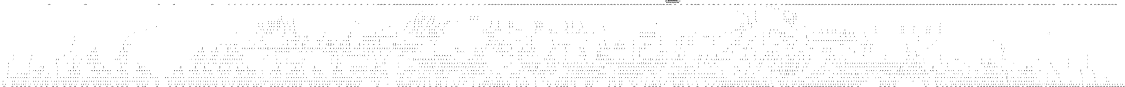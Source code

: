 # Network structure generated by ABC

digraph network {
size = "7.5,10";
center = true;
edge [dir = back];

{
  node [shape = plaintext];
  edge [style = invis];
  LevelTitle1 [label=""];
  LevelTitle2 [label=""];
  Level26 [label = ""];
  Level25 [label = ""];
  Level24 [label = ""];
  Level23 [label = ""];
  Level22 [label = ""];
  Level21 [label = ""];
  Level20 [label = ""];
  Level19 [label = ""];
  Level18 [label = ""];
  Level17 [label = ""];
  Level16 [label = ""];
  Level15 [label = ""];
  Level14 [label = ""];
  Level13 [label = ""];
  Level12 [label = ""];
  Level11 [label = ""];
  Level10 [label = ""];
  Level9 [label = ""];
  Level8 [label = ""];
  Level7 [label = ""];
  Level6 [label = ""];
  Level5 [label = ""];
  Level4 [label = ""];
  Level3 [label = ""];
  Level2 [label = ""];
  Level1 [label = ""];
  Level0 [label = ""];
  LevelTitle1 ->  LevelTitle2 ->  Level26 ->  Level25 ->  Level24 ->  Level23 ->  Level22 ->  Level21 ->  Level20 ->  Level19 ->  Level18 ->  Level17 ->  Level16 ->  Level15 ->  Level14 ->  Level13 ->  Level12 ->  Level11 ->  Level10 ->  Level9 ->  Level8 ->  Level7 ->  Level6 ->  Level5 ->  Level4 ->  Level3 ->  Level2 ->  Level1 ->  Level0;
}

{
  rank = same;
  LevelTitle1;
  title1 [shape=plaintext,
          fontsize=20,
          fontname = "Times-Roman",
          label="Network structure visualized by ABC\nBenchmark \"s5378.blif\". Time was Thu Oct  8 20:46:10 2020. "
         ];
}

{
  rank = same;
  LevelTitle2;
  title2 [shape=plaintext,
          fontsize=18,
          fontname = "Times-Roman",
          label="The network contains 2794 logic nodes and 179 latches.\n"
         ];
}

{
  rank = same;
  Level26;
  Node36 [label = "n3104gat", shape = invtriangle, color = coral, fillcolor = coral];
  Node37 [label = "n3105gat", shape = invtriangle, color = coral, fillcolor = coral];
  Node38 [label = "n3106gat", shape = invtriangle, color = coral, fillcolor = coral];
  Node39 [label = "n3107gat", shape = invtriangle, color = coral, fillcolor = coral];
  Node40 [label = "n3108gat", shape = invtriangle, color = coral, fillcolor = coral];
  Node41 [label = "n3109gat", shape = invtriangle, color = coral, fillcolor = coral];
  Node42 [label = "n3110gat", shape = invtriangle, color = coral, fillcolor = coral];
  Node43 [label = "n3111gat", shape = invtriangle, color = coral, fillcolor = coral];
  Node44 [label = "n3112gat", shape = invtriangle, color = coral, fillcolor = coral];
  Node45 [label = "n3113gat", shape = invtriangle, color = coral, fillcolor = coral];
  Node46 [label = "n3114gat", shape = invtriangle, color = coral, fillcolor = coral];
  Node47 [label = "n3115gat", shape = invtriangle, color = coral, fillcolor = coral];
  Node48 [label = "n3116gat", shape = invtriangle, color = coral, fillcolor = coral];
  Node49 [label = "n3117gat", shape = invtriangle, color = coral, fillcolor = coral];
  Node50 [label = "n3118gat", shape = invtriangle, color = coral, fillcolor = coral];
  Node51 [label = "n3119gat", shape = invtriangle, color = coral, fillcolor = coral];
  Node52 [label = "n3120gat", shape = invtriangle, color = coral, fillcolor = coral];
  Node53 [label = "n3121gat", shape = invtriangle, color = coral, fillcolor = coral];
  Node54 [label = "n3122gat", shape = invtriangle, color = coral, fillcolor = coral];
  Node55 [label = "n3123gat", shape = invtriangle, color = coral, fillcolor = coral];
  Node56 [label = "n3124gat", shape = invtriangle, color = coral, fillcolor = coral];
  Node57 [label = "n3125gat", shape = invtriangle, color = coral, fillcolor = coral];
  Node58 [label = "n3126gat", shape = invtriangle, color = coral, fillcolor = coral];
  Node59 [label = "n3127gat", shape = invtriangle, color = coral, fillcolor = coral];
  Node60 [label = "n3128gat", shape = invtriangle, color = coral, fillcolor = coral];
  Node61 [label = "n3129gat", shape = invtriangle, color = coral, fillcolor = coral];
  Node62 [label = "n3130gat", shape = invtriangle, color = coral, fillcolor = coral];
  Node63 [label = "n3131gat", shape = invtriangle, color = coral, fillcolor = coral];
  Node64 [label = "n3132gat", shape = invtriangle, color = coral, fillcolor = coral];
  Node65 [label = "n3133gat", shape = invtriangle, color = coral, fillcolor = coral];
  Node66 [label = "n3134gat", shape = invtriangle, color = coral, fillcolor = coral];
  Node67 [label = "n3135gat", shape = invtriangle, color = coral, fillcolor = coral];
  Node68 [label = "n3136gat", shape = invtriangle, color = coral, fillcolor = coral];
  Node69 [label = "n3137gat", shape = invtriangle, color = coral, fillcolor = coral];
  Node70 [label = "n3138gat", shape = invtriangle, color = coral, fillcolor = coral];
  Node71 [label = "n3139gat", shape = invtriangle, color = coral, fillcolor = coral];
  Node72 [label = "n3140gat", shape = invtriangle, color = coral, fillcolor = coral];
  Node73 [label = "n3141gat", shape = invtriangle, color = coral, fillcolor = coral];
  Node74 [label = "n3142gat", shape = invtriangle, color = coral, fillcolor = coral];
  Node75 [label = "n3143gat", shape = invtriangle, color = coral, fillcolor = coral];
  Node76 [label = "n3144gat", shape = invtriangle, color = coral, fillcolor = coral];
  Node77 [label = "n3145gat", shape = invtriangle, color = coral, fillcolor = coral];
  Node78 [label = "n3146gat", shape = invtriangle, color = coral, fillcolor = coral];
  Node79 [label = "n3147gat", shape = invtriangle, color = coral, fillcolor = coral];
  Node80 [label = "n3148gat", shape = invtriangle, color = coral, fillcolor = coral];
  Node81 [label = "n3149gat", shape = invtriangle, color = coral, fillcolor = coral];
  Node82 [label = "n3150gat", shape = invtriangle, color = coral, fillcolor = coral];
  Node83 [label = "n3151gat", shape = invtriangle, color = coral, fillcolor = coral];
  Node84 [label = "n3152gat", shape = invtriangle, color = coral, fillcolor = coral];
  Node86 [label = "n673gatL_in", shape = box, color = coral, fillcolor = coral];
  Node89 [label = "n398gatL_in", shape = box, color = coral, fillcolor = coral];
  Node92 [label = "n402gatL_in", shape = box, color = coral, fillcolor = coral];
  Node95 [label = "n919gatL_in", shape = box, color = coral, fillcolor = coral];
  Node98 [label = "n846gatL_in", shape = box, color = coral, fillcolor = coral];
  Node101 [label = "n394gatL_in", shape = box, color = coral, fillcolor = coral];
  Node104 [label = "n703gatL_in", shape = box, color = coral, fillcolor = coral];
  Node107 [label = "n722gatL_in", shape = box, color = coral, fillcolor = coral];
  Node110 [label = "n726gatL_in", shape = box, color = coral, fillcolor = coral];
  Node113 [label = "n2510gatL_in", shape = box, color = coral, fillcolor = coral];
  Node116 [label = "n271gatL_in", shape = box, color = coral, fillcolor = coral];
  Node119 [label = "n160gatL_in", shape = box, color = coral, fillcolor = coral];
  Node122 [label = "n337gatL_in", shape = box, color = coral, fillcolor = coral];
  Node125 [label = "n842gatL_in", shape = box, color = coral, fillcolor = coral];
  Node128 [label = "n341gatL_in", shape = box, color = coral, fillcolor = coral];
  Node131 [label = "n2522gatL_in", shape = box, color = coral, fillcolor = coral];
  Node134 [label = "n2472gatL_in", shape = box, color = coral, fillcolor = coral];
  Node137 [label = "n2319gatL_in", shape = box, color = coral, fillcolor = coral];
  Node140 [label = "n1821gatL_in", shape = box, color = coral, fillcolor = coral];
  Node143 [label = "n1825gatL_in", shape = box, color = coral, fillcolor = coral];
  Node146 [label = "n2029gatL_in", shape = box, color = coral, fillcolor = coral];
  Node149 [label = "n1829gatL_in", shape = box, color = coral, fillcolor = coral];
  Node152 [label = "n283gatL_in", shape = box, color = coral, fillcolor = coral];
  Node155 [label = "n165gatL_in", shape = box, color = coral, fillcolor = coral];
  Node158 [label = "n279gatL_in", shape = box, color = coral, fillcolor = coral];
  Node161 [label = "n1026gatL_in", shape = box, color = coral, fillcolor = coral];
  Node164 [label = "n275gatL_in", shape = box, color = coral, fillcolor = coral];
  Node167 [label = "n2476gatL_in", shape = box, color = coral, fillcolor = coral];
  Node170 [label = "n1068gatL_in", shape = box, color = coral, fillcolor = coral];
  Node173 [label = "n957gatL_in", shape = box, color = coral, fillcolor = coral];
  Node176 [label = "n861gatL_in", shape = box, color = coral, fillcolor = coral];
  Node179 [label = "n1294gatL_in", shape = box, color = coral, fillcolor = coral];
  Node182 [label = "n1241gatL_in", shape = box, color = coral, fillcolor = coral];
  Node185 [label = "n1298gatL_in", shape = box, color = coral, fillcolor = coral];
  Node188 [label = "n865gatL_in", shape = box, color = coral, fillcolor = coral];
  Node191 [label = "n1080gatL_in", shape = box, color = coral, fillcolor = coral];
  Node194 [label = "n1148gatL_in", shape = box, color = coral, fillcolor = coral];
  Node197 [label = "n2468gatL_in", shape = box, color = coral, fillcolor = coral];
  Node200 [label = "n618gatL_in", shape = box, color = coral, fillcolor = coral];
  Node203 [label = "n491gatL_in", shape = box, color = coral, fillcolor = coral];
  Node206 [label = "n622gatL_in", shape = box, color = coral, fillcolor = coral];
  Node209 [label = "n626gatL_in", shape = box, color = coral, fillcolor = coral];
  Node212 [label = "n834gatL_in", shape = box, color = coral, fillcolor = coral];
  Node215 [label = "n707gatL_in", shape = box, color = coral, fillcolor = coral];
  Node218 [label = "n838gatL_in", shape = box, color = coral, fillcolor = coral];
  Node221 [label = "n830gatL_in", shape = box, color = coral, fillcolor = coral];
  Node224 [label = "n614gatL_in", shape = box, color = coral, fillcolor = coral];
  Node227 [label = "n2526gatL_in", shape = box, color = coral, fillcolor = coral];
  Node230 [label = "n680gatL_in", shape = box, color = coral, fillcolor = coral];
  Node233 [label = "n816gatL_in", shape = box, color = coral, fillcolor = coral];
  Node236 [label = "n580gatL_in", shape = box, color = coral, fillcolor = coral];
  Node239 [label = "n824gatL_in", shape = box, color = coral, fillcolor = coral];
  Node242 [label = "n820gatL_in", shape = box, color = coral, fillcolor = coral];
  Node245 [label = "n883gatL_in", shape = box, color = coral, fillcolor = coral];
  Node248 [label = "n584gatL_in", shape = box, color = coral, fillcolor = coral];
  Node251 [label = "n684gatL_in", shape = box, color = coral, fillcolor = coral];
  Node254 [label = "n699gatL_in", shape = box, color = coral, fillcolor = coral];
  Node257 [label = "n2464gatL_in", shape = box, color = coral, fillcolor = coral];
  Node260 [label = "n2399gatL_in", shape = box, color = coral, fillcolor = coral];
  Node263 [label = "n2343gatL_in", shape = box, color = coral, fillcolor = coral];
  Node266 [label = "n2203gatL_in", shape = box, color = coral, fillcolor = coral];
  Node269 [label = "n2562gatL_in", shape = box, color = coral, fillcolor = coral];
  Node272 [label = "n2207gatL_in", shape = box, color = coral, fillcolor = coral];
  Node275 [label = "n2626gatL_in", shape = box, color = coral, fillcolor = coral];
  Node278 [label = "n2490gatL_in", shape = box, color = coral, fillcolor = coral];
  Node281 [label = "n2622gatL_in", shape = box, color = coral, fillcolor = coral];
  Node284 [label = "n2630gatL_in", shape = box, color = coral, fillcolor = coral];
  Node287 [label = "n2543gatL_in", shape = box, color = coral, fillcolor = coral];
  Node290 [label = "n2102gatL_in", shape = box, color = coral, fillcolor = coral];
  Node293 [label = "n1880gatL_in", shape = box, color = coral, fillcolor = coral];
  Node296 [label = "n1763gatL_in", shape = box, color = coral, fillcolor = coral];
  Node299 [label = "n2155gatL_in", shape = box, color = coral, fillcolor = coral];
  Node302 [label = "n1035gatL_in", shape = box, color = coral, fillcolor = coral];
  Node305 [label = "n1121gatL_in", shape = box, color = coral, fillcolor = coral];
  Node308 [label = "n1072gatL_in", shape = box, color = coral, fillcolor = coral];
  Node311 [label = "n1282gatL_in", shape = box, color = coral, fillcolor = coral];
  Node314 [label = "n1226gatL_in", shape = box, color = coral, fillcolor = coral];
  Node317 [label = "n931gatL_in", shape = box, color = coral, fillcolor = coral];
  Node320 [label = "n1135gatL_in", shape = box, color = coral, fillcolor = coral];
  Node323 [label = "n1045gatL_in", shape = box, color = coral, fillcolor = coral];
  Node326 [label = "n1197gatL_in", shape = box, color = coral, fillcolor = coral];
  Node329 [label = "n2518gatL_in", shape = box, color = coral, fillcolor = coral];
  Node332 [label = "n667gatL_in", shape = box, color = coral, fillcolor = coral];
  Node335 [label = "n659gatL_in", shape = box, color = coral, fillcolor = coral];
  Node338 [label = "n553gatL_in", shape = box, color = coral, fillcolor = coral];
  Node341 [label = "n777gatL_in", shape = box, color = coral, fillcolor = coral];
  Node344 [label = "n561gatL_in", shape = box, color = coral, fillcolor = coral];
  Node347 [label = "n366gatL_in", shape = box, color = coral, fillcolor = coral];
  Node350 [label = "n322gatL_in", shape = box, color = coral, fillcolor = coral];
  Node353 [label = "n318gatL_in", shape = box, color = coral, fillcolor = coral];
  Node356 [label = "n314gatL_in", shape = box, color = coral, fillcolor = coral];
  Node359 [label = "n2599gatL_in", shape = box, color = coral, fillcolor = coral];
  Node362 [label = "n2588gatL_in", shape = box, color = coral, fillcolor = coral];
  Node365 [label = "n2640gatL_in", shape = box, color = coral, fillcolor = coral];
  Node368 [label = "n2658gatL_in", shape = box, color = coral, fillcolor = coral];
  Node371 [label = "n2495gatL_in", shape = box, color = coral, fillcolor = coral];
  Node374 [label = "n2390gatL_in", shape = box, color = coral, fillcolor = coral];
  Node377 [label = "n2270gatL_in", shape = box, color = coral, fillcolor = coral];
  Node380 [label = "n2339gatL_in", shape = box, color = coral, fillcolor = coral];
  Node383 [label = "n2502gatL_in", shape = box, color = coral, fillcolor = coral];
  Node386 [label = "n2634gatL_in", shape = box, color = coral, fillcolor = coral];
  Node389 [label = "n2506gatL_in", shape = box, color = coral, fillcolor = coral];
  Node392 [label = "n1834gatL_in", shape = box, color = coral, fillcolor = coral];
  Node395 [label = "n1767gatL_in", shape = box, color = coral, fillcolor = coral];
  Node398 [label = "n2084gatL_in", shape = box, color = coral, fillcolor = coral];
  Node401 [label = "n2143gatL_in", shape = box, color = coral, fillcolor = coral];
  Node404 [label = "n2061gatL_in", shape = box, color = coral, fillcolor = coral];
  Node407 [label = "n2139gatL_in", shape = box, color = coral, fillcolor = coral];
  Node410 [label = "n1899gatL_in", shape = box, color = coral, fillcolor = coral];
  Node413 [label = "n1850gatL_in", shape = box, color = coral, fillcolor = coral];
  Node416 [label = "n2403gatL_in", shape = box, color = coral, fillcolor = coral];
  Node419 [label = "n2394gatL_in", shape = box, color = coral, fillcolor = coral];
  Node422 [label = "n2440gatL_in", shape = box, color = coral, fillcolor = coral];
  Node425 [label = "n2407gatL_in", shape = box, color = coral, fillcolor = coral];
  Node428 [label = "n2347gatL_in", shape = box, color = coral, fillcolor = coral];
  Node431 [label = "n1389gatL_in", shape = box, color = coral, fillcolor = coral];
  Node434 [label = "n2021gatL_in", shape = box, color = coral, fillcolor = coral];
  Node437 [label = "n1394gatL_in", shape = box, color = coral, fillcolor = coral];
  Node440 [label = "n1496gatL_in", shape = box, color = coral, fillcolor = coral];
  Node443 [label = "n2091gatL_in", shape = box, color = coral, fillcolor = coral];
  Node446 [label = "n1332gatL_in", shape = box, color = coral, fillcolor = coral];
  Node449 [label = "n1740gatL_in", shape = box, color = coral, fillcolor = coral];
  Node452 [label = "n2179gatL_in", shape = box, color = coral, fillcolor = coral];
  Node455 [label = "n2190gatL_in", shape = box, color = coral, fillcolor = coral];
  Node458 [label = "n2135gatL_in", shape = box, color = coral, fillcolor = coral];
  Node461 [label = "n2262gatL_in", shape = box, color = coral, fillcolor = coral];
  Node464 [label = "n2182gatL_in", shape = box, color = coral, fillcolor = coral];
  Node467 [label = "n1433gatL_in", shape = box, color = coral, fillcolor = coral];
  Node470 [label = "n1316gatL_in", shape = box, color = coral, fillcolor = coral];
  Node473 [label = "n1363gatL_in", shape = box, color = coral, fillcolor = coral];
  Node476 [label = "n1312gatL_in", shape = box, color = coral, fillcolor = coral];
  Node479 [label = "n1775gatL_in", shape = box, color = coral, fillcolor = coral];
  Node482 [label = "n1871gatL_in", shape = box, color = coral, fillcolor = coral];
  Node485 [label = "n2592gatL_in", shape = box, color = coral, fillcolor = coral];
  Node488 [label = "n1508gatL_in", shape = box, color = coral, fillcolor = coral];
  Node491 [label = "n1678gatL_in", shape = box, color = coral, fillcolor = coral];
  Node494 [label = "n2309gatL_in", shape = box, color = coral, fillcolor = coral];
  Node497 [label = "n2450gatL_in", shape = box, color = coral, fillcolor = coral];
  Node500 [label = "n2446gatL_in", shape = box, color = coral, fillcolor = coral];
  Node503 [label = "n2095gatL_in", shape = box, color = coral, fillcolor = coral];
  Node506 [label = "n2176gatL_in", shape = box, color = coral, fillcolor = coral];
  Node509 [label = "n2169gatL_in", shape = box, color = coral, fillcolor = coral];
  Node512 [label = "n2454gatL_in", shape = box, color = coral, fillcolor = coral];
  Node515 [label = "n2040gatL_in", shape = box, color = coral, fillcolor = coral];
  Node518 [label = "n2044gatL_in", shape = box, color = coral, fillcolor = coral];
  Node521 [label = "n2037gatL_in", shape = box, color = coral, fillcolor = coral];
  Node524 [label = "n2025gatL_in", shape = box, color = coral, fillcolor = coral];
  Node527 [label = "n2099gatL_in", shape = box, color = coral, fillcolor = coral];
  Node530 [label = "n2266gatL_in", shape = box, color = coral, fillcolor = coral];
  Node533 [label = "n2033gatL_in", shape = box, color = coral, fillcolor = coral];
  Node536 [label = "n2110gatL_in", shape = box, color = coral, fillcolor = coral];
  Node539 [label = "n2125gatL_in", shape = box, color = coral, fillcolor = coral];
  Node542 [label = "n2121gatL_in", shape = box, color = coral, fillcolor = coral];
  Node545 [label = "n2117gatL_in", shape = box, color = coral, fillcolor = coral];
  Node548 [label = "n1975gatL_in", shape = box, color = coral, fillcolor = coral];
  Node551 [label = "n2644gatL_in", shape = box, color = coral, fillcolor = coral];
  Node554 [label = "n156gatL_in", shape = box, color = coral, fillcolor = coral];
  Node557 [label = "n152gatL_in", shape = box, color = coral, fillcolor = coral];
  Node560 [label = "n331gatL_in", shape = box, color = coral, fillcolor = coral];
  Node563 [label = "n388gatL_in", shape = box, color = coral, fillcolor = coral];
  Node566 [label = "n463gatL_in", shape = box, color = coral, fillcolor = coral];
  Node569 [label = "n327gatL_in", shape = box, color = coral, fillcolor = coral];
  Node572 [label = "n384gatL_in", shape = box, color = coral, fillcolor = coral];
  Node575 [label = "n256gatL_in", shape = box, color = coral, fillcolor = coral];
  Node578 [label = "n470gatL_in", shape = box, color = coral, fillcolor = coral];
  Node581 [label = "n148gatL_in", shape = box, color = coral, fillcolor = coral];
  Node584 [label = "n2458gatL_in", shape = box, color = coral, fillcolor = coral];
  Node587 [label = "n2514gatL_in", shape = box, color = coral, fillcolor = coral];
  Node590 [label = "n1771gatL_in", shape = box, color = coral, fillcolor = coral];
  Node593 [label = "n1336gatL_in", shape = box, color = coral, fillcolor = coral];
  Node596 [label = "n1748gatL_in", shape = box, color = coral, fillcolor = coral];
  Node599 [label = "n1675gatL_in", shape = box, color = coral, fillcolor = coral];
  Node602 [label = "n1807gatL_in", shape = box, color = coral, fillcolor = coral];
  Node605 [label = "n1340gatL_in", shape = box, color = coral, fillcolor = coral];
  Node608 [label = "n1456gatL_in", shape = box, color = coral, fillcolor = coral];
  Node611 [label = "n1525gatL_in", shape = box, color = coral, fillcolor = coral];
  Node614 [label = "n1462gatL_in", shape = box, color = coral, fillcolor = coral];
  Node617 [label = "n1596gatL_in", shape = box, color = coral, fillcolor = coral];
  Node620 [label = "n1588gatL_in", shape = box, color = coral, fillcolor = coral];
}

{
  rank = same;
  Level25;
  Node661 [label = "661\n0 1", shape = ellipse];
  Node662 [label = "662\n0 1", shape = ellipse];
}

{
  rank = same;
  Level24;
  Node2814 [label = "2814\n0 1", shape = ellipse];
  Node2815 [label = "2815\n0 1", shape = ellipse];
}

{
  rank = same;
  Level23;
  Node647 [label = "647\n0 1", shape = ellipse];
  Node657 [label = "657\n0 1", shape = ellipse];
  Node658 [label = "658\n0 1", shape = ellipse];
  Node2451 [label = "2451\n0 1", shape = ellipse];
  Node2456 [label = "2456\n0 1", shape = ellipse];
}

{
  rank = same;
  Level22;
  Node792 [label = "792\n1- 1\n-1 1", shape = ellipse];
  Node2450 [label = "2450\n0 1", shape = ellipse];
  Node2455 [label = "2455\n0 1", shape = ellipse];
  Node2800 [label = "2800\n0 1", shape = ellipse];
  Node2810 [label = "2810\n0 1", shape = ellipse];
  Node2811 [label = "2811\n0 1", shape = ellipse];
}

{
  rank = same;
  Level21;
  Node643 [label = "643\n0 1", shape = ellipse];
  Node648 [label = "648\n0 1", shape = ellipse];
  Node649 [label = "649\n0 1", shape = ellipse];
  Node650 [label = "650\n0 1", shape = ellipse];
  Node651 [label = "651\n0 1", shape = ellipse];
  Node652 [label = "652\n0 1", shape = ellipse];
  Node653 [label = "653\n0 1", shape = ellipse];
  Node654 [label = "654\n0 1", shape = ellipse];
  Node655 [label = "655\n0 1", shape = ellipse];
  Node2118 [label = "2118\n0 1", shape = ellipse];
  Node2449 [label = "2449\n1- 1\n-1 1", shape = ellipse];
  Node2454 [label = "2454\n1- 1\n-1 1", shape = ellipse];
  Node2527 [label = "2527\n0 1", shape = ellipse];
  Node2531 [label = "2531\n0 1", shape = ellipse];
  Node2641 [label = "2641\n0 1", shape = ellipse];
}

{
  rank = same;
  Level20;
  Node641 [label = "641\n0 1", shape = ellipse];
  Node642 [label = "642\n0 1", shape = ellipse];
  Node659 [label = "659\n0 1", shape = ellipse];
  Node660 [label = "660\n0 1", shape = ellipse];
  Node2116 [label = "2116\n0 1", shape = ellipse];
  Node2117 [label = "2117\n0 1", shape = ellipse];
  Node2447 [label = "2447\n0 1", shape = ellipse];
  Node2452 [label = "2452\n0 1", shape = ellipse];
  Node2526 [label = "2526\n0 1", shape = ellipse];
  Node2530 [label = "2530\n0 1", shape = ellipse];
  Node2640 [label = "2640\n0 1", shape = ellipse];
  Node2796 [label = "2796\n0 1", shape = ellipse];
  Node2801 [label = "2801\n0 1", shape = ellipse];
  Node2802 [label = "2802\n0 1", shape = ellipse];
  Node2803 [label = "2803\n0 1", shape = ellipse];
  Node2804 [label = "2804\n0 1", shape = ellipse];
  Node2805 [label = "2805\n0 1", shape = ellipse];
  Node2806 [label = "2806\n0 1", shape = ellipse];
  Node2807 [label = "2807\n0 1", shape = ellipse];
  Node2808 [label = "2808\n0 1", shape = ellipse];
}

{
  rank = same;
  Level19;
  Node635 [label = "635\n0 1", shape = ellipse];
  Node636 [label = "636\n0 1", shape = ellipse];
  Node637 [label = "637\n0 1", shape = ellipse];
  Node638 [label = "638\n0 1", shape = ellipse];
  Node639 [label = "639\n0 1", shape = ellipse];
  Node640 [label = "640\n0 1", shape = ellipse];
  Node698 [label = "698\n0 1", shape = ellipse];
  Node699 [label = "699\n0 1", shape = ellipse];
  Node700 [label = "700\n0 1", shape = ellipse];
  Node701 [label = "701\n0 1", shape = ellipse];
  Node702 [label = "702\n0 1", shape = ellipse];
  Node707 [label = "707\n0 1", shape = ellipse];
  Node708 [label = "708\n0 1", shape = ellipse];
  Node709 [label = "709\n0 1", shape = ellipse];
  Node711 [label = "711\n0 1", shape = ellipse];
  Node712 [label = "712\n0 1", shape = ellipse];
  Node2115 [label = "2115\n000 1", shape = ellipse];
  Node2525 [label = "2525\n0 1", shape = ellipse];
  Node2529 [label = "2529\n0 1", shape = ellipse];
  Node2583 [label = "2583\n0 1", shape = ellipse];
  Node2590 [label = "2590\n0 1", shape = ellipse];
  Node2597 [label = "2597\n0 1", shape = ellipse];
  Node2604 [label = "2604\n0 1", shape = ellipse];
  Node2611 [label = "2611\n0 1", shape = ellipse];
  Node2618 [label = "2618\n0 1", shape = ellipse];
  Node2625 [label = "2625\n0 1", shape = ellipse];
  Node2632 [label = "2632\n0 1", shape = ellipse];
  Node2639 [label = "2639\n0 1", shape = ellipse];
  Node2662 [label = "2662\n0 1", shape = ellipse];
  Node2794 [label = "2794\n0 1", shape = ellipse];
  Node2795 [label = "2795\n0 1", shape = ellipse];
  Node2812 [label = "2812\n0 1", shape = ellipse];
  Node2813 [label = "2813\n0 1", shape = ellipse];
}

{
  rank = same;
  Level18;
  Node622 [label = "622\n0 1", shape = ellipse];
  Node623 [label = "623\n0 1", shape = ellipse];
  Node669 [label = "669\n0 1", shape = ellipse];
  Node670 [label = "670\n0 1", shape = ellipse];
  Node756 [label = "756\n0 1", shape = ellipse];
  Node2324 [label = "2324\n0 1", shape = ellipse];
  Node2328 [label = "2328\n0 1", shape = ellipse];
  Node2344 [label = "2344\n0 1", shape = ellipse];
  Node2348 [label = "2348\n0 1", shape = ellipse];
  Node2358 [label = "2358\n0 1", shape = ellipse];
  Node2366 [label = "2366\n0 1", shape = ellipse];
  Node2373 [label = "2373\n0 1", shape = ellipse];
  Node2383 [label = "2383\n0 1", shape = ellipse];
  Node2391 [label = "2391\n0 1", shape = ellipse];
  Node2398 [label = "2398\n0 1", shape = ellipse];
  Node2483 [label = "2483\n0 1", shape = ellipse];
  Node2487 [label = "2487\n0 1", shape = ellipse];
  Node2524 [label = "2524\n000 1", shape = ellipse];
  Node2528 [label = "2528\n000 1", shape = ellipse];
  Node2582 [label = "2582\n0 1", shape = ellipse];
  Node2589 [label = "2589\n0 1", shape = ellipse];
  Node2596 [label = "2596\n0 1", shape = ellipse];
  Node2603 [label = "2603\n0 1", shape = ellipse];
  Node2610 [label = "2610\n0 1", shape = ellipse];
  Node2617 [label = "2617\n0 1", shape = ellipse];
  Node2624 [label = "2624\n0 1", shape = ellipse];
  Node2631 [label = "2631\n0 1", shape = ellipse];
  Node2638 [label = "2638\n0 1", shape = ellipse];
  Node2661 [label = "2661\n0 1", shape = ellipse];
  Node2666 [label = "2666\n0 1", shape = ellipse];
  Node2670 [label = "2670\n0 1", shape = ellipse];
  Node2788 [label = "2788\n0 1", shape = ellipse];
  Node2789 [label = "2789\n0 1", shape = ellipse];
  Node2790 [label = "2790\n0 1", shape = ellipse];
  Node2791 [label = "2791\n0 1", shape = ellipse];
  Node2792 [label = "2792\n0 1", shape = ellipse];
  Node2793 [label = "2793\n0 1", shape = ellipse];
  Node3338 [label = "3338\n00 1", shape = ellipse];
}

{
  rank = same;
  Level17;
  Node634 [label = "634\n0 1", shape = ellipse];
  Node719 [label = "719\n0 1", shape = ellipse];
  Node720 [label = "720\n0 1", shape = ellipse];
  Node721 [label = "721\n0 1", shape = ellipse];
  Node722 [label = "722\n0 1", shape = ellipse];
  Node723 [label = "723\n0 1", shape = ellipse];
  Node788 [label = "788\n000 1", shape = ellipse];
  Node2297 [label = "2297\n0 1", shape = ellipse];
  Node2323 [label = "2323\n1- 1\n-1 1", shape = ellipse];
  Node2327 [label = "2327\n1- 1\n-1 1", shape = ellipse];
  Node2343 [label = "2343\n1-- 1\n-1- 1\n--1 1", shape = ellipse];
  Node2347 [label = "2347\n1-- 1\n-1- 1\n--1 1", shape = ellipse];
  Node2357 [label = "2357\n1-- 1\n-1- 1\n--1 1", shape = ellipse];
  Node2365 [label = "2365\n1-- 1\n-1- 1\n--1 1", shape = ellipse];
  Node2372 [label = "2372\n1-- 1\n-1- 1\n--1 1", shape = ellipse];
  Node2382 [label = "2382\n1- 1\n-1 1", shape = ellipse];
  Node2390 [label = "2390\n1- 1\n-1 1", shape = ellipse];
  Node2397 [label = "2397\n1- 1\n-1 1", shape = ellipse];
  Node2482 [label = "2482\n0 1", shape = ellipse];
  Node2486 [label = "2486\n0 1", shape = ellipse];
  Node2581 [label = "2581\n0 1", shape = ellipse];
  Node2588 [label = "2588\n0 1", shape = ellipse];
  Node2595 [label = "2595\n0 1", shape = ellipse];
  Node2602 [label = "2602\n0 1", shape = ellipse];
  Node2609 [label = "2609\n0 1", shape = ellipse];
  Node2616 [label = "2616\n0 1", shape = ellipse];
  Node2623 [label = "2623\n0 1", shape = ellipse];
  Node2630 [label = "2630\n0 1", shape = ellipse];
  Node2637 [label = "2637\n1- 1\n-1 1", shape = ellipse];
  Node2660 [label = "2660\n1- 1\n-1 1", shape = ellipse];
  Node2665 [label = "2665\n0 1", shape = ellipse];
  Node2669 [label = "2669\n0 1", shape = ellipse];
  Node2674 [label = "2674\n0 1", shape = ellipse];
  Node2678 [label = "2678\n0 1", shape = ellipse];
  Node2682 [label = "2682\n0 1", shape = ellipse];
  Node2686 [label = "2686\n0 1", shape = ellipse];
  Node2690 [label = "2690\n0 1", shape = ellipse];
  Node2694 [label = "2694\n0 1", shape = ellipse];
  Node2775 [label = "2775\n0 1", shape = ellipse];
  Node2776 [label = "2776\n0 1", shape = ellipse];
  Node2822 [label = "2822\n0 1", shape = ellipse];
  Node2823 [label = "2823\n0 1", shape = ellipse];
  Node3226 [label = "3226\n1--- 1\n-1-- 1\n--1- 1\n---1 1", shape = ellipse];
  Node3337 [label = "3337\n000 1", shape = ellipse];
}

{
  rank = same;
  Level16;
  Node704 [label = "704\n1- 1\n-1 1", shape = ellipse];
  Node705 [label = "705\n1- 1\n-1 1", shape = ellipse];
  Node706 [label = "706\n1- 1\n-1 1", shape = ellipse];
  Node710 [label = "710\n1- 1\n-1 1", shape = ellipse];
  Node728 [label = "728\n1- 1\n-1 1", shape = ellipse];
  Node729 [label = "729\n1- 1\n-1 1", shape = ellipse];
  Node730 [label = "730\n1- 1\n-1 1", shape = ellipse];
  Node731 [label = "731\n1- 1\n-1 1", shape = ellipse];
  Node732 [label = "732\n1- 1\n-1 1", shape = ellipse];
  Node733 [label = "733\n1- 1\n-1 1", shape = ellipse];
  Node734 [label = "734\n1- 1\n-1 1", shape = ellipse];
  Node735 [label = "735\n1- 1\n-1 1", shape = ellipse];
  Node736 [label = "736\n1- 1\n-1 1", shape = ellipse];
  Node2093 [label = "2093\n0 1", shape = ellipse];
  Node2221 [label = "2221\n0 1", shape = ellipse];
  Node2232 [label = "2232\n0 1", shape = ellipse];
  Node2238 [label = "2238\n0 1", shape = ellipse];
  Node2242 [label = "2242\n0 1", shape = ellipse];
  Node2250 [label = "2250\n0 1", shape = ellipse];
  Node2296 [label = "2296\n0 1", shape = ellipse];
  Node2404 [label = "2404\n0 1", shape = ellipse];
  Node2413 [label = "2413\n0 1", shape = ellipse];
  Node2481 [label = "2481\n0 1", shape = ellipse];
  Node2485 [label = "2485\n0 1", shape = ellipse];
  Node2580 [label = "2580\n0 1", shape = ellipse];
  Node2587 [label = "2587\n0 1", shape = ellipse];
  Node2594 [label = "2594\n0 1", shape = ellipse];
  Node2601 [label = "2601\n0 1", shape = ellipse];
  Node2608 [label = "2608\n0 1", shape = ellipse];
  Node2615 [label = "2615\n0 1", shape = ellipse];
  Node2622 [label = "2622\n0 1", shape = ellipse];
  Node2629 [label = "2629\n0 1", shape = ellipse];
  Node2664 [label = "2664\n1- 1\n-1 1", shape = ellipse];
  Node2668 [label = "2668\n1- 1\n-1 1", shape = ellipse];
  Node2673 [label = "2673\n0 1", shape = ellipse];
  Node2677 [label = "2677\n0 1", shape = ellipse];
  Node2681 [label = "2681\n0 1", shape = ellipse];
  Node2685 [label = "2685\n0 1", shape = ellipse];
  Node2689 [label = "2689\n0 1", shape = ellipse];
  Node2693 [label = "2693\n0 1", shape = ellipse];
  Node2766 [label = "2766\n0 1", shape = ellipse];
  Node2774 [label = "2774\n0 1", shape = ellipse];
  Node2787 [label = "2787\n0 1", shape = ellipse];
  Node3161 [label = "3161\n00 1", shape = ellipse];
  Node3164 [label = "3164\n00 1", shape = ellipse];
  Node3170 [label = "3170\n00 1", shape = ellipse];
  Node3175 [label = "3175\n00 1", shape = ellipse];
  Node3182 [label = "3182\n00 1", shape = ellipse];
  Node3187 [label = "3187\n00 1", shape = ellipse];
  Node3193 [label = "3193\n00 1", shape = ellipse];
  Node3199 [label = "3199\n00 1", shape = ellipse];
  Node3203 [label = "3203\n00 1", shape = ellipse];
  Node3208 [label = "3208\n00 1", shape = ellipse];
  Node3225 [label = "3225\n00 1", shape = ellipse];
  Node3311 [label = "3311\n00 1", shape = ellipse];
  Node3313 [label = "3313\n00 1", shape = ellipse];
  Node3336 [label = "3336\n00 1", shape = ellipse];
}

{
  rank = same;
  Level15;
  Node626 [label = "626\n0 1", shape = ellipse];
  Node656 [label = "656\n0 1", shape = ellipse];
  Node663 [label = "663\n0 1", shape = ellipse];
  Node738 [label = "738\n1-- 1\n-1- 1\n--1 1", shape = ellipse];
  Node739 [label = "739\n1-- 1\n-1- 1\n--1 1", shape = ellipse];
  Node740 [label = "740\n1-- 1\n-1- 1\n--1 1", shape = ellipse];
  Node741 [label = "741\n1-- 1\n-1- 1\n--1 1", shape = ellipse];
  Node742 [label = "742\n1-- 1\n-1- 1\n--1 1", shape = ellipse];
  Node743 [label = "743\n1-- 1\n-1- 1\n--1 1", shape = ellipse];
  Node744 [label = "744\n1-- 1\n-1- 1\n--1 1", shape = ellipse];
  Node745 [label = "745\n1-- 1\n-1- 1\n--1 1", shape = ellipse];
  Node746 [label = "746\n1-- 1\n-1- 1\n--1 1", shape = ellipse];
  Node749 [label = "749\n0 1", shape = ellipse];
  Node795 [label = "795\n0 1", shape = ellipse];
  Node798 [label = "798\n0000 1", shape = ellipse];
  Node802 [label = "802\n00 1", shape = ellipse];
  Node826 [label = "826\n00 1", shape = ellipse];
  Node830 [label = "830\n0000 1", shape = ellipse];
  Node1825 [label = "1825\n0 1", shape = ellipse];
  Node2092 [label = "2092\n00 1", shape = ellipse];
  Node2220 [label = "2220\n00 1", shape = ellipse];
  Node2231 [label = "2231\n00 1", shape = ellipse];
  Node2237 [label = "2237\n00 1", shape = ellipse];
  Node2241 [label = "2241\n00 1", shape = ellipse];
  Node2249 [label = "2249\n00 1", shape = ellipse];
  Node2295 [label = "2295\n00 1", shape = ellipse];
  Node2310 [label = "2310\n0 1", shape = ellipse];
  Node2330 [label = "2330\n0 1", shape = ellipse];
  Node2403 [label = "2403\n0 1", shape = ellipse];
  Node2412 [label = "2412\n0 1", shape = ellipse];
  Node2480 [label = "2480\n0 1", shape = ellipse];
  Node2484 [label = "2484\n0 1", shape = ellipse];
  Node2518 [label = "2518\n0 1", shape = ellipse];
  Node2579 [label = "2579\n1- 1\n-1 1", shape = ellipse];
  Node2586 [label = "2586\n1- 1\n-1 1", shape = ellipse];
  Node2593 [label = "2593\n1- 1\n-1 1", shape = ellipse];
  Node2600 [label = "2600\n1- 1\n-1 1", shape = ellipse];
  Node2607 [label = "2607\n1- 1\n-1 1", shape = ellipse];
  Node2614 [label = "2614\n1- 1\n-1 1", shape = ellipse];
  Node2621 [label = "2621\n1- 1\n-1 1", shape = ellipse];
  Node2628 [label = "2628\n1- 1\n-1 1", shape = ellipse];
  Node2663 [label = "2663\n0 1", shape = ellipse];
  Node2667 [label = "2667\n0 1", shape = ellipse];
  Node2672 [label = "2672\n1- 1\n-1 1", shape = ellipse];
  Node2676 [label = "2676\n1- 1\n-1 1", shape = ellipse];
  Node2680 [label = "2680\n1- 1\n-1 1", shape = ellipse];
  Node2684 [label = "2684\n1- 1\n-1 1", shape = ellipse];
  Node2688 [label = "2688\n1- 1\n-1 1", shape = ellipse];
  Node2692 [label = "2692\n1- 1\n-1 1", shape = ellipse];
  Node2698 [label = "2698\n0 1", shape = ellipse];
  Node2765 [label = "2765\n0 1", shape = ellipse];
  Node2773 [label = "2773\n0 1", shape = ellipse];
  Node2920 [label = "2920\n00 1", shape = ellipse];
  Node2922 [label = "2922\n00 1", shape = ellipse];
  Node2923 [label = "2923\n00 1", shape = ellipse];
  Node2933 [label = "2933\n00 1", shape = ellipse];
  Node2949 [label = "2949\n00 1", shape = ellipse];
  Node2950 [label = "2950\n00 1", shape = ellipse];
  Node2951 [label = "2951\n00 1", shape = ellipse];
  Node2956 [label = "2956\n00 1", shape = ellipse];
  Node2957 [label = "2957\n00 1", shape = ellipse];
  Node2960 [label = "2960\n00 1", shape = ellipse];
  Node2961 [label = "2961\n00 1", shape = ellipse];
  Node2962 [label = "2962\n00 1", shape = ellipse];
  Node2971 [label = "2971\n00 1", shape = ellipse];
  Node3160 [label = "3160\n00 1", shape = ellipse];
  Node3165 [label = "3165\n00 1", shape = ellipse];
  Node3171 [label = "3171\n00 1", shape = ellipse];
  Node3174 [label = "3174\n00 1", shape = ellipse];
  Node3181 [label = "3181\n00 1", shape = ellipse];
  Node3186 [label = "3186\n00 1", shape = ellipse];
  Node3192 [label = "3192\n00 1", shape = ellipse];
  Node3200 [label = "3200\n00 1", shape = ellipse];
  Node3204 [label = "3204\n00 1", shape = ellipse];
  Node3209 [label = "3209\n00 1", shape = ellipse];
  Node3312 [label = "3312\n00 1", shape = ellipse];
  Node3397 [label = "3397\n00 1", shape = ellipse];
}

{
  rank = same;
  Level14;
  Node714 [label = "714\n0 1", shape = ellipse];
  Node715 [label = "715\n0 1", shape = ellipse];
  Node716 [label = "716\n0 1", shape = ellipse];
  Node717 [label = "717\n0 1", shape = ellipse];
  Node718 [label = "718\n0 1", shape = ellipse];
  Node737 [label = "737\n1- 1\n-1 1", shape = ellipse];
  Node747 [label = "747\n1- 1\n-1 1", shape = ellipse];
  Node1408 [label = "1408\n0 1", shape = ellipse];
  Node1824 [label = "1824\n1- 1\n-1 1", shape = ellipse];
  Node2091 [label = "2091\n0 1", shape = ellipse];
  Node2133 [label = "2133\n00 1", shape = ellipse];
  Node2219 [label = "2219\n0 1", shape = ellipse];
  Node2306 [label = "2306\n0 1", shape = ellipse];
  Node2309 [label = "2309\n00 1", shape = ellipse];
  Node2329 [label = "2329\n00 1", shape = ellipse];
  Node2356 [label = "2356\n0 1", shape = ellipse];
  Node2381 [label = "2381\n0 1", shape = ellipse];
  Node2402 [label = "2402\n1- 1\n-1 1", shape = ellipse];
  Node2411 [label = "2411\n1- 1\n-1 1", shape = ellipse];
  Node2479 [label = "2479\n1--- 1\n-1-- 1\n--1- 1\n---1 1", shape = ellipse];
  Node2517 [label = "2517\n1- 1\n-1 1", shape = ellipse];
  Node2691 [label = "2691\n0 1", shape = ellipse];
  Node2697 [label = "2697\n0 1", shape = ellipse];
  Node2764 [label = "2764\n1-- 1\n-1- 1\n--1 1", shape = ellipse];
  Node2772 [label = "2772\n1-- 1\n-1- 1\n--1 1", shape = ellipse];
  Node2779 [label = "2779\n0 1", shape = ellipse];
  Node2809 [label = "2809\n0 1", shape = ellipse];
  Node2816 [label = "2816\n0 1", shape = ellipse];
  Node2974 [label = "2974\n00 1", shape = ellipse];
  Node2975 [label = "2975\n00 1", shape = ellipse];
  Node2976 [label = "2976\n00 1", shape = ellipse];
  Node2977 [label = "2977\n00 1", shape = ellipse];
  Node2978 [label = "2978\n00 1", shape = ellipse];
  Node2979 [label = "2979\n00 1", shape = ellipse];
  Node2980 [label = "2980\n00 1", shape = ellipse];
  Node2981 [label = "2981\n00 1", shape = ellipse];
  Node2986 [label = "2986\n00 1", shape = ellipse];
  Node2987 [label = "2987\n00 1", shape = ellipse];
  Node2988 [label = "2988\n00 1", shape = ellipse];
  Node2989 [label = "2989\n00 1", shape = ellipse];
  Node2992 [label = "2992\n00 1", shape = ellipse];
  Node2993 [label = "2993\n00 1", shape = ellipse];
  Node2994 [label = "2994\n00 1", shape = ellipse];
  Node2995 [label = "2995\n00 1", shape = ellipse];
  Node2996 [label = "2996\n00 1", shape = ellipse];
  Node2997 [label = "2997\n00 1", shape = ellipse];
  Node3236 [label = "3236\n00 1", shape = ellipse];
  Node3237 [label = "3237\n00 1", shape = ellipse];
  Node3245 [label = "3245\n00 1", shape = ellipse];
  Node3246 [label = "3246\n00 1", shape = ellipse];
  Node3254 [label = "3254\n00 1", shape = ellipse];
  Node3255 [label = "3255\n00 1", shape = ellipse];
  Node3263 [label = "3263\n00 1", shape = ellipse];
  Node3264 [label = "3264\n00 1", shape = ellipse];
  Node3272 [label = "3272\n00 1", shape = ellipse];
  Node3273 [label = "3273\n00 1", shape = ellipse];
  Node3281 [label = "3281\n00 1", shape = ellipse];
  Node3282 [label = "3282\n00 1", shape = ellipse];
  Node3290 [label = "3290\n00 1", shape = ellipse];
  Node3291 [label = "3291\n00 1", shape = ellipse];
  Node3299 [label = "3299\n00 1", shape = ellipse];
  Node3300 [label = "3300\n00 1", shape = ellipse];
  Node3307 [label = "3307\n1--- 1\n-1-- 1\n--1- 1\n---1 1", shape = ellipse];
  Node3314 [label = "3314\n00 1", shape = ellipse];
  Node3315 [label = "3315\n00 1", shape = ellipse];
  Node3316 [label = "3316\n00 1", shape = ellipse];
  Node3317 [label = "3317\n00 1", shape = ellipse];
  Node3318 [label = "3318\n00 1", shape = ellipse];
  Node3319 [label = "3319\n00 1", shape = ellipse];
  Node3320 [label = "3320\n00 1", shape = ellipse];
  Node3321 [label = "3321\n00 1", shape = ellipse];
  Node3329 [label = "3329\n00 1", shape = ellipse];
  Node3345 [label = "3345\n00 1", shape = ellipse];
  Node3399 [label = "3399\n00 1", shape = ellipse];
}

{
  rank = same;
  Level13;
  Node627 [label = "627\n0 1", shape = ellipse];
  Node628 [label = "628\n0 1", shape = ellipse];
  Node630 [label = "630\n0 1", shape = ellipse];
  Node631 [label = "631\n0 1", shape = ellipse];
  Node633 [label = "633\n0 1", shape = ellipse];
  Node668 [label = "668\n0 1", shape = ellipse];
  Node676 [label = "676\n1--- 1\n-1-- 1\n--1- 1\n---1 1", shape = ellipse];
  Node751 [label = "751\n0 1", shape = ellipse];
  Node772 [label = "772\n0 1", shape = ellipse];
  Node783 [label = "783\n1- 1\n-1 1", shape = ellipse];
  Node1407 [label = "1407\n00 1", shape = ellipse];
  Node1553 [label = "1553\n0 1", shape = ellipse];
  Node1558 [label = "1558\n0 1", shape = ellipse];
  Node1563 [label = "1563\n0 1", shape = ellipse];
  Node1581 [label = "1581\n0 1", shape = ellipse];
  Node1583 [label = "1583\n0 1", shape = ellipse];
  Node1592 [label = "1592\n0 1", shape = ellipse];
  Node1597 [label = "1597\n0 1", shape = ellipse];
  Node1602 [label = "1602\n0 1", shape = ellipse];
  Node1629 [label = "1629\n0 1", shape = ellipse];
  Node1637 [label = "1637\n0 1", shape = ellipse];
  Node1639 [label = "1639\n0 1", shape = ellipse];
  Node1641 [label = "1641\n0 1", shape = ellipse];
  Node1644 [label = "1644\n0 1", shape = ellipse];
  Node1649 [label = "1649\n0 1", shape = ellipse];
  Node1654 [label = "1654\n0 1", shape = ellipse];
  Node1672 [label = "1672\n0 1", shape = ellipse];
  Node1674 [label = "1674\n0 1", shape = ellipse];
  Node1683 [label = "1683\n0 1", shape = ellipse];
  Node1688 [label = "1688\n0 1", shape = ellipse];
  Node1693 [label = "1693\n0 1", shape = ellipse];
  Node2090 [label = "2090\n000 1", shape = ellipse];
  Node2218 [label = "2218\n00 1", shape = ellipse];
  Node2262 [label = "2262\n0 1", shape = ellipse];
  Node2268 [label = "2268\n0 1", shape = ellipse];
  Node2273 [label = "2273\n0 1", shape = ellipse];
  Node2279 [label = "2279\n0 1", shape = ellipse];
  Node2283 [label = "2283\n0 1", shape = ellipse];
  Node2305 [label = "2305\n0 1", shape = ellipse];
  Node2355 [label = "2355\n1- 1\n-1 1", shape = ellipse];
  Node2364 [label = "2364\n0 1", shape = ellipse];
  Node2371 [label = "2371\n0 1", shape = ellipse];
  Node2380 [label = "2380\n1- 1\n-1 1", shape = ellipse];
  Node2389 [label = "2389\n0 1", shape = ellipse];
  Node2396 [label = "2396\n0 1", shape = ellipse];
  Node2400 [label = "2400\n0 1", shape = ellipse];
  Node2409 [label = "2409\n0 1", shape = ellipse];
  Node2446 [label = "2446\n0 1", shape = ellipse];
  Node2453 [label = "2453\n0 1", shape = ellipse];
  Node2537 [label = "2537\n0 1", shape = ellipse];
  Node2585 [label = "2585\n0 1", shape = ellipse];
  Node2592 [label = "2592\n0 1", shape = ellipse];
  Node2599 [label = "2599\n0 1", shape = ellipse];
  Node2606 [label = "2606\n0 1", shape = ellipse];
  Node2613 [label = "2613\n0 1", shape = ellipse];
  Node2620 [label = "2620\n0 1", shape = ellipse];
  Node2627 [label = "2627\n0 1", shape = ellipse];
  Node2696 [label = "2696\n0 1", shape = ellipse];
  Node2746 [label = "2746\n0 1", shape = ellipse];
  Node2972 [label = "2972\n00 1", shape = ellipse];
  Node3007 [label = "3007\n00 1", shape = ellipse];
  Node3035 [label = "3035\n00 1", shape = ellipse];
  Node3218 [label = "3218\n00 1", shape = ellipse];
  Node3220 [label = "3220\n00 1", shape = ellipse];
  Node3224 [label = "3224\n00 1", shape = ellipse];
  Node3306 [label = "3306\n00 1", shape = ellipse];
  Node3323 [label = "3323\n00 1", shape = ellipse];
  Node3325 [label = "3325\n00 1", shape = ellipse];
  Node3327 [label = "3327\n00 1", shape = ellipse];
  Node3341 [label = "3341\n0000 1", shape = ellipse];
  Node3353 [label = "3353\n00 1", shape = ellipse];
  Node3377 [label = "3377\n00 1", shape = ellipse];
  Node3379 [label = "3379\n00 1", shape = ellipse];
  Node3384 [label = "3384\n00 1", shape = ellipse];
  Node3386 [label = "3386\n00 1", shape = ellipse];
  Node3388 [label = "3388\n00 1", shape = ellipse];
  Node3390 [label = "3390\n00 1", shape = ellipse];
  Node3392 [label = "3392\n00 1", shape = ellipse];
  Node3394 [label = "3394\n00 1", shape = ellipse];
  Node3396 [label = "3396\n00 1", shape = ellipse];
  Node3398 [label = "3398\n00 1", shape = ellipse];
}

{
  rank = same;
  Level12;
  Node752 [label = "752\n0 1", shape = ellipse];
  Node753 [label = "753\n0 1", shape = ellipse];
  Node754 [label = "754\n0 1", shape = ellipse];
  Node757 [label = "757\n1- 1\n-1 1", shape = ellipse];
  Node1406 [label = "1406\n0 1", shape = ellipse];
  Node1492 [label = "1492\n0 1", shape = ellipse];
  Node1552 [label = "1552\n0 1", shape = ellipse];
  Node1628 [label = "1628\n0 1", shape = ellipse];
  Node1636 [label = "1636\n00 1", shape = ellipse];
  Node1638 [label = "1638\n0 1", shape = ellipse];
  Node1640 [label = "1640\n00 1", shape = ellipse];
  Node1720 [label = "1720\n0 1", shape = ellipse];
  Node1980 [label = "1980\n000 1", shape = ellipse];
  Node2132 [label = "2132\n0 1", shape = ellipse];
  Node2203 [label = "2203\n0 1", shape = ellipse];
  Node2217 [label = "2217\n0 1", shape = ellipse];
  Node2261 [label = "2261\n00 1", shape = ellipse];
  Node2267 [label = "2267\n00 1", shape = ellipse];
  Node2272 [label = "2272\n00 1", shape = ellipse];
  Node2278 [label = "2278\n00 1", shape = ellipse];
  Node2282 [label = "2282\n00 1", shape = ellipse];
  Node2304 [label = "2304\n00 1", shape = ellipse];
  Node2322 [label = "2322\n0 1", shape = ellipse];
  Node2326 [label = "2326\n0 1", shape = ellipse];
  Node2342 [label = "2342\n0 1", shape = ellipse];
  Node2346 [label = "2346\n0 1", shape = ellipse];
  Node2363 [label = "2363\n1- 1\n-1 1", shape = ellipse];
  Node2370 [label = "2370\n1-- 1\n-1- 1\n--1 1", shape = ellipse];
  Node2388 [label = "2388\n1- 1\n-1 1", shape = ellipse];
  Node2395 [label = "2395\n1-- 1\n-1- 1\n--1 1", shape = ellipse];
  Node2399 [label = "2399\n00 1", shape = ellipse];
  Node2408 [label = "2408\n00 1", shape = ellipse];
  Node2445 [label = "2445\n1- 1\n-1 1", shape = ellipse];
  Node2448 [label = "2448\n0 1", shape = ellipse];
  Node2514 [label = "2514\n0 1", shape = ellipse];
  Node2523 [label = "2523\n0 1", shape = ellipse];
  Node2536 [label = "2536\n0 1", shape = ellipse];
  Node2584 [label = "2584\n1--- 1\n-1-- 1\n--1- 1\n---1 1", shape = ellipse];
  Node2591 [label = "2591\n1--- 1\n-1-- 1\n--1- 1\n---1 1", shape = ellipse];
  Node2598 [label = "2598\n1--- 1\n-1-- 1\n--1- 1\n---1 1", shape = ellipse];
  Node2605 [label = "2605\n1--- 1\n-1-- 1\n--1- 1\n---1 1", shape = ellipse];
  Node2612 [label = "2612\n1--- 1\n-1-- 1\n--1- 1\n---1 1", shape = ellipse];
  Node2619 [label = "2619\n1--- 1\n-1-- 1\n--1- 1\n---1 1", shape = ellipse];
  Node2626 [label = "2626\n1--- 1\n-1-- 1\n--1- 1\n---1 1", shape = ellipse];
  Node2671 [label = "2671\n0 1", shape = ellipse];
  Node2675 [label = "2675\n0 1", shape = ellipse];
  Node2679 [label = "2679\n0 1", shape = ellipse];
  Node2683 [label = "2683\n0 1", shape = ellipse];
  Node2687 [label = "2687\n0 1", shape = ellipse];
  Node2695 [label = "2695\n0 1", shape = ellipse];
  Node2745 [label = "2745\n0 1", shape = ellipse];
  Node2762 [label = "2762\n0 1", shape = ellipse];
  Node2770 [label = "2770\n0 1", shape = ellipse];
  Node2780 [label = "2780\n0 1", shape = ellipse];
  Node2781 [label = "2781\n0 1", shape = ellipse];
  Node2783 [label = "2783\n0 1", shape = ellipse];
  Node2784 [label = "2784\n0 1", shape = ellipse];
  Node2786 [label = "2786\n0 1", shape = ellipse];
  Node2821 [label = "2821\n0 1", shape = ellipse];
  Node2834 [label = "2834\n000 1", shape = ellipse];
  Node2835 [label = "2835\n000 1", shape = ellipse];
  Node2919 [label = "2919\n00 1", shape = ellipse];
  Node2921 [label = "2921\n00 1", shape = ellipse];
  Node2924 [label = "2924\n00 1", shape = ellipse];
  Node2934 [label = "2934\n00 1", shape = ellipse];
  Node2973 [label = "2973\n00 1", shape = ellipse];
  Node3006 [label = "3006\n00 1", shape = ellipse];
  Node3034 [label = "3034\n00 1", shape = ellipse];
  Node3061 [label = "3061\n1- 1\n-1 1", shape = ellipse];
  Node3100 [label = "3100\n0000 1", shape = ellipse];
  Node3101 [label = "3101\n000 1", shape = ellipse];
  Node3107 [label = "3107\n1-- 1\n-1- 1\n--1 1", shape = ellipse];
  Node3111 [label = "3111\n1-- 1\n-1- 1\n--1 1", shape = ellipse];
  Node3115 [label = "3115\n1-- 1\n-1- 1\n--1 1", shape = ellipse];
  Node3169 [label = "3169\n00 1", shape = ellipse];
  Node3176 [label = "3176\n00 1", shape = ellipse];
  Node3180 [label = "3180\n00 1", shape = ellipse];
  Node3183 [label = "3183\n00 1", shape = ellipse];
  Node3188 [label = "3188\n00 1", shape = ellipse];
  Node3194 [label = "3194\n00 1", shape = ellipse];
  Node3197 [label = "3197\n00 1", shape = ellipse];
  Node3232 [label = "3232\n1--- 1\n-1-- 1\n--1- 1\n---1 1", shape = ellipse];
  Node3235 [label = "3235\n1- 1\n-1 1", shape = ellipse];
  Node3244 [label = "3244\n1- 1\n-1 1", shape = ellipse];
  Node3249 [label = "3249\n1- 1\n-1 1", shape = ellipse];
  Node3258 [label = "3258\n1- 1\n-1 1", shape = ellipse];
  Node3271 [label = "3271\n1- 1\n-1 1", shape = ellipse];
  Node3276 [label = "3276\n1- 1\n-1 1", shape = ellipse];
  Node3285 [label = "3285\n1- 1\n-1 1", shape = ellipse];
  Node3298 [label = "3298\n1- 1\n-1 1", shape = ellipse];
  Node3302 [label = "3302\n1- 1\n-1 1", shape = ellipse];
  Node3310 [label = "3310\n1- 1\n-1 1", shape = ellipse];
  Node3359 [label = "3359\n00 1", shape = ellipse];
  Node3364 [label = "3364\n00 1", shape = ellipse];
  Node3375 [label = "3375\n00 1", shape = ellipse];
  Node3382 [label = "3382\n00 1", shape = ellipse];
}

{
  rank = same;
  Level11;
  Node629 [label = "629\n0 1", shape = ellipse];
  Node632 [label = "632\n0 1", shape = ellipse];
  Node682 [label = "682\n1--- 1\n-1-- 1\n--1- 1\n---1 1", shape = ellipse];
  Node688 [label = "688\n1--- 1\n-1-- 1\n--1- 1\n---1 1", shape = ellipse];
  Node697 [label = "697\n1--- 1\n-1-- 1\n--1- 1\n---1 1", shape = ellipse];
  Node703 [label = "703\n1--- 1\n-1-- 1\n--1- 1\n---1 1", shape = ellipse];
  Node713 [label = "713\n1--- 1\n-1-- 1\n--1- 1\n---1 1", shape = ellipse];
  Node750 [label = "750\n1- 1\n-1 1", shape = ellipse];
  Node799 [label = "799\n0 1", shape = ellipse];
  Node955 [label = "955\n0 1", shape = ellipse];
  Node1397 [label = "1397\n0 1", shape = ellipse];
  Node1405 [label = "1405\n000 1", shape = ellipse];
  Node1491 [label = "1491\n000 1", shape = ellipse];
  Node1551 [label = "1551\n0 1", shape = ellipse];
  Node1627 [label = "1627\n1--- 1\n-1-- 1\n--1- 1\n---1 1", shape = ellipse];
  Node1719 [label = "1719\n1--- 1\n-1-- 1\n--1- 1\n---1 1", shape = ellipse];
  Node2131 [label = "2131\n000 1", shape = ellipse];
  Node2176 [label = "2176\n0 1", shape = ellipse];
  Node2186 [label = "2186\n0 1", shape = ellipse];
  Node2193 [label = "2193\n0 1", shape = ellipse];
  Node2202 [label = "2202\n0 1", shape = ellipse];
  Node2216 [label = "2216\n0000 1", shape = ellipse];
  Node2252 [label = "2252\n0 1", shape = ellipse];
  Node2321 [label = "2321\n1-- 1\n-1- 1\n--1 1", shape = ellipse];
  Node2325 [label = "2325\n1- 1\n-1 1", shape = ellipse];
  Node2341 [label = "2341\n1-- 1\n-1- 1\n--1 1", shape = ellipse];
  Node2345 [label = "2345\n1- 1\n-1 1", shape = ellipse];
  Node2353 [label = "2353\n0 1", shape = ellipse];
  Node2376 [label = "2376\n0 1", shape = ellipse];
  Node2417 [label = "2417\n0 1", shape = ellipse];
  Node2444 [label = "2444\n0 1", shape = ellipse];
  Node2513 [label = "2513\n000 1", shape = ellipse];
  Node2522 [label = "2522\n1-- 1\n-1- 1\n--1 1", shape = ellipse];
  Node2535 [label = "2535\n0 1", shape = ellipse];
  Node2636 [label = "2636\n0 1", shape = ellipse];
  Node2704 [label = "2704\n0 1", shape = ellipse];
  Node2716 [label = "2716\n0 1", shape = ellipse];
  Node2722 [label = "2722\n0 1", shape = ellipse];
  Node2734 [label = "2734\n0 1", shape = ellipse];
  Node2740 [label = "2740\n0 1", shape = ellipse];
  Node2744 [label = "2744\n1- 1\n-1 1", shape = ellipse];
  Node2761 [label = "2761\n000 1", shape = ellipse];
  Node2769 [label = "2769\n000 1", shape = ellipse];
  Node2836 [label = "2836\n000 1", shape = ellipse];
  Node2837 [label = "2837\n000 1", shape = ellipse];
  Node3032 [label = "3032\n00 1", shape = ellipse];
  Node3033 [label = "3033\n00 1", shape = ellipse];
  Node3059 [label = "3059\n00 1", shape = ellipse];
  Node3104 [label = "3104\n000 1", shape = ellipse];
  Node3105 [label = "3105\n000 1", shape = ellipse];
  Node3106 [label = "3106\n000 1", shape = ellipse];
  Node3108 [label = "3108\n000 1", shape = ellipse];
  Node3109 [label = "3109\n000 1", shape = ellipse];
  Node3110 [label = "3110\n000 1", shape = ellipse];
  Node3112 [label = "3112\n00 1", shape = ellipse];
  Node3113 [label = "3113\n000 1", shape = ellipse];
  Node3114 [label = "3114\n000 1", shape = ellipse];
  Node3179 [label = "3179\n00 1", shape = ellipse];
  Node3184 [label = "3184\n00 1", shape = ellipse];
  Node3189 [label = "3189\n000 1", shape = ellipse];
  Node3198 [label = "3198\n00 1", shape = ellipse];
  Node3201 [label = "3201\n00 1", shape = ellipse];
  Node3205 [label = "3205\n000 1", shape = ellipse];
  Node3215 [label = "3215\n00 1", shape = ellipse];
  Node3216 [label = "3216\n00 1", shape = ellipse];
  Node3223 [label = "3223\n00 1", shape = ellipse];
  Node3228 [label = "3228\n00 1", shape = ellipse];
  Node3229 [label = "3229\n00 1", shape = ellipse];
  Node3231 [label = "3231\n00 1", shape = ellipse];
  Node3233 [label = "3233\n00 1", shape = ellipse];
  Node3234 [label = "3234\n00 1", shape = ellipse];
  Node3238 [label = "3238\n00 1", shape = ellipse];
  Node3240 [label = "3240\n00 1", shape = ellipse];
  Node3241 [label = "3241\n00 1", shape = ellipse];
  Node3242 [label = "3242\n00 1", shape = ellipse];
  Node3243 [label = "3243\n00 1", shape = ellipse];
  Node3247 [label = "3247\n00 1", shape = ellipse];
  Node3248 [label = "3248\n00 1", shape = ellipse];
  Node3250 [label = "3250\n00 1", shape = ellipse];
  Node3252 [label = "3252\n00 1", shape = ellipse];
  Node3253 [label = "3253\n00 1", shape = ellipse];
  Node3256 [label = "3256\n00 1", shape = ellipse];
  Node3257 [label = "3257\n00 1", shape = ellipse];
  Node3259 [label = "3259\n00 1", shape = ellipse];
  Node3260 [label = "3260\n00 1", shape = ellipse];
  Node3262 [label = "3262\n00 1", shape = ellipse];
  Node3265 [label = "3265\n00 1", shape = ellipse];
  Node3266 [label = "3266\n00 1", shape = ellipse];
  Node3268 [label = "3268\n00 1", shape = ellipse];
  Node3269 [label = "3269\n00 1", shape = ellipse];
  Node3270 [label = "3270\n00 1", shape = ellipse];
  Node3274 [label = "3274\n00 1", shape = ellipse];
  Node3275 [label = "3275\n00 1", shape = ellipse];
  Node3277 [label = "3277\n00 1", shape = ellipse];
  Node3278 [label = "3278\n00 1", shape = ellipse];
  Node3279 [label = "3279\n00 1", shape = ellipse];
  Node3283 [label = "3283\n00 1", shape = ellipse];
  Node3284 [label = "3284\n00 1", shape = ellipse];
  Node3287 [label = "3287\n00 1", shape = ellipse];
  Node3288 [label = "3288\n00 1", shape = ellipse];
  Node3289 [label = "3289\n00 1", shape = ellipse];
  Node3293 [label = "3293\n00 1", shape = ellipse];
  Node3294 [label = "3294\n00 1", shape = ellipse];
  Node3295 [label = "3295\n00 1", shape = ellipse];
  Node3296 [label = "3296\n00 1", shape = ellipse];
  Node3297 [label = "3297\n00 1", shape = ellipse];
  Node3301 [label = "3301\n00 1", shape = ellipse];
  Node3303 [label = "3303\n00 1", shape = ellipse];
  Node3304 [label = "3304\n00 1", shape = ellipse];
  Node3308 [label = "3308\n00 1", shape = ellipse];
  Node3309 [label = "3309\n00 1", shape = ellipse];
  Node3363 [label = "3363\n00 1", shape = ellipse];
  Node3370 [label = "3370\n00 1", shape = ellipse];
  Node3376 [label = "3376\n00 1", shape = ellipse];
  Node3378 [label = "3378\n00 1", shape = ellipse];
  Node3380 [label = "3380\n00 1", shape = ellipse];
  Node3383 [label = "3383\n00 1", shape = ellipse];
  Node3385 [label = "3385\n00 1", shape = ellipse];
  Node3387 [label = "3387\n00 1", shape = ellipse];
  Node3389 [label = "3389\n00 1", shape = ellipse];
  Node3391 [label = "3391\n00 1", shape = ellipse];
  Node3393 [label = "3393\n00 1", shape = ellipse];
  Node3395 [label = "3395\n00 1", shape = ellipse];
}

{
  rank = same;
  Level10;
  Node771 [label = "771\n00 1", shape = ellipse];
  Node954 [label = "954\n0 1", shape = ellipse];
  Node983 [label = "983\n0 1", shape = ellipse];
  Node1396 [label = "1396\n00 1", shape = ellipse];
  Node1402 [label = "1402\n0 1", shape = ellipse];
  Node1404 [label = "1404\n0 1", shape = ellipse];
  Node1490 [label = "1490\n0 1", shape = ellipse];
  Node1550 [label = "1550\n1-- 1\n-1- 1\n--1 1", shape = ellipse];
  Node1979 [label = "1979\n0 1", shape = ellipse];
  Node2039 [label = "2039\n0 1", shape = ellipse];
  Node2055 [label = "2055\n0 1", shape = ellipse];
  Node2175 [label = "2175\n00 1", shape = ellipse];
  Node2185 [label = "2185\n00 1", shape = ellipse];
  Node2192 [label = "2192\n00 1", shape = ellipse];
  Node2201 [label = "2201\n00 1", shape = ellipse];
  Node2251 [label = "2251\n00 1", shape = ellipse];
  Node2352 [label = "2352\n1- 1\n-1 1", shape = ellipse];
  Node2360 [label = "2360\n0 1", shape = ellipse];
  Node2375 [label = "2375\n1- 1\n-1 1", shape = ellipse];
  Node2385 [label = "2385\n0 1", shape = ellipse];
  Node2416 [label = "2416\n0 1", shape = ellipse];
  Node2470 [label = "2470\n0 1", shape = ellipse];
  Node2512 [label = "2512\n0 1", shape = ellipse];
  Node2534 [label = "2534\n0 1", shape = ellipse];
  Node2549 [label = "2549\n0 1", shape = ellipse];
  Node2563 [label = "2563\n0 1", shape = ellipse];
  Node2567 [label = "2567\n0 1", shape = ellipse];
  Node2573 [label = "2573\n0 1", shape = ellipse];
  Node2575 [label = "2575\n0 1", shape = ellipse];
  Node2576 [label = "2576\n0 1", shape = ellipse];
  Node2577 [label = "2577\n0 1", shape = ellipse];
  Node2578 [label = "2578\n0 1", shape = ellipse];
  Node2635 [label = "2635\n0 1", shape = ellipse];
  Node2658 [label = "2658\n0 1", shape = ellipse];
  Node2659 [label = "2659\n0 1", shape = ellipse];
  Node2703 [label = "2703\n0 1", shape = ellipse];
  Node2715 [label = "2715\n0 1", shape = ellipse];
  Node2721 [label = "2721\n0 1", shape = ellipse];
  Node2733 [label = "2733\n0 1", shape = ellipse];
  Node2739 [label = "2739\n0 1", shape = ellipse];
  Node2743 [label = "2743\n0 1", shape = ellipse];
  Node2771 [label = "2771\n0 1", shape = ellipse];
  Node2782 [label = "2782\n0 1", shape = ellipse];
  Node2785 [label = "2785\n0 1", shape = ellipse];
  Node2850 [label = "2850\n000 1", shape = ellipse];
  Node2851 [label = "2851\n000 1", shape = ellipse];
  Node2853 [label = "2853\n000 1", shape = ellipse];
  Node2866 [label = "2866\n000 1", shape = ellipse];
  Node2867 [label = "2867\n000 1", shape = ellipse];
  Node2869 [label = "2869\n000 1", shape = ellipse];
  Node2898 [label = "2898\n000 1", shape = ellipse];
  Node2899 [label = "2899\n000 1", shape = ellipse];
  Node2901 [label = "2901\n000 1", shape = ellipse];
  Node2914 [label = "2914\n000 1", shape = ellipse];
  Node2915 [label = "2915\n000 1", shape = ellipse];
  Node2917 [label = "2917\n000 1", shape = ellipse];
  Node2939 [label = "2939\n000 1", shape = ellipse];
  Node2940 [label = "2940\n000 1", shape = ellipse];
  Node2942 [label = "2942\n000 1", shape = ellipse];
  Node2967 [label = "2967\n000 1", shape = ellipse];
  Node2968 [label = "2968\n000 1", shape = ellipse];
  Node2970 [label = "2970\n000 1", shape = ellipse];
  Node3002 [label = "3002\n000 1", shape = ellipse];
  Node3003 [label = "3003\n000 1", shape = ellipse];
  Node3005 [label = "3005\n000 1", shape = ellipse];
  Node3016 [label = "3016\n00 1", shape = ellipse];
  Node3017 [label = "3017\n00 1", shape = ellipse];
  Node3121 [label = "3121\n1-- 1\n-1- 1\n--1 1", shape = ellipse];
  Node3158 [label = "3158\n00 1", shape = ellipse];
  Node3162 [label = "3162\n00 1", shape = ellipse];
  Node3168 [label = "3168\n00 1", shape = ellipse];
  Node3172 [label = "3172\n00 1", shape = ellipse];
  Node3185 [label = "3185\n00 1", shape = ellipse];
  Node3191 [label = "3191\n00 1", shape = ellipse];
  Node3202 [label = "3202\n00 1", shape = ellipse];
  Node3207 [label = "3207\n00 1", shape = ellipse];
  Node3222 [label = "3222\n000 1", shape = ellipse];
  Node3227 [label = "3227\n1-- 1\n-1- 1\n--1 1", shape = ellipse];
  Node3230 [label = "3230\n00 1", shape = ellipse];
  Node3239 [label = "3239\n00 1", shape = ellipse];
  Node3251 [label = "3251\n00 1", shape = ellipse];
  Node3261 [label = "3261\n00 1", shape = ellipse];
  Node3267 [label = "3267\n00 1", shape = ellipse];
  Node3280 [label = "3280\n00 1", shape = ellipse];
  Node3286 [label = "3286\n00 1", shape = ellipse];
  Node3292 [label = "3292\n00 1", shape = ellipse];
  Node3305 [label = "3305\n00 1", shape = ellipse];
  Node3322 [label = "3322\n00 1", shape = ellipse];
  Node3324 [label = "3324\n00 1", shape = ellipse];
  Node3328 [label = "3328\n00 1", shape = ellipse];
  Node3335 [label = "3335\n00 1", shape = ellipse];
  Node3339 [label = "3339\n00 1", shape = ellipse];
  Node3347 [label = "3347\n00 1", shape = ellipse];
  Node3352 [label = "3352\n00 1", shape = ellipse];
  Node3355 [label = "3355\n00 1", shape = ellipse];
  Node3357 [label = "3357\n000 1", shape = ellipse];
  Node3358 [label = "3358\n00 1", shape = ellipse];
  Node3374 [label = "3374\n00 1", shape = ellipse];
}

{
  rank = same;
  Level9;
  Node624 [label = "624\n0 1", shape = ellipse];
  Node625 [label = "625\n0 1", shape = ellipse];
  Node644 [label = "644\n0 1", shape = ellipse];
  Node645 [label = "645\n0 1", shape = ellipse];
  Node646 [label = "646\n0 1", shape = ellipse];
  Node664 [label = "664\n0 1", shape = ellipse];
  Node667 [label = "667\n0 1", shape = ellipse];
  Node748 [label = "748\n1- 1\n-1 1", shape = ellipse];
  Node755 [label = "755\n1- 1\n-1 1", shape = ellipse];
  Node775 [label = "775\n0 1", shape = ellipse];
  Node778 [label = "778\n0 1", shape = ellipse];
  Node782 [label = "782\n0 1", shape = ellipse];
  Node787 [label = "787\n00 1", shape = ellipse];
  Node824 [label = "824\n00 1", shape = ellipse];
  Node953 [label = "953\n0 1", shape = ellipse];
  Node976 [label = "976\n0 1", shape = ellipse];
  Node979 [label = "979\n0 1", shape = ellipse];
  Node982 [label = "982\n0 1", shape = ellipse];
  Node1018 [label = "1018\n0 1", shape = ellipse];
  Node1064 [label = "1064\n0 1", shape = ellipse];
  Node1067 [label = "1067\n0 1", shape = ellipse];
  Node1138 [label = "1138\n0 1", shape = ellipse];
  Node1180 [label = "1180\n0 1", shape = ellipse];
  Node1183 [label = "1183\n0 1", shape = ellipse];
  Node1229 [label = "1229\n0 1", shape = ellipse];
  Node1298 [label = "1298\n0 1", shape = ellipse];
  Node1301 [label = "1301\n0 1", shape = ellipse];
  Node1364 [label = "1364\n0 1", shape = ellipse];
  Node1383 [label = "1383\n0 1", shape = ellipse];
  Node1386 [label = "1386\n0 1", shape = ellipse];
  Node1395 [label = "1395\n0 1", shape = ellipse];
  Node1401 [label = "1401\n00 1", shape = ellipse];
  Node1403 [label = "1403\n00 1", shape = ellipse];
  Node1433 [label = "1433\n0 1", shape = ellipse];
  Node1477 [label = "1477\n0 1", shape = ellipse];
  Node1480 [label = "1480\n0 1", shape = ellipse];
  Node1489 [label = "1489\n00 1", shape = ellipse];
  Node1494 [label = "1494\n0 1", shape = ellipse];
  Node1580 [label = "1580\n0 1", shape = ellipse];
  Node1619 [label = "1619\n0 1", shape = ellipse];
  Node1671 [label = "1671\n0 1", shape = ellipse];
  Node1710 [label = "1710\n0 1", shape = ellipse];
  Node1795 [label = "1795\n0 1", shape = ellipse];
  Node1898 [label = "1898\n0 1", shape = ellipse];
  Node1978 [label = "1978\n1--- 1\n-1-- 1\n--1- 1\n---1 1", shape = ellipse];
  Node2012 [label = "2012\n0 1", shape = ellipse];
  Node2038 [label = "2038\n1- 1\n-1 1", shape = ellipse];
  Node2054 [label = "2054\n1- 1\n-1 1", shape = ellipse];
  Node2130 [label = "2130\n0 1", shape = ellipse];
  Node2174 [label = "2174\n0 1", shape = ellipse];
  Node2215 [label = "2215\n0 1", shape = ellipse];
  Node2277 [label = "2277\n0 1", shape = ellipse];
  Node2308 [label = "2308\n0 1", shape = ellipse];
  Node2319 [label = "2319\n0 1", shape = ellipse];
  Node2340 [label = "2340\n0 1", shape = ellipse];
  Node2359 [label = "2359\n000 1", shape = ellipse];
  Node2384 [label = "2384\n000 1", shape = ellipse];
  Node2401 [label = "2401\n0 1", shape = ellipse];
  Node2415 [label = "2415\n1- 1\n-1 1", shape = ellipse];
  Node2469 [label = "2469\n000 1", shape = ellipse];
  Node2500 [label = "2500\n0 1", shape = ellipse];
  Node2511 [label = "2511\n00 1", shape = ellipse];
  Node2533 [label = "2533\n000 1", shape = ellipse];
  Node2548 [label = "2548\n000 1", shape = ellipse];
  Node2559 [label = "2559\n0 1", shape = ellipse];
  Node2562 [label = "2562\n000 1", shape = ellipse];
  Node2566 [label = "2566\n000 1", shape = ellipse];
  Node2569 [label = "2569\n0 1", shape = ellipse];
  Node2572 [label = "2572\n000 1", shape = ellipse];
  Node2574 [label = "2574\n000 1", shape = ellipse];
  Node2634 [label = "2634\n000 1", shape = ellipse];
  Node2657 [label = "2657\n00 1", shape = ellipse];
  Node2702 [label = "2702\n1- 1\n-1 1", shape = ellipse];
  Node2710 [label = "2710\n0 1", shape = ellipse];
  Node2714 [label = "2714\n1- 1\n-1 1", shape = ellipse];
  Node2720 [label = "2720\n1- 1\n-1 1", shape = ellipse];
  Node2728 [label = "2728\n0 1", shape = ellipse];
  Node2732 [label = "2732\n1- 1\n-1 1", shape = ellipse];
  Node2738 [label = "2738\n1- 1\n-1 1", shape = ellipse];
  Node2760 [label = "2760\n0 1", shape = ellipse];
  Node2768 [label = "2768\n0 1", shape = ellipse];
  Node2852 [label = "2852\n000 1", shape = ellipse];
  Node2868 [label = "2868\n000 1", shape = ellipse];
  Node2900 [label = "2900\n000 1", shape = ellipse];
  Node2916 [label = "2916\n000 1", shape = ellipse];
  Node2941 [label = "2941\n000 1", shape = ellipse];
  Node2948 [label = "2948\n1-- 1\n-1- 1\n--1 1", shape = ellipse];
  Node2969 [label = "2969\n000 1", shape = ellipse];
  Node3004 [label = "3004\n000 1", shape = ellipse];
  Node3040 [label = "3040\n1--- 1\n-1-- 1\n--1- 1\n---1 1", shape = ellipse];
  Node3045 [label = "3045\n1--- 1\n-1-- 1\n--1- 1\n---1 1", shape = ellipse];
  Node3058 [label = "3058\n1--- 1\n-1-- 1\n--1- 1\n---1 1", shape = ellipse];
  Node3060 [label = "3060\n00 1", shape = ellipse];
  Node3074 [label = "3074\n1--- 1\n-1-- 1\n--1- 1\n---1 1", shape = ellipse];
  Node3087 [label = "3087\n1--- 1\n-1-- 1\n--1- 1\n---1 1", shape = ellipse];
  Node3120 [label = "3120\n000 1", shape = ellipse];
  Node3151 [label = "3151\n1- 1\n-1 1", shape = ellipse];
  Node3156 [label = "3156\n1- 1\n-1 1", shape = ellipse];
  Node3157 [label = "3157\n000 1", shape = ellipse];
  Node3163 [label = "3163\n00 1", shape = ellipse];
  Node3166 [label = "3166\n000 1", shape = ellipse];
  Node3173 [label = "3173\n00 1", shape = ellipse];
  Node3177 [label = "3177\n000 1", shape = ellipse];
  Node3178 [label = "3178\n00 1", shape = ellipse];
  Node3195 [label = "3195\n000 1", shape = ellipse];
  Node3196 [label = "3196\n00 1", shape = ellipse];
  Node3333 [label = "3333\n00 1", shape = ellipse];
  Node3344 [label = "3344\n00 1", shape = ellipse];
  Node3350 [label = "3350\n00 1", shape = ellipse];
  Node3356 [label = "3356\n000 1", shape = ellipse];
}

{
  rank = same;
  Level8;
  Node665 [label = "665\n0 1", shape = ellipse];
  Node725 [label = "725\n0 1", shape = ellipse];
  Node726 [label = "726\n00 1", shape = ellipse];
  Node773 [label = "773\n00 1", shape = ellipse];
  Node776 [label = "776\n00 1", shape = ellipse];
  Node790 [label = "790\n00 1", shape = ellipse];
  Node825 [label = "825\n00 1", shape = ellipse];
  Node829 [label = "829\n00 1", shape = ellipse];
  Node832 [label = "832\n00 1", shape = ellipse];
  Node833 [label = "833\n00 1", shape = ellipse];
  Node834 [label = "834\n00 1", shape = ellipse];
  Node952 [label = "952\n1--- 1\n-1-- 1\n--1- 1\n---1 1", shape = ellipse];
  Node965 [label = "965\n0 1", shape = ellipse];
  Node975 [label = "975\n0 1", shape = ellipse];
  Node978 [label = "978\n0 1", shape = ellipse];
  Node981 [label = "981\n0 1", shape = ellipse];
  Node1017 [label = "1017\n0 1", shape = ellipse];
  Node1040 [label = "1040\n0 1", shape = ellipse];
  Node1063 [label = "1063\n0 1", shape = ellipse];
  Node1066 [label = "1066\n0 1", shape = ellipse];
  Node1069 [label = "1069\n0 1", shape = ellipse];
  Node1071 [label = "1071\n0 1", shape = ellipse];
  Node1137 [label = "1137\n0 1", shape = ellipse];
  Node1158 [label = "1158\n0 1", shape = ellipse];
  Node1179 [label = "1179\n0 1", shape = ellipse];
  Node1182 [label = "1182\n0 1", shape = ellipse];
  Node1185 [label = "1185\n0 1", shape = ellipse];
  Node1187 [label = "1187\n0 1", shape = ellipse];
  Node1228 [label = "1228\n0 1", shape = ellipse];
  Node1261 [label = "1261\n0 1", shape = ellipse];
  Node1297 [label = "1297\n0 1", shape = ellipse];
  Node1300 [label = "1300\n0 1", shape = ellipse];
  Node1303 [label = "1303\n0 1", shape = ellipse];
  Node1305 [label = "1305\n0 1", shape = ellipse];
  Node1363 [label = "1363\n0 1", shape = ellipse];
  Node1373 [label = "1373\n0 1", shape = ellipse];
  Node1382 [label = "1382\n0 1", shape = ellipse];
  Node1385 [label = "1385\n0 1", shape = ellipse];
  Node1388 [label = "1388\n0 1", shape = ellipse];
  Node1390 [label = "1390\n0 1", shape = ellipse];
  Node1394 [label = "1394\n000 1", shape = ellipse];
  Node1400 [label = "1400\n0 1", shape = ellipse];
  Node1432 [label = "1432\n0 1", shape = ellipse];
  Node1454 [label = "1454\n0 1", shape = ellipse];
  Node1476 [label = "1476\n0 1", shape = ellipse];
  Node1479 [label = "1479\n0 1", shape = ellipse];
  Node1482 [label = "1482\n0 1", shape = ellipse];
  Node1484 [label = "1484\n0 1", shape = ellipse];
  Node1488 [label = "1488\n0 1", shape = ellipse];
  Node1493 [label = "1493\n000 1", shape = ellipse];
  Node1579 [label = "1579\n0 1", shape = ellipse];
  Node1618 [label = "1618\n0 1", shape = ellipse];
  Node1624 [label = "1624\n0 1", shape = ellipse];
  Node1626 [label = "1626\n0 1", shape = ellipse];
  Node1670 [label = "1670\n0 1", shape = ellipse];
  Node1709 [label = "1709\n0 1", shape = ellipse];
  Node1715 [label = "1715\n0 1", shape = ellipse];
  Node1717 [label = "1717\n0 1", shape = ellipse];
  Node1741 [label = "1741\n0 1", shape = ellipse];
  Node1760 [label = "1760\n0 1", shape = ellipse];
  Node1794 [label = "1794\n0 1", shape = ellipse];
  Node1812 [label = "1812\n0 1", shape = ellipse];
  Node1823 [label = "1823\n0 1", shape = ellipse];
  Node1897 [label = "1897\n00 1", shape = ellipse];
  Node2002 [label = "2002\n0000 1", shape = ellipse];
  Node2011 [label = "2011\n000 1", shape = ellipse];
  Node2024 [label = "2024\n0 1", shape = ellipse];
  Node2025 [label = "2025\n00 1", shape = ellipse];
  Node2048 [label = "2048\n0000 1", shape = ellipse];
  Node2053 [label = "2053\n0 1", shape = ellipse];
  Node2108 [label = "2108\n0 1", shape = ellipse];
  Node2129 [label = "2129\n000 1", shape = ellipse];
  Node2173 [label = "2173\n0000 1", shape = ellipse];
  Node2214 [label = "2214\n1- 1\n-1 1", shape = ellipse];
  Node2230 [label = "2230\n0 1", shape = ellipse];
  Node2276 [label = "2276\n1- 1\n-1 1", shape = ellipse];
  Node2307 [label = "2307\n000 1", shape = ellipse];
  Node2314 [label = "2314\n0 1", shape = ellipse];
  Node2318 [label = "2318\n0 1", shape = ellipse];
  Node2335 [label = "2335\n0 1", shape = ellipse];
  Node2339 [label = "2339\n0 1", shape = ellipse];
  Node2410 [label = "2410\n0 1", shape = ellipse];
  Node2414 [label = "2414\n0 1", shape = ellipse];
  Node2434 [label = "2434\n0 1", shape = ellipse];
  Node2499 [label = "2499\n000 1", shape = ellipse];
  Node2539 [label = "2539\n0 1", shape = ellipse];
  Node2551 [label = "2551\n0 1", shape = ellipse];
  Node2558 [label = "2558\n000 1", shape = ellipse];
  Node2561 [label = "2561\n0 1", shape = ellipse];
  Node2565 [label = "2565\n0 1", shape = ellipse];
  Node2568 [label = "2568\n000 1", shape = ellipse];
  Node2571 [label = "2571\n0 1", shape = ellipse];
  Node2701 [label = "2701\n0 1", shape = ellipse];
  Node2709 [label = "2709\n0 1", shape = ellipse];
  Node2713 [label = "2713\n0 1", shape = ellipse];
  Node2719 [label = "2719\n0 1", shape = ellipse];
  Node2727 [label = "2727\n0 1", shape = ellipse];
  Node2731 [label = "2731\n0 1", shape = ellipse];
  Node2737 [label = "2737\n0 1", shape = ellipse];
  Node2759 [label = "2759\n000 1", shape = ellipse];
  Node2763 [label = "2763\n0 1", shape = ellipse];
  Node2767 [label = "2767\n000 1", shape = ellipse];
  Node2777 [label = "2777\n0 1", shape = ellipse];
  Node2778 [label = "2778\n0 1", shape = ellipse];
  Node2797 [label = "2797\n0 1", shape = ellipse];
  Node2798 [label = "2798\n0 1", shape = ellipse];
  Node2799 [label = "2799\n0 1", shape = ellipse];
  Node2817 [label = "2817\n0 1", shape = ellipse];
  Node2820 [label = "2820\n0 1", shape = ellipse];
  Node2947 [label = "2947\n00 1", shape = ellipse];
  Node3022 [label = "3022\n00 1", shape = ellipse];
  Node3023 [label = "3023\n00 1", shape = ellipse];
  Node3036 [label = "3036\n00 1", shape = ellipse];
  Node3037 [label = "3037\n00 1", shape = ellipse];
  Node3038 [label = "3038\n00 1", shape = ellipse];
  Node3039 [label = "3039\n00 1", shape = ellipse];
  Node3041 [label = "3041\n00 1", shape = ellipse];
  Node3042 [label = "3042\n00 1", shape = ellipse];
  Node3043 [label = "3043\n00 1", shape = ellipse];
  Node3044 [label = "3044\n00 1", shape = ellipse];
  Node3054 [label = "3054\n00 1", shape = ellipse];
  Node3055 [label = "3055\n00 1", shape = ellipse];
  Node3056 [label = "3056\n00 1", shape = ellipse];
  Node3057 [label = "3057\n00 1", shape = ellipse];
  Node3070 [label = "3070\n00 1", shape = ellipse];
  Node3071 [label = "3071\n00 1", shape = ellipse];
  Node3072 [label = "3072\n00 1", shape = ellipse];
  Node3073 [label = "3073\n00 1", shape = ellipse];
  Node3083 [label = "3083\n00 1", shape = ellipse];
  Node3084 [label = "3084\n00 1", shape = ellipse];
  Node3085 [label = "3085\n00 1", shape = ellipse];
  Node3086 [label = "3086\n00 1", shape = ellipse];
  Node3092 [label = "3092\n1-- 1\n-1- 1\n--1 1", shape = ellipse];
  Node3098 [label = "3098\n00 1", shape = ellipse];
  Node3099 [label = "3099\n00 1", shape = ellipse];
  Node3102 [label = "3102\n000 1", shape = ellipse];
  Node3103 [label = "3103\n000 1", shape = ellipse];
  Node3119 [label = "3119\n000 1", shape = ellipse];
  Node3149 [label = "3149\n00 1", shape = ellipse];
  Node3154 [label = "3154\n00 1", shape = ellipse];
  Node3221 [label = "3221\n000 1", shape = ellipse];
  Node3340 [label = "3340\n00 1", shape = ellipse];
  Node3342 [label = "3342\n00 1", shape = ellipse];
  Node3343 [label = "3343\n00 1", shape = ellipse];
  Node3348 [label = "3348\n00 1", shape = ellipse];
  Node3349 [label = "3349\n00 1", shape = ellipse];
  Node3368 [label = "3368\n0000 1", shape = ellipse];
  Node3411 [label = "3411\n1 1", shape = ellipse];
}

{
  rank = same;
  Level7;
  Node666 [label = "666\n0 1", shape = ellipse];
  Node671 [label = "671\n1- 1\n-1 1", shape = ellipse];
  Node689 [label = "689\n1- 1\n-1 1", shape = ellipse];
  Node690 [label = "690\n1- 1\n-1 1", shape = ellipse];
  Node691 [label = "691\n1- 1\n-1 1", shape = ellipse];
  Node692 [label = "692\n1- 1\n-1 1", shape = ellipse];
  Node693 [label = "693\n1- 1\n-1 1", shape = ellipse];
  Node694 [label = "694\n1- 1\n-1 1", shape = ellipse];
  Node695 [label = "695\n1- 1\n-1 1", shape = ellipse];
  Node696 [label = "696\n1- 1\n-1 1", shape = ellipse];
  Node758 [label = "758\n00 1", shape = ellipse];
  Node759 [label = "759\n00 1", shape = ellipse];
  Node964 [label = "964\n0 1", shape = ellipse];
  Node974 [label = "974\n0 1", shape = ellipse];
  Node977 [label = "977\n0 1", shape = ellipse];
  Node980 [label = "980\n0 1", shape = ellipse];
  Node1016 [label = "1016\n0 1", shape = ellipse];
  Node1039 [label = "1039\n0 1", shape = ellipse];
  Node1062 [label = "1062\n0 1", shape = ellipse];
  Node1065 [label = "1065\n0 1", shape = ellipse];
  Node1068 [label = "1068\n0 1", shape = ellipse];
  Node1070 [label = "1070\n0 1", shape = ellipse];
  Node1136 [label = "1136\n0 1", shape = ellipse];
  Node1157 [label = "1157\n0 1", shape = ellipse];
  Node1178 [label = "1178\n0 1", shape = ellipse];
  Node1181 [label = "1181\n0 1", shape = ellipse];
  Node1184 [label = "1184\n0 1", shape = ellipse];
  Node1186 [label = "1186\n0 1", shape = ellipse];
  Node1227 [label = "1227\n0 1", shape = ellipse];
  Node1260 [label = "1260\n0 1", shape = ellipse];
  Node1296 [label = "1296\n0 1", shape = ellipse];
  Node1299 [label = "1299\n0 1", shape = ellipse];
  Node1302 [label = "1302\n0 1", shape = ellipse];
  Node1304 [label = "1304\n0 1", shape = ellipse];
  Node1362 [label = "1362\n0 1", shape = ellipse];
  Node1372 [label = "1372\n0 1", shape = ellipse];
  Node1381 [label = "1381\n0 1", shape = ellipse];
  Node1384 [label = "1384\n0 1", shape = ellipse];
  Node1387 [label = "1387\n0 1", shape = ellipse];
  Node1389 [label = "1389\n0 1", shape = ellipse];
  Node1393 [label = "1393\n0 1", shape = ellipse];
  Node1399 [label = "1399\n0 1", shape = ellipse];
  Node1431 [label = "1431\n0 1", shape = ellipse];
  Node1453 [label = "1453\n0 1", shape = ellipse];
  Node1475 [label = "1475\n0 1", shape = ellipse];
  Node1478 [label = "1478\n0 1", shape = ellipse];
  Node1481 [label = "1481\n0 1", shape = ellipse];
  Node1483 [label = "1483\n0 1", shape = ellipse];
  Node1487 [label = "1487\n0 1", shape = ellipse];
  Node1525 [label = "1525\n0 1", shape = ellipse];
  Node1578 [label = "1578\n0 1", shape = ellipse];
  Node1617 [label = "1617\n0 1", shape = ellipse];
  Node1622 [label = "1622\n0 1", shape = ellipse];
  Node1623 [label = "1623\n0 1", shape = ellipse];
  Node1625 [label = "1625\n0 1", shape = ellipse];
  Node1669 [label = "1669\n0 1", shape = ellipse];
  Node1708 [label = "1708\n0 1", shape = ellipse];
  Node1713 [label = "1713\n0 1", shape = ellipse];
  Node1714 [label = "1714\n0 1", shape = ellipse];
  Node1716 [label = "1716\n0 1", shape = ellipse];
  Node1740 [label = "1740\n0 1", shape = ellipse];
  Node1759 [label = "1759\n0 1", shape = ellipse];
  Node1793 [label = "1793\n1--- 1\n-1-- 1\n--1- 1\n---1 1", shape = ellipse];
  Node1811 [label = "1811\n0 1", shape = ellipse];
  Node1821 [label = "1821\n0 1", shape = ellipse];
  Node1822 [label = "1822\n00 1", shape = ellipse];
  Node1833 [label = "1833\n0 1", shape = ellipse];
  Node1838 [label = "1838\n0 1", shape = ellipse];
  Node1844 [label = "1844\n0 1", shape = ellipse];
  Node1849 [label = "1849\n0 1", shape = ellipse];
  Node1851 [label = "1851\n0 1", shape = ellipse];
  Node1857 [label = "1857\n0 1", shape = ellipse];
  Node1862 [label = "1862\n0 1", shape = ellipse];
  Node1867 [label = "1867\n0 1", shape = ellipse];
  Node1872 [label = "1872\n0 1", shape = ellipse];
  Node1880 [label = "1880\n0 1", shape = ellipse];
  Node1882 [label = "1882\n0 1", shape = ellipse];
  Node1884 [label = "1884\n0 1", shape = ellipse];
  Node1886 [label = "1886\n0 1", shape = ellipse];
  Node1888 [label = "1888\n0 1", shape = ellipse];
  Node1890 [label = "1890\n0 1", shape = ellipse];
  Node1892 [label = "1892\n0 1", shape = ellipse];
  Node1896 [label = "1896\n0 1", shape = ellipse];
  Node1901 [label = "1901\n0 1", shape = ellipse];
  Node1904 [label = "1904\n0 1", shape = ellipse];
  Node1906 [label = "1906\n0 1", shape = ellipse];
  Node1908 [label = "1908\n0 1", shape = ellipse];
  Node1910 [label = "1910\n0 1", shape = ellipse];
  Node1912 [label = "1912\n0 1", shape = ellipse];
  Node1914 [label = "1914\n0 1", shape = ellipse];
  Node1916 [label = "1916\n0 1", shape = ellipse];
  Node1918 [label = "1918\n0 1", shape = ellipse];
  Node1920 [label = "1920\n0 1", shape = ellipse];
  Node1922 [label = "1922\n0 1", shape = ellipse];
  Node1924 [label = "1924\n0 1", shape = ellipse];
  Node1926 [label = "1926\n0 1", shape = ellipse];
  Node1928 [label = "1928\n0 1", shape = ellipse];
  Node1930 [label = "1930\n0 1", shape = ellipse];
  Node1932 [label = "1932\n0 1", shape = ellipse];
  Node1934 [label = "1934\n0 1", shape = ellipse];
  Node1950 [label = "1950\n0 1", shape = ellipse];
  Node1960 [label = "1960\n0 1", shape = ellipse];
  Node1976 [label = "1976\n0 1", shape = ellipse];
  Node1984 [label = "1984\n0 1", shape = ellipse];
  Node1999 [label = "1999\n0 1", shape = ellipse];
  Node2007 [label = "2007\n0 1", shape = ellipse];
  Node2014 [label = "2014\n0 1", shape = ellipse];
  Node2018 [label = "2018\n0 1", shape = ellipse];
  Node2020 [label = "2020\n0 1", shape = ellipse];
  Node2022 [label = "2022\n0 1", shape = ellipse];
  Node2023 [label = "2023\n000 1", shape = ellipse];
  Node2031 [label = "2031\n0 1", shape = ellipse];
  Node2037 [label = "2037\n0 1", shape = ellipse];
  Node2062 [label = "2062\n0 1", shape = ellipse];
  Node2066 [label = "2066\n0 1", shape = ellipse];
  Node2070 [label = "2070\n0 1", shape = ellipse];
  Node2074 [label = "2074\n0 1", shape = ellipse];
  Node2078 [label = "2078\n0 1", shape = ellipse];
  Node2080 [label = "2080\n0 1", shape = ellipse];
  Node2085 [label = "2085\n0 1", shape = ellipse];
  Node2087 [label = "2087\n0 1", shape = ellipse];
  Node2089 [label = "2089\n0 1", shape = ellipse];
  Node2100 [label = "2100\n0 1", shape = ellipse];
  Node2104 [label = "2104\n0 1", shape = ellipse];
  Node2107 [label = "2107\n00 1", shape = ellipse];
  Node2184 [label = "2184\n0 1", shape = ellipse];
  Node2191 [label = "2191\n0 1", shape = ellipse];
  Node2229 [label = "2229\n1- 1\n-1 1", shape = ellipse];
  Node2236 [label = "2236\n0 1", shape = ellipse];
  Node2240 [label = "2240\n0 1", shape = ellipse];
  Node2248 [label = "2248\n0 1", shape = ellipse];
  Node2260 [label = "2260\n0 1", shape = ellipse];
  Node2266 [label = "2266\n0 1", shape = ellipse];
  Node2281 [label = "2281\n0 1", shape = ellipse];
  Node2288 [label = "2288\n0 1", shape = ellipse];
  Node2293 [label = "2293\n0 1", shape = ellipse];
  Node2302 [label = "2302\n0 1", shape = ellipse];
  Node2313 [label = "2313\n00 1", shape = ellipse];
  Node2334 [label = "2334\n00 1", shape = ellipse];
  Node2405 [label = "2405\n0 1", shape = ellipse];
  Node2422 [label = "2422\n0 1", shape = ellipse];
  Node2443 [label = "2443\n0 1", shape = ellipse];
  Node2459 [label = "2459\n0 1", shape = ellipse];
  Node2473 [label = "2473\n0 1", shape = ellipse];
  Node2507 [label = "2507\n0 1", shape = ellipse];
  Node2532 [label = "2532\n0 1", shape = ellipse];
  Node2538 [label = "2538\n00 1", shape = ellipse];
  Node2541 [label = "2541\n0 1", shape = ellipse];
  Node2543 [label = "2543\n0 1", shape = ellipse];
  Node2545 [label = "2545\n0 1", shape = ellipse];
  Node2547 [label = "2547\n0 1", shape = ellipse];
  Node2550 [label = "2550\n000 1", shape = ellipse];
  Node2553 [label = "2553\n0 1", shape = ellipse];
  Node2555 [label = "2555\n0 1", shape = ellipse];
  Node2557 [label = "2557\n0 1", shape = ellipse];
  Node2560 [label = "2560\n00 1", shape = ellipse];
  Node2564 [label = "2564\n00 1", shape = ellipse];
  Node2570 [label = "2570\n00 1", shape = ellipse];
  Node2646 [label = "2646\n0 1", shape = ellipse];
  Node2651 [label = "2651\n0 1", shape = ellipse];
  Node2656 [label = "2656\n0 1", shape = ellipse];
  Node2708 [label = "2708\n1- 1\n-1 1", shape = ellipse];
  Node2726 [label = "2726\n1- 1\n-1 1", shape = ellipse];
  Node2751 [label = "2751\n0 1", shape = ellipse];
  Node2758 [label = "2758\n0 1", shape = ellipse];
  Node2818 [label = "2818\n0 1", shape = ellipse];
  Node2827 [label = "2827\n000 1", shape = ellipse];
  Node2828 [label = "2828\n000 1", shape = ellipse];
  Node2829 [label = "2829\n000 1", shape = ellipse];
  Node3090 [label = "3090\n00 1", shape = ellipse];
  Node3091 [label = "3091\n00 1", shape = ellipse];
  Node3093 [label = "3093\n00 1", shape = ellipse];
  Node3128 [label = "3128\n1- 1\n-1 1", shape = ellipse];
  Node3129 [label = "3129\n00 1", shape = ellipse];
  Node3142 [label = "3142\n00 1", shape = ellipse];
  Node3150 [label = "3150\n00 1", shape = ellipse];
  Node3155 [label = "3155\n00 1", shape = ellipse];
  Node3331 [label = "3331\n00 1", shape = ellipse];
  Node3332 [label = "3332\n00 1", shape = ellipse];
  Node3334 [label = "3334\n00 1", shape = ellipse];
  Node3346 [label = "3346\n00 1", shape = ellipse];
  Node3361 [label = "3361\n00 1", shape = ellipse];
  Node3369 [label = "3369\n00 1", shape = ellipse];
  Node3381 [label = "3381\n00 1", shape = ellipse];
}

{
  rank = same;
  Level6;
  Node727 [label = "727\n0 1", shape = ellipse];
  Node791 [label = "791\n0 1", shape = ellipse];
  Node827 [label = "827\n0 1", shape = ellipse];
  Node828 [label = "828\n0 1", shape = ellipse];
  Node831 [label = "831\n0 1", shape = ellipse];
  Node885 [label = "885\n0 1", shape = ellipse];
  Node887 [label = "887\n0 1", shape = ellipse];
  Node889 [label = "889\n0 1", shape = ellipse];
  Node891 [label = "891\n0 1", shape = ellipse];
  Node893 [label = "893\n0 1", shape = ellipse];
  Node897 [label = "897\n0 1", shape = ellipse];
  Node899 [label = "899\n0 1", shape = ellipse];
  Node911 [label = "911\n0 1", shape = ellipse];
  Node917 [label = "917\n0 1", shape = ellipse];
  Node922 [label = "922\n0 1", shape = ellipse];
  Node924 [label = "924\n0 1", shape = ellipse];
  Node943 [label = "943\n0 1", shape = ellipse];
  Node947 [label = "947\n0 1", shape = ellipse];
  Node951 [label = "951\n0 1", shape = ellipse];
  Node963 [label = "963\n1- 1\n-1 1", shape = ellipse];
  Node973 [label = "973\n1- 1\n-1 1", shape = ellipse];
  Node1015 [label = "1015\n1--- 1\n-1-- 1\n--1- 1\n---1 1", shape = ellipse];
  Node1038 [label = "1038\n1--- 1\n-1-- 1\n--1- 1\n---1 1", shape = ellipse];
  Node1061 [label = "1061\n1--- 1\n-1-- 1\n--1- 1\n---1 1", shape = ellipse];
  Node1076 [label = "1076\n0 1", shape = ellipse];
  Node1080 [label = "1080\n0 1", shape = ellipse];
  Node1084 [label = "1084\n0 1", shape = ellipse];
  Node1086 [label = "1086\n0 1", shape = ellipse];
  Node1106 [label = "1106\n0 1", shape = ellipse];
  Node1135 [label = "1135\n1--- 1\n-1-- 1\n--1- 1\n---1 1", shape = ellipse];
  Node1156 [label = "1156\n1--- 1\n-1-- 1\n--1- 1\n---1 1", shape = ellipse];
  Node1177 [label = "1177\n1--- 1\n-1-- 1\n--1- 1\n---1 1", shape = ellipse];
  Node1226 [label = "1226\n1--- 1\n-1-- 1\n--1- 1\n---1 1", shape = ellipse];
  Node1259 [label = "1259\n1--- 1\n-1-- 1\n--1- 1\n---1 1", shape = ellipse];
  Node1295 [label = "1295\n1--- 1\n-1-- 1\n--1- 1\n---1 1", shape = ellipse];
  Node1311 [label = "1311\n0 1", shape = ellipse];
  Node1313 [label = "1313\n0 1", shape = ellipse];
  Node1361 [label = "1361\n1--- 1\n-1-- 1\n--1- 1\n---1 1", shape = ellipse];
  Node1371 [label = "1371\n1--- 1\n-1-- 1\n--1- 1\n---1 1", shape = ellipse];
  Node1380 [label = "1380\n1--- 1\n-1-- 1\n--1- 1\n---1 1", shape = ellipse];
  Node1392 [label = "1392\n0000 1", shape = ellipse];
  Node1398 [label = "1398\n1-- 1\n-1- 1\n--1 1", shape = ellipse];
  Node1430 [label = "1430\n1--- 1\n-1-- 1\n--1- 1\n---1 1", shape = ellipse];
  Node1452 [label = "1452\n1--- 1\n-1-- 1\n--1- 1\n---1 1", shape = ellipse];
  Node1474 [label = "1474\n1--- 1\n-1-- 1\n--1- 1\n---1 1", shape = ellipse];
  Node1486 [label = "1486\n1-- 1\n-1- 1\n--1 1", shape = ellipse];
  Node1505 [label = "1505\n0 1", shape = ellipse];
  Node1518 [label = "1518\n0 1", shape = ellipse];
  Node1524 [label = "1524\n000 1", shape = ellipse];
  Node1526 [label = "1526\n0 1", shape = ellipse];
  Node1542 [label = "1542\n0 1", shape = ellipse];
  Node1549 [label = "1549\n0 1", shape = ellipse];
  Node1577 [label = "1577\n1--- 1\n-1-- 1\n--1- 1\n---1 1", shape = ellipse];
  Node1591 [label = "1591\n0 1", shape = ellipse];
  Node1616 [label = "1616\n1--- 1\n-1-- 1\n--1- 1\n---1 1", shape = ellipse];
  Node1621 [label = "1621\n0 1", shape = ellipse];
  Node1668 [label = "1668\n1--- 1\n-1-- 1\n--1- 1\n---1 1", shape = ellipse];
  Node1682 [label = "1682\n0 1", shape = ellipse];
  Node1707 [label = "1707\n1--- 1\n-1-- 1\n--1- 1\n---1 1", shape = ellipse];
  Node1712 [label = "1712\n0 1", shape = ellipse];
  Node1739 [label = "1739\n1--- 1\n-1-- 1\n--1- 1\n---1 1", shape = ellipse];
  Node1758 [label = "1758\n1--- 1\n-1-- 1\n--1- 1\n---1 1", shape = ellipse];
  Node1768 [label = "1768\n0 1", shape = ellipse];
  Node1775 [label = "1775\n0 1", shape = ellipse];
  Node1810 [label = "1810\n1--- 1\n-1-- 1\n--1- 1\n---1 1", shape = ellipse];
  Node1820 [label = "1820\n00 1", shape = ellipse];
  Node1832 [label = "1832\n00 1", shape = ellipse];
  Node1837 [label = "1837\n00 1", shape = ellipse];
  Node1843 [label = "1843\n00 1", shape = ellipse];
  Node1848 [label = "1848\n00 1", shape = ellipse];
  Node1850 [label = "1850\n00 1", shape = ellipse];
  Node1856 [label = "1856\n00 1", shape = ellipse];
  Node1861 [label = "1861\n00 1", shape = ellipse];
  Node1866 [label = "1866\n00 1", shape = ellipse];
  Node1871 [label = "1871\n00 1", shape = ellipse];
  Node1879 [label = "1879\n1- 1\n-1 1", shape = ellipse];
  Node1881 [label = "1881\n1- 1\n-1 1", shape = ellipse];
  Node1883 [label = "1883\n00 1", shape = ellipse];
  Node1885 [label = "1885\n00 1", shape = ellipse];
  Node1887 [label = "1887\n1- 1\n-1 1", shape = ellipse];
  Node1889 [label = "1889\n00 1", shape = ellipse];
  Node1891 [label = "1891\n1- 1\n-1 1", shape = ellipse];
  Node1895 [label = "1895\n00 1", shape = ellipse];
  Node1900 [label = "1900\n00 1", shape = ellipse];
  Node1903 [label = "1903\n1- 1\n-1 1", shape = ellipse];
  Node1905 [label = "1905\n00 1", shape = ellipse];
  Node1907 [label = "1907\n1- 1\n-1 1", shape = ellipse];
  Node1909 [label = "1909\n00 1", shape = ellipse];
  Node1911 [label = "1911\n1- 1\n-1 1", shape = ellipse];
  Node1913 [label = "1913\n00 1", shape = ellipse];
  Node1915 [label = "1915\n1- 1\n-1 1", shape = ellipse];
  Node1917 [label = "1917\n00 1", shape = ellipse];
  Node1919 [label = "1919\n1- 1\n-1 1", shape = ellipse];
  Node1921 [label = "1921\n00 1", shape = ellipse];
  Node1923 [label = "1923\n00 1", shape = ellipse];
  Node1925 [label = "1925\n1- 1\n-1 1", shape = ellipse];
  Node1927 [label = "1927\n00 1", shape = ellipse];
  Node1929 [label = "1929\n1- 1\n-1 1", shape = ellipse];
  Node1931 [label = "1931\n00 1", shape = ellipse];
  Node1933 [label = "1933\n1- 1\n-1 1", shape = ellipse];
  Node1949 [label = "1949\n0 1", shape = ellipse];
  Node1959 [label = "1959\n0 1", shape = ellipse];
  Node1975 [label = "1975\n000 1", shape = ellipse];
  Node1983 [label = "1983\n0 1", shape = ellipse];
  Node1998 [label = "1998\n000 1", shape = ellipse];
  Node2006 [label = "2006\n0 1", shape = ellipse];
  Node2013 [label = "2013\n00 1", shape = ellipse];
  Node2019 [label = "2019\n00 1", shape = ellipse];
  Node2030 [label = "2030\n000 1", shape = ellipse];
  Node2036 [label = "2036\n000 1", shape = ellipse];
  Node2061 [label = "2061\n000 1", shape = ellipse];
  Node2065 [label = "2065\n000 1", shape = ellipse];
  Node2069 [label = "2069\n000 1", shape = ellipse];
  Node2073 [label = "2073\n000 1", shape = ellipse];
  Node2077 [label = "2077\n000 1", shape = ellipse];
  Node2079 [label = "2079\n000 1", shape = ellipse];
  Node2084 [label = "2084\n000 1", shape = ellipse];
  Node2086 [label = "2086\n000 1", shape = ellipse];
  Node2088 [label = "2088\n000 1", shape = ellipse];
  Node2099 [label = "2099\n0 1", shape = ellipse];
  Node2103 [label = "2103\n00 1", shape = ellipse];
  Node2121 [label = "2121\n0 1", shape = ellipse];
  Node2183 [label = "2183\n1- 1\n-1 1", shape = ellipse];
  Node2190 [label = "2190\n1- 1\n-1 1", shape = ellipse];
  Node2212 [label = "2212\n0 1", shape = ellipse];
  Node2225 [label = "2225\n0 1", shape = ellipse];
  Node2235 [label = "2235\n1-- 1\n-1- 1\n--1 1", shape = ellipse];
  Node2239 [label = "2239\n1- 1\n-1 1", shape = ellipse];
  Node2247 [label = "2247\n1-- 1\n-1- 1\n--1 1", shape = ellipse];
  Node2259 [label = "2259\n1- 1\n-1 1", shape = ellipse];
  Node2265 [label = "2265\n1- 1\n-1 1", shape = ellipse];
  Node2275 [label = "2275\n0 1", shape = ellipse];
  Node2280 [label = "2280\n1-- 1\n-1- 1\n--1 1", shape = ellipse];
  Node2287 [label = "2287\n000 1", shape = ellipse];
  Node2292 [label = "2292\n00 1", shape = ellipse];
  Node2301 [label = "2301\n00 1", shape = ellipse];
  Node2407 [label = "2407\n0 1", shape = ellipse];
  Node2421 [label = "2421\n0 1", shape = ellipse];
  Node2432 [label = "2432\n0 1", shape = ellipse];
  Node2442 [label = "2442\n1- 1\n-1 1", shape = ellipse];
  Node2458 [label = "2458\n0 1", shape = ellipse];
  Node2463 [label = "2463\n0 1", shape = ellipse];
  Node2506 [label = "2506\n000 1", shape = ellipse];
  Node2540 [label = "2540\n00 1", shape = ellipse];
  Node2542 [label = "2542\n00 1", shape = ellipse];
  Node2544 [label = "2544\n00 1", shape = ellipse];
  Node2546 [label = "2546\n00 1", shape = ellipse];
  Node2552 [label = "2552\n00 1", shape = ellipse];
  Node2554 [label = "2554\n00 1", shape = ellipse];
  Node2556 [label = "2556\n00 1", shape = ellipse];
  Node2645 [label = "2645\n0 1", shape = ellipse];
  Node2650 [label = "2650\n0 1", shape = ellipse];
  Node2655 [label = "2655\n0 1", shape = ellipse];
  Node2707 [label = "2707\n0 1", shape = ellipse];
  Node2725 [label = "2725\n0 1", shape = ellipse];
  Node2750 [label = "2750\n0 1", shape = ellipse];
  Node2757 [label = "2757\n0 1", shape = ellipse];
  Node2819 [label = "2819\n0 1", shape = ellipse];
  Node2824 [label = "2824\n00 1", shape = ellipse];
  Node2825 [label = "2825\n00 1", shape = ellipse];
  Node2826 [label = "2826\n000 1", shape = ellipse];
  Node2870 [label = "2870\n00 1", shape = ellipse];
  Node2871 [label = "2871\n00 1", shape = ellipse];
  Node2872 [label = "2872\n00 1", shape = ellipse];
  Node2873 [label = "2873\n00 1", shape = ellipse];
  Node2874 [label = "2874\n00 1", shape = ellipse];
  Node2875 [label = "2875\n00 1", shape = ellipse];
  Node2880 [label = "2880\n00 1", shape = ellipse];
  Node2881 [label = "2881\n00 1", shape = ellipse];
  Node2882 [label = "2882\n00 1", shape = ellipse];
  Node2883 [label = "2883\n00 1", shape = ellipse];
  Node2888 [label = "2888\n00 1", shape = ellipse];
  Node2889 [label = "2889\n00 1", shape = ellipse];
  Node2890 [label = "2890\n00 1", shape = ellipse];
  Node2891 [label = "2891\n00 1", shape = ellipse];
  Node2892 [label = "2892\n00 1", shape = ellipse];
  Node2893 [label = "2893\n00 1", shape = ellipse];
  Node3024 [label = "3024\n000 1", shape = ellipse];
  Node3025 [label = "3025\n000 1", shape = ellipse];
  Node3026 [label = "3026\n000 1", shape = ellipse];
  Node3027 [label = "3027\n000 1", shape = ellipse];
  Node3126 [label = "3126\n00 1", shape = ellipse];
  Node3130 [label = "3130\n00 1", shape = ellipse];
  Node3143 [label = "3143\n00 1", shape = ellipse];
  Node3217 [label = "3217\n000 1", shape = ellipse];
  Node3360 [label = "3360\n00 1", shape = ellipse];
  Node3362 [label = "3362\n00 1", shape = ellipse];
  Node3366 [label = "3366\n00 1", shape = ellipse];
  Node3367 [label = "3367\n00 1", shape = ellipse];
  Node3371 [label = "3371\n00 1", shape = ellipse];
  Node3372 [label = "3372\n00 1", shape = ellipse];
  Node3373 [label = "3373\n00 1", shape = ellipse];
  Node3405 [label = "3405\n1 1", shape = ellipse];
}

{
  rank = same;
  Level5;
  Node685 [label = "685\n00 1", shape = ellipse];
  Node724 [label = "724\n00 1", shape = ellipse];
  Node794 [label = "794\n0 1", shape = ellipse];
  Node842 [label = "842\n0 1", shape = ellipse];
  Node847 [label = "847\n0 1", shape = ellipse];
  Node858 [label = "858\n0 1", shape = ellipse];
  Node884 [label = "884\n000 1", shape = ellipse];
  Node886 [label = "886\n000 1", shape = ellipse];
  Node888 [label = "888\n000 1", shape = ellipse];
  Node890 [label = "890\n000 1", shape = ellipse];
  Node892 [label = "892\n000 1", shape = ellipse];
  Node895 [label = "895\n0 1", shape = ellipse];
  Node896 [label = "896\n000 1", shape = ellipse];
  Node898 [label = "898\n000 1", shape = ellipse];
  Node910 [label = "910\n00 1", shape = ellipse];
  Node916 [label = "916\n00 1", shape = ellipse];
  Node921 [label = "921\n00 1", shape = ellipse];
  Node923 [label = "923\n00 1", shape = ellipse];
  Node929 [label = "929\n0 1", shape = ellipse];
  Node934 [label = "934\n0 1", shape = ellipse];
  Node939 [label = "939\n0 1", shape = ellipse];
  Node942 [label = "942\n0 1", shape = ellipse];
  Node946 [label = "946\n0 1", shape = ellipse];
  Node950 [label = "950\n0 1", shape = ellipse];
  Node1075 [label = "1075\n00 1", shape = ellipse];
  Node1079 [label = "1079\n00 1", shape = ellipse];
  Node1083 [label = "1083\n00 1", shape = ellipse];
  Node1085 [label = "1085\n00 1", shape = ellipse];
  Node1105 [label = "1105\n00 1", shape = ellipse];
  Node1108 [label = "1108\n0 1", shape = ellipse];
  Node1113 [label = "1113\n0 1", shape = ellipse];
  Node1308 [label = "1308\n0 1", shape = ellipse];
  Node1310 [label = "1310\n00 1", shape = ellipse];
  Node1312 [label = "1312\n00 1", shape = ellipse];
  Node1314 [label = "1314\n0 1", shape = ellipse];
  Node1504 [label = "1504\n1-- 1\n-1- 1\n--1 1", shape = ellipse];
  Node1517 [label = "1517\n000 1", shape = ellipse];
  Node1530 [label = "1530\n0 1", shape = ellipse];
  Node1541 [label = "1541\n000 1", shape = ellipse];
  Node1548 [label = "1548\n1-- 1\n-1- 1\n--1 1", shape = ellipse];
  Node1590 [label = "1590\n0 1", shape = ellipse];
  Node1620 [label = "1620\n0 1", shape = ellipse];
  Node1681 [label = "1681\n0 1", shape = ellipse];
  Node1711 [label = "1711\n0 1", shape = ellipse];
  Node1723 [label = "1723\n0 1", shape = ellipse];
  Node1767 [label = "1767\n0 1", shape = ellipse];
  Node1774 [label = "1774\n0 1", shape = ellipse];
  Node1782 [label = "1782\n0 1", shape = ellipse];
  Node1790 [label = "1790\n0 1", shape = ellipse];
  Node1792 [label = "1792\n0 1", shape = ellipse];
  Node1817 [label = "1817\n0 1", shape = ellipse];
  Node1828 [label = "1828\n0 1", shape = ellipse];
  Node1836 [label = "1836\n0 1", shape = ellipse];
  Node1842 [label = "1842\n0 1", shape = ellipse];
  Node1847 [label = "1847\n0 1", shape = ellipse];
  Node1855 [label = "1855\n0 1", shape = ellipse];
  Node1860 [label = "1860\n0 1", shape = ellipse];
  Node1865 [label = "1865\n0 1", shape = ellipse];
  Node1870 [label = "1870\n0 1", shape = ellipse];
  Node1894 [label = "1894\n0 1", shape = ellipse];
  Node1948 [label = "1948\n1-- 1\n-1- 1\n--1 1", shape = ellipse];
  Node1958 [label = "1958\n1-- 1\n-1- 1\n--1 1", shape = ellipse];
  Node1969 [label = "1969\n0 1", shape = ellipse];
  Node1982 [label = "1982\n1-- 1\n-1- 1\n--1 1", shape = ellipse];
  Node1997 [label = "1997\n0 1", shape = ellipse];
  Node2005 [label = "2005\n1-- 1\n-1- 1\n--1 1", shape = ellipse];
  Node2017 [label = "2017\n1-- 1\n-1- 1\n--1 1", shape = ellipse];
  Node2021 [label = "2021\n1-- 1\n-1- 1\n--1 1", shape = ellipse];
  Node2029 [label = "2029\n0 1", shape = ellipse];
  Node2035 [label = "2035\n0 1", shape = ellipse];
  Node2057 [label = "2057\n0 1", shape = ellipse];
  Node2059 [label = "2059\n0 1", shape = ellipse];
  Node2064 [label = "2064\n0 1", shape = ellipse];
  Node2068 [label = "2068\n0 1", shape = ellipse];
  Node2076 [label = "2076\n0 1", shape = ellipse];
  Node2082 [label = "2082\n0 1", shape = ellipse];
  Node2097 [label = "2097\n0 1", shape = ellipse];
  Node2098 [label = "2098\n1-- 1\n-1- 1\n--1 1", shape = ellipse];
  Node2112 [label = "2112\n1-- 1\n-1- 1\n--1 1", shape = ellipse];
  Node2120 [label = "2120\n0 1", shape = ellipse];
  Node2165 [label = "2165\n0 1", shape = ellipse];
  Node2179 [label = "2179\n0 1", shape = ellipse];
  Node2197 [label = "2197\n0 1", shape = ellipse];
  Node2211 [label = "2211\n000 1", shape = ellipse];
  Node2224 [label = "2224\n0 1", shape = ellipse];
  Node2228 [label = "2228\n0 1", shape = ellipse];
  Node2245 [label = "2245\n0 1", shape = ellipse];
  Node2258 [label = "2258\n0 1", shape = ellipse];
  Node2271 [label = "2271\n0 1", shape = ellipse];
  Node2274 [label = "2274\n000 1", shape = ellipse];
  Node2406 [label = "2406\n00 1", shape = ellipse];
  Node2420 [label = "2420\n0 1", shape = ellipse];
  Node2426 [label = "2426\n0 1", shape = ellipse];
  Node2431 [label = "2431\n0 1", shape = ellipse];
  Node2441 [label = "2441\n0 1", shape = ellipse];
  Node2457 [label = "2457\n1-- 1\n-1- 1\n--1 1", shape = ellipse];
  Node2462 [label = "2462\n000 1", shape = ellipse];
  Node2491 [label = "2491\n0 1", shape = ellipse];
  Node2501 [label = "2501\n1-- 1\n-1- 1\n--1 1", shape = ellipse];
  Node2505 [label = "2505\n0 1", shape = ellipse];
  Node2644 [label = "2644\n0 1", shape = ellipse];
  Node2649 [label = "2649\n0 1", shape = ellipse];
  Node2654 [label = "2654\n0 1", shape = ellipse];
  Node2749 [label = "2749\n0 1", shape = ellipse];
  Node2756 [label = "2756\n0 1", shape = ellipse];
  Node2830 [label = "2830\n00 1", shape = ellipse];
  Node2831 [label = "2831\n00 1", shape = ellipse];
  Node2832 [label = "2832\n00 1", shape = ellipse];
  Node2833 [label = "2833\n00 1", shape = ellipse];
  Node2838 [label = "2838\n000 1", shape = ellipse];
  Node2839 [label = "2839\n000 1", shape = ellipse];
  Node2840 [label = "2840\n000 1", shape = ellipse];
  Node2841 [label = "2841\n000 1", shape = ellipse];
  Node2842 [label = "2842\n000 1", shape = ellipse];
  Node2843 [label = "2843\n000 1", shape = ellipse];
  Node2844 [label = "2844\n000 1", shape = ellipse];
  Node2845 [label = "2845\n000 1", shape = ellipse];
  Node2846 [label = "2846\n000 1", shape = ellipse];
  Node2847 [label = "2847\n000 1", shape = ellipse];
  Node2848 [label = "2848\n000 1", shape = ellipse];
  Node2849 [label = "2849\n000 1", shape = ellipse];
  Node2854 [label = "2854\n000 1", shape = ellipse];
  Node2855 [label = "2855\n000 1", shape = ellipse];
  Node2856 [label = "2856\n000 1", shape = ellipse];
  Node2857 [label = "2857\n000 1", shape = ellipse];
  Node2858 [label = "2858\n000 1", shape = ellipse];
  Node2859 [label = "2859\n000 1", shape = ellipse];
  Node2860 [label = "2860\n000 1", shape = ellipse];
  Node2861 [label = "2861\n000 1", shape = ellipse];
  Node2862 [label = "2862\n000 1", shape = ellipse];
  Node2863 [label = "2863\n000 1", shape = ellipse];
  Node2864 [label = "2864\n000 1", shape = ellipse];
  Node2865 [label = "2865\n000 1", shape = ellipse];
  Node2876 [label = "2876\n000 1", shape = ellipse];
  Node2877 [label = "2877\n000 1", shape = ellipse];
  Node2878 [label = "2878\n000 1", shape = ellipse];
  Node2879 [label = "2879\n000 1", shape = ellipse];
  Node2884 [label = "2884\n000 1", shape = ellipse];
  Node2885 [label = "2885\n000 1", shape = ellipse];
  Node2886 [label = "2886\n000 1", shape = ellipse];
  Node2887 [label = "2887\n000 1", shape = ellipse];
  Node2894 [label = "2894\n000 1", shape = ellipse];
  Node2895 [label = "2895\n000 1", shape = ellipse];
  Node2896 [label = "2896\n000 1", shape = ellipse];
  Node2897 [label = "2897\n000 1", shape = ellipse];
  Node2902 [label = "2902\n000 1", shape = ellipse];
  Node2903 [label = "2903\n000 1", shape = ellipse];
  Node2904 [label = "2904\n000 1", shape = ellipse];
  Node2905 [label = "2905\n000 1", shape = ellipse];
  Node2906 [label = "2906\n000 1", shape = ellipse];
  Node2907 [label = "2907\n000 1", shape = ellipse];
  Node2908 [label = "2908\n000 1", shape = ellipse];
  Node2909 [label = "2909\n000 1", shape = ellipse];
  Node2910 [label = "2910\n000 1", shape = ellipse];
  Node2911 [label = "2911\n000 1", shape = ellipse];
  Node2912 [label = "2912\n000 1", shape = ellipse];
  Node2913 [label = "2913\n000 1", shape = ellipse];
  Node2918 [label = "2918\n1-- 1\n-1- 1\n--1 1", shape = ellipse];
  Node2925 [label = "2925\n000 1", shape = ellipse];
  Node2926 [label = "2926\n000 1", shape = ellipse];
  Node2927 [label = "2927\n000 1", shape = ellipse];
  Node2928 [label = "2928\n000 1", shape = ellipse];
  Node2929 [label = "2929\n000 1", shape = ellipse];
  Node2930 [label = "2930\n000 1", shape = ellipse];
  Node2931 [label = "2931\n000 1", shape = ellipse];
  Node2932 [label = "2932\n000 1", shape = ellipse];
  Node2935 [label = "2935\n000 1", shape = ellipse];
  Node2936 [label = "2936\n000 1", shape = ellipse];
  Node2937 [label = "2937\n000 1", shape = ellipse];
  Node2938 [label = "2938\n000 1", shape = ellipse];
  Node2943 [label = "2943\n1-- 1\n-1- 1\n--1 1", shape = ellipse];
  Node2952 [label = "2952\n000 1", shape = ellipse];
  Node2953 [label = "2953\n000 1", shape = ellipse];
  Node2954 [label = "2954\n000 1", shape = ellipse];
  Node2955 [label = "2955\n000 1", shape = ellipse];
  Node2963 [label = "2963\n000 1", shape = ellipse];
  Node2964 [label = "2964\n000 1", shape = ellipse];
  Node2965 [label = "2965\n000 1", shape = ellipse];
  Node2966 [label = "2966\n000 1", shape = ellipse];
  Node2982 [label = "2982\n000 1", shape = ellipse];
  Node2983 [label = "2983\n000 1", shape = ellipse];
  Node2984 [label = "2984\n000 1", shape = ellipse];
  Node2985 [label = "2985\n000 1", shape = ellipse];
  Node2998 [label = "2998\n000 1", shape = ellipse];
  Node2999 [label = "2999\n000 1", shape = ellipse];
  Node3000 [label = "3000\n000 1", shape = ellipse];
  Node3001 [label = "3001\n000 1", shape = ellipse];
  Node3008 [label = "3008\n000 1", shape = ellipse];
  Node3009 [label = "3009\n000 1", shape = ellipse];
  Node3011 [label = "3011\n000 1", shape = ellipse];
  Node3012 [label = "3012\n000 1", shape = ellipse];
  Node3013 [label = "3013\n000 1", shape = ellipse];
  Node3014 [label = "3014\n000 1", shape = ellipse];
  Node3015 [label = "3015\n000 1", shape = ellipse];
  Node3028 [label = "3028\n000 1", shape = ellipse];
  Node3029 [label = "3029\n000 1", shape = ellipse];
  Node3030 [label = "3030\n000 1", shape = ellipse];
  Node3031 [label = "3031\n000 1", shape = ellipse];
  Node3047 [label = "3047\n00 1", shape = ellipse];
  Node3049 [label = "3049\n00 1", shape = ellipse];
  Node3051 [label = "3051\n00 1", shape = ellipse];
  Node3053 [label = "3053\n00 1", shape = ellipse];
  Node3063 [label = "3063\n00 1", shape = ellipse];
  Node3064 [label = "3064\n00 1", shape = ellipse];
  Node3066 [label = "3066\n00 1", shape = ellipse];
  Node3069 [label = "3069\n00 1", shape = ellipse];
  Node3076 [label = "3076\n00 1", shape = ellipse];
  Node3077 [label = "3077\n00 1", shape = ellipse];
  Node3079 [label = "3079\n00 1", shape = ellipse];
  Node3081 [label = "3081\n00 1", shape = ellipse];
  Node3124 [label = "3124\n00 1", shape = ellipse];
  Node3127 [label = "3127\n00 1", shape = ellipse];
  Node3131 [label = "3131\n000 1", shape = ellipse];
  Node3135 [label = "3135\n00 1", shape = ellipse];
  Node3139 [label = "3139\n00 1", shape = ellipse];
  Node3144 [label = "3144\n000 1", shape = ellipse];
  Node3148 [label = "3148\n1- 1\n-1 1", shape = ellipse];
  Node3330 [label = "3330\n00 1", shape = ellipse];
  Node3365 [label = "3365\n000 1", shape = ellipse];
  Node3401 [label = "3401\n1 1", shape = ellipse];
  Node3402 [label = "3402\n1 1", shape = ellipse];
  Node3403 [label = "3403\n1 1", shape = ellipse];
  Node3404 [label = "3404\n1 1", shape = ellipse];
  Node3406 [label = "3406\n1 1", shape = ellipse];
  Node3407 [label = "3407\n1 1", shape = ellipse];
  Node3408 [label = "3408\n1 1", shape = ellipse];
  Node3409 [label = "3409\n1 1", shape = ellipse];
  Node3410 [label = "3410\n1 1", shape = ellipse];
  Node3412 [label = "3412\n1 1", shape = ellipse];
  Node3413 [label = "3413\n1 1", shape = ellipse];
  Node3414 [label = "3414\n1 1", shape = ellipse];
  Node3415 [label = "3415\n1 1", shape = ellipse];
}

{
  rank = same;
  Level4;
  Node672 [label = "672\n0 1", shape = ellipse];
  Node673 [label = "673\n0 1", shape = ellipse];
  Node674 [label = "674\n0 1", shape = ellipse];
  Node675 [label = "675\n0 1", shape = ellipse];
  Node677 [label = "677\n0 1", shape = ellipse];
  Node678 [label = "678\n0 1", shape = ellipse];
  Node679 [label = "679\n0 1", shape = ellipse];
  Node680 [label = "680\n0 1", shape = ellipse];
  Node681 [label = "681\n0 1", shape = ellipse];
  Node683 [label = "683\n00 1", shape = ellipse];
  Node841 [label = "841\n00 1", shape = ellipse];
  Node846 [label = "846\n0 1", shape = ellipse];
  Node857 [label = "857\n0 1", shape = ellipse];
  Node871 [label = "871\n0 1", shape = ellipse];
  Node876 [label = "876\n0 1", shape = ellipse];
  Node883 [label = "883\n0 1", shape = ellipse];
  Node894 [label = "894\n0000 1", shape = ellipse];
  Node904 [label = "904\n0 1", shape = ellipse];
  Node909 [label = "909\n0 1", shape = ellipse];
  Node915 [label = "915\n0 1", shape = ellipse];
  Node928 [label = "928\n0 1", shape = ellipse];
  Node933 [label = "933\n0 1", shape = ellipse];
  Node938 [label = "938\n0 1", shape = ellipse];
  Node941 [label = "941\n0 1", shape = ellipse];
  Node945 [label = "945\n0 1", shape = ellipse];
  Node949 [label = "949\n0 1", shape = ellipse];
  Node957 [label = "957\n0 1", shape = ellipse];
  Node962 [label = "962\n0 1", shape = ellipse];
  Node967 [label = "967\n0 1", shape = ellipse];
  Node972 [label = "972\n0 1", shape = ellipse];
  Node991 [label = "991\n0 1", shape = ellipse];
  Node998 [label = "998\n0 1", shape = ellipse];
  Node1005 [label = "1005\n0 1", shape = ellipse];
  Node1020 [label = "1020\n0 1", shape = ellipse];
  Node1027 [label = "1027\n0 1", shape = ellipse];
  Node1029 [label = "1029\n0 1", shape = ellipse];
  Node1047 [label = "1047\n0 1", shape = ellipse];
  Node1049 [label = "1049\n0 1", shape = ellipse];
  Node1053 [label = "1053\n0 1", shape = ellipse];
  Node1078 [label = "1078\n0 1", shape = ellipse];
  Node1082 [label = "1082\n0 1", shape = ellipse];
  Node1090 [label = "1090\n0 1", shape = ellipse];
  Node1100 [label = "1100\n0 1", shape = ellipse];
  Node1104 [label = "1104\n0 1", shape = ellipse];
  Node1107 [label = "1107\n00 1", shape = ellipse];
  Node1112 [label = "1112\n0 1", shape = ellipse];
  Node1117 [label = "1117\n0 1", shape = ellipse];
  Node1121 [label = "1121\n0 1", shape = ellipse];
  Node1125 [label = "1125\n0 1", shape = ellipse];
  Node1140 [label = "1140\n0 1", shape = ellipse];
  Node1144 [label = "1144\n0 1", shape = ellipse];
  Node1146 [label = "1146\n0 1", shape = ellipse];
  Node1162 [label = "1162\n0 1", shape = ellipse];
  Node1164 [label = "1164\n0 1", shape = ellipse];
  Node1168 [label = "1168\n0 1", shape = ellipse];
  Node1192 [label = "1192\n0 1", shape = ellipse];
  Node1200 [label = "1200\n0 1", shape = ellipse];
  Node1208 [label = "1208\n0 1", shape = ellipse];
  Node1216 [label = "1216\n0 1", shape = ellipse];
  Node1237 [label = "1237\n0 1", shape = ellipse];
  Node1245 [label = "1245\n0 1", shape = ellipse];
  Node1249 [label = "1249\n0 1", shape = ellipse];
  Node1269 [label = "1269\n0 1", shape = ellipse];
  Node1277 [label = "1277\n0 1", shape = ellipse];
  Node1285 [label = "1285\n0 1", shape = ellipse];
  Node1324 [label = "1324\n0 1", shape = ellipse];
  Node1328 [label = "1328\n0 1", shape = ellipse];
  Node1338 [label = "1338\n0 1", shape = ellipse];
  Node1342 [label = "1342\n0 1", shape = ellipse];
  Node1346 [label = "1346\n0 1", shape = ellipse];
  Node1350 [label = "1350\n0 1", shape = ellipse];
  Node1354 [label = "1354\n0 1", shape = ellipse];
  Node1368 [label = "1368\n0 1", shape = ellipse];
  Node1377 [label = "1377\n0 1", shape = ellipse];
  Node1412 [label = "1412\n0 1", shape = ellipse];
  Node1416 [label = "1416\n0 1", shape = ellipse];
  Node1420 [label = "1420\n0 1", shape = ellipse];
  Node1437 [label = "1437\n0 1", shape = ellipse];
  Node1441 [label = "1441\n0 1", shape = ellipse];
  Node1445 [label = "1445\n0 1", shape = ellipse];
  Node1458 [label = "1458\n0 1", shape = ellipse];
  Node1462 [label = "1462\n0 1", shape = ellipse];
  Node1466 [label = "1466\n0 1", shape = ellipse];
  Node1512 [label = "1512\n0 1", shape = ellipse];
  Node1529 [label = "1529\n1- 1\n-1 1", shape = ellipse];
  Node1537 [label = "1537\n0 1", shape = ellipse];
  Node1557 [label = "1557\n0 1", shape = ellipse];
  Node1562 [label = "1562\n0 1", shape = ellipse];
  Node1567 [label = "1567\n0 1", shape = ellipse];
  Node1589 [label = "1589\n1- 1\n-1 1", shape = ellipse];
  Node1596 [label = "1596\n0 1", shape = ellipse];
  Node1601 [label = "1601\n0 1", shape = ellipse];
  Node1606 [label = "1606\n0 1", shape = ellipse];
  Node1648 [label = "1648\n0 1", shape = ellipse];
  Node1653 [label = "1653\n0 1", shape = ellipse];
  Node1658 [label = "1658\n0 1", shape = ellipse];
  Node1680 [label = "1680\n1- 1\n-1 1", shape = ellipse];
  Node1687 [label = "1687\n0 1", shape = ellipse];
  Node1692 [label = "1692\n0 1", shape = ellipse];
  Node1697 [label = "1697\n0 1", shape = ellipse];
  Node1722 [label = "1722\n000 1", shape = ellipse];
  Node1726 [label = "1726\n0 1", shape = ellipse];
  Node1730 [label = "1730\n0 1", shape = ellipse];
  Node1734 [label = "1734\n0 1", shape = ellipse];
  Node1745 [label = "1745\n0 1", shape = ellipse];
  Node1747 [label = "1747\n0 1", shape = ellipse];
  Node1751 [label = "1751\n0 1", shape = ellipse];
  Node1766 [label = "1766\n1- 1\n-1 1", shape = ellipse];
  Node1773 [label = "1773\n1- 1\n-1 1", shape = ellipse];
  Node1780 [label = "1780\n0 1", shape = ellipse];
  Node1781 [label = "1781\n0 1", shape = ellipse];
  Node1785 [label = "1785\n0 1", shape = ellipse];
  Node1788 [label = "1788\n0 1", shape = ellipse];
  Node1789 [label = "1789\n0 1", shape = ellipse];
  Node1791 [label = "1791\n0 1", shape = ellipse];
  Node1797 [label = "1797\n0 1", shape = ellipse];
  Node1801 [label = "1801\n0 1", shape = ellipse];
  Node1803 [label = "1803\n0 1", shape = ellipse];
  Node1816 [label = "1816\n000 1", shape = ellipse];
  Node1819 [label = "1819\n0 1", shape = ellipse];
  Node1827 [label = "1827\n00 1", shape = ellipse];
  Node1831 [label = "1831\n0 1", shape = ellipse];
  Node1835 [label = "1835\n000 1", shape = ellipse];
  Node1841 [label = "1841\n000 1", shape = ellipse];
  Node1846 [label = "1846\n000 1", shape = ellipse];
  Node1854 [label = "1854\n000 1", shape = ellipse];
  Node1859 [label = "1859\n000 1", shape = ellipse];
  Node1864 [label = "1864\n000 1", shape = ellipse];
  Node1869 [label = "1869\n00 1", shape = ellipse];
  Node1878 [label = "1878\n0 1", shape = ellipse];
  Node1893 [label = "1893\n00 1", shape = ellipse];
  Node1902 [label = "1902\n0 1", shape = ellipse];
  Node1968 [label = "1968\n000 1", shape = ellipse];
  Node1996 [label = "1996\n000 1", shape = ellipse];
  Node2028 [label = "2028\n000 1", shape = ellipse];
  Node2034 [label = "2034\n000 1", shape = ellipse];
  Node2047 [label = "2047\n0 1", shape = ellipse];
  Node2056 [label = "2056\n00 1", shape = ellipse];
  Node2058 [label = "2058\n00 1", shape = ellipse];
  Node2060 [label = "2060\n0 1", shape = ellipse];
  Node2063 [label = "2063\n00 1", shape = ellipse];
  Node2067 [label = "2067\n00 1", shape = ellipse];
  Node2072 [label = "2072\n0 1", shape = ellipse];
  Node2075 [label = "2075\n00 1", shape = ellipse];
  Node2081 [label = "2081\n00 1", shape = ellipse];
  Node2083 [label = "2083\n0 1", shape = ellipse];
  Node2119 [label = "2119\n000 1", shape = ellipse];
  Node2123 [label = "2123\n00 1", shape = ellipse];
  Node2127 [label = "2127\n0 1", shape = ellipse];
  Node2139 [label = "2139\n0 1", shape = ellipse];
  Node2141 [label = "2141\n0 1", shape = ellipse];
  Node2143 [label = "2143\n0 1", shape = ellipse];
  Node2146 [label = "2146\n0 1", shape = ellipse];
  Node2148 [label = "2148\n0 1", shape = ellipse];
  Node2150 [label = "2150\n0 1", shape = ellipse];
  Node2152 [label = "2152\n0 1", shape = ellipse];
  Node2154 [label = "2154\n0 1", shape = ellipse];
  Node2156 [label = "2156\n0 1", shape = ellipse];
  Node2164 [label = "2164\n1-- 1\n-1- 1\n--1 1", shape = ellipse];
  Node2178 [label = "2178\n0 1", shape = ellipse];
  Node2182 [label = "2182\n0 1", shape = ellipse];
  Node2189 [label = "2189\n0 1", shape = ellipse];
  Node2196 [label = "2196\n1- 1\n-1 1", shape = ellipse];
  Node2210 [label = "2210\n0 1", shape = ellipse];
  Node2223 [label = "2223\n0 1", shape = ellipse];
  Node2227 [label = "2227\n0 1", shape = ellipse];
  Node2244 [label = "2244\n0 1", shape = ellipse];
  Node2255 [label = "2255\n0 1", shape = ellipse];
  Node2257 [label = "2257\n0 1", shape = ellipse];
  Node2264 [label = "2264\n0 1", shape = ellipse];
  Node2270 [label = "2270\n1-- 1\n-1- 1\n--1 1", shape = ellipse];
  Node2291 [label = "2291\n0 1", shape = ellipse];
  Node2419 [label = "2419\n0 1", shape = ellipse];
  Node2425 [label = "2425\n0 1", shape = ellipse];
  Node2430 [label = "2430\n1- 1\n-1 1", shape = ellipse];
  Node2440 [label = "2440\n0 1", shape = ellipse];
  Node2461 [label = "2461\n0 1", shape = ellipse];
  Node2490 [label = "2490\n00 1", shape = ellipse];
  Node2498 [label = "2498\n0 1", shape = ellipse];
  Node2504 [label = "2504\n000 1", shape = ellipse];
  Node2643 [label = "2643\n0 1", shape = ellipse];
  Node2648 [label = "2648\n0 1", shape = ellipse];
  Node2653 [label = "2653\n0 1", shape = ellipse];
  Node2748 [label = "2748\n0 1", shape = ellipse];
  Node2755 [label = "2755\n0 1", shape = ellipse];
  Node2944 [label = "2944\n1-- 1\n-1- 1\n--1 1", shape = ellipse];
  Node2946 [label = "2946\n1-- 1\n-1- 1\n--1 1", shape = ellipse];
  Node3010 [label = "3010\n000 1", shape = ellipse];
  Node3046 [label = "3046\n00 1", shape = ellipse];
  Node3048 [label = "3048\n00 1", shape = ellipse];
  Node3050 [label = "3050\n00 1", shape = ellipse];
  Node3052 [label = "3052\n00 1", shape = ellipse];
  Node3062 [label = "3062\n00 1", shape = ellipse];
  Node3065 [label = "3065\n00 1", shape = ellipse];
  Node3067 [label = "3067\n00 1", shape = ellipse];
  Node3068 [label = "3068\n00 1", shape = ellipse];
  Node3075 [label = "3075\n00 1", shape = ellipse];
  Node3078 [label = "3078\n00 1", shape = ellipse];
  Node3080 [label = "3080\n00 1", shape = ellipse];
  Node3082 [label = "3082\n00 1", shape = ellipse];
  Node3088 [label = "3088\n1-- 1\n-1- 1\n--1 1", shape = ellipse];
  Node3089 [label = "3089\n1-- 1\n-1- 1\n--1 1", shape = ellipse];
  Node3094 [label = "3094\n1-- 1\n-1- 1\n--1 1", shape = ellipse];
  Node3095 [label = "3095\n1-- 1\n-1- 1\n--1 1", shape = ellipse];
  Node3096 [label = "3096\n1-- 1\n-1- 1\n--1 1", shape = ellipse];
  Node3097 [label = "3097\n1-- 1\n-1- 1\n--1 1", shape = ellipse];
  Node3116 [label = "3116\n1-- 1\n-1- 1\n--1 1", shape = ellipse];
  Node3117 [label = "3117\n1-- 1\n-1- 1\n--1 1", shape = ellipse];
  Node3125 [label = "3125\n00 1", shape = ellipse];
  Node3132 [label = "3132\n00 1", shape = ellipse];
  Node3133 [label = "3133\n00 1", shape = ellipse];
  Node3134 [label = "3134\n00 1", shape = ellipse];
  Node3136 [label = "3136\n00 1", shape = ellipse];
  Node3137 [label = "3137\n00 1", shape = ellipse];
  Node3138 [label = "3138\n00 1", shape = ellipse];
  Node3146 [label = "3146\n00 1", shape = ellipse];
  Node3147 [label = "3147\n00 1", shape = ellipse];
  Node3153 [label = "3153\n1- 1\n-1 1", shape = ellipse];
  Node3212 [label = "3212\n00 1", shape = ellipse];
  Node3214 [label = "3214\n1-- 1\n-1- 1\n--1 1", shape = ellipse];
  Node3219 [label = "3219\n1-- 1\n-1- 1\n--1 1", shape = ellipse];
  Node3326 [label = "3326\n00 1", shape = ellipse];
}

{
  rank = same;
  Level3;
  Node686 [label = "686\n0 1", shape = ellipse];
  Node760 [label = "760\n0 1", shape = ellipse];
  Node762 [label = "762\n0 1", shape = ellipse];
  Node763 [label = "763\n0 1", shape = ellipse];
  Node764 [label = "764\n0 1", shape = ellipse];
  Node800 [label = "800\n000 1", shape = ellipse];
  Node837 [label = "837\n0 1", shape = ellipse];
  Node840 [label = "840\n0 1", shape = ellipse];
  Node845 [label = "845\n0 1", shape = ellipse];
  Node850 [label = "850\n0 1", shape = ellipse];
  Node853 [label = "853\n0 1", shape = ellipse];
  Node856 [label = "856\n0 1", shape = ellipse];
  Node863 [label = "863\n0 1", shape = ellipse];
  Node867 [label = "867\n0 1", shape = ellipse];
  Node870 [label = "870\n00 1", shape = ellipse];
  Node872 [label = "872\n0 1", shape = ellipse];
  Node875 [label = "875\n00 1", shape = ellipse];
  Node879 [label = "879\n0 1", shape = ellipse];
  Node882 [label = "882\n00 1", shape = ellipse];
  Node903 [label = "903\n00 1", shape = ellipse];
  Node908 [label = "908\n00 1", shape = ellipse];
  Node914 [label = "914\n00 1", shape = ellipse];
  Node920 [label = "920\n0 1", shape = ellipse];
  Node927 [label = "927\n0 1", shape = ellipse];
  Node932 [label = "932\n0 1", shape = ellipse];
  Node937 [label = "937\n0 1", shape = ellipse];
  Node940 [label = "940\n0 1", shape = ellipse];
  Node944 [label = "944\n0 1", shape = ellipse];
  Node948 [label = "948\n0 1", shape = ellipse];
  Node956 [label = "956\n0 1", shape = ellipse];
  Node960 [label = "960\n0 1", shape = ellipse];
  Node961 [label = "961\n0 1", shape = ellipse];
  Node966 [label = "966\n0 1", shape = ellipse];
  Node970 [label = "970\n0 1", shape = ellipse];
  Node971 [label = "971\n0 1", shape = ellipse];
  Node987 [label = "987\n0 1", shape = ellipse];
  Node990 [label = "990\n0 1", shape = ellipse];
  Node994 [label = "994\n0 1", shape = ellipse];
  Node997 [label = "997\n0 1", shape = ellipse];
  Node1001 [label = "1001\n0 1", shape = ellipse];
  Node1004 [label = "1004\n0 1", shape = ellipse];
  Node1008 [label = "1008\n0 1", shape = ellipse];
  Node1011 [label = "1011\n0 1", shape = ellipse];
  Node1014 [label = "1014\n0 1", shape = ellipse];
  Node1019 [label = "1019\n0 1", shape = ellipse];
  Node1023 [label = "1023\n0 1", shape = ellipse];
  Node1026 [label = "1026\n0 1", shape = ellipse];
  Node1028 [label = "1028\n0 1", shape = ellipse];
  Node1032 [label = "1032\n0 1", shape = ellipse];
  Node1034 [label = "1034\n0 1", shape = ellipse];
  Node1037 [label = "1037\n0 1", shape = ellipse];
  Node1043 [label = "1043\n0 1", shape = ellipse];
  Node1046 [label = "1046\n0 1", shape = ellipse];
  Node1048 [label = "1048\n0 1", shape = ellipse];
  Node1052 [label = "1052\n0 1", shape = ellipse];
  Node1055 [label = "1055\n0 1", shape = ellipse];
  Node1057 [label = "1057\n0 1", shape = ellipse];
  Node1060 [label = "1060\n0 1", shape = ellipse];
  Node1074 [label = "1074\n0 1", shape = ellipse];
  Node1077 [label = "1077\n00 1", shape = ellipse];
  Node1081 [label = "1081\n00 1", shape = ellipse];
  Node1089 [label = "1089\n0 1", shape = ellipse];
  Node1099 [label = "1099\n0 1", shape = ellipse];
  Node1103 [label = "1103\n0 1", shape = ellipse];
  Node1111 [label = "1111\n0 1", shape = ellipse];
  Node1116 [label = "1116\n0 1", shape = ellipse];
  Node1120 [label = "1120\n0 1", shape = ellipse];
  Node1124 [label = "1124\n0 1", shape = ellipse];
  Node1128 [label = "1128\n0 1", shape = ellipse];
  Node1131 [label = "1131\n0 1", shape = ellipse];
  Node1134 [label = "1134\n0 1", shape = ellipse];
  Node1139 [label = "1139\n0 1", shape = ellipse];
  Node1143 [label = "1143\n0 1", shape = ellipse];
  Node1145 [label = "1145\n0 1", shape = ellipse];
  Node1149 [label = "1149\n0 1", shape = ellipse];
  Node1152 [label = "1152\n0 1", shape = ellipse];
  Node1155 [label = "1155\n0 1", shape = ellipse];
  Node1161 [label = "1161\n0 1", shape = ellipse];
  Node1163 [label = "1163\n0 1", shape = ellipse];
  Node1167 [label = "1167\n0 1", shape = ellipse];
  Node1171 [label = "1171\n0 1", shape = ellipse];
  Node1173 [label = "1173\n0 1", shape = ellipse];
  Node1176 [label = "1176\n0 1", shape = ellipse];
  Node1191 [label = "1191\n0 1", shape = ellipse];
  Node1193 [label = "1193\n0 1", shape = ellipse];
  Node1196 [label = "1196\n0 1", shape = ellipse];
  Node1199 [label = "1199\n0 1", shape = ellipse];
  Node1203 [label = "1203\n0 1", shape = ellipse];
  Node1204 [label = "1204\n0 1", shape = ellipse];
  Node1207 [label = "1207\n0 1", shape = ellipse];
  Node1211 [label = "1211\n0 1", shape = ellipse];
  Node1212 [label = "1212\n0 1", shape = ellipse];
  Node1215 [label = "1215\n0 1", shape = ellipse];
  Node1219 [label = "1219\n0 1", shape = ellipse];
  Node1222 [label = "1222\n0 1", shape = ellipse];
  Node1225 [label = "1225\n0 1", shape = ellipse];
  Node1230 [label = "1230\n0 1", shape = ellipse];
  Node1233 [label = "1233\n0 1", shape = ellipse];
  Node1236 [label = "1236\n0 1", shape = ellipse];
  Node1238 [label = "1238\n0 1", shape = ellipse];
  Node1241 [label = "1241\n0 1", shape = ellipse];
  Node1244 [label = "1244\n0 1", shape = ellipse];
  Node1248 [label = "1248\n0 1", shape = ellipse];
  Node1252 [label = "1252\n0 1", shape = ellipse];
  Node1255 [label = "1255\n0 1", shape = ellipse];
  Node1258 [label = "1258\n0 1", shape = ellipse];
  Node1262 [label = "1262\n0 1", shape = ellipse];
  Node1265 [label = "1265\n0 1", shape = ellipse];
  Node1268 [label = "1268\n0 1", shape = ellipse];
  Node1270 [label = "1270\n0 1", shape = ellipse];
  Node1273 [label = "1273\n0 1", shape = ellipse];
  Node1276 [label = "1276\n0 1", shape = ellipse];
  Node1278 [label = "1278\n0 1", shape = ellipse];
  Node1281 [label = "1281\n0 1", shape = ellipse];
  Node1284 [label = "1284\n0 1", shape = ellipse];
  Node1288 [label = "1288\n0 1", shape = ellipse];
  Node1291 [label = "1291\n0 1", shape = ellipse];
  Node1294 [label = "1294\n0 1", shape = ellipse];
  Node1307 [label = "1307\n0 1", shape = ellipse];
  Node1317 [label = "1317\n0 1", shape = ellipse];
  Node1320 [label = "1320\n0 1", shape = ellipse];
  Node1323 [label = "1323\n0 1", shape = ellipse];
  Node1327 [label = "1327\n0 1", shape = ellipse];
  Node1331 [label = "1331\n0 1", shape = ellipse];
  Node1334 [label = "1334\n0 1", shape = ellipse];
  Node1337 [label = "1337\n0 1", shape = ellipse];
  Node1341 [label = "1341\n0 1", shape = ellipse];
  Node1345 [label = "1345\n0 1", shape = ellipse];
  Node1349 [label = "1349\n0 1", shape = ellipse];
  Node1353 [label = "1353\n0 1", shape = ellipse];
  Node1356 [label = "1356\n0 1", shape = ellipse];
  Node1358 [label = "1358\n0 1", shape = ellipse];
  Node1360 [label = "1360\n0 1", shape = ellipse];
  Node1367 [label = "1367\n0 1", shape = ellipse];
  Node1370 [label = "1370\n0 1", shape = ellipse];
  Node1376 [label = "1376\n0 1", shape = ellipse];
  Node1379 [label = "1379\n0 1", shape = ellipse];
  Node1411 [label = "1411\n0 1", shape = ellipse];
  Node1415 [label = "1415\n0 1", shape = ellipse];
  Node1419 [label = "1419\n0 1", shape = ellipse];
  Node1423 [label = "1423\n0 1", shape = ellipse];
  Node1426 [label = "1426\n0 1", shape = ellipse];
  Node1429 [label = "1429\n0 1", shape = ellipse];
  Node1436 [label = "1436\n0 1", shape = ellipse];
  Node1440 [label = "1440\n0 1", shape = ellipse];
  Node1444 [label = "1444\n0 1", shape = ellipse];
  Node1447 [label = "1447\n0 1", shape = ellipse];
  Node1449 [label = "1449\n0 1", shape = ellipse];
  Node1451 [label = "1451\n0 1", shape = ellipse];
  Node1457 [label = "1457\n0 1", shape = ellipse];
  Node1461 [label = "1461\n0 1", shape = ellipse];
  Node1465 [label = "1465\n0 1", shape = ellipse];
  Node1468 [label = "1468\n0 1", shape = ellipse];
  Node1470 [label = "1470\n0 1", shape = ellipse];
  Node1473 [label = "1473\n0 1", shape = ellipse];
  Node1497 [label = "1497\n0 1", shape = ellipse];
  Node1500 [label = "1500\n0 1", shape = ellipse];
  Node1511 [label = "1511\n000 1", shape = ellipse];
  Node1515 [label = "1515\n0 1", shape = ellipse];
  Node1521 [label = "1521\n0 1", shape = ellipse];
  Node1536 [label = "1536\n000 1", shape = ellipse];
  Node1540 [label = "1540\n0 1", shape = ellipse];
  Node1547 [label = "1547\n0 1", shape = ellipse];
  Node1556 [label = "1556\n0 1", shape = ellipse];
  Node1561 [label = "1561\n0 1", shape = ellipse];
  Node1566 [label = "1566\n0 1", shape = ellipse];
  Node1570 [label = "1570\n0 1", shape = ellipse];
  Node1573 [label = "1573\n0 1", shape = ellipse];
  Node1576 [label = "1576\n0 1", shape = ellipse];
  Node1595 [label = "1595\n0 1", shape = ellipse];
  Node1600 [label = "1600\n0 1", shape = ellipse];
  Node1605 [label = "1605\n0 1", shape = ellipse];
  Node1609 [label = "1609\n0 1", shape = ellipse];
  Node1612 [label = "1612\n0 1", shape = ellipse];
  Node1615 [label = "1615\n0 1", shape = ellipse];
  Node1635 [label = "1635\n0 1", shape = ellipse];
  Node1647 [label = "1647\n0 1", shape = ellipse];
  Node1652 [label = "1652\n0 1", shape = ellipse];
  Node1657 [label = "1657\n0 1", shape = ellipse];
  Node1661 [label = "1661\n0 1", shape = ellipse];
  Node1664 [label = "1664\n0 1", shape = ellipse];
  Node1667 [label = "1667\n0 1", shape = ellipse];
  Node1686 [label = "1686\n0 1", shape = ellipse];
  Node1691 [label = "1691\n0 1", shape = ellipse];
  Node1696 [label = "1696\n0 1", shape = ellipse];
  Node1700 [label = "1700\n0 1", shape = ellipse];
  Node1703 [label = "1703\n0 1", shape = ellipse];
  Node1706 [label = "1706\n0 1", shape = ellipse];
  Node1725 [label = "1725\n0 1", shape = ellipse];
  Node1728 [label = "1728\n0 1", shape = ellipse];
  Node1729 [label = "1729\n0 1", shape = ellipse];
  Node1733 [label = "1733\n0 1", shape = ellipse];
  Node1736 [label = "1736\n0 1", shape = ellipse];
  Node1738 [label = "1738\n0 1", shape = ellipse];
  Node1744 [label = "1744\n0 1", shape = ellipse];
  Node1746 [label = "1746\n0 1", shape = ellipse];
  Node1750 [label = "1750\n0 1", shape = ellipse];
  Node1753 [label = "1753\n0 1", shape = ellipse];
  Node1755 [label = "1755\n0 1", shape = ellipse];
  Node1757 [label = "1757\n0 1", shape = ellipse];
  Node1779 [label = "1779\n0 1", shape = ellipse];
  Node1784 [label = "1784\n0 1", shape = ellipse];
  Node1787 [label = "1787\n0 1", shape = ellipse];
  Node1796 [label = "1796\n0 1", shape = ellipse];
  Node1800 [label = "1800\n0 1", shape = ellipse];
  Node1802 [label = "1802\n0 1", shape = ellipse];
  Node1805 [label = "1805\n0 1", shape = ellipse];
  Node1807 [label = "1807\n0 1", shape = ellipse];
  Node1809 [label = "1809\n0 1", shape = ellipse];
  Node1815 [label = "1815\n0 1", shape = ellipse];
  Node1818 [label = "1818\n00 1", shape = ellipse];
  Node1826 [label = "1826\n0 1", shape = ellipse];
  Node1830 [label = "1830\n000 1", shape = ellipse];
  Node1868 [label = "1868\n0 1", shape = ellipse];
  Node1877 [label = "1877\n0 1", shape = ellipse];
  Node1937 [label = "1937\n0 1", shape = ellipse];
  Node1940 [label = "1940\n0 1", shape = ellipse];
  Node1943 [label = "1943\n0 1", shape = ellipse];
  Node1957 [label = "1957\n0 1", shape = ellipse];
  Node1967 [label = "1967\n0 1", shape = ellipse];
  Node1972 [label = "1972\n0 1", shape = ellipse];
  Node1987 [label = "1987\n0 1", shape = ellipse];
  Node1992 [label = "1992\n0 1", shape = ellipse];
  Node1995 [label = "1995\n0 1", shape = ellipse];
  Node2046 [label = "2046\n000 1", shape = ellipse];
  Node2071 [label = "2071\n00 1", shape = ellipse];
  Node2111 [label = "2111\n0 1", shape = ellipse];
  Node2126 [label = "2126\n0 1", shape = ellipse];
  Node2138 [label = "2138\n0 1", shape = ellipse];
  Node2140 [label = "2140\n0 1", shape = ellipse];
  Node2142 [label = "2142\n0 1", shape = ellipse];
  Node2145 [label = "2145\n0 1", shape = ellipse];
  Node2147 [label = "2147\n0 1", shape = ellipse];
  Node2149 [label = "2149\n0 1", shape = ellipse];
  Node2151 [label = "2151\n0 1", shape = ellipse];
  Node2153 [label = "2153\n0 1", shape = ellipse];
  Node2155 [label = "2155\n0 1", shape = ellipse];
  Node2158 [label = "2158\n0 1", shape = ellipse];
  Node2160 [label = "2160\n0 1", shape = ellipse];
  Node2162 [label = "2162\n0 1", shape = ellipse];
  Node2177 [label = "2177\n0 1", shape = ellipse];
  Node2181 [label = "2181\n0 1", shape = ellipse];
  Node2188 [label = "2188\n00 1", shape = ellipse];
  Node2194 [label = "2194\n0 1", shape = ellipse];
  Node2204 [label = "2204\n0 1", shape = ellipse];
  Node2209 [label = "2209\n00 1", shape = ellipse];
  Node2222 [label = "2222\n0 1", shape = ellipse];
  Node2226 [label = "2226\n0 1", shape = ellipse];
  Node2233 [label = "2233\n0 1", shape = ellipse];
  Node2234 [label = "2234\n0 1", shape = ellipse];
  Node2243 [label = "2243\n0 1", shape = ellipse];
  Node2246 [label = "2246\n0 1", shape = ellipse];
  Node2254 [label = "2254\n0 1", shape = ellipse];
  Node2256 [label = "2256\n0 1", shape = ellipse];
  Node2263 [label = "2263\n00 1", shape = ellipse];
  Node2269 [label = "2269\n0 1", shape = ellipse];
  Node2418 [label = "2418\n0 1", shape = ellipse];
  Node2424 [label = "2424\n0 1", shape = ellipse];
  Node2429 [label = "2429\n0 1", shape = ellipse];
  Node2437 [label = "2437\n0 1", shape = ellipse];
  Node2439 [label = "2439\n1--- 1\n-1-- 1\n--1- 1\n---1 1", shape = ellipse];
  Node2460 [label = "2460\n000 1", shape = ellipse];
  Node2489 [label = "2489\n0 1", shape = ellipse];
  Node2494 [label = "2494\n0 1", shape = ellipse];
  Node2497 [label = "2497\n0 1", shape = ellipse];
  Node2642 [label = "2642\n0 1", shape = ellipse];
  Node2647 [label = "2647\n0 1", shape = ellipse];
  Node2652 [label = "2652\n0 1", shape = ellipse];
  Node2700 [label = "2700\n0 1", shape = ellipse];
  Node2706 [label = "2706\n0 1", shape = ellipse];
  Node2712 [label = "2712\n0 1", shape = ellipse];
  Node2718 [label = "2718\n0 1", shape = ellipse];
  Node2724 [label = "2724\n0 1", shape = ellipse];
  Node2730 [label = "2730\n0 1", shape = ellipse];
  Node2736 [label = "2736\n0 1", shape = ellipse];
  Node2742 [label = "2742\n0 1", shape = ellipse];
  Node2747 [label = "2747\n00 1", shape = ellipse];
  Node2754 [label = "2754\n0 1", shape = ellipse];
  Node2945 [label = "2945\n00 1", shape = ellipse];
  Node2958 [label = "2958\n00 1", shape = ellipse];
  Node2959 [label = "2959\n00 1", shape = ellipse];
  Node2990 [label = "2990\n00 1", shape = ellipse];
  Node2991 [label = "2991\n00 1", shape = ellipse];
  Node3019 [label = "3019\n00 1", shape = ellipse];
  Node3020 [label = "3020\n00 1", shape = ellipse];
  Node3021 [label = "3021\n00 1", shape = ellipse];
  Node3118 [label = "3118\n000 1", shape = ellipse];
  Node3122 [label = "3122\n00 1", shape = ellipse];
  Node3123 [label = "3123\n00 1", shape = ellipse];
  Node3140 [label = "3140\n00 1", shape = ellipse];
  Node3141 [label = "3141\n00 1", shape = ellipse];
  Node3145 [label = "3145\n00 1", shape = ellipse];
  Node3152 [label = "3152\n00 1", shape = ellipse];
  Node3159 [label = "3159\n00 1", shape = ellipse];
  Node3167 [label = "3167\n00 1", shape = ellipse];
  Node3190 [label = "3190\n00 1", shape = ellipse];
  Node3206 [label = "3206\n00 1", shape = ellipse];
  Node3210 [label = "3210\n00 1", shape = ellipse];
  Node3351 [label = "3351\n00 1", shape = ellipse];
  Node3354 [label = "3354\n00 1", shape = ellipse];
}

{
  rank = same;
  Level2;
  Node836 [label = "836\n0 1", shape = ellipse];
  Node839 [label = "839\n0 1", shape = ellipse];
  Node844 [label = "844\n0 1", shape = ellipse];
  Node849 [label = "849\n0 1", shape = ellipse];
  Node852 [label = "852\n0 1", shape = ellipse];
  Node855 [label = "855\n0 1", shape = ellipse];
  Node860 [label = "860\n0 1", shape = ellipse];
  Node862 [label = "862\n0 1", shape = ellipse];
  Node866 [label = "866\n0 1", shape = ellipse];
  Node869 [label = "869\n0 1", shape = ellipse];
  Node874 [label = "874\n0 1", shape = ellipse];
  Node878 [label = "878\n0 1", shape = ellipse];
  Node881 [label = "881\n0 1", shape = ellipse];
  Node902 [label = "902\n0 1", shape = ellipse];
  Node907 [label = "907\n0 1", shape = ellipse];
  Node913 [label = "913\n0 1", shape = ellipse];
  Node919 [label = "919\n00 1", shape = ellipse];
  Node926 [label = "926\n0 1", shape = ellipse];
  Node931 [label = "931\n0 1", shape = ellipse];
  Node936 [label = "936\n0 1", shape = ellipse];
  Node959 [label = "959\n0 1", shape = ellipse];
  Node969 [label = "969\n0 1", shape = ellipse];
  Node986 [label = "986\n0 1", shape = ellipse];
  Node989 [label = "989\n0 1", shape = ellipse];
  Node993 [label = "993\n0 1", shape = ellipse];
  Node996 [label = "996\n0 1", shape = ellipse];
  Node1000 [label = "1000\n0 1", shape = ellipse];
  Node1003 [label = "1003\n0 1", shape = ellipse];
  Node1007 [label = "1007\n0 1", shape = ellipse];
  Node1010 [label = "1010\n0 1", shape = ellipse];
  Node1013 [label = "1013\n0 1", shape = ellipse];
  Node1022 [label = "1022\n0 1", shape = ellipse];
  Node1025 [label = "1025\n0 1", shape = ellipse];
  Node1031 [label = "1031\n0 1", shape = ellipse];
  Node1033 [label = "1033\n0 1", shape = ellipse];
  Node1036 [label = "1036\n0 1", shape = ellipse];
  Node1042 [label = "1042\n0 1", shape = ellipse];
  Node1045 [label = "1045\n0 1", shape = ellipse];
  Node1051 [label = "1051\n0 1", shape = ellipse];
  Node1054 [label = "1054\n0 1", shape = ellipse];
  Node1056 [label = "1056\n0 1", shape = ellipse];
  Node1059 [label = "1059\n0 1", shape = ellipse];
  Node1073 [label = "1073\n00 1", shape = ellipse];
  Node1088 [label = "1088\n0 1", shape = ellipse];
  Node1094 [label = "1094\n00 1", shape = ellipse];
  Node1096 [label = "1096\n0 1", shape = ellipse];
  Node1098 [label = "1098\n0 1", shape = ellipse];
  Node1102 [label = "1102\n0 1", shape = ellipse];
  Node1110 [label = "1110\n0 1", shape = ellipse];
  Node1115 [label = "1115\n0 1", shape = ellipse];
  Node1119 [label = "1119\n0 1", shape = ellipse];
  Node1123 [label = "1123\n0 1", shape = ellipse];
  Node1127 [label = "1127\n0 1", shape = ellipse];
  Node1130 [label = "1130\n0 1", shape = ellipse];
  Node1133 [label = "1133\n0 1", shape = ellipse];
  Node1142 [label = "1142\n0 1", shape = ellipse];
  Node1148 [label = "1148\n0 1", shape = ellipse];
  Node1151 [label = "1151\n0 1", shape = ellipse];
  Node1154 [label = "1154\n0 1", shape = ellipse];
  Node1160 [label = "1160\n0 1", shape = ellipse];
  Node1166 [label = "1166\n0 1", shape = ellipse];
  Node1170 [label = "1170\n0 1", shape = ellipse];
  Node1172 [label = "1172\n0 1", shape = ellipse];
  Node1175 [label = "1175\n0 1", shape = ellipse];
  Node1190 [label = "1190\n0 1", shape = ellipse];
  Node1195 [label = "1195\n0 1", shape = ellipse];
  Node1198 [label = "1198\n0 1", shape = ellipse];
  Node1202 [label = "1202\n0 1", shape = ellipse];
  Node1206 [label = "1206\n0 1", shape = ellipse];
  Node1210 [label = "1210\n0 1", shape = ellipse];
  Node1214 [label = "1214\n0 1", shape = ellipse];
  Node1218 [label = "1218\n0 1", shape = ellipse];
  Node1221 [label = "1221\n0 1", shape = ellipse];
  Node1224 [label = "1224\n0 1", shape = ellipse];
  Node1232 [label = "1232\n0 1", shape = ellipse];
  Node1235 [label = "1235\n0 1", shape = ellipse];
  Node1240 [label = "1240\n0 1", shape = ellipse];
  Node1243 [label = "1243\n0 1", shape = ellipse];
  Node1247 [label = "1247\n0 1", shape = ellipse];
  Node1251 [label = "1251\n0 1", shape = ellipse];
  Node1254 [label = "1254\n0 1", shape = ellipse];
  Node1257 [label = "1257\n0 1", shape = ellipse];
  Node1264 [label = "1264\n0 1", shape = ellipse];
  Node1267 [label = "1267\n0 1", shape = ellipse];
  Node1272 [label = "1272\n0 1", shape = ellipse];
  Node1275 [label = "1275\n0 1", shape = ellipse];
  Node1280 [label = "1280\n0 1", shape = ellipse];
  Node1283 [label = "1283\n0 1", shape = ellipse];
  Node1287 [label = "1287\n0 1", shape = ellipse];
  Node1290 [label = "1290\n0 1", shape = ellipse];
  Node1293 [label = "1293\n0 1", shape = ellipse];
  Node1309 [label = "1309\n0 1", shape = ellipse];
  Node1316 [label = "1316\n0 1", shape = ellipse];
  Node1319 [label = "1319\n0 1", shape = ellipse];
  Node1322 [label = "1322\n0 1", shape = ellipse];
  Node1326 [label = "1326\n0 1", shape = ellipse];
  Node1330 [label = "1330\n0 1", shape = ellipse];
  Node1333 [label = "1333\n0 1", shape = ellipse];
  Node1336 [label = "1336\n0 1", shape = ellipse];
  Node1340 [label = "1340\n0 1", shape = ellipse];
  Node1344 [label = "1344\n0 1", shape = ellipse];
  Node1348 [label = "1348\n0 1", shape = ellipse];
  Node1352 [label = "1352\n0 1", shape = ellipse];
  Node1355 [label = "1355\n0 1", shape = ellipse];
  Node1357 [label = "1357\n0 1", shape = ellipse];
  Node1359 [label = "1359\n0 1", shape = ellipse];
  Node1366 [label = "1366\n0 1", shape = ellipse];
  Node1369 [label = "1369\n0 1", shape = ellipse];
  Node1375 [label = "1375\n0 1", shape = ellipse];
  Node1378 [label = "1378\n0 1", shape = ellipse];
  Node1410 [label = "1410\n0 1", shape = ellipse];
  Node1414 [label = "1414\n0 1", shape = ellipse];
  Node1418 [label = "1418\n0 1", shape = ellipse];
  Node1422 [label = "1422\n0 1", shape = ellipse];
  Node1425 [label = "1425\n0 1", shape = ellipse];
  Node1428 [label = "1428\n0 1", shape = ellipse];
  Node1435 [label = "1435\n0 1", shape = ellipse];
  Node1439 [label = "1439\n0 1", shape = ellipse];
  Node1443 [label = "1443\n0 1", shape = ellipse];
  Node1446 [label = "1446\n0 1", shape = ellipse];
  Node1448 [label = "1448\n0 1", shape = ellipse];
  Node1450 [label = "1450\n0 1", shape = ellipse];
  Node1456 [label = "1456\n0 1", shape = ellipse];
  Node1460 [label = "1460\n0 1", shape = ellipse];
  Node1464 [label = "1464\n0 1", shape = ellipse];
  Node1467 [label = "1467\n0 1", shape = ellipse];
  Node1469 [label = "1469\n0 1", shape = ellipse];
  Node1472 [label = "1472\n0 1", shape = ellipse];
  Node1496 [label = "1496\n0 1", shape = ellipse];
  Node1499 [label = "1499\n0 1", shape = ellipse];
  Node1501 [label = "1501\n0 1", shape = ellipse];
  Node1502 [label = "1502\n0 1", shape = ellipse];
  Node1503 [label = "1503\n0 1", shape = ellipse];
  Node1508 [label = "1508\n0 1", shape = ellipse];
  Node1510 [label = "1510\n0 1", shape = ellipse];
  Node1514 [label = "1514\n0 1", shape = ellipse];
  Node1516 [label = "1516\n0 1", shape = ellipse];
  Node1520 [label = "1520\n0 1", shape = ellipse];
  Node1523 [label = "1523\n0 1", shape = ellipse];
  Node1528 [label = "1528\n0 1", shape = ellipse];
  Node1532 [label = "1532\n0 1", shape = ellipse];
  Node1535 [label = "1535\n0 1", shape = ellipse];
  Node1539 [label = "1539\n0 1", shape = ellipse];
  Node1544 [label = "1544\n0 1", shape = ellipse];
  Node1546 [label = "1546\n0 1", shape = ellipse];
  Node1555 [label = "1555\n0 1", shape = ellipse];
  Node1560 [label = "1560\n0 1", shape = ellipse];
  Node1565 [label = "1565\n0 1", shape = ellipse];
  Node1569 [label = "1569\n0 1", shape = ellipse];
  Node1572 [label = "1572\n0 1", shape = ellipse];
  Node1575 [label = "1575\n0 1", shape = ellipse];
  Node1585 [label = "1585\n0 1", shape = ellipse];
  Node1587 [label = "1587\n0 1", shape = ellipse];
  Node1594 [label = "1594\n0 1", shape = ellipse];
  Node1599 [label = "1599\n0 1", shape = ellipse];
  Node1604 [label = "1604\n0 1", shape = ellipse];
  Node1608 [label = "1608\n0 1", shape = ellipse];
  Node1611 [label = "1611\n0 1", shape = ellipse];
  Node1614 [label = "1614\n0 1", shape = ellipse];
  Node1632 [label = "1632\n0 1", shape = ellipse];
  Node1634 [label = "1634\n0 1", shape = ellipse];
  Node1643 [label = "1643\n0 1", shape = ellipse];
  Node1646 [label = "1646\n0 1", shape = ellipse];
  Node1651 [label = "1651\n0 1", shape = ellipse];
  Node1656 [label = "1656\n0 1", shape = ellipse];
  Node1660 [label = "1660\n0 1", shape = ellipse];
  Node1663 [label = "1663\n0 1", shape = ellipse];
  Node1666 [label = "1666\n0 1", shape = ellipse];
  Node1676 [label = "1676\n0 1", shape = ellipse];
  Node1678 [label = "1678\n0 1", shape = ellipse];
  Node1685 [label = "1685\n0 1", shape = ellipse];
  Node1690 [label = "1690\n0 1", shape = ellipse];
  Node1695 [label = "1695\n0 1", shape = ellipse];
  Node1699 [label = "1699\n0 1", shape = ellipse];
  Node1702 [label = "1702\n0 1", shape = ellipse];
  Node1705 [label = "1705\n0 1", shape = ellipse];
  Node1727 [label = "1727\n0 1", shape = ellipse];
  Node1732 [label = "1732\n0 1", shape = ellipse];
  Node1735 [label = "1735\n0 1", shape = ellipse];
  Node1737 [label = "1737\n0 1", shape = ellipse];
  Node1743 [label = "1743\n0 1", shape = ellipse];
  Node1749 [label = "1749\n0 1", shape = ellipse];
  Node1752 [label = "1752\n0 1", shape = ellipse];
  Node1754 [label = "1754\n0 1", shape = ellipse];
  Node1756 [label = "1756\n0 1", shape = ellipse];
  Node1763 [label = "1763\n0 1", shape = ellipse];
  Node1765 [label = "1765\n0 1", shape = ellipse];
  Node1770 [label = "1770\n0 1", shape = ellipse];
  Node1772 [label = "1772\n0 1", shape = ellipse];
  Node1778 [label = "1778\n0 1", shape = ellipse];
  Node1783 [label = "1783\n0 1", shape = ellipse];
  Node1786 [label = "1786\n0 1", shape = ellipse];
  Node1799 [label = "1799\n0 1", shape = ellipse];
  Node1804 [label = "1804\n0 1", shape = ellipse];
  Node1806 [label = "1806\n0 1", shape = ellipse];
  Node1808 [label = "1808\n0 1", shape = ellipse];
  Node1814 [label = "1814\n0000 1", shape = ellipse];
  Node1829 [label = "1829\n0 1", shape = ellipse];
  Node1834 [label = "1834\n0 1", shape = ellipse];
  Node1839 [label = "1839\n0 1", shape = ellipse];
  Node1840 [label = "1840\n0 1", shape = ellipse];
  Node1845 [label = "1845\n0 1", shape = ellipse];
  Node1852 [label = "1852\n0 1", shape = ellipse];
  Node1853 [label = "1853\n0 1", shape = ellipse];
  Node1858 [label = "1858\n0 1", shape = ellipse];
  Node1863 [label = "1863\n0 1", shape = ellipse];
  Node1876 [label = "1876\n000 1", shape = ellipse];
  Node1936 [label = "1936\n0 1", shape = ellipse];
  Node1939 [label = "1939\n0 1", shape = ellipse];
  Node1942 [label = "1942\n0 1", shape = ellipse];
  Node1945 [label = "1945\n0 1", shape = ellipse];
  Node1947 [label = "1947\n0 1", shape = ellipse];
  Node1952 [label = "1952\n0 1", shape = ellipse];
  Node1954 [label = "1954\n0 1", shape = ellipse];
  Node1956 [label = "1956\n0 1", shape = ellipse];
  Node1962 [label = "1962\n0 1", shape = ellipse];
  Node1964 [label = "1964\n0 1", shape = ellipse];
  Node1966 [label = "1966\n0 1", shape = ellipse];
  Node1971 [label = "1971\n0 1", shape = ellipse];
  Node1974 [label = "1974\n0 1", shape = ellipse];
  Node1986 [label = "1986\n0 1", shape = ellipse];
  Node1989 [label = "1989\n0 1", shape = ellipse];
  Node1991 [label = "1991\n0 1", shape = ellipse];
  Node1994 [label = "1994\n0 1", shape = ellipse];
  Node2001 [label = "2001\n0 1", shape = ellipse];
  Node2004 [label = "2004\n0 1", shape = ellipse];
  Node2010 [label = "2010\n0 1", shape = ellipse];
  Node2016 [label = "2016\n0 1", shape = ellipse];
  Node2027 [label = "2027\n0 1", shape = ellipse];
  Node2033 [label = "2033\n0 1", shape = ellipse];
  Node2041 [label = "2041\n0 1", shape = ellipse];
  Node2043 [label = "2043\n0 1", shape = ellipse];
  Node2045 [label = "2045\n0 1", shape = ellipse];
  Node2050 [label = "2050\n0 1", shape = ellipse];
  Node2052 [label = "2052\n0 1", shape = ellipse];
  Node2096 [label = "2096\n0 1", shape = ellipse];
  Node2102 [label = "2102\n0 1", shape = ellipse];
  Node2106 [label = "2106\n0 1", shape = ellipse];
  Node2110 [label = "2110\n0 1", shape = ellipse];
  Node2114 [label = "2114\n0 1", shape = ellipse];
  Node2125 [label = "2125\n00 1", shape = ellipse];
  Node2135 [label = "2135\n0 1", shape = ellipse];
  Node2137 [label = "2137\n0 1", shape = ellipse];
  Node2144 [label = "2144\n0 1", shape = ellipse];
  Node2157 [label = "2157\n0 1", shape = ellipse];
  Node2159 [label = "2159\n0 1", shape = ellipse];
  Node2167 [label = "2167\n0 1", shape = ellipse];
  Node2169 [label = "2169\n0 1", shape = ellipse];
  Node2171 [label = "2171\n0 1", shape = ellipse];
  Node2180 [label = "2180\n0 1", shape = ellipse];
  Node2195 [label = "2195\n0 1", shape = ellipse];
  Node2200 [label = "2200\n0 1", shape = ellipse];
  Node2205 [label = "2205\n0 1", shape = ellipse];
  Node2206 [label = "2206\n0 1", shape = ellipse];
  Node2207 [label = "2207\n0 1", shape = ellipse];
  Node2208 [label = "2208\n0 1", shape = ellipse];
  Node2213 [label = "2213\n0 1", shape = ellipse];
  Node2253 [label = "2253\n0 1", shape = ellipse];
  Node2285 [label = "2285\n0 1", shape = ellipse];
  Node2290 [label = "2290\n0 1", shape = ellipse];
  Node2299 [label = "2299\n0 1", shape = ellipse];
  Node2300 [label = "2300\n0 1", shape = ellipse];
  Node2312 [label = "2312\n0 1", shape = ellipse];
  Node2317 [label = "2317\n0 1", shape = ellipse];
  Node2333 [label = "2333\n0 1", shape = ellipse];
  Node2338 [label = "2338\n0 1", shape = ellipse];
  Node2350 [label = "2350\n0 1", shape = ellipse];
  Node2362 [label = "2362\n0 1", shape = ellipse];
  Node2369 [label = "2369\n0 1", shape = ellipse];
  Node2379 [label = "2379\n0 1", shape = ellipse];
  Node2387 [label = "2387\n0 1", shape = ellipse];
  Node2394 [label = "2394\n0 1", shape = ellipse];
  Node2423 [label = "2423\n0 1", shape = ellipse];
  Node2428 [label = "2428\n0 1", shape = ellipse];
  Node2436 [label = "2436\n000 1", shape = ellipse];
  Node2466 [label = "2466\n0 1", shape = ellipse];
  Node2468 [label = "2468\n0 1", shape = ellipse];
  Node2472 [label = "2472\n0 1", shape = ellipse];
  Node2476 [label = "2476\n0 1", shape = ellipse];
  Node2478 [label = "2478\n0 1", shape = ellipse];
  Node2488 [label = "2488\n00 1", shape = ellipse];
  Node2493 [label = "2493\n0 1", shape = ellipse];
  Node2496 [label = "2496\n0 1", shape = ellipse];
  Node2503 [label = "2503\n0 1", shape = ellipse];
  Node2510 [label = "2510\n0 1", shape = ellipse];
  Node2516 [label = "2516\n0 1", shape = ellipse];
  Node2521 [label = "2521\n0 1", shape = ellipse];
  Node2699 [label = "2699\n0 1", shape = ellipse];
  Node2705 [label = "2705\n0 1", shape = ellipse];
  Node2711 [label = "2711\n0 1", shape = ellipse];
  Node2717 [label = "2717\n0 1", shape = ellipse];
  Node2723 [label = "2723\n0 1", shape = ellipse];
  Node2729 [label = "2729\n0 1", shape = ellipse];
  Node2735 [label = "2735\n0 1", shape = ellipse];
  Node2741 [label = "2741\n0 1", shape = ellipse];
  Node2753 [label = "2753\n0 1", shape = ellipse];
  Node3018 [label = "3018\n00 1", shape = ellipse];
  Node3211 [label = "3211\n1-- 1\n-1- 1\n--1 1", shape = ellipse];
  Node3213 [label = "3213\n000 1", shape = ellipse];
  Node3400 [label = "3400\n00 1", shape = ellipse];
}

{
  rank = same;
  Level1;
  Node684 [label = "684\n0 1", shape = ellipse];
  Node687 [label = "687\n0 1", shape = ellipse];
  Node761 [label = "761\n0 1", shape = ellipse];
  Node765 [label = "765\n0 1", shape = ellipse];
  Node766 [label = "766\n0 1", shape = ellipse];
  Node767 [label = "767\n0 1", shape = ellipse];
  Node768 [label = "768\n0 1", shape = ellipse];
  Node769 [label = "769\n0 1", shape = ellipse];
  Node770 [label = "770\n0 1", shape = ellipse];
  Node774 [label = "774\n0 1", shape = ellipse];
  Node777 [label = "777\n0 1", shape = ellipse];
  Node779 [label = "779\n0 1", shape = ellipse];
  Node780 [label = "780\n0 1", shape = ellipse];
  Node781 [label = "781\n0 1", shape = ellipse];
  Node784 [label = "784\n0 1", shape = ellipse];
  Node785 [label = "785\n0 1", shape = ellipse];
  Node786 [label = "786\n0 1", shape = ellipse];
  Node789 [label = "789\n0 1", shape = ellipse];
  Node793 [label = "793\n0 1", shape = ellipse];
  Node796 [label = "796\n0 1", shape = ellipse];
  Node797 [label = "797\n0 1", shape = ellipse];
  Node801 [label = "801\n0 1", shape = ellipse];
  Node803 [label = "803\n0 1", shape = ellipse];
  Node804 [label = "804\n0 1", shape = ellipse];
  Node805 [label = "805\n0 1", shape = ellipse];
  Node806 [label = "806\n0 1", shape = ellipse];
  Node807 [label = "807\n0 1", shape = ellipse];
  Node808 [label = "808\n0 1", shape = ellipse];
  Node809 [label = "809\n0 1", shape = ellipse];
  Node810 [label = "810\n0 1", shape = ellipse];
  Node811 [label = "811\n0 1", shape = ellipse];
  Node812 [label = "812\n0 1", shape = ellipse];
  Node813 [label = "813\n0 1", shape = ellipse];
  Node814 [label = "814\n0 1", shape = ellipse];
  Node815 [label = "815\n0 1", shape = ellipse];
  Node816 [label = "816\n0 1", shape = ellipse];
  Node817 [label = "817\n0 1", shape = ellipse];
  Node818 [label = "818\n0 1", shape = ellipse];
  Node819 [label = "819\n0 1", shape = ellipse];
  Node820 [label = "820\n0 1", shape = ellipse];
  Node821 [label = "821\n0 1", shape = ellipse];
  Node822 [label = "822\n0 1", shape = ellipse];
  Node823 [label = "823\n0 1", shape = ellipse];
  Node835 [label = "835\n0 1", shape = ellipse];
  Node838 [label = "838\n0 1", shape = ellipse];
  Node843 [label = "843\n0 1", shape = ellipse];
  Node848 [label = "848\n0 1", shape = ellipse];
  Node851 [label = "851\n0 1", shape = ellipse];
  Node854 [label = "854\n0 1", shape = ellipse];
  Node859 [label = "859\n0 1", shape = ellipse];
  Node861 [label = "861\n0 1", shape = ellipse];
  Node864 [label = "864\n0 1", shape = ellipse];
  Node865 [label = "865\n0 1", shape = ellipse];
  Node868 [label = "868\n0 1", shape = ellipse];
  Node873 [label = "873\n0 1", shape = ellipse];
  Node877 [label = "877\n0 1", shape = ellipse];
  Node880 [label = "880\n0 1", shape = ellipse];
  Node900 [label = "900\n0 1", shape = ellipse];
  Node901 [label = "901\n0 1", shape = ellipse];
  Node905 [label = "905\n0 1", shape = ellipse];
  Node906 [label = "906\n0 1", shape = ellipse];
  Node912 [label = "912\n0 1", shape = ellipse];
  Node918 [label = "918\n0 1", shape = ellipse];
  Node925 [label = "925\n0 1", shape = ellipse];
  Node930 [label = "930\n0 1", shape = ellipse];
  Node935 [label = "935\n0 1", shape = ellipse];
  Node958 [label = "958\n0 1", shape = ellipse];
  Node968 [label = "968\n0 1", shape = ellipse];
  Node984 [label = "984\n0 1", shape = ellipse];
  Node985 [label = "985\n0 1", shape = ellipse];
  Node988 [label = "988\n0 1", shape = ellipse];
  Node992 [label = "992\n0 1", shape = ellipse];
  Node995 [label = "995\n0 1", shape = ellipse];
  Node999 [label = "999\n0 1", shape = ellipse];
  Node1002 [label = "1002\n0 1", shape = ellipse];
  Node1006 [label = "1006\n0 1", shape = ellipse];
  Node1009 [label = "1009\n0 1", shape = ellipse];
  Node1012 [label = "1012\n0 1", shape = ellipse];
  Node1021 [label = "1021\n0 1", shape = ellipse];
  Node1024 [label = "1024\n0 1", shape = ellipse];
  Node1030 [label = "1030\n0 1", shape = ellipse];
  Node1035 [label = "1035\n0 1", shape = ellipse];
  Node1041 [label = "1041\n0 1", shape = ellipse];
  Node1044 [label = "1044\n0 1", shape = ellipse];
  Node1050 [label = "1050\n0 1", shape = ellipse];
  Node1058 [label = "1058\n0 1", shape = ellipse];
  Node1072 [label = "1072\n0 1", shape = ellipse];
  Node1087 [label = "1087\n0 1", shape = ellipse];
  Node1091 [label = "1091\n0 1", shape = ellipse];
  Node1092 [label = "1092\n0 1", shape = ellipse];
  Node1093 [label = "1093\n0 1", shape = ellipse];
  Node1095 [label = "1095\n0 1", shape = ellipse];
  Node1097 [label = "1097\n0 1", shape = ellipse];
  Node1101 [label = "1101\n1- 1\n-1 1", shape = ellipse];
  Node1109 [label = "1109\n0 1", shape = ellipse];
  Node1114 [label = "1114\n0 1", shape = ellipse];
  Node1118 [label = "1118\n0 1", shape = ellipse];
  Node1122 [label = "1122\n0 1", shape = ellipse];
  Node1126 [label = "1126\n0 1", shape = ellipse];
  Node1129 [label = "1129\n0 1", shape = ellipse];
  Node1132 [label = "1132\n0 1", shape = ellipse];
  Node1141 [label = "1141\n0 1", shape = ellipse];
  Node1147 [label = "1147\n0 1", shape = ellipse];
  Node1150 [label = "1150\n0 1", shape = ellipse];
  Node1153 [label = "1153\n0 1", shape = ellipse];
  Node1159 [label = "1159\n0 1", shape = ellipse];
  Node1165 [label = "1165\n0 1", shape = ellipse];
  Node1169 [label = "1169\n0 1", shape = ellipse];
  Node1174 [label = "1174\n0 1", shape = ellipse];
  Node1188 [label = "1188\n0 1", shape = ellipse];
  Node1189 [label = "1189\n0 1", shape = ellipse];
  Node1194 [label = "1194\n0 1", shape = ellipse];
  Node1197 [label = "1197\n0 1", shape = ellipse];
  Node1201 [label = "1201\n0 1", shape = ellipse];
  Node1205 [label = "1205\n0 1", shape = ellipse];
  Node1209 [label = "1209\n0 1", shape = ellipse];
  Node1213 [label = "1213\n0 1", shape = ellipse];
  Node1217 [label = "1217\n0 1", shape = ellipse];
  Node1220 [label = "1220\n0 1", shape = ellipse];
  Node1223 [label = "1223\n0 1", shape = ellipse];
  Node1231 [label = "1231\n0 1", shape = ellipse];
  Node1234 [label = "1234\n0 1", shape = ellipse];
  Node1239 [label = "1239\n0 1", shape = ellipse];
  Node1242 [label = "1242\n0 1", shape = ellipse];
  Node1246 [label = "1246\n0 1", shape = ellipse];
  Node1250 [label = "1250\n0 1", shape = ellipse];
  Node1253 [label = "1253\n0 1", shape = ellipse];
  Node1256 [label = "1256\n0 1", shape = ellipse];
  Node1263 [label = "1263\n0 1", shape = ellipse];
  Node1266 [label = "1266\n0 1", shape = ellipse];
  Node1271 [label = "1271\n0 1", shape = ellipse];
  Node1274 [label = "1274\n0 1", shape = ellipse];
  Node1279 [label = "1279\n0 1", shape = ellipse];
  Node1282 [label = "1282\n0 1", shape = ellipse];
  Node1286 [label = "1286\n0 1", shape = ellipse];
  Node1289 [label = "1289\n0 1", shape = ellipse];
  Node1292 [label = "1292\n0 1", shape = ellipse];
  Node1306 [label = "1306\n0 1", shape = ellipse];
  Node1315 [label = "1315\n0 1", shape = ellipse];
  Node1318 [label = "1318\n0 1", shape = ellipse];
  Node1321 [label = "1321\n0 1", shape = ellipse];
  Node1325 [label = "1325\n0 1", shape = ellipse];
  Node1329 [label = "1329\n0 1", shape = ellipse];
  Node1332 [label = "1332\n0 1", shape = ellipse];
  Node1335 [label = "1335\n0 1", shape = ellipse];
  Node1339 [label = "1339\n0 1", shape = ellipse];
  Node1343 [label = "1343\n0 1", shape = ellipse];
  Node1347 [label = "1347\n0 1", shape = ellipse];
  Node1351 [label = "1351\n0 1", shape = ellipse];
  Node1365 [label = "1365\n0 1", shape = ellipse];
  Node1374 [label = "1374\n0 1", shape = ellipse];
  Node1391 [label = "1391\n0 1", shape = ellipse];
  Node1409 [label = "1409\n0 1", shape = ellipse];
  Node1413 [label = "1413\n0 1", shape = ellipse];
  Node1417 [label = "1417\n0 1", shape = ellipse];
  Node1421 [label = "1421\n0 1", shape = ellipse];
  Node1424 [label = "1424\n0 1", shape = ellipse];
  Node1427 [label = "1427\n0 1", shape = ellipse];
  Node1434 [label = "1434\n0 1", shape = ellipse];
  Node1438 [label = "1438\n0 1", shape = ellipse];
  Node1442 [label = "1442\n0 1", shape = ellipse];
  Node1455 [label = "1455\n0 1", shape = ellipse];
  Node1459 [label = "1459\n0 1", shape = ellipse];
  Node1463 [label = "1463\n0 1", shape = ellipse];
  Node1471 [label = "1471\n0 1", shape = ellipse];
  Node1485 [label = "1485\n0 1", shape = ellipse];
  Node1495 [label = "1495\n0 1", shape = ellipse];
  Node1498 [label = "1498\n0 1", shape = ellipse];
  Node1506 [label = "1506\n0 1", shape = ellipse];
  Node1507 [label = "1507\n0 1", shape = ellipse];
  Node1509 [label = "1509\n0 1", shape = ellipse];
  Node1513 [label = "1513\n0 1", shape = ellipse];
  Node1519 [label = "1519\n0 1", shape = ellipse];
  Node1522 [label = "1522\n0 1", shape = ellipse];
  Node1527 [label = "1527\n0 1", shape = ellipse];
  Node1531 [label = "1531\n0 1", shape = ellipse];
  Node1533 [label = "1533\n0 1", shape = ellipse];
  Node1534 [label = "1534\n0 1", shape = ellipse];
  Node1538 [label = "1538\n0 1", shape = ellipse];
  Node1543 [label = "1543\n0 1", shape = ellipse];
  Node1545 [label = "1545\n0 1", shape = ellipse];
  Node1554 [label = "1554\n0 1", shape = ellipse];
  Node1559 [label = "1559\n0 1", shape = ellipse];
  Node1564 [label = "1564\n0 1", shape = ellipse];
  Node1568 [label = "1568\n0 1", shape = ellipse];
  Node1571 [label = "1571\n0 1", shape = ellipse];
  Node1574 [label = "1574\n0 1", shape = ellipse];
  Node1582 [label = "1582\n0 1", shape = ellipse];
  Node1584 [label = "1584\n0 1", shape = ellipse];
  Node1586 [label = "1586\n0 1", shape = ellipse];
  Node1588 [label = "1588\n0 1", shape = ellipse];
  Node1593 [label = "1593\n0 1", shape = ellipse];
  Node1598 [label = "1598\n0 1", shape = ellipse];
  Node1603 [label = "1603\n0 1", shape = ellipse];
  Node1607 [label = "1607\n0 1", shape = ellipse];
  Node1610 [label = "1610\n0 1", shape = ellipse];
  Node1613 [label = "1613\n0 1", shape = ellipse];
  Node1630 [label = "1630\n0 1", shape = ellipse];
  Node1631 [label = "1631\n0 1", shape = ellipse];
  Node1633 [label = "1633\n0 1", shape = ellipse];
  Node1642 [label = "1642\n0 1", shape = ellipse];
  Node1645 [label = "1645\n0 1", shape = ellipse];
  Node1650 [label = "1650\n0 1", shape = ellipse];
  Node1655 [label = "1655\n0 1", shape = ellipse];
  Node1659 [label = "1659\n0 1", shape = ellipse];
  Node1662 [label = "1662\n0 1", shape = ellipse];
  Node1665 [label = "1665\n0 1", shape = ellipse];
  Node1673 [label = "1673\n0 1", shape = ellipse];
  Node1675 [label = "1675\n0 1", shape = ellipse];
  Node1677 [label = "1677\n0 1", shape = ellipse];
  Node1679 [label = "1679\n0 1", shape = ellipse];
  Node1684 [label = "1684\n0 1", shape = ellipse];
  Node1689 [label = "1689\n0 1", shape = ellipse];
  Node1694 [label = "1694\n0 1", shape = ellipse];
  Node1698 [label = "1698\n0 1", shape = ellipse];
  Node1701 [label = "1701\n0 1", shape = ellipse];
  Node1704 [label = "1704\n0 1", shape = ellipse];
  Node1718 [label = "1718\n0 1", shape = ellipse];
  Node1721 [label = "1721\n0 1", shape = ellipse];
  Node1724 [label = "1724\n0 1", shape = ellipse];
  Node1731 [label = "1731\n0 1", shape = ellipse];
  Node1742 [label = "1742\n0 1", shape = ellipse];
  Node1748 [label = "1748\n0 1", shape = ellipse];
  Node1761 [label = "1761\n0 1", shape = ellipse];
  Node1762 [label = "1762\n0 1", shape = ellipse];
  Node1764 [label = "1764\n0 1", shape = ellipse];
  Node1769 [label = "1769\n0 1", shape = ellipse];
  Node1771 [label = "1771\n0 1", shape = ellipse];
  Node1776 [label = "1776\n0 1", shape = ellipse];
  Node1777 [label = "1777\n0 1", shape = ellipse];
  Node1798 [label = "1798\n0 1", shape = ellipse];
  Node1813 [label = "1813\n0 1", shape = ellipse];
  Node1873 [label = "1873\n0 1", shape = ellipse];
  Node1874 [label = "1874\n0 1", shape = ellipse];
  Node1875 [label = "1875\n0 1", shape = ellipse];
  Node1899 [label = "1899\n0 1", shape = ellipse];
  Node1935 [label = "1935\n0 1", shape = ellipse];
  Node1938 [label = "1938\n0 1", shape = ellipse];
  Node1941 [label = "1941\n0 1", shape = ellipse];
  Node1944 [label = "1944\n0 1", shape = ellipse];
  Node1946 [label = "1946\n0 1", shape = ellipse];
  Node1951 [label = "1951\n0 1", shape = ellipse];
  Node1953 [label = "1953\n0 1", shape = ellipse];
  Node1955 [label = "1955\n0 1", shape = ellipse];
  Node1961 [label = "1961\n0 1", shape = ellipse];
  Node1963 [label = "1963\n0 1", shape = ellipse];
  Node1965 [label = "1965\n0 1", shape = ellipse];
  Node1970 [label = "1970\n0 1", shape = ellipse];
  Node1973 [label = "1973\n0 1", shape = ellipse];
  Node1977 [label = "1977\n0 1", shape = ellipse];
  Node1981 [label = "1981\n0 1", shape = ellipse];
  Node1985 [label = "1985\n0 1", shape = ellipse];
  Node1988 [label = "1988\n0 1", shape = ellipse];
  Node1990 [label = "1990\n0 1", shape = ellipse];
  Node1993 [label = "1993\n0 1", shape = ellipse];
  Node2000 [label = "2000\n0 1", shape = ellipse];
  Node2003 [label = "2003\n0 1", shape = ellipse];
  Node2008 [label = "2008\n0 1", shape = ellipse];
  Node2009 [label = "2009\n0 1", shape = ellipse];
  Node2015 [label = "2015\n0 1", shape = ellipse];
  Node2026 [label = "2026\n0 1", shape = ellipse];
  Node2032 [label = "2032\n0 1", shape = ellipse];
  Node2040 [label = "2040\n0 1", shape = ellipse];
  Node2042 [label = "2042\n0 1", shape = ellipse];
  Node2044 [label = "2044\n0 1", shape = ellipse];
  Node2049 [label = "2049\n0 1", shape = ellipse];
  Node2051 [label = "2051\n0 1", shape = ellipse];
  Node2094 [label = "2094\n0 1", shape = ellipse];
  Node2095 [label = "2095\n0 1", shape = ellipse];
  Node2101 [label = "2101\n0 1", shape = ellipse];
  Node2105 [label = "2105\n0 1", shape = ellipse];
  Node2109 [label = "2109\n0 1", shape = ellipse];
  Node2113 [label = "2113\n0 1", shape = ellipse];
  Node2122 [label = "2122\n0 1", shape = ellipse];
  Node2124 [label = "2124\n0 1", shape = ellipse];
  Node2128 [label = "2128\n0 1", shape = ellipse];
  Node2134 [label = "2134\n0 1", shape = ellipse];
  Node2136 [label = "2136\n0 1", shape = ellipse];
  Node2161 [label = "2161\n0 1", shape = ellipse];
  Node2163 [label = "2163\n0 1", shape = ellipse];
  Node2166 [label = "2166\n0 1", shape = ellipse];
  Node2168 [label = "2168\n0 1", shape = ellipse];
  Node2170 [label = "2170\n0 1", shape = ellipse];
  Node2172 [label = "2172\n0 1", shape = ellipse];
  Node2187 [label = "2187\n0 1", shape = ellipse];
  Node2198 [label = "2198\n0 1", shape = ellipse];
  Node2199 [label = "2199\n0 1", shape = ellipse];
  Node2284 [label = "2284\n0 1", shape = ellipse];
  Node2286 [label = "2286\n0 1", shape = ellipse];
  Node2289 [label = "2289\n0 1", shape = ellipse];
  Node2294 [label = "2294\n0 1", shape = ellipse];
  Node2298 [label = "2298\n0 1", shape = ellipse];
  Node2303 [label = "2303\n0 1", shape = ellipse];
  Node2311 [label = "2311\n0 1", shape = ellipse];
  Node2315 [label = "2315\n0 1", shape = ellipse];
  Node2316 [label = "2316\n0 1", shape = ellipse];
  Node2320 [label = "2320\n0 1", shape = ellipse];
  Node2331 [label = "2331\n0 1", shape = ellipse];
  Node2332 [label = "2332\n0 1", shape = ellipse];
  Node2336 [label = "2336\n0 1", shape = ellipse];
  Node2337 [label = "2337\n0 1", shape = ellipse];
  Node2349 [label = "2349\n0 1", shape = ellipse];
  Node2351 [label = "2351\n0 1", shape = ellipse];
  Node2354 [label = "2354\n0 1", shape = ellipse];
  Node2361 [label = "2361\n0 1", shape = ellipse];
  Node2367 [label = "2367\n0 1", shape = ellipse];
  Node2368 [label = "2368\n0 1", shape = ellipse];
  Node2374 [label = "2374\n0 1", shape = ellipse];
  Node2377 [label = "2377\n0 1", shape = ellipse];
  Node2378 [label = "2378\n0 1", shape = ellipse];
  Node2386 [label = "2386\n0 1", shape = ellipse];
  Node2392 [label = "2392\n0 1", shape = ellipse];
  Node2393 [label = "2393\n0 1", shape = ellipse];
  Node2427 [label = "2427\n0 1", shape = ellipse];
  Node2433 [label = "2433\n0 1", shape = ellipse];
  Node2435 [label = "2435\n0 1", shape = ellipse];
  Node2438 [label = "2438\n0 1", shape = ellipse];
  Node2464 [label = "2464\n0 1", shape = ellipse];
  Node2465 [label = "2465\n0 1", shape = ellipse];
  Node2467 [label = "2467\n0 1", shape = ellipse];
  Node2471 [label = "2471\n0 1", shape = ellipse];
  Node2474 [label = "2474\n0 1", shape = ellipse];
  Node2475 [label = "2475\n0 1", shape = ellipse];
  Node2477 [label = "2477\n0 1", shape = ellipse];
  Node2492 [label = "2492\n0 1", shape = ellipse];
  Node2495 [label = "2495\n0 1", shape = ellipse];
  Node2502 [label = "2502\n0 1", shape = ellipse];
  Node2508 [label = "2508\n0 1", shape = ellipse];
  Node2509 [label = "2509\n0 1", shape = ellipse];
  Node2515 [label = "2515\n0 1", shape = ellipse];
  Node2519 [label = "2519\n0 1", shape = ellipse];
  Node2520 [label = "2520\n0 1", shape = ellipse];
  Node2633 [label = "2633\n0 1", shape = ellipse];
  Node2752 [label = "2752\n0 1", shape = ellipse];
}

{
  rank = same;
  Level0;
  Node1 [label = "n3065gat", shape = triangle, color = coral, fillcolor = coral];
  Node2 [label = "n3066gat", shape = triangle, color = coral, fillcolor = coral];
  Node3 [label = "n3067gat", shape = triangle, color = coral, fillcolor = coral];
  Node4 [label = "n3068gat", shape = triangle, color = coral, fillcolor = coral];
  Node5 [label = "n3069gat", shape = triangle, color = coral, fillcolor = coral];
  Node6 [label = "n3070gat", shape = triangle, color = coral, fillcolor = coral];
  Node7 [label = "n3071gat", shape = triangle, color = coral, fillcolor = coral];
  Node8 [label = "n3072gat", shape = triangle, color = coral, fillcolor = coral];
  Node9 [label = "n3073gat", shape = triangle, color = coral, fillcolor = coral];
  Node10 [label = "n3074gat", shape = triangle, color = coral, fillcolor = coral];
  Node11 [label = "n3075gat", shape = triangle, color = coral, fillcolor = coral];
  Node12 [label = "n3076gat", shape = triangle, color = coral, fillcolor = coral];
  Node13 [label = "n3077gat", shape = triangle, color = coral, fillcolor = coral];
  Node14 [label = "n3078gat", shape = triangle, color = coral, fillcolor = coral];
  Node15 [label = "n3079gat", shape = triangle, color = coral, fillcolor = coral];
  Node16 [label = "n3080gat", shape = triangle, color = coral, fillcolor = coral];
  Node17 [label = "n3081gat", shape = triangle, color = coral, fillcolor = coral];
  Node18 [label = "n3082gat", shape = triangle, color = coral, fillcolor = coral];
  Node19 [label = "n3083gat", shape = triangle, color = coral, fillcolor = coral];
  Node20 [label = "n3084gat", shape = triangle, color = coral, fillcolor = coral];
  Node21 [label = "n3085gat", shape = triangle, color = coral, fillcolor = coral];
  Node22 [label = "n3086gat", shape = triangle, color = coral, fillcolor = coral];
  Node23 [label = "n3087gat", shape = triangle, color = coral, fillcolor = coral];
  Node24 [label = "n3088gat", shape = triangle, color = coral, fillcolor = coral];
  Node25 [label = "n3089gat", shape = triangle, color = coral, fillcolor = coral];
  Node26 [label = "n3090gat", shape = triangle, color = coral, fillcolor = coral];
  Node27 [label = "n3091gat", shape = triangle, color = coral, fillcolor = coral];
  Node28 [label = "n3092gat", shape = triangle, color = coral, fillcolor = coral];
  Node29 [label = "n3093gat", shape = triangle, color = coral, fillcolor = coral];
  Node30 [label = "n3094gat", shape = triangle, color = coral, fillcolor = coral];
  Node31 [label = "n3095gat", shape = triangle, color = coral, fillcolor = coral];
  Node32 [label = "n3097gat", shape = triangle, color = coral, fillcolor = coral];
  Node33 [label = "n3098gat", shape = triangle, color = coral, fillcolor = coral];
  Node34 [label = "n3099gat", shape = triangle, color = coral, fillcolor = coral];
  Node35 [label = "n3100gat", shape = triangle, color = coral, fillcolor = coral];
  Node87 [label = "n673gatL", shape = box, color = coral, fillcolor = coral];
  Node90 [label = "n398gatL", shape = box, color = coral, fillcolor = coral];
  Node93 [label = "n402gatL", shape = box, color = coral, fillcolor = coral];
  Node96 [label = "n919gatL", shape = box, color = coral, fillcolor = coral];
  Node99 [label = "n846gatL", shape = box, color = coral, fillcolor = coral];
  Node102 [label = "n394gatL", shape = box, color = coral, fillcolor = coral];
  Node105 [label = "n703gatL", shape = box, color = coral, fillcolor = coral];
  Node108 [label = "n722gatL", shape = box, color = coral, fillcolor = coral];
  Node111 [label = "n726gatL", shape = box, color = coral, fillcolor = coral];
  Node114 [label = "n2510gatL", shape = box, color = coral, fillcolor = coral];
  Node117 [label = "n271gatL", shape = box, color = coral, fillcolor = coral];
  Node120 [label = "n160gatL", shape = box, color = coral, fillcolor = coral];
  Node123 [label = "n337gatL", shape = box, color = coral, fillcolor = coral];
  Node126 [label = "n842gatL", shape = box, color = coral, fillcolor = coral];
  Node129 [label = "n341gatL", shape = box, color = coral, fillcolor = coral];
  Node132 [label = "n2522gatL", shape = box, color = coral, fillcolor = coral];
  Node135 [label = "n2472gatL", shape = box, color = coral, fillcolor = coral];
  Node138 [label = "n2319gatL", shape = box, color = coral, fillcolor = coral];
  Node141 [label = "n1821gatL", shape = box, color = coral, fillcolor = coral];
  Node144 [label = "n1825gatL", shape = box, color = coral, fillcolor = coral];
  Node147 [label = "n2029gatL", shape = box, color = coral, fillcolor = coral];
  Node150 [label = "n1829gatL", shape = box, color = coral, fillcolor = coral];
  Node153 [label = "n283gatL", shape = box, color = coral, fillcolor = coral];
  Node156 [label = "n165gatL", shape = box, color = coral, fillcolor = coral];
  Node159 [label = "n279gatL", shape = box, color = coral, fillcolor = coral];
  Node162 [label = "n1026gatL", shape = box, color = coral, fillcolor = coral];
  Node165 [label = "n275gatL", shape = box, color = coral, fillcolor = coral];
  Node168 [label = "n2476gatL", shape = box, color = coral, fillcolor = coral];
  Node171 [label = "n1068gatL", shape = box, color = coral, fillcolor = coral];
  Node174 [label = "n957gatL", shape = box, color = coral, fillcolor = coral];
  Node177 [label = "n861gatL", shape = box, color = coral, fillcolor = coral];
  Node180 [label = "n1294gatL", shape = box, color = coral, fillcolor = coral];
  Node183 [label = "n1241gatL", shape = box, color = coral, fillcolor = coral];
  Node186 [label = "n1298gatL", shape = box, color = coral, fillcolor = coral];
  Node189 [label = "n865gatL", shape = box, color = coral, fillcolor = coral];
  Node192 [label = "n1080gatL", shape = box, color = coral, fillcolor = coral];
  Node195 [label = "n1148gatL", shape = box, color = coral, fillcolor = coral];
  Node198 [label = "n2468gatL", shape = box, color = coral, fillcolor = coral];
  Node201 [label = "n618gatL", shape = box, color = coral, fillcolor = coral];
  Node204 [label = "n491gatL", shape = box, color = coral, fillcolor = coral];
  Node207 [label = "n622gatL", shape = box, color = coral, fillcolor = coral];
  Node210 [label = "n626gatL", shape = box, color = coral, fillcolor = coral];
  Node213 [label = "n834gatL", shape = box, color = coral, fillcolor = coral];
  Node216 [label = "n707gatL", shape = box, color = coral, fillcolor = coral];
  Node219 [label = "n838gatL", shape = box, color = coral, fillcolor = coral];
  Node222 [label = "n830gatL", shape = box, color = coral, fillcolor = coral];
  Node225 [label = "n614gatL", shape = box, color = coral, fillcolor = coral];
  Node228 [label = "n2526gatL", shape = box, color = coral, fillcolor = coral];
  Node231 [label = "n680gatL", shape = box, color = coral, fillcolor = coral];
  Node234 [label = "n816gatL", shape = box, color = coral, fillcolor = coral];
  Node237 [label = "n580gatL", shape = box, color = coral, fillcolor = coral];
  Node240 [label = "n824gatL", shape = box, color = coral, fillcolor = coral];
  Node243 [label = "n820gatL", shape = box, color = coral, fillcolor = coral];
  Node246 [label = "n883gatL", shape = box, color = coral, fillcolor = coral];
  Node249 [label = "n584gatL", shape = box, color = coral, fillcolor = coral];
  Node252 [label = "n684gatL", shape = box, color = coral, fillcolor = coral];
  Node255 [label = "n699gatL", shape = box, color = coral, fillcolor = coral];
  Node258 [label = "n2464gatL", shape = box, color = coral, fillcolor = coral];
  Node261 [label = "n2399gatL", shape = box, color = coral, fillcolor = coral];
  Node264 [label = "n2343gatL", shape = box, color = coral, fillcolor = coral];
  Node267 [label = "n2203gatL", shape = box, color = coral, fillcolor = coral];
  Node270 [label = "n2562gatL", shape = box, color = coral, fillcolor = coral];
  Node273 [label = "n2207gatL", shape = box, color = coral, fillcolor = coral];
  Node276 [label = "n2626gatL", shape = box, color = coral, fillcolor = coral];
  Node279 [label = "n2490gatL", shape = box, color = coral, fillcolor = coral];
  Node282 [label = "n2622gatL", shape = box, color = coral, fillcolor = coral];
  Node285 [label = "n2630gatL", shape = box, color = coral, fillcolor = coral];
  Node288 [label = "n2543gatL", shape = box, color = coral, fillcolor = coral];
  Node291 [label = "n2102gatL", shape = box, color = coral, fillcolor = coral];
  Node294 [label = "n1880gatL", shape = box, color = coral, fillcolor = coral];
  Node297 [label = "n1763gatL", shape = box, color = coral, fillcolor = coral];
  Node300 [label = "n2155gatL", shape = box, color = coral, fillcolor = coral];
  Node303 [label = "n1035gatL", shape = box, color = coral, fillcolor = coral];
  Node306 [label = "n1121gatL", shape = box, color = coral, fillcolor = coral];
  Node309 [label = "n1072gatL", shape = box, color = coral, fillcolor = coral];
  Node312 [label = "n1282gatL", shape = box, color = coral, fillcolor = coral];
  Node315 [label = "n1226gatL", shape = box, color = coral, fillcolor = coral];
  Node318 [label = "n931gatL", shape = box, color = coral, fillcolor = coral];
  Node321 [label = "n1135gatL", shape = box, color = coral, fillcolor = coral];
  Node324 [label = "n1045gatL", shape = box, color = coral, fillcolor = coral];
  Node327 [label = "n1197gatL", shape = box, color = coral, fillcolor = coral];
  Node330 [label = "n2518gatL", shape = box, color = coral, fillcolor = coral];
  Node333 [label = "n667gatL", shape = box, color = coral, fillcolor = coral];
  Node336 [label = "n659gatL", shape = box, color = coral, fillcolor = coral];
  Node339 [label = "n553gatL", shape = box, color = coral, fillcolor = coral];
  Node342 [label = "n777gatL", shape = box, color = coral, fillcolor = coral];
  Node345 [label = "n561gatL", shape = box, color = coral, fillcolor = coral];
  Node348 [label = "n366gatL", shape = box, color = coral, fillcolor = coral];
  Node351 [label = "n322gatL", shape = box, color = coral, fillcolor = coral];
  Node354 [label = "n318gatL", shape = box, color = coral, fillcolor = coral];
  Node357 [label = "n314gatL", shape = box, color = coral, fillcolor = coral];
  Node360 [label = "n2599gatL", shape = box, color = coral, fillcolor = coral];
  Node363 [label = "n2588gatL", shape = box, color = coral, fillcolor = coral];
  Node366 [label = "n2640gatL", shape = box, color = coral, fillcolor = coral];
  Node369 [label = "n2658gatL", shape = box, color = coral, fillcolor = coral];
  Node372 [label = "n2495gatL", shape = box, color = coral, fillcolor = coral];
  Node375 [label = "n2390gatL", shape = box, color = coral, fillcolor = coral];
  Node378 [label = "n2270gatL", shape = box, color = coral, fillcolor = coral];
  Node381 [label = "n2339gatL", shape = box, color = coral, fillcolor = coral];
  Node384 [label = "n2502gatL", shape = box, color = coral, fillcolor = coral];
  Node387 [label = "n2634gatL", shape = box, color = coral, fillcolor = coral];
  Node390 [label = "n2506gatL", shape = box, color = coral, fillcolor = coral];
  Node393 [label = "n1834gatL", shape = box, color = coral, fillcolor = coral];
  Node396 [label = "n1767gatL", shape = box, color = coral, fillcolor = coral];
  Node399 [label = "n2084gatL", shape = box, color = coral, fillcolor = coral];
  Node402 [label = "n2143gatL", shape = box, color = coral, fillcolor = coral];
  Node405 [label = "n2061gatL", shape = box, color = coral, fillcolor = coral];
  Node408 [label = "n2139gatL", shape = box, color = coral, fillcolor = coral];
  Node411 [label = "n1899gatL", shape = box, color = coral, fillcolor = coral];
  Node414 [label = "n1850gatL", shape = box, color = coral, fillcolor = coral];
  Node417 [label = "n2403gatL", shape = box, color = coral, fillcolor = coral];
  Node420 [label = "n2394gatL", shape = box, color = coral, fillcolor = coral];
  Node423 [label = "n2440gatL", shape = box, color = coral, fillcolor = coral];
  Node426 [label = "n2407gatL", shape = box, color = coral, fillcolor = coral];
  Node429 [label = "n2347gatL", shape = box, color = coral, fillcolor = coral];
  Node432 [label = "n1389gatL", shape = box, color = coral, fillcolor = coral];
  Node435 [label = "n2021gatL", shape = box, color = coral, fillcolor = coral];
  Node438 [label = "n1394gatL", shape = box, color = coral, fillcolor = coral];
  Node441 [label = "n1496gatL", shape = box, color = coral, fillcolor = coral];
  Node444 [label = "n2091gatL", shape = box, color = coral, fillcolor = coral];
  Node447 [label = "n1332gatL", shape = box, color = coral, fillcolor = coral];
  Node450 [label = "n1740gatL", shape = box, color = coral, fillcolor = coral];
  Node453 [label = "n2179gatL", shape = box, color = coral, fillcolor = coral];
  Node456 [label = "n2190gatL", shape = box, color = coral, fillcolor = coral];
  Node459 [label = "n2135gatL", shape = box, color = coral, fillcolor = coral];
  Node462 [label = "n2262gatL", shape = box, color = coral, fillcolor = coral];
  Node465 [label = "n2182gatL", shape = box, color = coral, fillcolor = coral];
  Node468 [label = "n1433gatL", shape = box, color = coral, fillcolor = coral];
  Node471 [label = "n1316gatL", shape = box, color = coral, fillcolor = coral];
  Node474 [label = "n1363gatL", shape = box, color = coral, fillcolor = coral];
  Node477 [label = "n1312gatL", shape = box, color = coral, fillcolor = coral];
  Node480 [label = "n1775gatL", shape = box, color = coral, fillcolor = coral];
  Node483 [label = "n1871gatL", shape = box, color = coral, fillcolor = coral];
  Node486 [label = "n2592gatL", shape = box, color = coral, fillcolor = coral];
  Node489 [label = "n1508gatL", shape = box, color = coral, fillcolor = coral];
  Node492 [label = "n1678gatL", shape = box, color = coral, fillcolor = coral];
  Node495 [label = "n2309gatL", shape = box, color = coral, fillcolor = coral];
  Node498 [label = "n2450gatL", shape = box, color = coral, fillcolor = coral];
  Node501 [label = "n2446gatL", shape = box, color = coral, fillcolor = coral];
  Node504 [label = "n2095gatL", shape = box, color = coral, fillcolor = coral];
  Node507 [label = "n2176gatL", shape = box, color = coral, fillcolor = coral];
  Node510 [label = "n2169gatL", shape = box, color = coral, fillcolor = coral];
  Node513 [label = "n2454gatL", shape = box, color = coral, fillcolor = coral];
  Node516 [label = "n2040gatL", shape = box, color = coral, fillcolor = coral];
  Node519 [label = "n2044gatL", shape = box, color = coral, fillcolor = coral];
  Node522 [label = "n2037gatL", shape = box, color = coral, fillcolor = coral];
  Node525 [label = "n2025gatL", shape = box, color = coral, fillcolor = coral];
  Node528 [label = "n2099gatL", shape = box, color = coral, fillcolor = coral];
  Node531 [label = "n2266gatL", shape = box, color = coral, fillcolor = coral];
  Node534 [label = "n2033gatL", shape = box, color = coral, fillcolor = coral];
  Node537 [label = "n2110gatL", shape = box, color = coral, fillcolor = coral];
  Node540 [label = "n2125gatL", shape = box, color = coral, fillcolor = coral];
  Node543 [label = "n2121gatL", shape = box, color = coral, fillcolor = coral];
  Node546 [label = "n2117gatL", shape = box, color = coral, fillcolor = coral];
  Node549 [label = "n1975gatL", shape = box, color = coral, fillcolor = coral];
  Node552 [label = "n2644gatL", shape = box, color = coral, fillcolor = coral];
  Node555 [label = "n156gatL", shape = box, color = coral, fillcolor = coral];
  Node558 [label = "n152gatL", shape = box, color = coral, fillcolor = coral];
  Node561 [label = "n331gatL", shape = box, color = coral, fillcolor = coral];
  Node564 [label = "n388gatL", shape = box, color = coral, fillcolor = coral];
  Node567 [label = "n463gatL", shape = box, color = coral, fillcolor = coral];
  Node570 [label = "n327gatL", shape = box, color = coral, fillcolor = coral];
  Node573 [label = "n384gatL", shape = box, color = coral, fillcolor = coral];
  Node576 [label = "n256gatL", shape = box, color = coral, fillcolor = coral];
  Node579 [label = "n470gatL", shape = box, color = coral, fillcolor = coral];
  Node582 [label = "n148gatL", shape = box, color = coral, fillcolor = coral];
  Node585 [label = "n2458gatL", shape = box, color = coral, fillcolor = coral];
  Node588 [label = "n2514gatL", shape = box, color = coral, fillcolor = coral];
  Node591 [label = "n1771gatL", shape = box, color = coral, fillcolor = coral];
  Node594 [label = "n1336gatL", shape = box, color = coral, fillcolor = coral];
  Node597 [label = "n1748gatL", shape = box, color = coral, fillcolor = coral];
  Node600 [label = "n1675gatL", shape = box, color = coral, fillcolor = coral];
  Node603 [label = "n1807gatL", shape = box, color = coral, fillcolor = coral];
  Node606 [label = "n1340gatL", shape = box, color = coral, fillcolor = coral];
  Node609 [label = "n1456gatL", shape = box, color = coral, fillcolor = coral];
  Node612 [label = "n1525gatL", shape = box, color = coral, fillcolor = coral];
  Node615 [label = "n1462gatL", shape = box, color = coral, fillcolor = coral];
  Node618 [label = "n1596gatL", shape = box, color = coral, fillcolor = coral];
  Node621 [label = "n1588gatL", shape = box, color = coral, fillcolor = coral];
}

title1 -> title2 [style = invis];
title2 -> Node36 [style = invis];
title2 -> Node37 [style = invis];
title2 -> Node38 [style = invis];
title2 -> Node39 [style = invis];
title2 -> Node40 [style = invis];
title2 -> Node41 [style = invis];
title2 -> Node42 [style = invis];
title2 -> Node43 [style = invis];
title2 -> Node44 [style = invis];
title2 -> Node45 [style = invis];
title2 -> Node46 [style = invis];
title2 -> Node47 [style = invis];
title2 -> Node48 [style = invis];
title2 -> Node49 [style = invis];
title2 -> Node50 [style = invis];
title2 -> Node51 [style = invis];
title2 -> Node52 [style = invis];
title2 -> Node53 [style = invis];
title2 -> Node54 [style = invis];
title2 -> Node55 [style = invis];
title2 -> Node56 [style = invis];
title2 -> Node57 [style = invis];
title2 -> Node58 [style = invis];
title2 -> Node59 [style = invis];
title2 -> Node60 [style = invis];
title2 -> Node61 [style = invis];
title2 -> Node62 [style = invis];
title2 -> Node63 [style = invis];
title2 -> Node64 [style = invis];
title2 -> Node65 [style = invis];
title2 -> Node66 [style = invis];
title2 -> Node67 [style = invis];
title2 -> Node68 [style = invis];
title2 -> Node69 [style = invis];
title2 -> Node70 [style = invis];
title2 -> Node71 [style = invis];
title2 -> Node72 [style = invis];
title2 -> Node73 [style = invis];
title2 -> Node74 [style = invis];
title2 -> Node75 [style = invis];
title2 -> Node76 [style = invis];
title2 -> Node77 [style = invis];
title2 -> Node78 [style = invis];
title2 -> Node79 [style = invis];
title2 -> Node80 [style = invis];
title2 -> Node81 [style = invis];
title2 -> Node82 [style = invis];
title2 -> Node83 [style = invis];
title2 -> Node84 [style = invis];
title2 -> Node86 [style = invis];
title2 -> Node89 [style = invis];
title2 -> Node92 [style = invis];
title2 -> Node95 [style = invis];
title2 -> Node98 [style = invis];
title2 -> Node101 [style = invis];
title2 -> Node104 [style = invis];
title2 -> Node107 [style = invis];
title2 -> Node110 [style = invis];
title2 -> Node113 [style = invis];
title2 -> Node116 [style = invis];
title2 -> Node119 [style = invis];
title2 -> Node122 [style = invis];
title2 -> Node125 [style = invis];
title2 -> Node128 [style = invis];
title2 -> Node131 [style = invis];
title2 -> Node134 [style = invis];
title2 -> Node137 [style = invis];
title2 -> Node140 [style = invis];
title2 -> Node143 [style = invis];
title2 -> Node146 [style = invis];
title2 -> Node149 [style = invis];
title2 -> Node152 [style = invis];
title2 -> Node155 [style = invis];
title2 -> Node158 [style = invis];
title2 -> Node161 [style = invis];
title2 -> Node164 [style = invis];
title2 -> Node167 [style = invis];
title2 -> Node170 [style = invis];
title2 -> Node173 [style = invis];
title2 -> Node176 [style = invis];
title2 -> Node179 [style = invis];
title2 -> Node182 [style = invis];
title2 -> Node185 [style = invis];
title2 -> Node188 [style = invis];
title2 -> Node191 [style = invis];
title2 -> Node194 [style = invis];
title2 -> Node197 [style = invis];
title2 -> Node200 [style = invis];
title2 -> Node203 [style = invis];
title2 -> Node206 [style = invis];
title2 -> Node209 [style = invis];
title2 -> Node212 [style = invis];
title2 -> Node215 [style = invis];
title2 -> Node218 [style = invis];
title2 -> Node221 [style = invis];
title2 -> Node224 [style = invis];
title2 -> Node227 [style = invis];
title2 -> Node230 [style = invis];
title2 -> Node233 [style = invis];
title2 -> Node236 [style = invis];
title2 -> Node239 [style = invis];
title2 -> Node242 [style = invis];
title2 -> Node245 [style = invis];
title2 -> Node248 [style = invis];
title2 -> Node251 [style = invis];
title2 -> Node254 [style = invis];
title2 -> Node257 [style = invis];
title2 -> Node260 [style = invis];
title2 -> Node263 [style = invis];
title2 -> Node266 [style = invis];
title2 -> Node269 [style = invis];
title2 -> Node272 [style = invis];
title2 -> Node275 [style = invis];
title2 -> Node278 [style = invis];
title2 -> Node281 [style = invis];
title2 -> Node284 [style = invis];
title2 -> Node287 [style = invis];
title2 -> Node290 [style = invis];
title2 -> Node293 [style = invis];
title2 -> Node296 [style = invis];
title2 -> Node299 [style = invis];
title2 -> Node302 [style = invis];
title2 -> Node305 [style = invis];
title2 -> Node308 [style = invis];
title2 -> Node311 [style = invis];
title2 -> Node314 [style = invis];
title2 -> Node317 [style = invis];
title2 -> Node320 [style = invis];
title2 -> Node323 [style = invis];
title2 -> Node326 [style = invis];
title2 -> Node329 [style = invis];
title2 -> Node332 [style = invis];
title2 -> Node335 [style = invis];
title2 -> Node338 [style = invis];
title2 -> Node341 [style = invis];
title2 -> Node344 [style = invis];
title2 -> Node347 [style = invis];
title2 -> Node350 [style = invis];
title2 -> Node353 [style = invis];
title2 -> Node356 [style = invis];
title2 -> Node359 [style = invis];
title2 -> Node362 [style = invis];
title2 -> Node365 [style = invis];
title2 -> Node368 [style = invis];
title2 -> Node371 [style = invis];
title2 -> Node374 [style = invis];
title2 -> Node377 [style = invis];
title2 -> Node380 [style = invis];
title2 -> Node383 [style = invis];
title2 -> Node386 [style = invis];
title2 -> Node389 [style = invis];
title2 -> Node392 [style = invis];
title2 -> Node395 [style = invis];
title2 -> Node398 [style = invis];
title2 -> Node401 [style = invis];
title2 -> Node404 [style = invis];
title2 -> Node407 [style = invis];
title2 -> Node410 [style = invis];
title2 -> Node413 [style = invis];
title2 -> Node416 [style = invis];
title2 -> Node419 [style = invis];
title2 -> Node422 [style = invis];
title2 -> Node425 [style = invis];
title2 -> Node428 [style = invis];
title2 -> Node431 [style = invis];
title2 -> Node434 [style = invis];
title2 -> Node437 [style = invis];
title2 -> Node440 [style = invis];
title2 -> Node443 [style = invis];
title2 -> Node446 [style = invis];
title2 -> Node449 [style = invis];
title2 -> Node452 [style = invis];
title2 -> Node455 [style = invis];
title2 -> Node458 [style = invis];
title2 -> Node461 [style = invis];
title2 -> Node464 [style = invis];
title2 -> Node467 [style = invis];
title2 -> Node470 [style = invis];
title2 -> Node473 [style = invis];
title2 -> Node476 [style = invis];
title2 -> Node479 [style = invis];
title2 -> Node482 [style = invis];
title2 -> Node485 [style = invis];
title2 -> Node488 [style = invis];
title2 -> Node491 [style = invis];
title2 -> Node494 [style = invis];
title2 -> Node497 [style = invis];
title2 -> Node500 [style = invis];
title2 -> Node503 [style = invis];
title2 -> Node506 [style = invis];
title2 -> Node509 [style = invis];
title2 -> Node512 [style = invis];
title2 -> Node515 [style = invis];
title2 -> Node518 [style = invis];
title2 -> Node521 [style = invis];
title2 -> Node524 [style = invis];
title2 -> Node527 [style = invis];
title2 -> Node530 [style = invis];
title2 -> Node533 [style = invis];
title2 -> Node536 [style = invis];
title2 -> Node539 [style = invis];
title2 -> Node542 [style = invis];
title2 -> Node545 [style = invis];
title2 -> Node548 [style = invis];
title2 -> Node551 [style = invis];
title2 -> Node554 [style = invis];
title2 -> Node557 [style = invis];
title2 -> Node560 [style = invis];
title2 -> Node563 [style = invis];
title2 -> Node566 [style = invis];
title2 -> Node569 [style = invis];
title2 -> Node572 [style = invis];
title2 -> Node575 [style = invis];
title2 -> Node578 [style = invis];
title2 -> Node581 [style = invis];
title2 -> Node584 [style = invis];
title2 -> Node587 [style = invis];
title2 -> Node590 [style = invis];
title2 -> Node593 [style = invis];
title2 -> Node596 [style = invis];
title2 -> Node599 [style = invis];
title2 -> Node602 [style = invis];
title2 -> Node605 [style = invis];
title2 -> Node608 [style = invis];
title2 -> Node611 [style = invis];
title2 -> Node614 [style = invis];
title2 -> Node617 [style = invis];
title2 -> Node620 [style = invis];
Node36 -> Node37 [style = invis];
Node37 -> Node38 [style = invis];
Node38 -> Node39 [style = invis];
Node39 -> Node40 [style = invis];
Node40 -> Node41 [style = invis];
Node41 -> Node42 [style = invis];
Node42 -> Node43 [style = invis];
Node43 -> Node44 [style = invis];
Node44 -> Node45 [style = invis];
Node45 -> Node46 [style = invis];
Node46 -> Node47 [style = invis];
Node47 -> Node48 [style = invis];
Node48 -> Node49 [style = invis];
Node49 -> Node50 [style = invis];
Node50 -> Node51 [style = invis];
Node51 -> Node52 [style = invis];
Node52 -> Node53 [style = invis];
Node53 -> Node54 [style = invis];
Node54 -> Node55 [style = invis];
Node55 -> Node56 [style = invis];
Node56 -> Node57 [style = invis];
Node57 -> Node58 [style = invis];
Node58 -> Node59 [style = invis];
Node59 -> Node60 [style = invis];
Node60 -> Node61 [style = invis];
Node61 -> Node62 [style = invis];
Node62 -> Node63 [style = invis];
Node63 -> Node64 [style = invis];
Node64 -> Node65 [style = invis];
Node65 -> Node66 [style = invis];
Node66 -> Node67 [style = invis];
Node67 -> Node68 [style = invis];
Node68 -> Node69 [style = invis];
Node69 -> Node70 [style = invis];
Node70 -> Node71 [style = invis];
Node71 -> Node72 [style = invis];
Node72 -> Node73 [style = invis];
Node73 -> Node74 [style = invis];
Node74 -> Node75 [style = invis];
Node75 -> Node76 [style = invis];
Node76 -> Node77 [style = invis];
Node77 -> Node78 [style = invis];
Node78 -> Node79 [style = invis];
Node79 -> Node80 [style = invis];
Node80 -> Node81 [style = invis];
Node81 -> Node82 [style = invis];
Node82 -> Node83 [style = invis];
Node83 -> Node84 [style = invis];
Node36 -> Node622 [style = solid];
Node37 -> Node623 [style = solid];
Node38 -> Node624 [style = solid];
Node39 -> Node625 [style = solid];
Node40 -> Node626 [style = solid];
Node41 -> Node627 [style = solid];
Node42 -> Node628 [style = solid];
Node43 -> Node629 [style = solid];
Node44 -> Node630 [style = solid];
Node45 -> Node631 [style = solid];
Node46 -> Node632 [style = solid];
Node47 -> Node633 [style = solid];
Node48 -> Node634 [style = solid];
Node49 -> Node635 [style = solid];
Node50 -> Node636 [style = solid];
Node51 -> Node637 [style = solid];
Node52 -> Node638 [style = solid];
Node53 -> Node639 [style = solid];
Node54 -> Node640 [style = solid];
Node55 -> Node641 [style = solid];
Node56 -> Node642 [style = solid];
Node57 -> Node643 [style = solid];
Node58 -> Node644 [style = solid];
Node59 -> Node645 [style = solid];
Node60 -> Node646 [style = solid];
Node61 -> Node647 [style = solid];
Node62 -> Node648 [style = solid];
Node63 -> Node649 [style = solid];
Node64 -> Node650 [style = solid];
Node65 -> Node651 [style = solid];
Node66 -> Node652 [style = solid];
Node67 -> Node653 [style = solid];
Node68 -> Node654 [style = solid];
Node69 -> Node655 [style = solid];
Node70 -> Node656 [style = solid];
Node71 -> Node657 [style = solid];
Node72 -> Node658 [style = solid];
Node73 -> Node659 [style = solid];
Node74 -> Node660 [style = solid];
Node75 -> Node661 [style = solid];
Node76 -> Node662 [style = solid];
Node77 -> Node663 [style = solid];
Node78 -> Node664 [style = solid];
Node79 -> Node665 [style = solid];
Node80 -> Node666 [style = solid];
Node81 -> Node667 [style = solid];
Node82 -> Node668 [style = solid];
Node83 -> Node669 [style = solid];
Node84 -> Node670 [style = solid];
Node86 -> Node671 [style = solid];
Node89 -> Node672 [style = solid];
Node92 -> Node673 [style = solid];
Node95 -> Node674 [style = solid];
Node98 -> Node675 [style = solid];
Node101 -> Node3401 [style = solid];
Node104 -> Node3402 [style = solid];
Node107 -> Node3403 [style = solid];
Node110 -> Node3404 [style = solid];
Node113 -> Node676 [style = solid];
Node116 -> Node677 [style = solid];
Node119 -> Node678 [style = solid];
Node122 -> Node679 [style = solid];
Node125 -> Node680 [style = solid];
Node128 -> Node681 [style = solid];
Node131 -> Node682 [style = solid];
Node134 -> Node683 [style = solid];
Node137 -> Node684 [style = solid];
Node140 -> Node685 [style = solid];
Node143 -> Node3405 [style = solid];
Node146 -> Node686 [style = solid];
Node149 -> Node687 [style = solid];
Node152 -> Node3406 [style = solid];
Node155 -> Node3407 [style = solid];
Node158 -> Node3408 [style = solid];
Node161 -> Node3409 [style = solid];
Node164 -> Node3410 [style = solid];
Node167 -> Node688 [style = solid];
Node170 -> Node689 [style = solid];
Node173 -> Node690 [style = solid];
Node176 -> Node691 [style = solid];
Node179 -> Node692 [style = solid];
Node182 -> Node693 [style = solid];
Node185 -> Node3411 [style = solid];
Node188 -> Node694 [style = solid];
Node191 -> Node695 [style = solid];
Node194 -> Node696 [style = solid];
Node197 -> Node697 [style = solid];
Node200 -> Node3412 [style = solid];
Node203 -> Node3413 [style = solid];
Node206 -> Node3414 [style = solid];
Node209 -> Node3415 [style = solid];
Node212 -> Node698 [style = solid];
Node215 -> Node699 [style = solid];
Node218 -> Node700 [style = solid];
Node221 -> Node701 [style = solid];
Node224 -> Node702 [style = solid];
Node227 -> Node703 [style = solid];
Node230 -> Node704 [style = solid];
Node233 -> Node705 [style = solid];
Node236 -> Node706 [style = solid];
Node239 -> Node707 [style = solid];
Node242 -> Node708 [style = solid];
Node245 -> Node709 [style = solid];
Node248 -> Node710 [style = solid];
Node251 -> Node711 [style = solid];
Node254 -> Node712 [style = solid];
Node257 -> Node713 [style = solid];
Node260 -> Node714 [style = solid];
Node263 -> Node715 [style = solid];
Node266 -> Node716 [style = solid];
Node269 -> Node717 [style = solid];
Node272 -> Node718 [style = solid];
Node275 -> Node719 [style = solid];
Node278 -> Node720 [style = solid];
Node281 -> Node721 [style = solid];
Node284 -> Node722 [style = solid];
Node287 -> Node723 [style = solid];
Node290 -> Node724 [style = solid];
Node293 -> Node725 [style = solid];
Node296 -> Node726 [style = solid];
Node299 -> Node727 [style = solid];
Node302 -> Node728 [style = solid];
Node305 -> Node729 [style = solid];
Node308 -> Node730 [style = solid];
Node311 -> Node731 [style = solid];
Node314 -> Node732 [style = solid];
Node317 -> Node733 [style = solid];
Node320 -> Node734 [style = solid];
Node323 -> Node735 [style = solid];
Node326 -> Node736 [style = solid];
Node329 -> Node737 [style = solid];
Node332 -> Node738 [style = solid];
Node335 -> Node739 [style = solid];
Node338 -> Node740 [style = solid];
Node341 -> Node741 [style = solid];
Node344 -> Node742 [style = solid];
Node347 -> Node743 [style = solid];
Node350 -> Node744 [style = solid];
Node353 -> Node745 [style = solid];
Node356 -> Node746 [style = solid];
Node359 -> Node747 [style = solid];
Node362 -> Node748 [style = solid];
Node365 -> Node749 [style = solid];
Node368 -> Node750 [style = solid];
Node371 -> Node751 [style = solid];
Node374 -> Node752 [style = solid];
Node377 -> Node753 [style = solid];
Node380 -> Node754 [style = solid];
Node383 -> Node755 [style = solid];
Node386 -> Node756 [style = solid];
Node389 -> Node757 [style = solid];
Node392 -> Node758 [style = solid];
Node395 -> Node759 [style = solid];
Node398 -> Node760 [style = solid];
Node401 -> Node761 [style = solid];
Node404 -> Node762 [style = solid];
Node407 -> Node763 [style = solid];
Node410 -> Node764 [style = solid];
Node413 -> Node765 [style = solid];
Node416 -> Node766 [style = solid];
Node419 -> Node767 [style = solid];
Node422 -> Node768 [style = solid];
Node425 -> Node769 [style = solid];
Node428 -> Node770 [style = solid];
Node431 -> Node771 [style = solid];
Node434 -> Node772 [style = solid];
Node437 -> Node773 [style = solid];
Node440 -> Node774 [style = solid];
Node443 -> Node775 [style = solid];
Node446 -> Node776 [style = solid];
Node449 -> Node777 [style = solid];
Node452 -> Node778 [style = solid];
Node455 -> Node779 [style = solid];
Node458 -> Node780 [style = solid];
Node461 -> Node781 [style = solid];
Node464 -> Node782 [style = solid];
Node467 -> Node783 [style = solid];
Node470 -> Node784 [style = solid];
Node473 -> Node785 [style = solid];
Node476 -> Node786 [style = solid];
Node479 -> Node787 [style = solid];
Node482 -> Node788 [style = solid];
Node485 -> Node789 [style = solid];
Node488 -> Node790 [style = solid];
Node491 -> Node791 [style = solid];
Node494 -> Node792 [style = solid];
Node497 -> Node793 [style = solid];
Node500 -> Node794 [style = solid];
Node503 -> Node795 [style = solid];
Node506 -> Node796 [style = solid];
Node509 -> Node797 [style = solid];
Node512 -> Node798 [style = solid];
Node515 -> Node799 [style = solid];
Node518 -> Node800 [style = solid];
Node521 -> Node801 [style = solid];
Node524 -> Node802 [style = solid];
Node527 -> Node803 [style = solid];
Node530 -> Node804 [style = solid];
Node533 -> Node805 [style = solid];
Node536 -> Node806 [style = solid];
Node539 -> Node807 [style = solid];
Node542 -> Node808 [style = solid];
Node545 -> Node809 [style = solid];
Node548 -> Node810 [style = solid];
Node551 -> Node811 [style = solid];
Node554 -> Node812 [style = solid];
Node557 -> Node813 [style = solid];
Node560 -> Node814 [style = solid];
Node563 -> Node815 [style = solid];
Node566 -> Node816 [style = solid];
Node569 -> Node817 [style = solid];
Node572 -> Node818 [style = solid];
Node575 -> Node819 [style = solid];
Node578 -> Node820 [style = solid];
Node581 -> Node821 [style = solid];
Node584 -> Node822 [style = solid];
Node587 -> Node823 [style = solid];
Node590 -> Node824 [style = solid];
Node593 -> Node825 [style = solid];
Node596 -> Node826 [style = solid];
Node599 -> Node827 [style = solid];
Node602 -> Node828 [style = solid];
Node605 -> Node829 [style = solid];
Node608 -> Node830 [style = solid];
Node611 -> Node831 [style = solid];
Node614 -> Node832 [style = solid];
Node617 -> Node833 [style = solid];
Node620 -> Node834 [style = solid];
Node622 -> Node2775 [style = solid];
Node623 -> Node2776 [style = solid];
Node624 -> Node2777 [style = solid];
Node625 -> Node2778 [style = solid];
Node626 -> Node2779 [style = solid];
Node627 -> Node2780 [style = solid];
Node628 -> Node2781 [style = solid];
Node629 -> Node2782 [style = solid];
Node630 -> Node2783 [style = solid];
Node631 -> Node2784 [style = solid];
Node632 -> Node2785 [style = solid];
Node633 -> Node2786 [style = solid];
Node634 -> Node2787 [style = solid];
Node635 -> Node2788 [style = solid];
Node636 -> Node2789 [style = solid];
Node637 -> Node2790 [style = solid];
Node638 -> Node2791 [style = solid];
Node639 -> Node2792 [style = solid];
Node640 -> Node2793 [style = solid];
Node641 -> Node2794 [style = solid];
Node642 -> Node2795 [style = solid];
Node643 -> Node2796 [style = solid];
Node644 -> Node2797 [style = solid];
Node645 -> Node2798 [style = solid];
Node646 -> Node2799 [style = solid];
Node647 -> Node2800 [style = solid];
Node648 -> Node2801 [style = solid];
Node649 -> Node2802 [style = solid];
Node650 -> Node2803 [style = solid];
Node651 -> Node2804 [style = solid];
Node652 -> Node2805 [style = solid];
Node653 -> Node2806 [style = solid];
Node654 -> Node2807 [style = solid];
Node655 -> Node2808 [style = solid];
Node656 -> Node2809 [style = solid];
Node657 -> Node2810 [style = solid];
Node658 -> Node2811 [style = solid];
Node659 -> Node2812 [style = solid];
Node660 -> Node2813 [style = solid];
Node661 -> Node2814 [style = solid];
Node662 -> Node2815 [style = solid];
Node663 -> Node2816 [style = solid];
Node664 -> Node2817 [style = solid];
Node665 -> Node2818 [style = solid];
Node666 -> Node2819 [style = solid];
Node667 -> Node2820 [style = solid];
Node668 -> Node2821 [style = solid];
Node669 -> Node2822 [style = solid];
Node670 -> Node2823 [style = solid];
Node671 -> Node2824 [style = solid];
Node671 -> Node2825 [style = solid];
Node672 -> Node863 [style = solid];
Node673 -> Node867 [style = solid];
Node674 -> Node872 [style = solid];
Node675 -> Node879 [style = solid];
Node676 -> Node2834 [style = solid];
Node676 -> Node2835 [style = solid];
Node676 -> Node2836 [style = solid];
Node676 -> Node2837 [style = solid];
Node677 -> Node987 [style = solid];
Node678 -> Node994 [style = solid];
Node679 -> Node1001 [style = solid];
Node680 -> Node1023 [style = solid];
Node681 -> Node1043 [style = solid];
Node682 -> Node2850 [style = solid];
Node682 -> Node2851 [style = solid];
Node682 -> Node2852 [style = solid];
Node682 -> Node2853 [style = solid];
Node683 -> Node1074 [style = solid];
Node683 -> Node920 [style = solid];
Node684 -> Node135 [style = solid];
Node685 -> Node1090 [style = solid];
Node685 -> Node1091 [style = solid];
Node686 -> Node1094 [style = solid];
Node687 -> Node147 [style = solid];
Node688 -> Node2866 [style = solid];
Node688 -> Node2867 [style = solid];
Node688 -> Node2868 [style = solid];
Node688 -> Node2869 [style = solid];
Node689 -> Node2870 [style = solid];
Node689 -> Node2871 [style = solid];
Node690 -> Node2872 [style = solid];
Node690 -> Node2873 [style = solid];
Node691 -> Node2874 [style = solid];
Node691 -> Node2875 [style = solid];
Node692 -> Node2880 [style = solid];
Node692 -> Node2881 [style = solid];
Node693 -> Node2882 [style = solid];
Node693 -> Node2883 [style = solid];
Node694 -> Node2888 [style = solid];
Node694 -> Node2889 [style = solid];
Node695 -> Node2890 [style = solid];
Node695 -> Node2891 [style = solid];
Node696 -> Node2892 [style = solid];
Node696 -> Node2893 [style = solid];
Node697 -> Node2898 [style = solid];
Node697 -> Node2899 [style = solid];
Node697 -> Node2900 [style = solid];
Node697 -> Node2901 [style = solid];
Node698 -> Node2398 [style = solid];
Node699 -> Node2324 [style = solid];
Node700 -> Node2391 [style = solid];
Node701 -> Node2383 [style = solid];
Node702 -> Node2328 [style = solid];
Node703 -> Node2914 [style = solid];
Node703 -> Node2915 [style = solid];
Node703 -> Node2916 [style = solid];
Node703 -> Node2917 [style = solid];
Node704 -> Node2919 [style = solid];
Node704 -> Node2920 [style = solid];
Node705 -> Node2921 [style = solid];
Node705 -> Node2922 [style = solid];
Node706 -> Node2923 [style = solid];
Node706 -> Node2924 [style = solid];
Node707 -> Node2344 [style = solid];
Node708 -> Node2358 [style = solid];
Node709 -> Node2348 [style = solid];
Node710 -> Node2933 [style = solid];
Node710 -> Node2934 [style = solid];
Node711 -> Node2366 [style = solid];
Node712 -> Node2373 [style = solid];
Node713 -> Node2939 [style = solid];
Node713 -> Node2940 [style = solid];
Node713 -> Node2941 [style = solid];
Node713 -> Node2942 [style = solid];
Node714 -> Node2268 [style = solid];
Node715 -> Node2273 [style = solid];
Node716 -> Node2283 [style = solid];
Node717 -> Node2262 [style = solid];
Node718 -> Node2279 [style = solid];
Node719 -> Node2232 [style = solid];
Node720 -> Node2250 [style = solid];
Node721 -> Node2242 [style = solid];
Node722 -> Node2221 [style = solid];
Node723 -> Node2238 [style = solid];
Node724 -> Node2139 [style = solid];
Node724 -> Node989 [style = solid];
Node725 -> Node2288 [style = solid];
Node726 -> Node1525 [style = solid];
Node726 -> Node1526 [style = solid];
Node727 -> Node1530 [style = solid];
Node728 -> Node2949 [style = solid];
Node728 -> Node1553 [style = solid];
Node729 -> Node2950 [style = solid];
Node729 -> Node1558 [style = solid];
Node730 -> Node2951 [style = solid];
Node730 -> Node1563 [style = solid];
Node731 -> Node2956 [style = solid];
Node731 -> Node1581 [style = solid];
Node732 -> Node2957 [style = solid];
Node732 -> Node1583 [style = solid];
Node733 -> Node1592 [style = solid];
Node733 -> Node2960 [style = solid];
Node734 -> Node1597 [style = solid];
Node734 -> Node2961 [style = solid];
Node735 -> Node2962 [style = solid];
Node735 -> Node1602 [style = solid];
Node736 -> Node2971 [style = solid];
Node736 -> Node1629 [style = solid];
Node737 -> Node2972 [style = solid];
Node737 -> Node2973 [style = solid];
Node738 -> Node2974 [style = solid];
Node738 -> Node1639 [style = solid];
Node738 -> Node2975 [style = solid];
Node739 -> Node2976 [style = solid];
Node739 -> Node2977 [style = solid];
Node739 -> Node1644 [style = solid];
Node740 -> Node2978 [style = solid];
Node740 -> Node2979 [style = solid];
Node740 -> Node1649 [style = solid];
Node741 -> Node2980 [style = solid];
Node741 -> Node2981 [style = solid];
Node741 -> Node1654 [style = solid];
Node742 -> Node1672 [style = solid];
Node742 -> Node2986 [style = solid];
Node742 -> Node2987 [style = solid];
Node743 -> Node2988 [style = solid];
Node743 -> Node2989 [style = solid];
Node743 -> Node1674 [style = solid];
Node744 -> Node1683 [style = solid];
Node744 -> Node2992 [style = solid];
Node744 -> Node2993 [style = solid];
Node745 -> Node2994 [style = solid];
Node745 -> Node2995 [style = solid];
Node745 -> Node1688 [style = solid];
Node746 -> Node2996 [style = solid];
Node746 -> Node2997 [style = solid];
Node746 -> Node1693 [style = solid];
Node747 -> Node3006 [style = solid];
Node747 -> Node3007 [style = solid];
Node748 -> Node1488 [style = solid];
Node748 -> Node1723 [style = solid];
Node749 -> Node2306 [style = solid];
Node750 -> Node3016 [style = solid];
Node750 -> Node3017 [style = solid];
Node751 -> Node2203 [style = solid];
Node752 -> Node2186 [style = solid];
Node753 -> Node2176 [style = solid];
Node754 -> Node2193 [style = solid];
Node755 -> Node3022 [style = solid];
Node755 -> Node3023 [style = solid];
Node756 -> Node2297 [style = solid];
Node757 -> Node3032 [style = solid];
Node757 -> Node3033 [style = solid];
Node758 -> Node2141 [style = solid];
Node758 -> Node917 [style = solid];
Node759 -> Node911 [style = solid];
Node759 -> Node2143 [style = solid];
Node760 -> Node1876 [style = solid];
Node761 -> Node288 [style = solid];
Node762 -> Node1510 [style = solid];
Node763 -> Node1508 [style = solid];
Node764 -> Node1535 [style = solid];
Node765 -> Node285 [style = solid];
Node766 -> Node261 [style = solid];
Node767 -> Node264 [style = solid];
Node768 -> Node270 [style = solid];
Node769 -> Node273 [style = solid];
Node770 -> Node267 [style = solid];
Node771 -> Node3344 [style = solid];
Node771 -> Node1976 [style = solid];
Node772 -> Node1980 [style = solid];
Node773 -> Node1984 [style = solid];
Node773 -> Node1999 [style = solid];
Node774 -> Node438 [style = solid];
Node775 -> Node2002 [style = solid];
Node776 -> Node1976 [style = solid];
Node776 -> Node2007 [style = solid];
Node777 -> Node447 [style = solid];
Node778 -> Node2025 [style = solid];
Node779 -> Node378 [style = solid];
Node780 -> Node381 [style = solid];
Node781 -> Node375 [style = solid];
Node782 -> Node2048 [style = solid];
Node783 -> Node3100 [style = solid];
Node783 -> Node3101 [style = solid];
Node784 -> Node468 [style = solid];
Node785 -> Node471 [style = solid];
Node786 -> Node474 [style = solid];
Node787 -> Node2053 [style = solid];
Node787 -> Node1525 [style = solid];
Node788 -> Node2488 [style = solid];
Node788 -> Node3346 [style = solid];
Node788 -> Node2093 [style = solid];
Node789 -> Node480 [style = solid];
Node790 -> Node2097 [style = solid];
Node790 -> Node2100 [style = solid];
Node791 -> Node2112 [style = solid];
Node792 -> Node2116 [style = solid];
Node792 -> Node2118 [style = solid];
Node793 -> Node495 [style = solid];
Node794 -> Node2123 [style = solid];
Node795 -> Node2133 [style = solid];
Node796 -> Node504 [style = solid];
Node797 -> Node507 [style = solid];
Node798 -> Node2091 [style = solid];
Node798 -> Node2128 [style = solid];
Node798 -> Node3346 [style = solid];
Node798 -> Node2135 [style = solid];
Node799 -> Node1979 [style = solid];
Node800 -> Node2167 [style = solid];
Node800 -> Node2169 [style = solid];
Node800 -> Node2171 [style = solid];
Node801 -> Node519 [style = solid];
Node802 -> Node2091 [style = solid];
Node802 -> Node2488 [style = solid];
Node803 -> Node525 [style = solid];
Node804 -> Node372 [style = solid];
Node805 -> Node522 [style = solid];
Node806 -> Node534 [style = solid];
Node807 -> Node537 [style = solid];
Node808 -> Node540 [style = solid];
Node809 -> Node543 [style = solid];
Node810 -> Node387 [style = solid];
Node811 -> Node366 [style = solid];
Node812 -> Node225 [style = solid];
Node813 -> Node216 [style = solid];
Node814 -> Node240 [style = solid];
Node815 -> Node246 [style = solid];
Node816 -> Node243 [style = solid];
Node817 -> Node252 [style = solid];
Node818 -> Node255 [style = solid];
Node819 -> Node219 [style = solid];
Node820 -> Node222 [style = solid];
Node821 -> Node213 [style = solid];
Node822 -> Node486 [style = solid];
Node823 -> Node585 [style = solid];
Node824 -> Node2434 [style = solid];
Node824 -> Node1525 [style = solid];
Node825 -> Node2459 [style = solid];
Node825 -> Node2463 [style = solid];
Node826 -> Node2091 [style = solid];
Node826 -> Node1960 [style = solid];
Node827 -> Node2021 [style = solid];
Node828 -> Node2017 [style = solid];
Node829 -> Node2473 [style = solid];
Node829 -> Node1976 [style = solid];
Node830 -> Node2097 [style = solid];
Node830 -> Node1950 [style = solid];
Node830 -> Node2091 [style = solid];
Node830 -> Node2030 [style = solid];
Node831 -> Node2501 [style = solid];
Node832 -> Node2018 [style = solid];
Node832 -> Node2507 [style = solid];
Node833 -> Node1960 [style = solid];
Node833 -> Node2507 [style = solid];
Node834 -> Node1984 [style = solid];
Node834 -> Node2128 [style = solid];
Node835 -> Node24 [style = solid];
Node836 -> Node835 [style = solid];
Node837 -> Node836 [style = solid];
Node838 -> Node23 [style = solid];
Node839 -> Node838 [style = solid];
Node840 -> Node839 [style = solid];
Node841 -> Node837 [style = solid];
Node841 -> Node840 [style = solid];
Node842 -> Node841 [style = solid];
Node843 -> Node29 [style = solid];
Node844 -> Node843 [style = solid];
Node845 -> Node844 [style = solid];
Node846 -> Node845 [style = solid];
Node847 -> Node846 [style = solid];
Node848 -> Node8 [style = solid];
Node849 -> Node848 [style = solid];
Node850 -> Node849 [style = solid];
Node851 -> Node17 [style = solid];
Node852 -> Node851 [style = solid];
Node853 -> Node852 [style = solid];
Node854 -> Node31 [style = solid];
Node855 -> Node854 [style = solid];
Node856 -> Node855 [style = solid];
Node857 -> Node856 [style = solid];
Node858 -> Node857 [style = solid];
Node859 -> Node87 [style = solid];
Node860 -> Node859 [style = solid];
Node861 -> Node5 [style = solid];
Node862 -> Node861 [style = solid];
Node863 -> Node862 [style = solid];
Node864 -> Node90 [style = solid];
Node865 -> Node6 [style = solid];
Node866 -> Node865 [style = solid];
Node867 -> Node866 [style = solid];
Node868 -> Node93 [style = solid];
Node869 -> Node868 [style = solid];
Node870 -> Node864 [style = solid];
Node870 -> Node869 [style = solid];
Node871 -> Node870 [style = solid];
Node872 -> Node849 [style = solid];
Node873 -> Node96 [style = solid];
Node874 -> Node873 [style = solid];
Node875 -> Node874 [style = solid];
Node875 -> Node864 [style = solid];
Node876 -> Node875 [style = solid];
Node877 -> Node7 [style = solid];
Node878 -> Node877 [style = solid];
Node879 -> Node878 [style = solid];
Node880 -> Node99 [style = solid];
Node881 -> Node880 [style = solid];
Node882 -> Node864 [style = solid];
Node882 -> Node881 [style = solid];
Node883 -> Node882 [style = solid];
Node884 -> Node871 [style = solid];
Node884 -> Node876 [style = solid];
Node884 -> Node883 [style = solid];
Node885 -> Node884 [style = solid];
Node886 -> Node883 [style = solid];
Node886 -> Node875 [style = solid];
Node886 -> Node871 [style = solid];
Node887 -> Node886 [style = solid];
Node888 -> Node882 [style = solid];
Node888 -> Node871 [style = solid];
Node888 -> Node875 [style = solid];
Node889 -> Node888 [style = solid];
Node890 -> Node876 [style = solid];
Node890 -> Node871 [style = solid];
Node890 -> Node882 [style = solid];
Node891 -> Node890 [style = solid];
Node892 -> Node870 [style = solid];
Node892 -> Node883 [style = solid];
Node892 -> Node876 [style = solid];
Node893 -> Node892 [style = solid];
Node894 -> Node882 [style = solid];
Node894 -> Node875 [style = solid];
Node894 -> Node870 [style = solid];
Node894 -> Node864 [style = solid];
Node895 -> Node894 [style = solid];
Node896 -> Node875 [style = solid];
Node896 -> Node883 [style = solid];
Node896 -> Node870 [style = solid];
Node897 -> Node896 [style = solid];
Node898 -> Node882 [style = solid];
Node898 -> Node876 [style = solid];
Node898 -> Node870 [style = solid];
Node899 -> Node898 [style = solid];
Node900 -> Node102 [style = solid];
Node901 -> Node105 [style = solid];
Node902 -> Node901 [style = solid];
Node903 -> Node900 [style = solid];
Node903 -> Node902 [style = solid];
Node904 -> Node903 [style = solid];
Node905 -> Node108 [style = solid];
Node906 -> Node111 [style = solid];
Node907 -> Node906 [style = solid];
Node908 -> Node905 [style = solid];
Node908 -> Node907 [style = solid];
Node909 -> Node908 [style = solid];
Node910 -> Node904 [style = solid];
Node910 -> Node909 [style = solid];
Node911 -> Node910 [style = solid];
Node912 -> Node108 [style = solid];
Node913 -> Node912 [style = solid];
Node914 -> Node907 [style = solid];
Node914 -> Node913 [style = solid];
Node915 -> Node914 [style = solid];
Node916 -> Node904 [style = solid];
Node916 -> Node915 [style = solid];
Node917 -> Node916 [style = solid];
Node918 -> Node105 [style = solid];
Node919 -> Node900 [style = solid];
Node919 -> Node918 [style = solid];
Node920 -> Node919 [style = solid];
Node921 -> Node909 [style = solid];
Node921 -> Node920 [style = solid];
Node922 -> Node921 [style = solid];
Node923 -> Node915 [style = solid];
Node923 -> Node920 [style = solid];
Node924 -> Node923 [style = solid];
Node925 -> Node19 [style = solid];
Node926 -> Node925 [style = solid];
Node927 -> Node926 [style = solid];
Node928 -> Node927 [style = solid];
Node929 -> Node928 [style = solid];
Node930 -> Node21 [style = solid];
Node931 -> Node930 [style = solid];
Node932 -> Node931 [style = solid];
Node933 -> Node932 [style = solid];
Node934 -> Node933 [style = solid];
Node935 -> Node20 [style = solid];
Node936 -> Node935 [style = solid];
Node937 -> Node936 [style = solid];
Node938 -> Node937 [style = solid];
Node939 -> Node938 [style = solid];
Node940 -> Node931 [style = solid];
Node941 -> Node940 [style = solid];
Node942 -> Node941 [style = solid];
Node943 -> Node942 [style = solid];
Node944 -> Node936 [style = solid];
Node945 -> Node944 [style = solid];
Node946 -> Node945 [style = solid];
Node947 -> Node946 [style = solid];
Node948 -> Node926 [style = solid];
Node949 -> Node948 [style = solid];
Node950 -> Node949 [style = solid];
Node951 -> Node950 [style = solid];
Node952 -> Node2826 [style = solid];
Node952 -> Node2827 [style = solid];
Node952 -> Node2828 [style = solid];
Node952 -> Node2829 [style = solid];
Node953 -> Node952 [style = solid];
Node954 -> Node953 [style = solid];
Node955 -> Node954 [style = solid];
Node956 -> Node836 [style = solid];
Node957 -> Node956 [style = solid];
Node958 -> Node25 [style = solid];
Node959 -> Node958 [style = solid];
Node960 -> Node959 [style = solid];
Node961 -> Node959 [style = solid];
Node962 -> Node961 [style = solid];
Node963 -> Node2830 [style = solid];
Node963 -> Node2831 [style = solid];
Node964 -> Node963 [style = solid];
Node965 -> Node964 [style = solid];
Node966 -> Node839 [style = solid];
Node967 -> Node966 [style = solid];
Node968 -> Node22 [style = solid];
Node969 -> Node968 [style = solid];
Node970 -> Node969 [style = solid];
Node971 -> Node969 [style = solid];
Node972 -> Node971 [style = solid];
Node973 -> Node2832 [style = solid];
Node973 -> Node2833 [style = solid];
Node974 -> Node973 [style = solid];
Node975 -> Node974 [style = solid];
Node976 -> Node975 [style = solid];
Node977 -> Node963 [style = solid];
Node978 -> Node977 [style = solid];
Node979 -> Node978 [style = solid];
Node980 -> Node973 [style = solid];
Node981 -> Node980 [style = solid];
Node982 -> Node952 [style = solid];
Node983 -> Node982 [style = solid];
Node984 -> Node114 [style = solid];
Node985 -> Node1 [style = solid];
Node986 -> Node985 [style = solid];
Node987 -> Node986 [style = solid];
Node988 -> Node117 [style = solid];
Node989 -> Node988 [style = solid];
Node990 -> Node989 [style = solid];
Node991 -> Node990 [style = solid];
Node992 -> Node3 [style = solid];
Node993 -> Node992 [style = solid];
Node994 -> Node993 [style = solid];
Node995 -> Node120 [style = solid];
Node996 -> Node995 [style = solid];
Node997 -> Node996 [style = solid];
Node998 -> Node997 [style = solid];
Node999 -> Node2 [style = solid];
Node1000 -> Node999 [style = solid];
Node1001 -> Node1000 [style = solid];
Node1002 -> Node123 [style = solid];
Node1003 -> Node1002 [style = solid];
Node1004 -> Node1003 [style = solid];
Node1005 -> Node1004 [style = solid];
Node1006 -> Node120 [style = solid];
Node1007 -> Node1006 [style = solid];
Node1008 -> Node1007 [style = solid];
Node1009 -> Node123 [style = solid];
Node1010 -> Node1009 [style = solid];
Node1011 -> Node1010 [style = solid];
Node1012 -> Node117 [style = solid];
Node1013 -> Node1012 [style = solid];
Node1014 -> Node1013 [style = solid];
Node1015 -> Node2838 [style = solid];
Node1015 -> Node2839 [style = solid];
Node1015 -> Node2840 [style = solid];
Node1015 -> Node2841 [style = solid];
Node1016 -> Node1015 [style = solid];
Node1017 -> Node1016 [style = solid];
Node1018 -> Node1017 [style = solid];
Node1019 -> Node907 [style = solid];
Node1020 -> Node1019 [style = solid];
Node1021 -> Node9 [style = solid];
Node1022 -> Node1021 [style = solid];
Node1023 -> Node1022 [style = solid];
Node1024 -> Node126 [style = solid];
Node1025 -> Node1024 [style = solid];
Node1026 -> Node1025 [style = solid];
Node1027 -> Node1026 [style = solid];
Node1028 -> Node913 [style = solid];
Node1029 -> Node1028 [style = solid];
Node1030 -> Node126 [style = solid];
Node1031 -> Node1030 [style = solid];
Node1032 -> Node1031 [style = solid];
Node1033 -> Node905 [style = solid];
Node1034 -> Node1033 [style = solid];
Node1035 -> Node111 [style = solid];
Node1036 -> Node1035 [style = solid];
Node1037 -> Node1036 [style = solid];
Node1038 -> Node2842 [style = solid];
Node1038 -> Node2843 [style = solid];
Node1038 -> Node2844 [style = solid];
Node1038 -> Node2845 [style = solid];
Node1039 -> Node1038 [style = solid];
Node1040 -> Node1039 [style = solid];
Node1041 -> Node4 [style = solid];
Node1042 -> Node1041 [style = solid];
Node1043 -> Node1042 [style = solid];
Node1044 -> Node129 [style = solid];
Node1045 -> Node1044 [style = solid];
Node1046 -> Node1045 [style = solid];
Node1047 -> Node1046 [style = solid];
Node1048 -> Node902 [style = solid];
Node1049 -> Node1048 [style = solid];
Node1050 -> Node102 [style = solid];
Node1051 -> Node1050 [style = solid];
Node1052 -> Node1051 [style = solid];
Node1053 -> Node1052 [style = solid];
Node1054 -> Node918 [style = solid];
Node1055 -> Node1054 [style = solid];
Node1056 -> Node900 [style = solid];
Node1057 -> Node1056 [style = solid];
Node1058 -> Node129 [style = solid];
Node1059 -> Node1058 [style = solid];
Node1060 -> Node1059 [style = solid];
Node1061 -> Node2846 [style = solid];
Node1061 -> Node2847 [style = solid];
Node1061 -> Node2848 [style = solid];
Node1061 -> Node2849 [style = solid];
Node1062 -> Node1061 [style = solid];
Node1063 -> Node1062 [style = solid];
Node1064 -> Node1063 [style = solid];
Node1065 -> Node1038 [style = solid];
Node1066 -> Node1065 [style = solid];
Node1067 -> Node1066 [style = solid];
Node1068 -> Node1061 [style = solid];
Node1069 -> Node1068 [style = solid];
Node1070 -> Node1015 [style = solid];
Node1071 -> Node1070 [style = solid];
Node1072 -> Node132 [style = solid];
Node1073 -> Node1035 [style = solid];
Node1073 -> Node905 [style = solid];
Node1074 -> Node1073 [style = solid];
Node1075 -> Node904 [style = solid];
Node1075 -> Node1074 [style = solid];
Node1076 -> Node1075 [style = solid];
Node1077 -> Node1035 [style = solid];
Node1077 -> Node913 [style = solid];
Node1078 -> Node1077 [style = solid];
Node1079 -> Node904 [style = solid];
Node1079 -> Node1078 [style = solid];
Node1080 -> Node1079 [style = solid];
Node1081 -> Node1051 [style = solid];
Node1081 -> Node918 [style = solid];
Node1082 -> Node1081 [style = solid];
Node1083 -> Node1074 [style = solid];
Node1083 -> Node1082 [style = solid];
Node1084 -> Node1083 [style = solid];
Node1085 -> Node1078 [style = solid];
Node1085 -> Node920 [style = solid];
Node1086 -> Node1085 [style = solid];
Node1087 -> Node34 [style = solid];
Node1088 -> Node1087 [style = solid];
Node1089 -> Node1088 [style = solid];
Node1090 -> Node1089 [style = solid];
Node1091 -> Node138 [style = solid];
Node1092 -> Node141 [style = solid];
Node1093 -> Node144 [style = solid];
Node1094 -> Node1092 [style = solid];
Node1094 -> Node1093 [style = solid];
Node1095 -> Node150 [style = solid];
Node1096 -> Node1095 [style = solid];
Node1097 -> Node35 [style = solid];
Node1098 -> Node1097 [style = solid];
Node1099 -> Node1098 [style = solid];
Node1100 -> Node1099 [style = solid];
Node1101 -> Node27 [style = solid];
Node1101 -> Node28 [style = solid];
Node1102 -> Node1101 [style = solid];
Node1103 -> Node1102 [style = solid];
Node1104 -> Node1103 [style = solid];
Node1105 -> Node967 [style = solid];
Node1105 -> Node837 [style = solid];
Node1106 -> Node1105 [style = solid];
Node1107 -> Node932 [style = solid];
Node1107 -> Node970 [style = solid];
Node1108 -> Node1107 [style = solid];
Node1109 -> Node30 [style = solid];
Node1110 -> Node1109 [style = solid];
Node1111 -> Node1110 [style = solid];
Node1112 -> Node1111 [style = solid];
Node1113 -> Node1112 [style = solid];
Node1114 -> Node153 [style = solid];
Node1115 -> Node1114 [style = solid];
Node1116 -> Node1115 [style = solid];
Node1117 -> Node1116 [style = solid];
Node1118 -> Node156 [style = solid];
Node1119 -> Node1118 [style = solid];
Node1120 -> Node1119 [style = solid];
Node1121 -> Node1120 [style = solid];
Node1122 -> Node159 [style = solid];
Node1123 -> Node1122 [style = solid];
Node1124 -> Node1123 [style = solid];
Node1125 -> Node1124 [style = solid];
Node1126 -> Node156 [style = solid];
Node1127 -> Node1126 [style = solid];
Node1128 -> Node1127 [style = solid];
Node1129 -> Node159 [style = solid];
Node1130 -> Node1129 [style = solid];
Node1131 -> Node1130 [style = solid];
Node1132 -> Node153 [style = solid];
Node1133 -> Node1132 [style = solid];
Node1134 -> Node1133 [style = solid];
Node1135 -> Node2854 [style = solid];
Node1135 -> Node2855 [style = solid];
Node1135 -> Node2856 [style = solid];
Node1135 -> Node2857 [style = solid];
Node1136 -> Node1135 [style = solid];
Node1137 -> Node1136 [style = solid];
Node1138 -> Node1137 [style = solid];
Node1139 -> Node881 [style = solid];
Node1140 -> Node1139 [style = solid];
Node1141 -> Node162 [style = solid];
Node1142 -> Node1141 [style = solid];
Node1143 -> Node1142 [style = solid];
Node1144 -> Node1143 [style = solid];
Node1145 -> Node874 [style = solid];
Node1146 -> Node1145 [style = solid];
Node1147 -> Node162 [style = solid];
Node1148 -> Node1147 [style = solid];
Node1149 -> Node1148 [style = solid];
Node1150 -> Node96 [style = solid];
Node1151 -> Node1150 [style = solid];
Node1152 -> Node1151 [style = solid];
Node1153 -> Node99 [style = solid];
Node1154 -> Node1153 [style = solid];
Node1155 -> Node1154 [style = solid];
Node1156 -> Node2858 [style = solid];
Node1156 -> Node2859 [style = solid];
Node1156 -> Node2860 [style = solid];
Node1156 -> Node2861 [style = solid];
Node1157 -> Node1156 [style = solid];
Node1158 -> Node1157 [style = solid];
Node1159 -> Node165 [style = solid];
Node1160 -> Node1159 [style = solid];
Node1161 -> Node1160 [style = solid];
Node1162 -> Node1161 [style = solid];
Node1163 -> Node869 [style = solid];
Node1164 -> Node1163 [style = solid];
Node1165 -> Node90 [style = solid];
Node1166 -> Node1165 [style = solid];
Node1167 -> Node1166 [style = solid];
Node1168 -> Node1167 [style = solid];
Node1169 -> Node93 [style = solid];
Node1170 -> Node1169 [style = solid];
Node1171 -> Node1170 [style = solid];
Node1172 -> Node864 [style = solid];
Node1173 -> Node1172 [style = solid];
Node1174 -> Node165 [style = solid];
Node1175 -> Node1174 [style = solid];
Node1176 -> Node1175 [style = solid];
Node1177 -> Node2862 [style = solid];
Node1177 -> Node2863 [style = solid];
Node1177 -> Node2864 [style = solid];
Node1177 -> Node2865 [style = solid];
Node1178 -> Node1177 [style = solid];
Node1179 -> Node1178 [style = solid];
Node1180 -> Node1179 [style = solid];
Node1181 -> Node1156 [style = solid];
Node1182 -> Node1181 [style = solid];
Node1183 -> Node1182 [style = solid];
Node1184 -> Node1177 [style = solid];
Node1185 -> Node1184 [style = solid];
Node1186 -> Node1135 [style = solid];
Node1187 -> Node1186 [style = solid];
Node1188 -> Node168 [style = solid];
Node1189 -> Node26 [style = solid];
Node1190 -> Node1189 [style = solid];
Node1191 -> Node1190 [style = solid];
Node1192 -> Node1191 [style = solid];
Node1193 -> Node986 [style = solid];
Node1194 -> Node10 [style = solid];
Node1195 -> Node1194 [style = solid];
Node1196 -> Node1195 [style = solid];
Node1197 -> Node171 [style = solid];
Node1198 -> Node1197 [style = solid];
Node1199 -> Node1198 [style = solid];
Node1200 -> Node1199 [style = solid];
Node1201 -> Node12 [style = solid];
Node1202 -> Node1201 [style = solid];
Node1203 -> Node1202 [style = solid];
Node1204 -> Node993 [style = solid];
Node1205 -> Node174 [style = solid];
Node1206 -> Node1205 [style = solid];
Node1207 -> Node1206 [style = solid];
Node1208 -> Node1207 [style = solid];
Node1209 -> Node11 [style = solid];
Node1210 -> Node1209 [style = solid];
Node1211 -> Node1210 [style = solid];
Node1212 -> Node1000 [style = solid];
Node1213 -> Node177 [style = solid];
Node1214 -> Node1213 [style = solid];
Node1215 -> Node1214 [style = solid];
Node1216 -> Node1215 [style = solid];
Node1217 -> Node174 [style = solid];
Node1218 -> Node1217 [style = solid];
Node1219 -> Node1218 [style = solid];
Node1220 -> Node177 [style = solid];
Node1221 -> Node1220 [style = solid];
Node1222 -> Node1221 [style = solid];
Node1223 -> Node171 [style = solid];
Node1224 -> Node1223 [style = solid];
Node1225 -> Node1224 [style = solid];
Node1226 -> Node2876 [style = solid];
Node1226 -> Node2877 [style = solid];
Node1226 -> Node2878 [style = solid];
Node1226 -> Node2879 [style = solid];
Node1227 -> Node1226 [style = solid];
Node1228 -> Node1227 [style = solid];
Node1229 -> Node1228 [style = solid];
Node1230 -> Node878 [style = solid];
Node1231 -> Node16 [style = solid];
Node1232 -> Node1231 [style = solid];
Node1233 -> Node1232 [style = solid];
Node1234 -> Node180 [style = solid];
Node1235 -> Node1234 [style = solid];
Node1236 -> Node1235 [style = solid];
Node1237 -> Node1236 [style = solid];
Node1238 -> Node1022 [style = solid];
Node1239 -> Node18 [style = solid];
Node1240 -> Node1239 [style = solid];
Node1241 -> Node1240 [style = solid];
Node1242 -> Node183 [style = solid];
Node1243 -> Node1242 [style = solid];
Node1244 -> Node1243 [style = solid];
Node1245 -> Node1244 [style = solid];
Node1246 -> Node186 [style = solid];
Node1247 -> Node1246 [style = solid];
Node1248 -> Node1247 [style = solid];
Node1249 -> Node1248 [style = solid];
Node1250 -> Node183 [style = solid];
Node1251 -> Node1250 [style = solid];
Node1252 -> Node1251 [style = solid];
Node1253 -> Node186 [style = solid];
Node1254 -> Node1253 [style = solid];
Node1255 -> Node1254 [style = solid];
Node1256 -> Node180 [style = solid];
Node1257 -> Node1256 [style = solid];
Node1258 -> Node1257 [style = solid];
Node1259 -> Node2884 [style = solid];
Node1259 -> Node2885 [style = solid];
Node1259 -> Node2886 [style = solid];
Node1259 -> Node2887 [style = solid];
Node1260 -> Node1259 [style = solid];
Node1261 -> Node1260 [style = solid];
Node1262 -> Node1042 [style = solid];
Node1263 -> Node13 [style = solid];
Node1264 -> Node1263 [style = solid];
Node1265 -> Node1264 [style = solid];
Node1266 -> Node189 [style = solid];
Node1267 -> Node1266 [style = solid];
Node1268 -> Node1267 [style = solid];
Node1269 -> Node1268 [style = solid];
Node1270 -> Node866 [style = solid];
Node1271 -> Node15 [style = solid];
Node1272 -> Node1271 [style = solid];
Node1273 -> Node1272 [style = solid];
Node1274 -> Node192 [style = solid];
Node1275 -> Node1274 [style = solid];
Node1276 -> Node1275 [style = solid];
Node1277 -> Node1276 [style = solid];
Node1278 -> Node862 [style = solid];
Node1279 -> Node14 [style = solid];
Node1280 -> Node1279 [style = solid];
Node1281 -> Node1280 [style = solid];
Node1282 -> Node195 [style = solid];
Node1283 -> Node1282 [style = solid];
Node1284 -> Node1283 [style = solid];
Node1285 -> Node1284 [style = solid];
Node1286 -> Node192 [style = solid];
Node1287 -> Node1286 [style = solid];
Node1288 -> Node1287 [style = solid];
Node1289 -> Node195 [style = solid];
Node1290 -> Node1289 [style = solid];
Node1291 -> Node1290 [style = solid];
Node1292 -> Node189 [style = solid];
Node1293 -> Node1292 [style = solid];
Node1294 -> Node1293 [style = solid];
Node1295 -> Node2894 [style = solid];
Node1295 -> Node2895 [style = solid];
Node1295 -> Node2896 [style = solid];
Node1295 -> Node2897 [style = solid];
Node1296 -> Node1295 [style = solid];
Node1297 -> Node1296 [style = solid];
Node1298 -> Node1297 [style = solid];
Node1299 -> Node1259 [style = solid];
Node1300 -> Node1299 [style = solid];
Node1301 -> Node1300 [style = solid];
Node1302 -> Node1295 [style = solid];
Node1303 -> Node1302 [style = solid];
Node1304 -> Node1226 [style = solid];
Node1305 -> Node1304 [style = solid];
Node1306 -> Node198 [style = solid];
Node1307 -> Node1110 [style = solid];
Node1308 -> Node857 [style = solid];
Node1309 -> Node1101 [style = solid];
Node1310 -> Node957 [style = solid];
Node1310 -> Node840 [style = solid];
Node1311 -> Node1310 [style = solid];
Node1312 -> Node932 [style = solid];
Node1312 -> Node972 [style = solid];
Node1313 -> Node1312 [style = solid];
Node1314 -> Node846 [style = solid];
Node1315 -> Node201 [style = solid];
Node1316 -> Node1315 [style = solid];
Node1317 -> Node1316 [style = solid];
Node1318 -> Node204 [style = solid];
Node1319 -> Node1318 [style = solid];
Node1320 -> Node1319 [style = solid];
Node1321 -> Node201 [style = solid];
Node1322 -> Node1321 [style = solid];
Node1323 -> Node1322 [style = solid];
Node1324 -> Node1323 [style = solid];
Node1325 -> Node204 [style = solid];
Node1326 -> Node1325 [style = solid];
Node1327 -> Node1326 [style = solid];
Node1328 -> Node1327 [style = solid];
Node1329 -> Node207 [style = solid];
Node1330 -> Node1329 [style = solid];
Node1331 -> Node1330 [style = solid];
Node1332 -> Node210 [style = solid];
Node1333 -> Node1332 [style = solid];
Node1334 -> Node1333 [style = solid];
Node1335 -> Node207 [style = solid];
Node1336 -> Node1335 [style = solid];
Node1337 -> Node1336 [style = solid];
Node1338 -> Node1337 [style = solid];
Node1339 -> Node210 [style = solid];
Node1340 -> Node1339 [style = solid];
Node1341 -> Node1340 [style = solid];
Node1342 -> Node1341 [style = solid];
Node1343 -> Node213 [style = solid];
Node1344 -> Node1343 [style = solid];
Node1345 -> Node1344 [style = solid];
Node1346 -> Node1345 [style = solid];
Node1347 -> Node216 [style = solid];
Node1348 -> Node1347 [style = solid];
Node1349 -> Node1348 [style = solid];
Node1350 -> Node1349 [style = solid];
Node1351 -> Node219 [style = solid];
Node1352 -> Node1351 [style = solid];
Node1353 -> Node1352 [style = solid];
Node1354 -> Node1353 [style = solid];
Node1355 -> Node813 [style = solid];
Node1356 -> Node1355 [style = solid];
Node1357 -> Node819 [style = solid];
Node1358 -> Node1357 [style = solid];
Node1359 -> Node821 [style = solid];
Node1360 -> Node1359 [style = solid];
Node1361 -> Node2902 [style = solid];
Node1361 -> Node2903 [style = solid];
Node1361 -> Node2904 [style = solid];
Node1361 -> Node2905 [style = solid];
Node1362 -> Node1361 [style = solid];
Node1363 -> Node1362 [style = solid];
Node1364 -> Node1363 [style = solid];
Node1365 -> Node222 [style = solid];
Node1366 -> Node1365 [style = solid];
Node1367 -> Node1366 [style = solid];
Node1368 -> Node1367 [style = solid];
Node1369 -> Node820 [style = solid];
Node1370 -> Node1369 [style = solid];
Node1371 -> Node2906 [style = solid];
Node1371 -> Node2907 [style = solid];
Node1371 -> Node2908 [style = solid];
Node1371 -> Node2909 [style = solid];
Node1372 -> Node1371 [style = solid];
Node1373 -> Node1372 [style = solid];
Node1374 -> Node225 [style = solid];
Node1375 -> Node1374 [style = solid];
Node1376 -> Node1375 [style = solid];
Node1377 -> Node1376 [style = solid];
Node1378 -> Node812 [style = solid];
Node1379 -> Node1378 [style = solid];
Node1380 -> Node2910 [style = solid];
Node1380 -> Node2911 [style = solid];
Node1380 -> Node2912 [style = solid];
Node1380 -> Node2913 [style = solid];
Node1381 -> Node1380 [style = solid];
Node1382 -> Node1381 [style = solid];
Node1383 -> Node1382 [style = solid];
Node1384 -> Node1371 [style = solid];
Node1385 -> Node1384 [style = solid];
Node1386 -> Node1385 [style = solid];
Node1387 -> Node1380 [style = solid];
Node1388 -> Node1387 [style = solid];
Node1389 -> Node1361 [style = solid];
Node1390 -> Node1389 [style = solid];
Node1391 -> Node228 [style = solid];
Node1392 -> Node2158 [style = solid];
Node1392 -> Node945 [style = solid];
Node1392 -> Node949 [style = solid];
Node1392 -> Node1314 [style = solid];
Node1393 -> Node1392 [style = solid];
Node1394 -> Node1311 [style = solid];
Node1394 -> Node1313 [style = solid];
Node1394 -> Node1393 [style = solid];
Node1395 -> Node1394 [style = solid];
Node1396 -> Node1309 [style = solid];
Node1396 -> Node1395 [style = solid];
Node1397 -> Node1396 [style = solid];
Node1398 -> Node1308 [style = solid];
Node1398 -> Node2160 [style = solid];
Node1398 -> Node2918 [style = solid];
Node1399 -> Node1398 [style = solid];
Node1400 -> Node1399 [style = solid];
Node1401 -> Node1400 [style = solid];
Node1401 -> Node837 [style = solid];
Node1402 -> Node1401 [style = solid];
Node1403 -> Node1400 [style = solid];
Node1403 -> Node970 [style = solid];
Node1404 -> Node1403 [style = solid];
Node1405 -> Node1489 [style = solid];
Node1405 -> Node1402 [style = solid];
Node1405 -> Node1404 [style = solid];
Node1406 -> Node1405 [style = solid];
Node1407 -> Node1406 [style = solid];
Node1407 -> Node1307 [style = solid];
Node1408 -> Node1407 [style = solid];
Node1409 -> Node231 [style = solid];
Node1410 -> Node1409 [style = solid];
Node1411 -> Node1410 [style = solid];
Node1412 -> Node1411 [style = solid];
Node1413 -> Node234 [style = solid];
Node1414 -> Node1413 [style = solid];
Node1415 -> Node1414 [style = solid];
Node1416 -> Node1415 [style = solid];
Node1417 -> Node237 [style = solid];
Node1418 -> Node1417 [style = solid];
Node1419 -> Node1418 [style = solid];
Node1420 -> Node1419 [style = solid];
Node1421 -> Node234 [style = solid];
Node1422 -> Node1421 [style = solid];
Node1423 -> Node1422 [style = solid];
Node1424 -> Node237 [style = solid];
Node1425 -> Node1424 [style = solid];
Node1426 -> Node1425 [style = solid];
Node1427 -> Node231 [style = solid];
Node1428 -> Node1427 [style = solid];
Node1429 -> Node1428 [style = solid];
Node1430 -> Node2925 [style = solid];
Node1430 -> Node2926 [style = solid];
Node1430 -> Node2927 [style = solid];
Node1430 -> Node2928 [style = solid];
Node1431 -> Node1430 [style = solid];
Node1432 -> Node1431 [style = solid];
Node1433 -> Node1432 [style = solid];
Node1434 -> Node240 [style = solid];
Node1435 -> Node1434 [style = solid];
Node1436 -> Node1435 [style = solid];
Node1437 -> Node1436 [style = solid];
Node1438 -> Node243 [style = solid];
Node1439 -> Node1438 [style = solid];
Node1440 -> Node1439 [style = solid];
Node1441 -> Node1440 [style = solid];
Node1442 -> Node246 [style = solid];
Node1443 -> Node1442 [style = solid];
Node1444 -> Node1443 [style = solid];
Node1445 -> Node1444 [style = solid];
Node1446 -> Node816 [style = solid];
Node1447 -> Node1446 [style = solid];
Node1448 -> Node815 [style = solid];
Node1449 -> Node1448 [style = solid];
Node1450 -> Node814 [style = solid];
Node1451 -> Node1450 [style = solid];
Node1452 -> Node2929 [style = solid];
Node1452 -> Node2930 [style = solid];
Node1452 -> Node2931 [style = solid];
Node1452 -> Node2932 [style = solid];
Node1453 -> Node1452 [style = solid];
Node1454 -> Node1453 [style = solid];
Node1455 -> Node249 [style = solid];
Node1456 -> Node1455 [style = solid];
Node1457 -> Node1456 [style = solid];
Node1458 -> Node1457 [style = solid];
Node1459 -> Node252 [style = solid];
Node1460 -> Node1459 [style = solid];
Node1461 -> Node1460 [style = solid];
Node1462 -> Node1461 [style = solid];
Node1463 -> Node255 [style = solid];
Node1464 -> Node1463 [style = solid];
Node1465 -> Node1464 [style = solid];
Node1466 -> Node1465 [style = solid];
Node1467 -> Node817 [style = solid];
Node1468 -> Node1467 [style = solid];
Node1469 -> Node818 [style = solid];
Node1470 -> Node1469 [style = solid];
Node1471 -> Node249 [style = solid];
Node1472 -> Node1471 [style = solid];
Node1473 -> Node1472 [style = solid];
Node1474 -> Node2935 [style = solid];
Node1474 -> Node2936 [style = solid];
Node1474 -> Node2937 [style = solid];
Node1474 -> Node2938 [style = solid];
Node1475 -> Node1474 [style = solid];
Node1476 -> Node1475 [style = solid];
Node1477 -> Node1476 [style = solid];
Node1478 -> Node1452 [style = solid];
Node1479 -> Node1478 [style = solid];
Node1480 -> Node1479 [style = solid];
Node1481 -> Node1474 [style = solid];
Node1482 -> Node1481 [style = solid];
Node1483 -> Node1430 [style = solid];
Node1484 -> Node1483 [style = solid];
Node1485 -> Node258 [style = solid];
Node1486 -> Node1306 [style = solid];
Node1486 -> Node1485 [style = solid];
Node1486 -> Node2943 [style = solid];
Node1487 -> Node1486 [style = solid];
Node1488 -> Node1487 [style = solid];
Node1489 -> Node1400 [style = solid];
Node1489 -> Node840 [style = solid];
Node1490 -> Node1489 [style = solid];
Node1491 -> Node1490 [style = solid];
Node1491 -> Node1401 [style = solid];
Node1491 -> Node1404 [style = solid];
Node1492 -> Node1491 [style = solid];
Node1493 -> Node1106 [style = solid];
Node1493 -> Node1393 [style = solid];
Node1493 -> Node1108 [style = solid];
Node1494 -> Node1493 [style = solid];
Node1495 -> Node261 [style = solid];
Node1496 -> Node1495 [style = solid];
Node1497 -> Node1496 [style = solid];
Node1498 -> Node264 [style = solid];
Node1499 -> Node1498 [style = solid];
Node1500 -> Node1499 [style = solid];
Node1501 -> Node770 [style = solid];
Node1502 -> Node768 [style = solid];
Node1503 -> Node769 [style = solid];
Node1504 -> Node1502 [style = solid];
Node1504 -> Node1503 [style = solid];
Node1504 -> Node2944 [style = solid];
Node1505 -> Node1504 [style = solid];
Node1506 -> Node276 [style = solid];
Node1507 -> Node279 [style = solid];
Node1508 -> Node1507 [style = solid];
Node1509 -> Node282 [style = solid];
Node1510 -> Node1509 [style = solid];
Node1511 -> Node1506 [style = solid];
Node1511 -> Node1508 [style = solid];
Node1511 -> Node1510 [style = solid];
Node1512 -> Node1511 [style = solid];
Node1513 -> Node285 [style = solid];
Node1514 -> Node1513 [style = solid];
Node1515 -> Node1514 [style = solid];
Node1516 -> Node761 [style = solid];
Node1517 -> Node1512 [style = solid];
Node1517 -> Node1515 [style = solid];
Node1517 -> Node1516 [style = solid];
Node1518 -> Node1517 [style = solid];
Node1519 -> Node291 [style = solid];
Node1520 -> Node1519 [style = solid];
Node1521 -> Node1520 [style = solid];
Node1522 -> Node294 [style = solid];
Node1523 -> Node1522 [style = solid];
Node1524 -> Node684 [style = solid];
Node1524 -> Node3326 [style = solid];
Node1524 -> Node3330 [style = solid];
Node1525 -> Node1524 [style = solid];
Node1526 -> Node724 [style = solid];
Node1527 -> Node297 [style = solid];
Node1528 -> Node1527 [style = solid];
Node1529 -> Node1521 [style = solid];
Node1529 -> Node2945 [style = solid];
Node1530 -> Node1529 [style = solid];
Node1531 -> Node300 [style = solid];
Node1532 -> Node1531 [style = solid];
Node1533 -> Node279 [style = solid];
Node1534 -> Node276 [style = solid];
Node1535 -> Node1534 [style = solid];
Node1536 -> Node1533 [style = solid];
Node1536 -> Node1535 [style = solid];
Node1536 -> Node1510 [style = solid];
Node1537 -> Node1536 [style = solid];
Node1538 -> Node288 [style = solid];
Node1539 -> Node1538 [style = solid];
Node1540 -> Node1539 [style = solid];
Node1541 -> Node1537 [style = solid];
Node1541 -> Node1540 [style = solid];
Node1541 -> Node1515 [style = solid];
Node1542 -> Node1541 [style = solid];
Node1543 -> Node300 [style = solid];
Node1544 -> Node767 [style = solid];
Node1545 -> Node270 [style = solid];
Node1546 -> Node1545 [style = solid];
Node1547 -> Node1546 [style = solid];
Node1548 -> Node1544 [style = solid];
Node1548 -> Node1547 [style = solid];
Node1548 -> Node2946 [style = solid];
Node1549 -> Node1548 [style = solid];
Node1550 -> Node2002 [style = solid];
Node1550 -> Node1503 [style = solid];
Node1550 -> Node2948 [style = solid];
Node1551 -> Node1550 [style = solid];
Node1552 -> Node1551 [style = solid];
Node1553 -> Node1552 [style = solid];
Node1554 -> Node303 [style = solid];
Node1555 -> Node1554 [style = solid];
Node1556 -> Node1555 [style = solid];
Node1557 -> Node1556 [style = solid];
Node1558 -> Node1552 [style = solid];
Node1559 -> Node306 [style = solid];
Node1560 -> Node1559 [style = solid];
Node1561 -> Node1560 [style = solid];
Node1562 -> Node1561 [style = solid];
Node1563 -> Node1552 [style = solid];
Node1564 -> Node309 [style = solid];
Node1565 -> Node1564 [style = solid];
Node1566 -> Node1565 [style = solid];
Node1567 -> Node1566 [style = solid];
Node1568 -> Node306 [style = solid];
Node1569 -> Node1568 [style = solid];
Node1570 -> Node1569 [style = solid];
Node1571 -> Node309 [style = solid];
Node1572 -> Node1571 [style = solid];
Node1573 -> Node1572 [style = solid];
Node1574 -> Node303 [style = solid];
Node1575 -> Node1574 [style = solid];
Node1576 -> Node1575 [style = solid];
Node1577 -> Node2952 [style = solid];
Node1577 -> Node2953 [style = solid];
Node1577 -> Node2954 [style = solid];
Node1577 -> Node2955 [style = solid];
Node1578 -> Node1577 [style = solid];
Node1579 -> Node1578 [style = solid];
Node1580 -> Node1579 [style = solid];
Node1581 -> Node1552 [style = solid];
Node1582 -> Node312 [style = solid];
Node1583 -> Node1552 [style = solid];
Node1584 -> Node315 [style = solid];
Node1585 -> Node1584 [style = solid];
Node1586 -> Node312 [style = solid];
Node1587 -> Node1586 [style = solid];
Node1588 -> Node315 [style = solid];
Node1589 -> Node2958 [style = solid];
Node1589 -> Node2959 [style = solid];
Node1590 -> Node1589 [style = solid];
Node1591 -> Node1590 [style = solid];
Node1592 -> Node1552 [style = solid];
Node1593 -> Node318 [style = solid];
Node1594 -> Node1593 [style = solid];
Node1595 -> Node1594 [style = solid];
Node1596 -> Node1595 [style = solid];
Node1597 -> Node1552 [style = solid];
Node1598 -> Node321 [style = solid];
Node1599 -> Node1598 [style = solid];
Node1600 -> Node1599 [style = solid];
Node1601 -> Node1600 [style = solid];
Node1602 -> Node1552 [style = solid];
Node1603 -> Node324 [style = solid];
Node1604 -> Node1603 [style = solid];
Node1605 -> Node1604 [style = solid];
Node1606 -> Node1605 [style = solid];
Node1607 -> Node321 [style = solid];
Node1608 -> Node1607 [style = solid];
Node1609 -> Node1608 [style = solid];
Node1610 -> Node324 [style = solid];
Node1611 -> Node1610 [style = solid];
Node1612 -> Node1611 [style = solid];
Node1613 -> Node318 [style = solid];
Node1614 -> Node1613 [style = solid];
Node1615 -> Node1614 [style = solid];
Node1616 -> Node2963 [style = solid];
Node1616 -> Node2964 [style = solid];
Node1616 -> Node2965 [style = solid];
Node1616 -> Node2966 [style = solid];
Node1617 -> Node1616 [style = solid];
Node1618 -> Node1617 [style = solid];
Node1619 -> Node1618 [style = solid];
Node1620 -> Node1589 [style = solid];
Node1621 -> Node1620 [style = solid];
Node1622 -> Node1621 [style = solid];
Node1623 -> Node1616 [style = solid];
Node1624 -> Node1623 [style = solid];
Node1625 -> Node1577 [style = solid];
Node1626 -> Node1625 [style = solid];
Node1627 -> Node2967 [style = solid];
Node1627 -> Node2968 [style = solid];
Node1627 -> Node2969 [style = solid];
Node1627 -> Node2970 [style = solid];
Node1628 -> Node1627 [style = solid];
Node1629 -> Node1552 [style = solid];
Node1630 -> Node327 [style = solid];
Node1631 -> Node327 [style = solid];
Node1632 -> Node1631 [style = solid];
Node1633 -> Node330 [style = solid];
Node1634 -> Node1633 [style = solid];
Node1635 -> Node1634 [style = solid];
Node1636 -> Node1308 [style = solid];
Node1636 -> Node1551 [style = solid];
Node1637 -> Node1636 [style = solid];
Node1638 -> Node1551 [style = solid];
Node1639 -> Node1638 [style = solid];
Node1640 -> Node1551 [style = solid];
Node1640 -> Node1314 [style = solid];
Node1641 -> Node1640 [style = solid];
Node1642 -> Node333 [style = solid];
Node1643 -> Node1642 [style = solid];
Node1644 -> Node1638 [style = solid];
Node1645 -> Node336 [style = solid];
Node1646 -> Node1645 [style = solid];
Node1647 -> Node1646 [style = solid];
Node1648 -> Node1647 [style = solid];
Node1649 -> Node1638 [style = solid];
Node1650 -> Node339 [style = solid];
Node1651 -> Node1650 [style = solid];
Node1652 -> Node1651 [style = solid];
Node1653 -> Node1652 [style = solid];
Node1654 -> Node1638 [style = solid];
Node1655 -> Node342 [style = solid];
Node1656 -> Node1655 [style = solid];
Node1657 -> Node1656 [style = solid];
Node1658 -> Node1657 [style = solid];
Node1659 -> Node339 [style = solid];
Node1660 -> Node1659 [style = solid];
Node1661 -> Node1660 [style = solid];
Node1662 -> Node342 [style = solid];
Node1663 -> Node1662 [style = solid];
Node1664 -> Node1663 [style = solid];
Node1665 -> Node336 [style = solid];
Node1666 -> Node1665 [style = solid];
Node1667 -> Node1666 [style = solid];
Node1668 -> Node2982 [style = solid];
Node1668 -> Node2983 [style = solid];
Node1668 -> Node2984 [style = solid];
Node1668 -> Node2985 [style = solid];
Node1669 -> Node1668 [style = solid];
Node1670 -> Node1669 [style = solid];
Node1671 -> Node1670 [style = solid];
Node1672 -> Node1638 [style = solid];
Node1673 -> Node345 [style = solid];
Node1674 -> Node1638 [style = solid];
Node1675 -> Node348 [style = solid];
Node1676 -> Node1675 [style = solid];
Node1677 -> Node345 [style = solid];
Node1678 -> Node1677 [style = solid];
Node1679 -> Node348 [style = solid];
Node1680 -> Node2990 [style = solid];
Node1680 -> Node2991 [style = solid];
Node1681 -> Node1680 [style = solid];
Node1682 -> Node1681 [style = solid];
Node1683 -> Node1638 [style = solid];
Node1684 -> Node351 [style = solid];
Node1685 -> Node1684 [style = solid];
Node1686 -> Node1685 [style = solid];
Node1687 -> Node1686 [style = solid];
Node1688 -> Node1638 [style = solid];
Node1689 -> Node354 [style = solid];
Node1690 -> Node1689 [style = solid];
Node1691 -> Node1690 [style = solid];
Node1692 -> Node1691 [style = solid];
Node1693 -> Node1638 [style = solid];
Node1694 -> Node357 [style = solid];
Node1695 -> Node1694 [style = solid];
Node1696 -> Node1695 [style = solid];
Node1697 -> Node1696 [style = solid];
Node1698 -> Node354 [style = solid];
Node1699 -> Node1698 [style = solid];
Node1700 -> Node1699 [style = solid];
Node1701 -> Node357 [style = solid];
Node1702 -> Node1701 [style = solid];
Node1703 -> Node1702 [style = solid];
Node1704 -> Node351 [style = solid];
Node1705 -> Node1704 [style = solid];
Node1706 -> Node1705 [style = solid];
Node1707 -> Node2998 [style = solid];
Node1707 -> Node2999 [style = solid];
Node1707 -> Node3000 [style = solid];
Node1707 -> Node3001 [style = solid];
Node1708 -> Node1707 [style = solid];
Node1709 -> Node1708 [style = solid];
Node1710 -> Node1709 [style = solid];
Node1711 -> Node1680 [style = solid];
Node1712 -> Node1711 [style = solid];
Node1713 -> Node1712 [style = solid];
Node1714 -> Node1707 [style = solid];
Node1715 -> Node1714 [style = solid];
Node1716 -> Node1668 [style = solid];
Node1717 -> Node1716 [style = solid];
Node1718 -> Node333 [style = solid];
Node1719 -> Node3002 [style = solid];
Node1719 -> Node3003 [style = solid];
Node1719 -> Node3004 [style = solid];
Node1719 -> Node3005 [style = solid];
Node1720 -> Node1719 [style = solid];
Node1721 -> Node360 [style = solid];
Node1722 -> Node1635 [style = solid];
Node1722 -> Node1072 [style = solid];
Node1722 -> Node1721 [style = solid];
Node1723 -> Node1722 [style = solid];
Node1724 -> Node363 [style = solid];
Node1725 -> Node1499 [style = solid];
Node1726 -> Node1725 [style = solid];
Node1727 -> Node811 [style = solid];
Node1728 -> Node1727 [style = solid];
Node1729 -> Node1546 [style = solid];
Node1730 -> Node1729 [style = solid];
Node1731 -> Node366 [style = solid];
Node1732 -> Node1731 [style = solid];
Node1733 -> Node1732 [style = solid];
Node1734 -> Node1733 [style = solid];
Node1735 -> Node768 [style = solid];
Node1736 -> Node1735 [style = solid];
Node1737 -> Node767 [style = solid];
Node1738 -> Node1737 [style = solid];
Node1739 -> Node3008 [style = solid];
Node1739 -> Node3009 [style = solid];
Node1739 -> Node3010 [style = solid];
Node1739 -> Node3011 [style = solid];
Node1740 -> Node1739 [style = solid];
Node1741 -> Node1740 [style = solid];
Node1742 -> Node273 [style = solid];
Node1743 -> Node1742 [style = solid];
Node1744 -> Node1743 [style = solid];
Node1745 -> Node1744 [style = solid];
Node1746 -> Node1496 [style = solid];
Node1747 -> Node1746 [style = solid];
Node1748 -> Node267 [style = solid];
Node1749 -> Node1748 [style = solid];
Node1750 -> Node1749 [style = solid];
Node1751 -> Node1750 [style = solid];
Node1752 -> Node766 [style = solid];
Node1753 -> Node1752 [style = solid];
Node1754 -> Node770 [style = solid];
Node1755 -> Node1754 [style = solid];
Node1756 -> Node769 [style = solid];
Node1757 -> Node1756 [style = solid];
Node1758 -> Node3012 [style = solid];
Node1758 -> Node3013 [style = solid];
Node1758 -> Node3014 [style = solid];
Node1758 -> Node3015 [style = solid];
Node1759 -> Node1758 [style = solid];
Node1760 -> Node1759 [style = solid];
Node1761 -> Node369 [style = solid];
Node1762 -> Node375 [style = solid];
Node1763 -> Node1762 [style = solid];
Node1764 -> Node372 [style = solid];
Node1765 -> Node1764 [style = solid];
Node1766 -> Node3018 [style = solid];
Node1766 -> Node3019 [style = solid];
Node1767 -> Node1766 [style = solid];
Node1768 -> Node1767 [style = solid];
Node1769 -> Node381 [style = solid];
Node1770 -> Node1769 [style = solid];
Node1771 -> Node378 [style = solid];
Node1772 -> Node1771 [style = solid];
Node1773 -> Node3020 [style = solid];
Node1773 -> Node3021 [style = solid];
Node1774 -> Node1773 [style = solid];
Node1775 -> Node1774 [style = solid];
Node1776 -> Node384 [style = solid];
Node1777 -> Node282 [style = solid];
Node1778 -> Node1777 [style = solid];
Node1779 -> Node1778 [style = solid];
Node1780 -> Node1779 [style = solid];
Node1781 -> Node764 [style = solid];
Node1782 -> Node1781 [style = solid];
Node1783 -> Node1533 [style = solid];
Node1784 -> Node1783 [style = solid];
Node1785 -> Node1784 [style = solid];
Node1786 -> Node1506 [style = solid];
Node1787 -> Node1786 [style = solid];
Node1788 -> Node1787 [style = solid];
Node1789 -> Node763 [style = solid];
Node1790 -> Node1789 [style = solid];
Node1791 -> Node762 [style = solid];
Node1792 -> Node1791 [style = solid];
Node1793 -> Node3024 [style = solid];
Node1793 -> Node3025 [style = solid];
Node1793 -> Node3026 [style = solid];
Node1793 -> Node3027 [style = solid];
Node1794 -> Node1793 [style = solid];
Node1795 -> Node1794 [style = solid];
Node1796 -> Node1514 [style = solid];
Node1797 -> Node1796 [style = solid];
Node1798 -> Node387 [style = solid];
Node1799 -> Node1798 [style = solid];
Node1800 -> Node1799 [style = solid];
Node1801 -> Node1800 [style = solid];
Node1802 -> Node1539 [style = solid];
Node1803 -> Node1802 [style = solid];
Node1804 -> Node810 [style = solid];
Node1805 -> Node1804 [style = solid];
Node1806 -> Node761 [style = solid];
Node1807 -> Node1806 [style = solid];
Node1808 -> Node765 [style = solid];
Node1809 -> Node1808 [style = solid];
Node1810 -> Node3028 [style = solid];
Node1810 -> Node3029 [style = solid];
Node1810 -> Node3030 [style = solid];
Node1810 -> Node3031 [style = solid];
Node1811 -> Node1810 [style = solid];
Node1812 -> Node1811 [style = solid];
Node1813 -> Node390 [style = solid];
Node1814 -> Node984 [style = solid];
Node1814 -> Node1761 [style = solid];
Node1814 -> Node1776 [style = solid];
Node1814 -> Node1813 [style = solid];
Node1815 -> Node1814 [style = solid];
Node1816 -> Node1497 [style = solid];
Node1816 -> Node1500 [style = solid];
Node1816 -> Node1547 [style = solid];
Node1817 -> Node1816 [style = solid];
Node1818 -> Node1501 [style = solid];
Node1818 -> Node1503 [style = solid];
Node1819 -> Node1818 [style = solid];
Node1820 -> Node1817 [style = solid];
Node1820 -> Node1819 [style = solid];
Node1821 -> Node1820 [style = solid];
Node1822 -> Node2154 [style = solid];
Node1822 -> Node924 [style = solid];
Node1823 -> Node1822 [style = solid];
Node1824 -> Node3034 [style = solid];
Node1824 -> Node3035 [style = solid];
Node1825 -> Node1824 [style = solid];
Node1826 -> Node1749 [style = solid];
Node1827 -> Node1503 [style = solid];
Node1827 -> Node1826 [style = solid];
Node1828 -> Node1827 [style = solid];
Node1829 -> Node766 [style = solid];
Node1830 -> Node1829 [style = solid];
Node1830 -> Node1502 [style = solid];
Node1830 -> Node1544 [style = solid];
Node1831 -> Node1830 [style = solid];
Node1832 -> Node1828 [style = solid];
Node1832 -> Node1831 [style = solid];
Node1833 -> Node1832 [style = solid];
Node1834 -> Node1679 [style = solid];
Node1835 -> Node1547 [style = solid];
Node1835 -> Node1500 [style = solid];
Node1835 -> Node1829 [style = solid];
Node1836 -> Node1835 [style = solid];
Node1837 -> Node1828 [style = solid];
Node1837 -> Node1836 [style = solid];
Node1838 -> Node1837 [style = solid];
Node1839 -> Node1701 [style = solid];
Node1840 -> Node1698 [style = solid];
Node1841 -> Node1502 [style = solid];
Node1841 -> Node1500 [style = solid];
Node1841 -> Node1829 [style = solid];
Node1842 -> Node1841 [style = solid];
Node1843 -> Node1828 [style = solid];
Node1843 -> Node1842 [style = solid];
Node1844 -> Node1843 [style = solid];
Node1845 -> Node1673 [style = solid];
Node1846 -> Node1829 [style = solid];
Node1846 -> Node1544 [style = solid];
Node1846 -> Node1547 [style = solid];
Node1847 -> Node1846 [style = solid];
Node1848 -> Node1828 [style = solid];
Node1848 -> Node1847 [style = solid];
Node1849 -> Node1848 [style = solid];
Node1850 -> Node1828 [style = solid];
Node1850 -> Node1817 [style = solid];
Node1851 -> Node1850 [style = solid];
Node1852 -> Node1665 [style = solid];
Node1853 -> Node1704 [style = solid];
Node1854 -> Node1497 [style = solid];
Node1854 -> Node1502 [style = solid];
Node1854 -> Node1544 [style = solid];
Node1855 -> Node1854 [style = solid];
Node1856 -> Node1828 [style = solid];
Node1856 -> Node1855 [style = solid];
Node1857 -> Node1856 [style = solid];
Node1858 -> Node1662 [style = solid];
Node1859 -> Node1497 [style = solid];
Node1859 -> Node1500 [style = solid];
Node1859 -> Node1502 [style = solid];
Node1860 -> Node1859 [style = solid];
Node1861 -> Node1828 [style = solid];
Node1861 -> Node1860 [style = solid];
Node1862 -> Node1861 [style = solid];
Node1863 -> Node1659 [style = solid];
Node1864 -> Node1497 [style = solid];
Node1864 -> Node1544 [style = solid];
Node1864 -> Node1547 [style = solid];
Node1865 -> Node1864 [style = solid];
Node1866 -> Node1865 [style = solid];
Node1866 -> Node1828 [style = solid];
Node1867 -> Node1866 [style = solid];
Node1868 -> Node1743 [style = solid];
Node1869 -> Node1501 [style = solid];
Node1869 -> Node1868 [style = solid];
Node1870 -> Node1869 [style = solid];
Node1871 -> Node1870 [style = solid];
Node1871 -> Node1836 [style = solid];
Node1872 -> Node1871 [style = solid];
Node1873 -> Node393 [style = solid];
Node1874 -> Node396 [style = solid];
Node1875 -> Node294 [style = solid];
Node1876 -> Node1873 [style = solid];
Node1876 -> Node1874 [style = solid];
Node1876 -> Node1875 [style = solid];
Node1877 -> Node1876 [style = solid];
Node1878 -> Node1877 [style = solid];
Node1879 -> Node3046 [style = solid];
Node1879 -> Node3047 [style = solid];
Node1880 -> Node1879 [style = solid];
Node1881 -> Node3048 [style = solid];
Node1881 -> Node3049 [style = solid];
Node1882 -> Node1881 [style = solid];
Node1883 -> Node1855 [style = solid];
Node1883 -> Node1870 [style = solid];
Node1884 -> Node1883 [style = solid];
Node1885 -> Node1842 [style = solid];
Node1885 -> Node1870 [style = solid];
Node1886 -> Node1885 [style = solid];
Node1887 -> Node3050 [style = solid];
Node1887 -> Node3051 [style = solid];
Node1888 -> Node1887 [style = solid];
Node1889 -> Node1865 [style = solid];
Node1889 -> Node1870 [style = solid];
Node1890 -> Node1889 [style = solid];
Node1891 -> Node3052 [style = solid];
Node1891 -> Node3053 [style = solid];
Node1892 -> Node1891 [style = solid];
Node1893 -> Node1826 [style = solid];
Node1893 -> Node1868 [style = solid];
Node1894 -> Node1893 [style = solid];
Node1895 -> Node1894 [style = solid];
Node1895 -> Node1860 [style = solid];
Node1896 -> Node1895 [style = solid];
Node1897 -> Node1822 [style = solid];
Node1897 -> Node3090 [style = solid];
Node1898 -> Node1897 [style = solid];
Node1899 -> Node399 [style = solid];
Node1900 -> Node1817 [style = solid];
Node1900 -> Node1894 [style = solid];
Node1901 -> Node1900 [style = solid];
Node1902 -> Node760 [style = solid];
Node1903 -> Node3062 [style = solid];
Node1903 -> Node3063 [style = solid];
Node1904 -> Node1903 [style = solid];
Node1905 -> Node1894 [style = solid];
Node1905 -> Node1836 [style = solid];
Node1906 -> Node1905 [style = solid];
Node1907 -> Node3064 [style = solid];
Node1907 -> Node3065 [style = solid];
Node1908 -> Node1907 [style = solid];
Node1909 -> Node1894 [style = solid];
Node1909 -> Node1865 [style = solid];
Node1910 -> Node1909 [style = solid];
Node1911 -> Node3066 [style = solid];
Node1911 -> Node3067 [style = solid];
Node1912 -> Node1911 [style = solid];
Node1913 -> Node1842 [style = solid];
Node1913 -> Node1894 [style = solid];
Node1914 -> Node1913 [style = solid];
Node1915 -> Node3068 [style = solid];
Node1915 -> Node3069 [style = solid];
Node1916 -> Node1915 [style = solid];
Node1917 -> Node1855 [style = solid];
Node1917 -> Node1894 [style = solid];
Node1918 -> Node1917 [style = solid];
Node1919 -> Node3075 [style = solid];
Node1919 -> Node3076 [style = solid];
Node1920 -> Node1919 [style = solid];
Node1921 -> Node1870 [style = solid];
Node1921 -> Node1860 [style = solid];
Node1922 -> Node1921 [style = solid];
Node1923 -> Node1870 [style = solid];
Node1923 -> Node1817 [style = solid];
Node1924 -> Node1923 [style = solid];
Node1925 -> Node3077 [style = solid];
Node1925 -> Node3078 [style = solid];
Node1926 -> Node1925 [style = solid];
Node1927 -> Node1894 [style = solid];
Node1927 -> Node1831 [style = solid];
Node1928 -> Node1927 [style = solid];
Node1929 -> Node3079 [style = solid];
Node1929 -> Node3080 [style = solid];
Node1930 -> Node1929 [style = solid];
Node1931 -> Node1847 [style = solid];
Node1931 -> Node1894 [style = solid];
Node1932 -> Node1931 [style = solid];
Node1933 -> Node3081 [style = solid];
Node1933 -> Node3082 [style = solid];
Node1934 -> Node1933 [style = solid];
Node1935 -> Node402 [style = solid];
Node1936 -> Node1935 [style = solid];
Node1937 -> Node1936 [style = solid];
Node1938 -> Node405 [style = solid];
Node1939 -> Node1938 [style = solid];
Node1940 -> Node1939 [style = solid];
Node1941 -> Node408 [style = solid];
Node1942 -> Node1941 [style = solid];
Node1943 -> Node1942 [style = solid];
Node1944 -> Node411 [style = solid];
Node1945 -> Node1944 [style = solid];
Node1946 -> Node414 [style = solid];
Node1947 -> Node1946 [style = solid];
Node1948 -> Node1945 [style = solid];
Node1948 -> Node1947 [style = solid];
Node1948 -> Node3088 [style = solid];
Node1949 -> Node1948 [style = solid];
Node1950 -> Node1949 [style = solid];
Node1951 -> Node408 [style = solid];
Node1952 -> Node1951 [style = solid];
Node1953 -> Node405 [style = solid];
Node1954 -> Node1953 [style = solid];
Node1955 -> Node414 [style = solid];
Node1956 -> Node1955 [style = solid];
Node1957 -> Node1956 [style = solid];
Node1958 -> Node1954 [style = solid];
Node1958 -> Node1957 [style = solid];
Node1958 -> Node3089 [style = solid];
Node1959 -> Node1958 [style = solid];
Node1960 -> Node1959 [style = solid];
Node1961 -> Node417 [style = solid];
Node1962 -> Node1961 [style = solid];
Node1963 -> Node420 [style = solid];
Node1964 -> Node1963 [style = solid];
Node1965 -> Node423 [style = solid];
Node1966 -> Node1965 [style = solid];
Node1967 -> Node1966 [style = solid];
Node1968 -> Node1962 [style = solid];
Node1968 -> Node1964 [style = solid];
Node1968 -> Node1967 [style = solid];
Node1969 -> Node1968 [style = solid];
Node1970 -> Node426 [style = solid];
Node1971 -> Node1970 [style = solid];
Node1972 -> Node1971 [style = solid];
Node1973 -> Node429 [style = solid];
Node1974 -> Node1973 [style = solid];
Node1975 -> Node1969 [style = solid];
Node1975 -> Node1972 [style = solid];
Node1975 -> Node1974 [style = solid];
Node1976 -> Node1975 [style = solid];
Node1977 -> Node432 [style = solid];
Node1978 -> Node3093 [style = solid];
Node1978 -> Node2313 [style = solid];
Node1978 -> Node2334 [style = solid];
Node1978 -> Node3092 [style = solid];
Node1979 -> Node1978 [style = solid];
Node1980 -> Node799 [style = solid];
Node1980 -> Node758 [style = solid];
Node1980 -> Node759 [style = solid];
Node1981 -> Node435 [style = solid];
Node1982 -> Node1945 [style = solid];
Node1982 -> Node1957 [style = solid];
Node1982 -> Node3094 [style = solid];
Node1983 -> Node1982 [style = solid];
Node1984 -> Node1983 [style = solid];
Node1985 -> Node429 [style = solid];
Node1986 -> Node1985 [style = solid];
Node1987 -> Node1986 [style = solid];
Node1988 -> Node426 [style = solid];
Node1989 -> Node1988 [style = solid];
Node1990 -> Node417 [style = solid];
Node1991 -> Node1990 [style = solid];
Node1992 -> Node1991 [style = solid];
Node1993 -> Node420 [style = solid];
Node1994 -> Node1993 [style = solid];
Node1995 -> Node1994 [style = solid];
Node1996 -> Node1967 [style = solid];
Node1996 -> Node1992 [style = solid];
Node1996 -> Node1995 [style = solid];
Node1997 -> Node1996 [style = solid];
Node1998 -> Node1987 [style = solid];
Node1998 -> Node1989 [style = solid];
Node1998 -> Node1997 [style = solid];
Node1999 -> Node1998 [style = solid];
Node2000 -> Node441 [style = solid];
Node2001 -> Node2000 [style = solid];
Node2002 -> Node3091 [style = solid];
Node2002 -> Node3093 [style = solid];
Node2002 -> Node2313 [style = solid];
Node2002 -> Node2334 [style = solid];
Node2003 -> Node444 [style = solid];
Node2004 -> Node2003 [style = solid];
Node2005 -> Node1937 [style = solid];
Node2005 -> Node1940 [style = solid];
Node2005 -> Node3095 [style = solid];
Node2006 -> Node2005 [style = solid];
Node2007 -> Node2006 [style = solid];
Node2008 -> Node450 [style = solid];
Node2009 -> Node450 [style = solid];
Node2010 -> Node2009 [style = solid];
Node2011 -> Node2023 [style = solid];
Node2011 -> Node2013 [style = solid];
Node2011 -> Node2019 [style = solid];
Node2012 -> Node2011 [style = solid];
Node2013 -> Node2008 [style = solid];
Node2013 -> Node1530 [style = solid];
Node2014 -> Node2013 [style = solid];
Node2015 -> Node402 [style = solid];
Node2016 -> Node2015 [style = solid];
Node2017 -> Node1945 [style = solid];
Node2017 -> Node2016 [style = solid];
Node2017 -> Node3096 [style = solid];
Node2018 -> Node828 [style = solid];
Node2019 -> Node2010 [style = solid];
Node2019 -> Node1530 [style = solid];
Node2020 -> Node2019 [style = solid];
Node2021 -> Node1954 [style = solid];
Node2021 -> Node1945 [style = solid];
Node2021 -> Node3097 [style = solid];
Node2022 -> Node827 [style = solid];
Node2023 -> Node727 [style = solid];
Node2023 -> Node2001 [style = solid];
Node2023 -> Node2004 [style = solid];
Node2024 -> Node2023 [style = solid];
Node2025 -> Node2334 [style = solid];
Node2025 -> Node2313 [style = solid];
Node2026 -> Node453 [style = solid];
Node2027 -> Node2026 [style = solid];
Node2028 -> Node1964 [style = solid];
Node2028 -> Node1967 [style = solid];
Node2028 -> Node1992 [style = solid];
Node2029 -> Node2028 [style = solid];
Node2030 -> Node1989 [style = solid];
Node2030 -> Node1974 [style = solid];
Node2030 -> Node2029 [style = solid];
Node2031 -> Node2030 [style = solid];
Node2032 -> Node423 [style = solid];
Node2033 -> Node2032 [style = solid];
Node2034 -> Node2033 [style = solid];
Node2034 -> Node1995 [style = solid];
Node2034 -> Node1992 [style = solid];
Node2035 -> Node2034 [style = solid];
Node2036 -> Node2035 [style = solid];
Node2036 -> Node1989 [style = solid];
Node2036 -> Node1974 [style = solid];
Node2037 -> Node2036 [style = solid];
Node2038 -> Node3098 [style = solid];
Node2038 -> Node3099 [style = solid];
Node2039 -> Node2038 [style = solid];
Node2040 -> Node456 [style = solid];
Node2041 -> Node2040 [style = solid];
Node2042 -> Node459 [style = solid];
Node2043 -> Node2042 [style = solid];
Node2044 -> Node462 [style = solid];
Node2045 -> Node2044 [style = solid];
Node2046 -> Node2041 [style = solid];
Node2046 -> Node2043 [style = solid];
Node2046 -> Node2045 [style = solid];
Node2047 -> Node2046 [style = solid];
Node2048 -> Node3093 [style = solid];
Node2048 -> Node3091 [style = solid];
Node2048 -> Node1822 [style = solid];
Node2048 -> Node3090 [style = solid];
Node2049 -> Node465 [style = solid];
Node2050 -> Node2049 [style = solid];
Node2051 -> Node477 [style = solid];
Node2052 -> Node2051 [style = solid];
Node2053 -> Node759 [style = solid];
Node2054 -> Node3102 [style = solid];
Node2054 -> Node3103 [style = solid];
Node2055 -> Node2054 [style = solid];
Node2056 -> Node2033 [style = solid];
Node2056 -> Node1995 [style = solid];
Node2057 -> Node2056 [style = solid];
Node2058 -> Node1992 [style = solid];
Node2058 -> Node1987 [style = solid];
Node2059 -> Node2058 [style = solid];
Node2060 -> Node1972 [style = solid];
Node2061 -> Node2057 [style = solid];
Node2061 -> Node2059 [style = solid];
Node2061 -> Node2060 [style = solid];
Node2062 -> Node2061 [style = solid];
Node2063 -> Node1967 [style = solid];
Node2063 -> Node1964 [style = solid];
Node2064 -> Node2063 [style = solid];
Node2065 -> Node2059 [style = solid];
Node2065 -> Node2064 [style = solid];
Node2065 -> Node2060 [style = solid];
Node2066 -> Node2065 [style = solid];
Node2067 -> Node1995 [style = solid];
Node2067 -> Node1967 [style = solid];
Node2068 -> Node2067 [style = solid];
Node2069 -> Node2059 [style = solid];
Node2069 -> Node2060 [style = solid];
Node2069 -> Node2068 [style = solid];
Node2070 -> Node2069 [style = solid];
Node2071 -> Node1964 [style = solid];
Node2071 -> Node2033 [style = solid];
Node2072 -> Node2071 [style = solid];
Node2073 -> Node2072 [style = solid];
Node2073 -> Node2059 [style = solid];
Node2073 -> Node2060 [style = solid];
Node2074 -> Node2073 [style = solid];
Node2075 -> Node1987 [style = solid];
Node2075 -> Node1962 [style = solid];
Node2076 -> Node2075 [style = solid];
Node2077 -> Node2060 [style = solid];
Node2077 -> Node2057 [style = solid];
Node2077 -> Node2076 [style = solid];
Node2078 -> Node2077 [style = solid];
Node2079 -> Node2068 [style = solid];
Node2079 -> Node2060 [style = solid];
Node2079 -> Node2076 [style = solid];
Node2080 -> Node2079 [style = solid];
Node2081 -> Node1974 [style = solid];
Node2081 -> Node1992 [style = solid];
Node2082 -> Node2081 [style = solid];
Node2083 -> Node1972 [style = solid];
Node2084 -> Node2082 [style = solid];
Node2084 -> Node2083 [style = solid];
Node2084 -> Node2068 [style = solid];
Node2085 -> Node2084 [style = solid];
Node2086 -> Node2064 [style = solid];
Node2086 -> Node2076 [style = solid];
Node2086 -> Node2060 [style = solid];
Node2087 -> Node2086 [style = solid];
Node2088 -> Node2060 [style = solid];
Node2088 -> Node2076 [style = solid];
Node2088 -> Node2072 [style = solid];
Node2089 -> Node2088 [style = solid];
Node2090 -> Node3107 [style = solid];
Node2090 -> Node3111 [style = solid];
Node2090 -> Node3115 [style = solid];
Node2091 -> Node2090 [style = solid];
Node2092 -> Node3351 [style = solid];
Node2092 -> Node2091 [style = solid];
Node2093 -> Node2092 [style = solid];
Node2094 -> Node483 [style = solid];
Node2095 -> Node486 [style = solid];
Node2096 -> Node2095 [style = solid];
Node2097 -> Node1529 [style = solid];
Node2098 -> Node1940 [style = solid];
Node2098 -> Node2016 [style = solid];
Node2098 -> Node3116 [style = solid];
Node2099 -> Node2098 [style = solid];
Node2100 -> Node2099 [style = solid];
Node2101 -> Node489 [style = solid];
Node2102 -> Node2101 [style = solid];
Node2103 -> Node2097 [style = solid];
Node2103 -> Node1902 [style = solid];
Node2104 -> Node2103 [style = solid];
Node2105 -> Node438 [style = solid];
Node2106 -> Node2105 [style = solid];
Node2107 -> Node727 [style = solid];
Node2107 -> Node1902 [style = solid];
Node2108 -> Node2107 [style = solid];
Node2109 -> Node411 [style = solid];
Node2110 -> Node2109 [style = solid];
Node2111 -> Node2110 [style = solid];
Node2112 -> Node1943 [style = solid];
Node2112 -> Node1957 [style = solid];
Node2112 -> Node3117 [style = solid];
Node2113 -> Node492 [style = solid];
Node2114 -> Node2113 [style = solid];
Node2115 -> Node3338 [style = solid];
Node2115 -> Node3345 [style = solid];
Node2115 -> Node3121 [style = solid];
Node2116 -> Node2115 [style = solid];
Node2117 -> Node2115 [style = solid];
Node2118 -> Node2117 [style = solid];
Node2119 -> Node1724 [style = solid];
Node2119 -> Node1815 [style = solid];
Node2119 -> Node793 [style = solid];
Node2120 -> Node2119 [style = solid];
Node2121 -> Node2120 [style = solid];
Node2122 -> Node498 [style = solid];
Node2123 -> Node1815 [style = solid];
Node2123 -> Node1724 [style = solid];
Node2124 -> Node501 [style = solid];
Node2125 -> Node2122 [style = solid];
Node2125 -> Node2124 [style = solid];
Node2126 -> Node2125 [style = solid];
Node2127 -> Node2126 [style = solid];
Node2128 -> Node477 [style = solid];
Node2129 -> Node1311 [style = solid];
Node2129 -> Node1393 [style = solid];
Node2129 -> Node1108 [style = solid];
Node2130 -> Node2129 [style = solid];
Node2131 -> Node1490 [style = solid];
Node2131 -> Node1404 [style = solid];
Node2131 -> Node1402 [style = solid];
Node2132 -> Node2131 [style = solid];
Node2133 -> Node3352 [style = solid];
Node2133 -> Node3353 [style = solid];
Node2134 -> Node510 [style = solid];
Node2135 -> Node2134 [style = solid];
Node2136 -> Node513 [style = solid];
Node2137 -> Node2136 [style = solid];
Node2138 -> Node2137 [style = solid];
Node2139 -> Node2138 [style = solid];
Node2140 -> Node2137 [style = solid];
Node2141 -> Node2140 [style = solid];
Node2142 -> Node2137 [style = solid];
Node2143 -> Node2142 [style = solid];
Node2144 -> Node2136 [style = solid];
Node2145 -> Node2144 [style = solid];
Node2146 -> Node2145 [style = solid];
Node2147 -> Node2144 [style = solid];
Node2148 -> Node2147 [style = solid];
Node2149 -> Node2137 [style = solid];
Node2150 -> Node2149 [style = solid];
Node2151 -> Node2144 [style = solid];
Node2152 -> Node2151 [style = solid];
Node2153 -> Node2144 [style = solid];
Node2154 -> Node2153 [style = solid];
Node2155 -> Node2144 [style = solid];
Node2156 -> Node2155 [style = solid];
Node2157 -> Node2094 [style = solid];
Node2158 -> Node2157 [style = solid];
Node2159 -> Node2094 [style = solid];
Node2160 -> Node2159 [style = solid];
Node2161 -> Node462 [style = solid];
Node2162 -> Node2041 [style = solid];
Node2163 -> Node456 [style = solid];
Node2164 -> Node3122 [style = solid];
Node2164 -> Node2162 [style = solid];
Node2164 -> Node3123 [style = solid];
Node2165 -> Node2164 [style = solid];
Node2166 -> Node516 [style = solid];
Node2167 -> Node2166 [style = solid];
Node2168 -> Node480 [style = solid];
Node2169 -> Node2168 [style = solid];
Node2170 -> Node471 [style = solid];
Node2171 -> Node2170 [style = solid];
Node2172 -> Node528 [style = solid];
Node2173 -> Node805 [style = solid];
Node2173 -> Node796 [style = solid];
Node2173 -> Node3354 [style = solid];
Node2173 -> Node3346 [style = solid];
Node2174 -> Node2173 [style = solid];
Node2175 -> Node2165 [style = solid];
Node2175 -> Node2174 [style = solid];
Node2176 -> Node2175 [style = solid];
Node2177 -> Node2045 [style = solid];
Node2178 -> Node2177 [style = solid];
Node2179 -> Node2178 [style = solid];
Node2180 -> Node2161 [style = solid];
Node2181 -> Node2180 [style = solid];
Node2182 -> Node2181 [style = solid];
Node2183 -> Node2179 [style = solid];
Node2183 -> Node2182 [style = solid];
Node2184 -> Node2183 [style = solid];
Node2185 -> Node2184 [style = solid];
Node2185 -> Node2174 [style = solid];
Node2186 -> Node2185 [style = solid];
Node2187 -> Node459 [style = solid];
Node2188 -> Node2045 [style = solid];
Node2188 -> Node2041 [style = solid];
Node2189 -> Node2188 [style = solid];
Node2190 -> Node3124 [style = solid];
Node2190 -> Node3125 [style = solid];
Node2191 -> Node2190 [style = solid];
Node2192 -> Node2191 [style = solid];
Node2192 -> Node2174 [style = solid];
Node2193 -> Node2192 [style = solid];
Node2194 -> Node2041 [style = solid];
Node2195 -> Node2161 [style = solid];
Node2196 -> Node2194 [style = solid];
Node2196 -> Node2195 [style = solid];
Node2197 -> Node2196 [style = solid];
Node2198 -> Node531 [style = solid];
Node2199 -> Node531 [style = solid];
Node2200 -> Node2199 [style = solid];
Node2201 -> Node2174 [style = solid];
Node2201 -> Node3128 [style = solid];
Node2202 -> Node2201 [style = solid];
Node2203 -> Node2202 [style = solid];
Node2204 -> Node1956 [style = solid];
Node2205 -> Node2015 [style = solid];
Node2206 -> Node1953 [style = solid];
Node2207 -> Node1951 [style = solid];
Node2208 -> Node1944 [style = solid];
Node2209 -> Node2207 [style = solid];
Node2209 -> Node2208 [style = solid];
Node2210 -> Node2209 [style = solid];
Node2211 -> Node2205 [style = solid];
Node2211 -> Node2206 [style = solid];
Node2211 -> Node2210 [style = solid];
Node2212 -> Node2211 [style = solid];
Node2213 -> Node1946 [style = solid];
Node2214 -> Node3129 [style = solid];
Node2214 -> Node3130 [style = solid];
Node2215 -> Node2214 [style = solid];
Node2216 -> Node3347 [style = solid];
Node2216 -> Node3348 [style = solid];
Node2216 -> Node3349 [style = solid];
Node2216 -> Node3350 [style = solid];
Node2217 -> Node2216 [style = solid];
Node2218 -> Node2217 [style = solid];
Node2218 -> Node2174 [style = solid];
Node2219 -> Node2218 [style = solid];
Node2220 -> Node2215 [style = solid];
Node2220 -> Node2219 [style = solid];
Node2221 -> Node2220 [style = solid];
Node2222 -> Node2110 [style = solid];
Node2223 -> Node2222 [style = solid];
Node2224 -> Node2223 [style = solid];
Node2225 -> Node2224 [style = solid];
Node2226 -> Node2208 [style = solid];
Node2227 -> Node2226 [style = solid];
Node2228 -> Node2227 [style = solid];
Node2229 -> Node2225 [style = solid];
Node2229 -> Node2228 [style = solid];
Node2230 -> Node2229 [style = solid];
Node2231 -> Node2230 [style = solid];
Node2231 -> Node2219 [style = solid];
Node2232 -> Node2231 [style = solid];
Node2233 -> Node1936 [style = solid];
Node2234 -> Node1939 [style = solid];
Node2235 -> Node3131 [style = solid];
Node2235 -> Node3132 [style = solid];
Node2235 -> Node3133 [style = solid];
Node2236 -> Node2235 [style = solid];
Node2237 -> Node2219 [style = solid];
Node2237 -> Node2236 [style = solid];
Node2238 -> Node2237 [style = solid];
Node2239 -> Node3134 [style = solid];
Node2239 -> Node3135 [style = solid];
Node2240 -> Node2239 [style = solid];
Node2241 -> Node2240 [style = solid];
Node2241 -> Node2219 [style = solid];
Node2242 -> Node2241 [style = solid];
Node2243 -> Node2207 [style = solid];
Node2244 -> Node2243 [style = solid];
Node2245 -> Node2244 [style = solid];
Node2246 -> Node1942 [style = solid];
Node2247 -> Node2245 [style = solid];
Node2247 -> Node3136 [style = solid];
Node2247 -> Node3137 [style = solid];
Node2248 -> Node2247 [style = solid];
Node2249 -> Node2219 [style = solid];
Node2249 -> Node2248 [style = solid];
Node2250 -> Node2249 [style = solid];
Node2251 -> Node2038 [style = solid];
Node2251 -> Node2174 [style = solid];
Node2252 -> Node2251 [style = solid];
Node2253 -> Node2032 [style = solid];
Node2254 -> Node2253 [style = solid];
Node2255 -> Node2254 [style = solid];
Node2256 -> Node1966 [style = solid];
Node2257 -> Node2256 [style = solid];
Node2258 -> Node2257 [style = solid];
Node2259 -> Node2255 [style = solid];
Node2259 -> Node2258 [style = solid];
Node2260 -> Node2259 [style = solid];
Node2261 -> Node2252 [style = solid];
Node2261 -> Node2260 [style = solid];
Node2262 -> Node2261 [style = solid];
Node2263 -> Node1994 [style = solid];
Node2263 -> Node1966 [style = solid];
Node2264 -> Node2263 [style = solid];
Node2265 -> Node3138 [style = solid];
Node2265 -> Node3139 [style = solid];
Node2266 -> Node2265 [style = solid];
Node2267 -> Node2252 [style = solid];
Node2267 -> Node2266 [style = solid];
Node2268 -> Node2267 [style = solid];
Node2269 -> Node1994 [style = solid];
Node2270 -> Node3140 [style = solid];
Node2270 -> Node2269 [style = solid];
Node2270 -> Node3141 [style = solid];
Node2271 -> Node2270 [style = solid];
Node2272 -> Node2252 [style = solid];
Node2272 -> Node2271 [style = solid];
Node2273 -> Node2272 [style = solid];
Node2274 -> Node1986 [style = solid];
Node2274 -> Node2264 [style = solid];
Node2274 -> Node1991 [style = solid];
Node2275 -> Node2274 [style = solid];
Node2276 -> Node3142 [style = solid];
Node2276 -> Node3143 [style = solid];
Node2277 -> Node2276 [style = solid];
Node2278 -> Node2252 [style = solid];
Node2278 -> Node2277 [style = solid];
Node2279 -> Node2278 [style = solid];
Node2280 -> Node3144 [style = solid];
Node2280 -> Node3145 [style = solid];
Node2280 -> Node3146 [style = solid];
Node2281 -> Node2280 [style = solid];
Node2282 -> Node2252 [style = solid];
Node2282 -> Node2281 [style = solid];
Node2283 -> Node2282 [style = solid];
Node2284 -> Node540 [style = solid];
Node2285 -> Node2284 [style = solid];
Node2286 -> Node546 [style = solid];
Node2287 -> Node2285 [style = solid];
Node2287 -> Node2286 [style = solid];
Node2287 -> Node3330 [style = solid];
Node2288 -> Node2287 [style = solid];
Node2289 -> Node549 [style = solid];
Node2290 -> Node2289 [style = solid];
Node2291 -> Node2222 [style = solid];
Node2292 -> Node3148 [style = solid];
Node2292 -> Node2211 [style = solid];
Node2293 -> Node2292 [style = solid];
Node2294 -> Node549 [style = solid];
Node2295 -> Node3151 [style = solid];
Node2295 -> Node2219 [style = solid];
Node2296 -> Node2295 [style = solid];
Node2297 -> Node2296 [style = solid];
Node2298 -> Node552 [style = solid];
Node2299 -> Node2298 [style = solid];
Node2300 -> Node2032 [style = solid];
Node2301 -> Node3153 [style = solid];
Node2301 -> Node2274 [style = solid];
Node2302 -> Node2301 [style = solid];
Node2303 -> Node552 [style = solid];
Node2304 -> Node3156 [style = solid];
Node2304 -> Node2252 [style = solid];
Node2305 -> Node2304 [style = solid];
Node2306 -> Node2305 [style = solid];
Node2307 -> Node842 [style = solid];
Node2307 -> Node1393 [style = solid];
Node2307 -> Node1313 [style = solid];
Node2308 -> Node2307 [style = solid];
Node2309 -> Node1407 [style = solid];
Node2309 -> Node3355 [style = solid];
Node2310 -> Node2309 [style = solid];
Node2311 -> Node555 [style = solid];
Node2312 -> Node2311 [style = solid];
Node2313 -> Node2148 [style = solid];
Node2313 -> Node1080 [style = solid];
Node2314 -> Node2313 [style = solid];
Node2315 -> Node558 [style = solid];
Node2316 -> Node558 [style = solid];
Node2317 -> Node2316 [style = solid];
Node2318 -> Node2313 [style = solid];
Node2319 -> Node2318 [style = solid];
Node2320 -> Node555 [style = solid];
Node2321 -> Node3157 [style = solid];
Node2321 -> Node3158 [style = solid];
Node2321 -> Node3159 [style = solid];
Node2322 -> Node2321 [style = solid];
Node2323 -> Node3160 [style = solid];
Node2323 -> Node3161 [style = solid];
Node2324 -> Node2323 [style = solid];
Node2325 -> Node3162 [style = solid];
Node2325 -> Node3163 [style = solid];
Node2326 -> Node2325 [style = solid];
Node2327 -> Node3164 [style = solid];
Node2327 -> Node3165 [style = solid];
Node2328 -> Node2327 [style = solid];
Node2329 -> Node1407 [style = solid];
Node2329 -> Node1396 [style = solid];
Node2330 -> Node2329 [style = solid];
Node2331 -> Node561 [style = solid];
Node2332 -> Node564 [style = solid];
Node2333 -> Node2332 [style = solid];
Node2334 -> Node1076 [style = solid];
Node2334 -> Node2146 [style = solid];
Node2335 -> Node2334 [style = solid];
Node2336 -> Node564 [style = solid];
Node2337 -> Node561 [style = solid];
Node2338 -> Node2337 [style = solid];
Node2339 -> Node2334 [style = solid];
Node2340 -> Node2339 [style = solid];
Node2341 -> Node3166 [style = solid];
Node2341 -> Node3167 [style = solid];
Node2341 -> Node3168 [style = solid];
Node2342 -> Node2341 [style = solid];
Node2343 -> Node3169 [style = solid];
Node2343 -> Node3170 [style = solid];
Node2343 -> Node3171 [style = solid];
Node2344 -> Node2343 [style = solid];
Node2345 -> Node3172 [style = solid];
Node2345 -> Node3173 [style = solid];
Node2346 -> Node2345 [style = solid];
Node2347 -> Node3174 [style = solid];
Node2347 -> Node3175 [style = solid];
Node2347 -> Node3176 [style = solid];
Node2348 -> Node2347 [style = solid];
Node2349 -> Node567 [style = solid];
Node2350 -> Node2349 [style = solid];
Node2351 -> Node570 [style = solid];
Node2352 -> Node3177 [style = solid];
Node2352 -> Node3178 [style = solid];
Node2353 -> Node2352 [style = solid];
Node2354 -> Node567 [style = solid];
Node2355 -> Node3179 [style = solid];
Node2355 -> Node3180 [style = solid];
Node2356 -> Node2355 [style = solid];
Node2357 -> Node3181 [style = solid];
Node2357 -> Node3182 [style = solid];
Node2357 -> Node3183 [style = solid];
Node2358 -> Node2357 [style = solid];
Node2359 -> Node2335 [style = solid];
Node2359 -> Node2333 [style = solid];
Node2359 -> Node2338 [style = solid];
Node2360 -> Node2359 [style = solid];
Node2361 -> Node570 [style = solid];
Node2362 -> Node2361 [style = solid];
Node2363 -> Node3184 [style = solid];
Node2363 -> Node3185 [style = solid];
Node2364 -> Node2363 [style = solid];
Node2365 -> Node3186 [style = solid];
Node2365 -> Node3187 [style = solid];
Node2365 -> Node3188 [style = solid];
Node2366 -> Node2365 [style = solid];
Node2367 -> Node573 [style = solid];
Node2368 -> Node573 [style = solid];
Node2369 -> Node2368 [style = solid];
Node2370 -> Node3189 [style = solid];
Node2370 -> Node3190 [style = solid];
Node2370 -> Node3191 [style = solid];
Node2371 -> Node2370 [style = solid];
Node2372 -> Node3192 [style = solid];
Node2372 -> Node3193 [style = solid];
Node2372 -> Node3194 [style = solid];
Node2373 -> Node2372 [style = solid];
Node2374 -> Node576 [style = solid];
Node2375 -> Node3195 [style = solid];
Node2375 -> Node3196 [style = solid];
Node2376 -> Node2375 [style = solid];
Node2377 -> Node579 [style = solid];
Node2378 -> Node579 [style = solid];
Node2379 -> Node2378 [style = solid];
Node2380 -> Node3197 [style = solid];
Node2380 -> Node3198 [style = solid];
Node2381 -> Node2380 [style = solid];
Node2382 -> Node3199 [style = solid];
Node2382 -> Node3200 [style = solid];
Node2383 -> Node2382 [style = solid];
Node2384 -> Node2317 [style = solid];
Node2384 -> Node2314 [style = solid];
Node2384 -> Node2312 [style = solid];
Node2385 -> Node2384 [style = solid];
Node2386 -> Node576 [style = solid];
Node2387 -> Node2386 [style = solid];
Node2388 -> Node3201 [style = solid];
Node2388 -> Node3202 [style = solid];
Node2389 -> Node2388 [style = solid];
Node2390 -> Node3203 [style = solid];
Node2390 -> Node3204 [style = solid];
Node2391 -> Node2390 [style = solid];
Node2392 -> Node582 [style = solid];
Node2393 -> Node582 [style = solid];
Node2394 -> Node2393 [style = solid];
Node2395 -> Node3205 [style = solid];
Node2395 -> Node3206 [style = solid];
Node2395 -> Node3207 [style = solid];
Node2396 -> Node2395 [style = solid];
Node2397 -> Node3208 [style = solid];
Node2397 -> Node3209 [style = solid];
Node2398 -> Node2397 [style = solid];
Node2399 -> Node2759 [style = solid];
Node2399 -> Node2761 [style = solid];
Node2400 -> Node2399 [style = solid];
Node2401 -> Node2230 [style = solid];
Node2402 -> Node2400 [style = solid];
Node2402 -> Node2401 [style = solid];
Node2403 -> Node2402 [style = solid];
Node2404 -> Node2403 [style = solid];
Node2405 -> Node1392 [style = solid];
Node2406 -> Node970 [style = solid];
Node2406 -> Node941 [style = solid];
Node2407 -> Node2406 [style = solid];
Node2408 -> Node2769 [style = solid];
Node2408 -> Node2767 [style = solid];
Node2409 -> Node2408 [style = solid];
Node2410 -> Node2248 [style = solid];
Node2411 -> Node2409 [style = solid];
Node2411 -> Node2410 [style = solid];
Node2412 -> Node2411 [style = solid];
Node2413 -> Node2412 [style = solid];
Node2414 -> Node2240 [style = solid];
Node2415 -> Node3210 [style = solid];
Node2415 -> Node2414 [style = solid];
Node2416 -> Node2415 [style = solid];
Node2417 -> Node2416 [style = solid];
Node2418 -> Node1876 [style = solid];
Node2419 -> Node2418 [style = solid];
Node2420 -> Node2419 [style = solid];
Node2421 -> Node2420 [style = solid];
Node2422 -> Node2421 [style = solid];
Node2423 -> Node2122 [style = solid];
Node2424 -> Node2423 [style = solid];
Node2425 -> Node2424 [style = solid];
Node2426 -> Node2425 [style = solid];
Node2427 -> Node498 [style = solid];
Node2428 -> Node2427 [style = solid];
Node2429 -> Node2428 [style = solid];
Node2430 -> Node2124 [style = solid];
Node2430 -> Node2429 [style = solid];
Node2431 -> Node2430 [style = solid];
Node2432 -> Node2431 [style = solid];
Node2433 -> Node588 [style = solid];
Node2434 -> Node758 [style = solid];
Node2435 -> Node591 [style = solid];
Node2436 -> Node2433 [style = solid];
Node2436 -> Node2435 [style = solid];
Node2436 -> Node789 [style = solid];
Node2437 -> Node2436 [style = solid];
Node2438 -> Node510 [style = solid];
Node2439 -> Node807 [style = solid];
Node2439 -> Node796 [style = solid];
Node2439 -> Node805 [style = solid];
Node2439 -> Node3211 [style = solid];
Node2440 -> Node2439 [style = solid];
Node2441 -> Node2440 [style = solid];
Node2442 -> Node3212 [style = solid];
Node2442 -> Node2441 [style = solid];
Node2443 -> Node2442 [style = solid];
Node2444 -> Node1979 [style = solid];
Node2445 -> Node3213 [style = solid];
Node2445 -> Node2444 [style = solid];
Node2446 -> Node2445 [style = solid];
Node2447 -> Node2115 [style = solid];
Node2448 -> Node750 [style = solid];
Node2449 -> Node2447 [style = solid];
Node2449 -> Node2448 [style = solid];
Node2450 -> Node2449 [style = solid];
Node2451 -> Node2450 [style = solid];
Node2452 -> Node2115 [style = solid];
Node2453 -> Node757 [style = solid];
Node2454 -> Node2452 [style = solid];
Node2454 -> Node2453 [style = solid];
Node2455 -> Node2454 [style = solid];
Node2456 -> Node2455 [style = solid];
Node2457 -> Node1497 [style = solid];
Node2457 -> Node1500 [style = solid];
Node2457 -> Node3214 [style = solid];
Node2458 -> Node2457 [style = solid];
Node2459 -> Node2458 [style = solid];
Node2460 -> Node1777 [style = solid];
Node2460 -> Node1535 [style = solid];
Node2460 -> Node1533 [style = solid];
Node2461 -> Node2460 [style = solid];
Node2462 -> Node2461 [style = solid];
Node2462 -> Node1540 [style = solid];
Node2462 -> Node1515 [style = solid];
Node2463 -> Node2462 [style = solid];
Node2464 -> Node594 [style = solid];
Node2465 -> Node597 [style = solid];
Node2466 -> Node2465 [style = solid];
Node2467 -> Node600 [style = solid];
Node2468 -> Node2467 [style = solid];
Node2469 -> Node727 [style = solid];
Node2469 -> Node2106 [style = solid];
Node2469 -> Node2002 [style = solid];
Node2470 -> Node2469 [style = solid];
Node2471 -> Node603 [style = solid];
Node2472 -> Node2471 [style = solid];
Node2473 -> Node791 [style = solid];
Node2474 -> Node606 [style = solid];
Node2475 -> Node609 [style = solid];
Node2476 -> Node2475 [style = solid];
Node2477 -> Node606 [style = solid];
Node2478 -> Node2477 [style = solid];
Node2479 -> Node3215 [style = solid];
Node2479 -> Node3216 [style = solid];
Node2479 -> Node3217 [style = solid];
Node2479 -> Node3218 [style = solid];
Node2480 -> Node2479 [style = solid];
Node2481 -> Node2480 [style = solid];
Node2482 -> Node2481 [style = solid];
Node2483 -> Node2482 [style = solid];
Node2484 -> Node2479 [style = solid];
Node2485 -> Node2484 [style = solid];
Node2486 -> Node2485 [style = solid];
Node2487 -> Node2486 [style = solid];
Node2488 -> Node1981 [style = solid];
Node2488 -> Node1875 [style = solid];
Node2489 -> Node2488 [style = solid];
Node2490 -> Node2489 [style = solid];
Node2490 -> Node2169 [style = solid];
Node2491 -> Node2490 [style = solid];
Node2492 -> Node32 [style = solid];
Node2493 -> Node2492 [style = solid];
Node2494 -> Node2493 [style = solid];
Node2495 -> Node33 [style = solid];
Node2496 -> Node2495 [style = solid];
Node2497 -> Node2496 [style = solid];
Node2498 -> Node2497 [style = solid];
Node2499 -> Node3361 [style = solid];
Node2499 -> Node3326 [style = solid];
Node2499 -> Node2498 [style = solid];
Node2500 -> Node2499 [style = solid];
Node2501 -> Node1937 [style = solid];
Node2501 -> Node1957 [style = solid];
Node2501 -> Node3219 [style = solid];
Node2502 -> Node612 [style = solid];
Node2503 -> Node2502 [style = solid];
Node2504 -> Node1995 [style = solid];
Node2504 -> Node2033 [style = solid];
Node2504 -> Node1962 [style = solid];
Node2505 -> Node2504 [style = solid];
Node2506 -> Node1974 [style = solid];
Node2506 -> Node1972 [style = solid];
Node2506 -> Node2505 [style = solid];
Node2507 -> Node2506 [style = solid];
Node2508 -> Node615 [style = solid];
Node2509 -> Node618 [style = solid];
Node2510 -> Node2509 [style = solid];
Node2511 -> Node727 [style = solid];
Node2511 -> Node1897 [style = solid];
Node2512 -> Node2511 [style = solid];
Node2513 -> Node2097 [style = solid];
Node2513 -> Node2478 [style = solid];
Node2513 -> Node3358 [style = solid];
Node2514 -> Node2513 [style = solid];
Node2515 -> Node615 [style = solid];
Node2516 -> Node2515 [style = solid];
Node2517 -> Node3220 [style = solid];
Node2517 -> Node3221 [style = solid];
Node2518 -> Node2517 [style = solid];
Node2519 -> Node618 [style = solid];
Node2520 -> Node621 [style = solid];
Node2521 -> Node2520 [style = solid];
Node2522 -> Node774 [style = solid];
Node2522 -> Node1529 [style = solid];
Node2522 -> Node3227 [style = solid];
Node2523 -> Node2522 [style = solid];
Node2524 -> Node3226 [style = solid];
Node2524 -> Node3365 [style = solid];
Node2524 -> Node2523 [style = solid];
Node2525 -> Node2524 [style = solid];
Node2526 -> Node2525 [style = solid];
Node2527 -> Node2526 [style = solid];
Node2528 -> Node2523 [style = solid];
Node2528 -> Node3365 [style = solid];
Node2528 -> Node3226 [style = solid];
Node2529 -> Node2528 [style = solid];
Node2530 -> Node2529 [style = solid];
Node2531 -> Node2530 [style = solid];
Node2532 -> Node1505 [style = solid];
Node2533 -> Node2463 [style = solid];
Node2533 -> Node2025 [style = solid];
Node2533 -> Node2532 [style = solid];
Node2534 -> Node2533 [style = solid];
Node2535 -> Node2534 [style = solid];
Node2536 -> Node2535 [style = solid];
Node2537 -> Node2536 [style = solid];
Node2538 -> Node3366 [style = solid];
Node2538 -> Node3367 [style = solid];
Node2539 -> Node2538 [style = solid];
Node2540 -> Node1314 [style = solid];
Node2540 -> Node840 [style = solid];
Node2541 -> Node2540 [style = solid];
Node2542 -> Node1314 [style = solid];
Node2542 -> Node970 [style = solid];
Node2543 -> Node2542 [style = solid];
Node2544 -> Node1314 [style = solid];
Node2544 -> Node932 [style = solid];
Node2545 -> Node2544 [style = solid];
Node2546 -> Node1314 [style = solid];
Node2546 -> Node837 [style = solid];
Node2547 -> Node2546 [style = solid];
Node2548 -> Node2539 [style = solid];
Node2548 -> Node3368 [style = solid];
Node2548 -> Node3369 [style = solid];
Node2549 -> Node2548 [style = solid];
Node2550 -> Node3371 [style = solid];
Node2550 -> Node3372 [style = solid];
Node2550 -> Node3373 [style = solid];
Node2551 -> Node2550 [style = solid];
Node2552 -> Node970 [style = solid];
Node2552 -> Node1308 [style = solid];
Node2553 -> Node2552 [style = solid];
Node2554 -> Node840 [style = solid];
Node2554 -> Node1308 [style = solid];
Node2555 -> Node2554 [style = solid];
Node2556 -> Node1308 [style = solid];
Node2556 -> Node837 [style = solid];
Node2557 -> Node2556 [style = solid];
Node2558 -> Node2553 [style = solid];
Node2558 -> Node2555 [style = solid];
Node2558 -> Node2557 [style = solid];
Node2559 -> Node2558 [style = solid];
Node2560 -> Node2544 [style = solid];
Node2560 -> Node2552 [style = solid];
Node2561 -> Node2560 [style = solid];
Node2562 -> Node2561 [style = solid];
Node2562 -> Node2570 [style = solid];
Node2562 -> Node2564 [style = solid];
Node2563 -> Node2562 [style = solid];
Node2564 -> Node2542 [style = solid];
Node2564 -> Node2554 [style = solid];
Node2565 -> Node2564 [style = solid];
Node2566 -> Node2570 [style = solid];
Node2566 -> Node2560 [style = solid];
Node2566 -> Node2565 [style = solid];
Node2567 -> Node2566 [style = solid];
Node2568 -> Node2564 [style = solid];
Node2568 -> Node2570 [style = solid];
Node2568 -> Node2560 [style = solid];
Node2569 -> Node2568 [style = solid];
Node2570 -> Node2540 [style = solid];
Node2570 -> Node2556 [style = solid];
Node2571 -> Node2570 [style = solid];
Node2572 -> Node2564 [style = solid];
Node2572 -> Node2560 [style = solid];
Node2572 -> Node2571 [style = solid];
Node2573 -> Node2572 [style = solid];
Node2574 -> Node2564 [style = solid];
Node2574 -> Node2571 [style = solid];
Node2574 -> Node2561 [style = solid];
Node2575 -> Node2574 [style = solid];
Node2576 -> Node2572 [style = solid];
Node2577 -> Node2562 [style = solid];
Node2578 -> Node2566 [style = solid];
Node2579 -> Node3236 [style = solid];
Node2579 -> Node3237 [style = solid];
Node2580 -> Node2579 [style = solid];
Node2581 -> Node2580 [style = solid];
Node2582 -> Node2581 [style = solid];
Node2583 -> Node2582 [style = solid];
Node2584 -> Node3238 [style = solid];
Node2584 -> Node3239 [style = solid];
Node2584 -> Node3240 [style = solid];
Node2584 -> Node3241 [style = solid];
Node2585 -> Node2584 [style = solid];
Node2586 -> Node3245 [style = solid];
Node2586 -> Node3246 [style = solid];
Node2587 -> Node2586 [style = solid];
Node2588 -> Node2587 [style = solid];
Node2589 -> Node2588 [style = solid];
Node2590 -> Node2589 [style = solid];
Node2591 -> Node3250 [style = solid];
Node2591 -> Node3251 [style = solid];
Node2591 -> Node3252 [style = solid];
Node2591 -> Node3253 [style = solid];
Node2592 -> Node2591 [style = solid];
Node2593 -> Node3254 [style = solid];
Node2593 -> Node3255 [style = solid];
Node2594 -> Node2593 [style = solid];
Node2595 -> Node2594 [style = solid];
Node2596 -> Node2595 [style = solid];
Node2597 -> Node2596 [style = solid];
Node2598 -> Node3259 [style = solid];
Node2598 -> Node3260 [style = solid];
Node2598 -> Node3261 [style = solid];
Node2598 -> Node3262 [style = solid];
Node2599 -> Node2598 [style = solid];
Node2600 -> Node3263 [style = solid];
Node2600 -> Node3264 [style = solid];
Node2601 -> Node2600 [style = solid];
Node2602 -> Node2601 [style = solid];
Node2603 -> Node2602 [style = solid];
Node2604 -> Node2603 [style = solid];
Node2605 -> Node3265 [style = solid];
Node2605 -> Node3266 [style = solid];
Node2605 -> Node3267 [style = solid];
Node2605 -> Node3268 [style = solid];
Node2606 -> Node2605 [style = solid];
Node2607 -> Node3272 [style = solid];
Node2607 -> Node3273 [style = solid];
Node2608 -> Node2607 [style = solid];
Node2609 -> Node2608 [style = solid];
Node2610 -> Node2609 [style = solid];
Node2611 -> Node2610 [style = solid];
Node2612 -> Node3277 [style = solid];
Node2612 -> Node3278 [style = solid];
Node2612 -> Node3279 [style = solid];
Node2612 -> Node3280 [style = solid];
Node2613 -> Node2612 [style = solid];
Node2614 -> Node3281 [style = solid];
Node2614 -> Node3282 [style = solid];
Node2615 -> Node2614 [style = solid];
Node2616 -> Node2615 [style = solid];
Node2617 -> Node2616 [style = solid];
Node2618 -> Node2617 [style = solid];
Node2619 -> Node3286 [style = solid];
Node2619 -> Node3287 [style = solid];
Node2619 -> Node3288 [style = solid];
Node2619 -> Node3289 [style = solid];
Node2620 -> Node2619 [style = solid];
Node2621 -> Node3290 [style = solid];
Node2621 -> Node3291 [style = solid];
Node2622 -> Node2621 [style = solid];
Node2623 -> Node2622 [style = solid];
Node2624 -> Node2623 [style = solid];
Node2625 -> Node2624 [style = solid];
Node2626 -> Node3292 [style = solid];
Node2626 -> Node3293 [style = solid];
Node2626 -> Node3294 [style = solid];
Node2626 -> Node3295 [style = solid];
Node2627 -> Node2626 [style = solid];
Node2628 -> Node3299 [style = solid];
Node2628 -> Node3300 [style = solid];
Node2629 -> Node2628 [style = solid];
Node2630 -> Node2629 [style = solid];
Node2631 -> Node2630 [style = solid];
Node2632 -> Node2631 [style = solid];
Node2633 -> Node87 [style = solid];
Node2634 -> Node2560 [style = solid];
Node2634 -> Node2571 [style = solid];
Node2634 -> Node2565 [style = solid];
Node2635 -> Node2634 [style = solid];
Node2636 -> Node2635 [style = solid];
Node2637 -> Node3311 [style = solid];
Node2637 -> Node3312 [style = solid];
Node2638 -> Node2637 [style = solid];
Node2639 -> Node2638 [style = solid];
Node2640 -> Node2639 [style = solid];
Node2641 -> Node2640 [style = solid];
Node2642 -> Node1763 [style = solid];
Node2643 -> Node2642 [style = solid];
Node2644 -> Node2643 [style = solid];
Node2645 -> Node2644 [style = solid];
Node2646 -> Node2645 [style = solid];
Node2647 -> Node1772 [style = solid];
Node2648 -> Node2647 [style = solid];
Node2649 -> Node2648 [style = solid];
Node2650 -> Node2649 [style = solid];
Node2651 -> Node2650 [style = solid];
Node2652 -> Node1770 [style = solid];
Node2653 -> Node2652 [style = solid];
Node2654 -> Node2653 [style = solid];
Node2655 -> Node2654 [style = solid];
Node2656 -> Node2655 [style = solid];
Node2657 -> Node2551 [style = solid];
Node2657 -> Node3381 [style = solid];
Node2658 -> Node2657 [style = solid];
Node2659 -> Node755 [style = solid];
Node2660 -> Node3313 [style = solid];
Node2660 -> Node2659 [style = solid];
Node2661 -> Node2660 [style = solid];
Node2662 -> Node2661 [style = solid];
Node2663 -> Node737 [style = solid];
Node2664 -> Node3314 [style = solid];
Node2664 -> Node2663 [style = solid];
Node2665 -> Node2664 [style = solid];
Node2666 -> Node2665 [style = solid];
Node2667 -> Node747 [style = solid];
Node2668 -> Node3315 [style = solid];
Node2668 -> Node2667 [style = solid];
Node2669 -> Node2668 [style = solid];
Node2670 -> Node2669 [style = solid];
Node2671 -> Node703 [style = solid];
Node2672 -> Node3316 [style = solid];
Node2672 -> Node2671 [style = solid];
Node2673 -> Node2672 [style = solid];
Node2674 -> Node2673 [style = solid];
Node2675 -> Node713 [style = solid];
Node2676 -> Node3317 [style = solid];
Node2676 -> Node2675 [style = solid];
Node2677 -> Node2676 [style = solid];
Node2678 -> Node2677 [style = solid];
Node2679 -> Node688 [style = solid];
Node2680 -> Node3318 [style = solid];
Node2680 -> Node2679 [style = solid];
Node2681 -> Node2680 [style = solid];
Node2682 -> Node2681 [style = solid];
Node2683 -> Node697 [style = solid];
Node2684 -> Node3319 [style = solid];
Node2684 -> Node2683 [style = solid];
Node2685 -> Node2684 [style = solid];
Node2686 -> Node2685 [style = solid];
Node2687 -> Node682 [style = solid];
Node2688 -> Node3320 [style = solid];
Node2688 -> Node2687 [style = solid];
Node2689 -> Node2688 [style = solid];
Node2690 -> Node2689 [style = solid];
Node2691 -> Node676 [style = solid];
Node2692 -> Node3321 [style = solid];
Node2692 -> Node2691 [style = solid];
Node2693 -> Node2692 [style = solid];
Node2694 -> Node2693 [style = solid];
Node2695 -> Node1627 [style = solid];
Node2696 -> Node2695 [style = solid];
Node2697 -> Node2696 [style = solid];
Node2698 -> Node2697 [style = solid];
Node2699 -> Node1588 [style = solid];
Node2700 -> Node2699 [style = solid];
Node2701 -> Node2184 [style = solid];
Node2702 -> Node2700 [style = solid];
Node2702 -> Node2701 [style = solid];
Node2703 -> Node2702 [style = solid];
Node2704 -> Node2703 [style = solid];
Node2705 -> Node1582 [style = solid];
Node2706 -> Node2705 [style = solid];
Node2707 -> Node2165 [style = solid];
Node2708 -> Node2706 [style = solid];
Node2708 -> Node2707 [style = solid];
Node2709 -> Node2708 [style = solid];
Node2710 -> Node2709 [style = solid];
Node2711 -> Node1607 [style = solid];
Node2712 -> Node2711 [style = solid];
Node2713 -> Node2191 [style = solid];
Node2714 -> Node2712 [style = solid];
Node2714 -> Node2713 [style = solid];
Node2715 -> Node2714 [style = solid];
Node2716 -> Node2715 [style = solid];
Node2717 -> Node1610 [style = solid];
Node2718 -> Node2717 [style = solid];
Node2719 -> Node2260 [style = solid];
Node2720 -> Node2718 [style = solid];
Node2720 -> Node2719 [style = solid];
Node2721 -> Node2720 [style = solid];
Node2722 -> Node2721 [style = solid];
Node2723 -> Node1613 [style = solid];
Node2724 -> Node2723 [style = solid];
Node2725 -> Node2271 [style = solid];
Node2726 -> Node2724 [style = solid];
Node2726 -> Node2725 [style = solid];
Node2727 -> Node2726 [style = solid];
Node2728 -> Node2727 [style = solid];
Node2729 -> Node1568 [style = solid];
Node2730 -> Node2729 [style = solid];
Node2731 -> Node2266 [style = solid];
Node2732 -> Node2730 [style = solid];
Node2732 -> Node2731 [style = solid];
Node2733 -> Node2732 [style = solid];
Node2734 -> Node2733 [style = solid];
Node2735 -> Node1571 [style = solid];
Node2736 -> Node2735 [style = solid];
Node2737 -> Node2281 [style = solid];
Node2738 -> Node2736 [style = solid];
Node2738 -> Node2737 [style = solid];
Node2739 -> Node2738 [style = solid];
Node2740 -> Node2739 [style = solid];
Node2741 -> Node1574 [style = solid];
Node2742 -> Node2741 [style = solid];
Node2743 -> Node2277 [style = solid];
Node2744 -> Node2742 [style = solid];
Node2744 -> Node2743 [style = solid];
Node2745 -> Node2744 [style = solid];
Node2746 -> Node2745 [style = solid];
Node2747 -> Node2094 [style = solid];
Node2747 -> Node3400 [style = solid];
Node2748 -> Node2747 [style = solid];
Node2749 -> Node2748 [style = solid];
Node2750 -> Node2749 [style = solid];
Node2751 -> Node2750 [style = solid];
Node2752 -> Node483 [style = solid];
Node2753 -> Node2752 [style = solid];
Node2754 -> Node2753 [style = solid];
Node2755 -> Node2754 [style = solid];
Node2756 -> Node2755 [style = solid];
Node2757 -> Node2756 [style = solid];
Node2758 -> Node2757 [style = solid];
Node2759 -> Node1393 [style = solid];
Node2759 -> Node1313 [style = solid];
Node2759 -> Node1106 [style = solid];
Node2760 -> Node2759 [style = solid];
Node2761 -> Node1489 [style = solid];
Node2761 -> Node1404 [style = solid];
Node2761 -> Node1401 [style = solid];
Node2762 -> Node2761 [style = solid];
Node2763 -> Node2236 [style = solid];
Node2764 -> Node3322 [style = solid];
Node2764 -> Node3323 [style = solid];
Node2764 -> Node2763 [style = solid];
Node2765 -> Node2764 [style = solid];
Node2766 -> Node2765 [style = solid];
Node2767 -> Node2405 [style = solid];
Node2767 -> Node2407 [style = solid];
Node2767 -> Node1106 [style = solid];
Node2768 -> Node2767 [style = solid];
Node2769 -> Node1490 [style = solid];
Node2769 -> Node1401 [style = solid];
Node2769 -> Node1403 [style = solid];
Node2770 -> Node2769 [style = solid];
Node2771 -> Node2215 [style = solid];
Node2772 -> Node3324 [style = solid];
Node2772 -> Node3325 [style = solid];
Node2772 -> Node2771 [style = solid];
Node2773 -> Node2772 [style = solid];
Node2774 -> Node2773 [style = solid];
Node2775 -> Node2774 [style = solid];
Node2776 -> Node2766 [style = solid];
Node2777 -> Node2758 [style = solid];
Node2778 -> Node2751 [style = solid];
Node2779 -> Node2746 [style = solid];
Node2780 -> Node2740 [style = solid];
Node2781 -> Node2734 [style = solid];
Node2782 -> Node2728 [style = solid];
Node2783 -> Node2722 [style = solid];
Node2784 -> Node2716 [style = solid];
Node2785 -> Node2710 [style = solid];
Node2786 -> Node2704 [style = solid];
Node2787 -> Node2698 [style = solid];
Node2788 -> Node2694 [style = solid];
Node2789 -> Node2690 [style = solid];
Node2790 -> Node2686 [style = solid];
Node2791 -> Node2682 [style = solid];
Node2792 -> Node2678 [style = solid];
Node2793 -> Node2674 [style = solid];
Node2794 -> Node2670 [style = solid];
Node2795 -> Node2666 [style = solid];
Node2796 -> Node2662 [style = solid];
Node2797 -> Node2656 [style = solid];
Node2798 -> Node2651 [style = solid];
Node2799 -> Node2646 [style = solid];
Node2800 -> Node2641 [style = solid];
Node2801 -> Node2632 [style = solid];
Node2802 -> Node2625 [style = solid];
Node2803 -> Node2618 [style = solid];
Node2804 -> Node2611 [style = solid];
Node2805 -> Node2604 [style = solid];
Node2806 -> Node2597 [style = solid];
Node2807 -> Node2590 [style = solid];
Node2808 -> Node2583 [style = solid];
Node2809 -> Node2537 [style = solid];
Node2810 -> Node2531 [style = solid];
Node2811 -> Node2527 [style = solid];
Node2812 -> Node2487 [style = solid];
Node2813 -> Node2483 [style = solid];
Node2814 -> Node2456 [style = solid];
Node2815 -> Node2451 [style = solid];
Node2816 -> Node2446 [style = solid];
Node2817 -> Node2443 [style = solid];
Node2818 -> Node2432 [style = solid];
Node2819 -> Node2426 [style = solid];
Node2820 -> Node2422 [style = solid];
Node2821 -> Node2417 [style = solid];
Node2822 -> Node2413 [style = solid];
Node2823 -> Node2404 [style = solid];
Node2824 -> Node847 [style = solid];
Node2824 -> Node850 [style = solid];
Node2825 -> Node853 [style = solid];
Node2825 -> Node858 [style = solid];
Node2826 -> Node929 [style = solid];
Node2826 -> Node934 [style = solid];
Node2826 -> Node939 [style = solid];
Node2827 -> Node929 [style = solid];
Node2827 -> Node943 [style = solid];
Node2827 -> Node947 [style = solid];
Node2828 -> Node951 [style = solid];
Node2828 -> Node934 [style = solid];
Node2828 -> Node947 [style = solid];
Node2829 -> Node951 [style = solid];
Node2829 -> Node943 [style = solid];
Node2829 -> Node939 [style = solid];
Node2830 -> Node957 [style = solid];
Node2830 -> Node960 [style = solid];
Node2831 -> Node837 [style = solid];
Node2831 -> Node962 [style = solid];
Node2832 -> Node967 [style = solid];
Node2832 -> Node970 [style = solid];
Node2833 -> Node840 [style = solid];
Node2833 -> Node972 [style = solid];
Node2834 -> Node955 [style = solid];
Node2834 -> Node965 [style = solid];
Node2834 -> Node976 [style = solid];
Node2835 -> Node955 [style = solid];
Node2835 -> Node979 [style = solid];
Node2835 -> Node981 [style = solid];
Node2836 -> Node983 [style = solid];
Node2836 -> Node965 [style = solid];
Node2836 -> Node981 [style = solid];
Node2837 -> Node983 [style = solid];
Node2837 -> Node979 [style = solid];
Node2837 -> Node976 [style = solid];
Node2838 -> Node991 [style = solid];
Node2838 -> Node998 [style = solid];
Node2838 -> Node1005 [style = solid];
Node2839 -> Node991 [style = solid];
Node2839 -> Node1008 [style = solid];
Node2839 -> Node1011 [style = solid];
Node2840 -> Node1014 [style = solid];
Node2840 -> Node998 [style = solid];
Node2840 -> Node1011 [style = solid];
Node2841 -> Node1014 [style = solid];
Node2841 -> Node1008 [style = solid];
Node2841 -> Node1005 [style = solid];
Node2842 -> Node1020 [style = solid];
Node2842 -> Node1027 [style = solid];
Node2842 -> Node1029 [style = solid];
Node2843 -> Node1020 [style = solid];
Node2843 -> Node1032 [style = solid];
Node2843 -> Node1034 [style = solid];
Node2844 -> Node1037 [style = solid];
Node2844 -> Node1027 [style = solid];
Node2844 -> Node1034 [style = solid];
Node2845 -> Node1037 [style = solid];
Node2845 -> Node1032 [style = solid];
Node2845 -> Node1029 [style = solid];
Node2846 -> Node1047 [style = solid];
Node2846 -> Node1049 [style = solid];
Node2846 -> Node1053 [style = solid];
Node2847 -> Node1047 [style = solid];
Node2847 -> Node1055 [style = solid];
Node2847 -> Node1057 [style = solid];
Node2848 -> Node1060 [style = solid];
Node2848 -> Node1049 [style = solid];
Node2848 -> Node1057 [style = solid];
Node2849 -> Node1060 [style = solid];
Node2849 -> Node1055 [style = solid];
Node2849 -> Node1053 [style = solid];
Node2850 -> Node1018 [style = solid];
Node2850 -> Node1040 [style = solid];
Node2850 -> Node1064 [style = solid];
Node2851 -> Node1018 [style = solid];
Node2851 -> Node1067 [style = solid];
Node2851 -> Node1069 [style = solid];
Node2852 -> Node1071 [style = solid];
Node2852 -> Node1040 [style = solid];
Node2852 -> Node1069 [style = solid];
Node2853 -> Node1071 [style = solid];
Node2853 -> Node1067 [style = solid];
Node2853 -> Node1064 [style = solid];
Node2854 -> Node1117 [style = solid];
Node2854 -> Node1121 [style = solid];
Node2854 -> Node1125 [style = solid];
Node2855 -> Node1117 [style = solid];
Node2855 -> Node1128 [style = solid];
Node2855 -> Node1131 [style = solid];
Node2856 -> Node1134 [style = solid];
Node2856 -> Node1121 [style = solid];
Node2856 -> Node1131 [style = solid];
Node2857 -> Node1134 [style = solid];
Node2857 -> Node1128 [style = solid];
Node2857 -> Node1125 [style = solid];
Node2858 -> Node1140 [style = solid];
Node2858 -> Node1144 [style = solid];
Node2858 -> Node1146 [style = solid];
Node2859 -> Node1140 [style = solid];
Node2859 -> Node1149 [style = solid];
Node2859 -> Node1152 [style = solid];
Node2860 -> Node1155 [style = solid];
Node2860 -> Node1144 [style = solid];
Node2860 -> Node1152 [style = solid];
Node2861 -> Node1155 [style = solid];
Node2861 -> Node1149 [style = solid];
Node2861 -> Node1146 [style = solid];
Node2862 -> Node1162 [style = solid];
Node2862 -> Node1164 [style = solid];
Node2862 -> Node1168 [style = solid];
Node2863 -> Node1162 [style = solid];
Node2863 -> Node1171 [style = solid];
Node2863 -> Node1173 [style = solid];
Node2864 -> Node1176 [style = solid];
Node2864 -> Node1164 [style = solid];
Node2864 -> Node1173 [style = solid];
Node2865 -> Node1176 [style = solid];
Node2865 -> Node1171 [style = solid];
Node2865 -> Node1168 [style = solid];
Node2866 -> Node1138 [style = solid];
Node2866 -> Node1158 [style = solid];
Node2866 -> Node1180 [style = solid];
Node2867 -> Node1138 [style = solid];
Node2867 -> Node1183 [style = solid];
Node2867 -> Node1185 [style = solid];
Node2868 -> Node1187 [style = solid];
Node2868 -> Node1158 [style = solid];
Node2868 -> Node1185 [style = solid];
Node2869 -> Node1187 [style = solid];
Node2869 -> Node1183 [style = solid];
Node2869 -> Node1180 [style = solid];
Node2870 -> Node847 [style = solid];
Node2870 -> Node1193 [style = solid];
Node2871 -> Node858 [style = solid];
Node2871 -> Node1196 [style = solid];
Node2872 -> Node858 [style = solid];
Node2872 -> Node1203 [style = solid];
Node2873 -> Node1204 [style = solid];
Node2873 -> Node847 [style = solid];
Node2874 -> Node858 [style = solid];
Node2874 -> Node1211 [style = solid];
Node2875 -> Node847 [style = solid];
Node2875 -> Node1212 [style = solid];
Node2876 -> Node1200 [style = solid];
Node2876 -> Node1208 [style = solid];
Node2876 -> Node1216 [style = solid];
Node2877 -> Node1200 [style = solid];
Node2877 -> Node1219 [style = solid];
Node2877 -> Node1222 [style = solid];
Node2878 -> Node1225 [style = solid];
Node2878 -> Node1208 [style = solid];
Node2878 -> Node1222 [style = solid];
Node2879 -> Node1225 [style = solid];
Node2879 -> Node1219 [style = solid];
Node2879 -> Node1216 [style = solid];
Node2880 -> Node1230 [style = solid];
Node2880 -> Node847 [style = solid];
Node2881 -> Node858 [style = solid];
Node2881 -> Node1233 [style = solid];
Node2882 -> Node847 [style = solid];
Node2882 -> Node1238 [style = solid];
Node2883 -> Node1241 [style = solid];
Node2883 -> Node858 [style = solid];
Node2884 -> Node1237 [style = solid];
Node2884 -> Node1245 [style = solid];
Node2884 -> Node1249 [style = solid];
Node2885 -> Node1237 [style = solid];
Node2885 -> Node1252 [style = solid];
Node2885 -> Node1255 [style = solid];
Node2886 -> Node1258 [style = solid];
Node2886 -> Node1245 [style = solid];
Node2886 -> Node1255 [style = solid];
Node2887 -> Node1258 [style = solid];
Node2887 -> Node1252 [style = solid];
Node2887 -> Node1249 [style = solid];
Node2888 -> Node1262 [style = solid];
Node2888 -> Node847 [style = solid];
Node2889 -> Node858 [style = solid];
Node2889 -> Node1265 [style = solid];
Node2890 -> Node1270 [style = solid];
Node2890 -> Node847 [style = solid];
Node2891 -> Node858 [style = solid];
Node2891 -> Node1273 [style = solid];
Node2892 -> Node847 [style = solid];
Node2892 -> Node1278 [style = solid];
Node2893 -> Node858 [style = solid];
Node2893 -> Node1281 [style = solid];
Node2894 -> Node1269 [style = solid];
Node2894 -> Node1277 [style = solid];
Node2894 -> Node1285 [style = solid];
Node2895 -> Node1269 [style = solid];
Node2895 -> Node1288 [style = solid];
Node2895 -> Node1291 [style = solid];
Node2896 -> Node1294 [style = solid];
Node2896 -> Node1277 [style = solid];
Node2896 -> Node1291 [style = solid];
Node2897 -> Node1294 [style = solid];
Node2897 -> Node1288 [style = solid];
Node2897 -> Node1285 [style = solid];
Node2898 -> Node1229 [style = solid];
Node2898 -> Node1261 [style = solid];
Node2898 -> Node1298 [style = solid];
Node2899 -> Node1229 [style = solid];
Node2899 -> Node1301 [style = solid];
Node2899 -> Node1303 [style = solid];
Node2900 -> Node1305 [style = solid];
Node2900 -> Node1261 [style = solid];
Node2900 -> Node1303 [style = solid];
Node2901 -> Node1305 [style = solid];
Node2901 -> Node1301 [style = solid];
Node2901 -> Node1298 [style = solid];
Node2902 -> Node1346 [style = solid];
Node2902 -> Node1350 [style = solid];
Node2902 -> Node1354 [style = solid];
Node2903 -> Node1346 [style = solid];
Node2903 -> Node1356 [style = solid];
Node2903 -> Node1358 [style = solid];
Node2904 -> Node1360 [style = solid];
Node2904 -> Node1350 [style = solid];
Node2904 -> Node1358 [style = solid];
Node2905 -> Node1360 [style = solid];
Node2905 -> Node1356 [style = solid];
Node2905 -> Node1354 [style = solid];
Node2906 -> Node1338 [style = solid];
Node2906 -> Node1368 [style = solid];
Node2906 -> Node1342 [style = solid];
Node2907 -> Node1338 [style = solid];
Node2907 -> Node1370 [style = solid];
Node2907 -> Node1334 [style = solid];
Node2908 -> Node1331 [style = solid];
Node2908 -> Node1368 [style = solid];
Node2908 -> Node1334 [style = solid];
Node2909 -> Node1331 [style = solid];
Node2909 -> Node1370 [style = solid];
Node2909 -> Node1342 [style = solid];
Node2910 -> Node1377 [style = solid];
Node2910 -> Node1324 [style = solid];
Node2910 -> Node1328 [style = solid];
Node2911 -> Node1377 [style = solid];
Node2911 -> Node1317 [style = solid];
Node2911 -> Node1320 [style = solid];
Node2912 -> Node1379 [style = solid];
Node2912 -> Node1324 [style = solid];
Node2912 -> Node1320 [style = solid];
Node2913 -> Node1379 [style = solid];
Node2913 -> Node1317 [style = solid];
Node2913 -> Node1328 [style = solid];
Node2914 -> Node1364 [style = solid];
Node2914 -> Node1373 [style = solid];
Node2914 -> Node1383 [style = solid];
Node2915 -> Node1364 [style = solid];
Node2915 -> Node1386 [style = solid];
Node2915 -> Node1388 [style = solid];
Node2916 -> Node1390 [style = solid];
Node2916 -> Node1373 [style = solid];
Node2916 -> Node1388 [style = solid];
Node2917 -> Node1390 [style = solid];
Node2917 -> Node1386 [style = solid];
Node2917 -> Node1383 [style = solid];
Node2918 -> Node941 [style = solid];
Node2918 -> Node949 [style = solid];
Node2918 -> Node945 [style = solid];
Node2919 -> Node1397 [style = solid];
Node2919 -> Node1193 [style = solid];
Node2920 -> Node1196 [style = solid];
Node2920 -> Node1408 [style = solid];
Node2921 -> Node1397 [style = solid];
Node2921 -> Node1204 [style = solid];
Node2922 -> Node1203 [style = solid];
Node2922 -> Node1408 [style = solid];
Node2923 -> Node1408 [style = solid];
Node2923 -> Node1211 [style = solid];
Node2924 -> Node1397 [style = solid];
Node2924 -> Node1212 [style = solid];
Node2925 -> Node1412 [style = solid];
Node2925 -> Node1416 [style = solid];
Node2925 -> Node1420 [style = solid];
Node2926 -> Node1412 [style = solid];
Node2926 -> Node1423 [style = solid];
Node2926 -> Node1426 [style = solid];
Node2927 -> Node1429 [style = solid];
Node2927 -> Node1416 [style = solid];
Node2927 -> Node1426 [style = solid];
Node2928 -> Node1429 [style = solid];
Node2928 -> Node1423 [style = solid];
Node2928 -> Node1420 [style = solid];
Node2929 -> Node1437 [style = solid];
Node2929 -> Node1441 [style = solid];
Node2929 -> Node1445 [style = solid];
Node2930 -> Node1437 [style = solid];
Node2930 -> Node1447 [style = solid];
Node2930 -> Node1449 [style = solid];
Node2931 -> Node1451 [style = solid];
Node2931 -> Node1441 [style = solid];
Node2931 -> Node1449 [style = solid];
Node2932 -> Node1451 [style = solid];
Node2932 -> Node1447 [style = solid];
Node2932 -> Node1445 [style = solid];
Node2933 -> Node1265 [style = solid];
Node2933 -> Node1408 [style = solid];
Node2934 -> Node1262 [style = solid];
Node2934 -> Node1397 [style = solid];
Node2935 -> Node1458 [style = solid];
Node2935 -> Node1462 [style = solid];
Node2935 -> Node1466 [style = solid];
Node2936 -> Node1458 [style = solid];
Node2936 -> Node1468 [style = solid];
Node2936 -> Node1470 [style = solid];
Node2937 -> Node1473 [style = solid];
Node2937 -> Node1462 [style = solid];
Node2937 -> Node1470 [style = solid];
Node2938 -> Node1473 [style = solid];
Node2938 -> Node1468 [style = solid];
Node2938 -> Node1466 [style = solid];
Node2939 -> Node1433 [style = solid];
Node2939 -> Node1454 [style = solid];
Node2939 -> Node1477 [style = solid];
Node2940 -> Node1433 [style = solid];
Node2940 -> Node1480 [style = solid];
Node2940 -> Node1482 [style = solid];
Node2941 -> Node1484 [style = solid];
Node2941 -> Node1454 [style = solid];
Node2941 -> Node1482 [style = solid];
Node2942 -> Node1484 [style = solid];
Node2942 -> Node1480 [style = solid];
Node2942 -> Node1477 [style = solid];
Node2943 -> Node1188 [style = solid];
Node2943 -> Node1391 [style = solid];
Node2943 -> Node1192 [style = solid];
Node2944 -> Node1497 [style = solid];
Node2944 -> Node1500 [style = solid];
Node2944 -> Node1501 [style = solid];
Node2945 -> Node1523 [style = solid];
Node2945 -> Node1528 [style = solid];
Node2946 -> Node1501 [style = solid];
Node2946 -> Node1497 [style = solid];
Node2946 -> Node1503 [style = solid];
Node2947 -> Node3331 [style = solid];
Node2947 -> Node3332 [style = solid];
Node2948 -> Node1505 [style = solid];
Node2948 -> Node2947 [style = solid];
Node2948 -> Node1549 [style = solid];
Node2949 -> Node3329 [style = solid];
Node2949 -> Node1193 [style = solid];
Node2950 -> Node3329 [style = solid];
Node2950 -> Node1204 [style = solid];
Node2951 -> Node3329 [style = solid];
Node2951 -> Node1212 [style = solid];
Node2952 -> Node1557 [style = solid];
Node2952 -> Node1562 [style = solid];
Node2952 -> Node1567 [style = solid];
Node2953 -> Node1557 [style = solid];
Node2953 -> Node1570 [style = solid];
Node2953 -> Node1573 [style = solid];
Node2954 -> Node1576 [style = solid];
Node2954 -> Node1562 [style = solid];
Node2954 -> Node1573 [style = solid];
Node2955 -> Node1576 [style = solid];
Node2955 -> Node1570 [style = solid];
Node2955 -> Node1567 [style = solid];
Node2956 -> Node1230 [style = solid];
Node2956 -> Node3329 [style = solid];
Node2957 -> Node3329 [style = solid];
Node2957 -> Node850 [style = solid];
Node2958 -> Node1582 [style = solid];
Node2958 -> Node1585 [style = solid];
Node2959 -> Node1587 [style = solid];
Node2959 -> Node1588 [style = solid];
Node2960 -> Node3329 [style = solid];
Node2960 -> Node1262 [style = solid];
Node2961 -> Node1270 [style = solid];
Node2961 -> Node3329 [style = solid];
Node2962 -> Node1278 [style = solid];
Node2962 -> Node3329 [style = solid];
Node2963 -> Node1596 [style = solid];
Node2963 -> Node1601 [style = solid];
Node2963 -> Node1606 [style = solid];
Node2964 -> Node1596 [style = solid];
Node2964 -> Node1609 [style = solid];
Node2964 -> Node1612 [style = solid];
Node2965 -> Node1615 [style = solid];
Node2965 -> Node1601 [style = solid];
Node2965 -> Node1612 [style = solid];
Node2966 -> Node1615 [style = solid];
Node2966 -> Node1609 [style = solid];
Node2966 -> Node1606 [style = solid];
Node2967 -> Node1580 [style = solid];
Node2967 -> Node1591 [style = solid];
Node2967 -> Node1619 [style = solid];
Node2968 -> Node1580 [style = solid];
Node2968 -> Node1622 [style = solid];
Node2968 -> Node1624 [style = solid];
Node2969 -> Node1626 [style = solid];
Node2969 -> Node1591 [style = solid];
Node2969 -> Node1624 [style = solid];
Node2970 -> Node1626 [style = solid];
Node2970 -> Node1622 [style = solid];
Node2970 -> Node1619 [style = solid];
Node2971 -> Node1238 [style = solid];
Node2971 -> Node3329 [style = solid];
Node2972 -> Node1628 [style = solid];
Node2972 -> Node1630 [style = solid];
Node2973 -> Node1632 [style = solid];
Node2973 -> Node1627 [style = solid];
Node2974 -> Node1241 [style = solid];
Node2974 -> Node1637 [style = solid];
Node2975 -> Node1238 [style = solid];
Node2975 -> Node1641 [style = solid];
Node2976 -> Node1193 [style = solid];
Node2976 -> Node1641 [style = solid];
Node2977 -> Node1637 [style = solid];
Node2977 -> Node1196 [style = solid];
Node2978 -> Node1641 [style = solid];
Node2978 -> Node1204 [style = solid];
Node2979 -> Node1637 [style = solid];
Node2979 -> Node1203 [style = solid];
Node2980 -> Node1211 [style = solid];
Node2980 -> Node1637 [style = solid];
Node2981 -> Node1212 [style = solid];
Node2981 -> Node1641 [style = solid];
Node2982 -> Node1648 [style = solid];
Node2982 -> Node1653 [style = solid];
Node2982 -> Node1658 [style = solid];
Node2983 -> Node1648 [style = solid];
Node2983 -> Node1661 [style = solid];
Node2983 -> Node1664 [style = solid];
Node2984 -> Node1667 [style = solid];
Node2984 -> Node1653 [style = solid];
Node2984 -> Node1664 [style = solid];
Node2985 -> Node1667 [style = solid];
Node2985 -> Node1661 [style = solid];
Node2985 -> Node1658 [style = solid];
Node2986 -> Node1641 [style = solid];
Node2986 -> Node1230 [style = solid];
Node2987 -> Node1637 [style = solid];
Node2987 -> Node1233 [style = solid];
Node2988 -> Node1637 [style = solid];
Node2988 -> Node853 [style = solid];
Node2989 -> Node850 [style = solid];
Node2989 -> Node1641 [style = solid];
Node2990 -> Node1673 [style = solid];
Node2990 -> Node1676 [style = solid];
Node2991 -> Node1678 [style = solid];
Node2991 -> Node1679 [style = solid];
Node2992 -> Node1262 [style = solid];
Node2992 -> Node1641 [style = solid];
Node2993 -> Node1265 [style = solid];
Node2993 -> Node1637 [style = solid];
Node2994 -> Node1637 [style = solid];
Node2994 -> Node1273 [style = solid];
Node2995 -> Node1641 [style = solid];
Node2995 -> Node1270 [style = solid];
Node2996 -> Node1281 [style = solid];
Node2996 -> Node1637 [style = solid];
Node2997 -> Node1641 [style = solid];
Node2997 -> Node1278 [style = solid];
Node2998 -> Node1687 [style = solid];
Node2998 -> Node1692 [style = solid];
Node2998 -> Node1697 [style = solid];
Node2999 -> Node1687 [style = solid];
Node2999 -> Node1700 [style = solid];
Node2999 -> Node1703 [style = solid];
Node3000 -> Node1706 [style = solid];
Node3000 -> Node1692 [style = solid];
Node3000 -> Node1703 [style = solid];
Node3001 -> Node1706 [style = solid];
Node3001 -> Node1700 [style = solid];
Node3001 -> Node1697 [style = solid];
Node3002 -> Node1671 [style = solid];
Node3002 -> Node1682 [style = solid];
Node3002 -> Node1710 [style = solid];
Node3003 -> Node1671 [style = solid];
Node3003 -> Node1713 [style = solid];
Node3003 -> Node1715 [style = solid];
Node3004 -> Node1717 [style = solid];
Node3004 -> Node1682 [style = solid];
Node3004 -> Node1715 [style = solid];
Node3005 -> Node1717 [style = solid];
Node3005 -> Node1713 [style = solid];
Node3005 -> Node1710 [style = solid];
Node3006 -> Node1643 [style = solid];
Node3006 -> Node1719 [style = solid];
Node3007 -> Node1718 [style = solid];
Node3007 -> Node1720 [style = solid];
Node3008 -> Node1726 [style = solid];
Node3008 -> Node1728 [style = solid];
Node3008 -> Node1730 [style = solid];
Node3009 -> Node1726 [style = solid];
Node3009 -> Node1734 [style = solid];
Node3009 -> Node1736 [style = solid];
Node3010 -> Node1738 [style = solid];
Node3010 -> Node1728 [style = solid];
Node3010 -> Node1736 [style = solid];
Node3011 -> Node1738 [style = solid];
Node3011 -> Node1734 [style = solid];
Node3011 -> Node1730 [style = solid];
Node3012 -> Node1745 [style = solid];
Node3012 -> Node1747 [style = solid];
Node3012 -> Node1751 [style = solid];
Node3013 -> Node1745 [style = solid];
Node3013 -> Node1753 [style = solid];
Node3013 -> Node1755 [style = solid];
Node3014 -> Node1757 [style = solid];
Node3014 -> Node1747 [style = solid];
Node3014 -> Node1755 [style = solid];
Node3015 -> Node1757 [style = solid];
Node3015 -> Node1753 [style = solid];
Node3015 -> Node1751 [style = solid];
Node3016 -> Node1741 [style = solid];
Node3016 -> Node3333 [style = solid];
Node3017 -> Node3333 [style = solid];
Node3017 -> Node1760 [style = solid];
Node3018 -> Node804 [style = solid];
Node3018 -> Node781 [style = solid];
Node3019 -> Node1763 [style = solid];
Node3019 -> Node1765 [style = solid];
Node3020 -> Node779 [style = solid];
Node3020 -> Node1770 [style = solid];
Node3021 -> Node780 [style = solid];
Node3021 -> Node1772 [style = solid];
Node3022 -> Node1768 [style = solid];
Node3022 -> Node3334 [style = solid];
Node3023 -> Node3334 [style = solid];
Node3023 -> Node1775 [style = solid];
Node3024 -> Node1780 [style = solid];
Node3024 -> Node1782 [style = solid];
Node3024 -> Node1785 [style = solid];
Node3025 -> Node1780 [style = solid];
Node3025 -> Node1788 [style = solid];
Node3025 -> Node1790 [style = solid];
Node3026 -> Node1792 [style = solid];
Node3026 -> Node1782 [style = solid];
Node3026 -> Node1790 [style = solid];
Node3027 -> Node1792 [style = solid];
Node3027 -> Node1788 [style = solid];
Node3027 -> Node1785 [style = solid];
Node3028 -> Node1797 [style = solid];
Node3028 -> Node1801 [style = solid];
Node3028 -> Node1803 [style = solid];
Node3029 -> Node1797 [style = solid];
Node3029 -> Node1805 [style = solid];
Node3029 -> Node1807 [style = solid];
Node3030 -> Node1809 [style = solid];
Node3030 -> Node1801 [style = solid];
Node3030 -> Node1807 [style = solid];
Node3031 -> Node1809 [style = solid];
Node3031 -> Node1805 [style = solid];
Node3031 -> Node1803 [style = solid];
Node3032 -> Node1795 [style = solid];
Node3032 -> Node3335 [style = solid];
Node3033 -> Node3335 [style = solid];
Node3033 -> Node1812 [style = solid];
Node3034 -> Node1719 [style = solid];
Node3034 -> Node1823 [style = solid];
Node3035 -> Node1720 [style = solid];
Node3035 -> Node1822 [style = solid];
Node3036 -> Node1833 [style = solid];
Node3036 -> Node1834 [style = solid];
Node3037 -> Node1838 [style = solid];
Node3037 -> Node1839 [style = solid];
Node3038 -> Node1840 [style = solid];
Node3038 -> Node1844 [style = solid];
Node3039 -> Node1845 [style = solid];
Node3039 -> Node1849 [style = solid];
Node3040 -> Node3036 [style = solid];
Node3040 -> Node3037 [style = solid];
Node3040 -> Node3038 [style = solid];
Node3040 -> Node3039 [style = solid];
Node3041 -> Node1851 [style = solid];
Node3041 -> Node1852 [style = solid];
Node3042 -> Node1853 [style = solid];
Node3042 -> Node1857 [style = solid];
Node3043 -> Node1858 [style = solid];
Node3043 -> Node1862 [style = solid];
Node3044 -> Node1863 [style = solid];
Node3044 -> Node1867 [style = solid];
Node3045 -> Node3041 [style = solid];
Node3045 -> Node3042 [style = solid];
Node3045 -> Node3043 [style = solid];
Node3045 -> Node3044 [style = solid];
Node3046 -> Node1877 [style = solid];
Node3046 -> Node1348 [style = solid];
Node3047 -> Node1878 [style = solid];
Node3047 -> Node1119 [style = solid];
Node3048 -> Node1877 [style = solid];
Node3048 -> Node1352 [style = solid];
Node3049 -> Node1878 [style = solid];
Node3049 -> Node1123 [style = solid];
Node3050 -> Node1877 [style = solid];
Node3050 -> Node1375 [style = solid];
Node3051 -> Node1160 [style = solid];
Node3051 -> Node1878 [style = solid];
Node3052 -> Node1344 [style = solid];
Node3052 -> Node1877 [style = solid];
Node3053 -> Node1115 [style = solid];
Node3053 -> Node1878 [style = solid];
Node3054 -> Node1872 [style = solid];
Node3054 -> Node1880 [style = solid];
Node3055 -> Node1882 [style = solid];
Node3055 -> Node1884 [style = solid];
Node3056 -> Node1886 [style = solid];
Node3056 -> Node1888 [style = solid];
Node3057 -> Node1890 [style = solid];
Node3057 -> Node1892 [style = solid];
Node3058 -> Node3054 [style = solid];
Node3058 -> Node3055 [style = solid];
Node3058 -> Node3056 [style = solid];
Node3058 -> Node3057 [style = solid];
Node3059 -> Node1896 [style = solid];
Node3059 -> Node3339 [style = solid];
Node3060 -> Node3340 [style = solid];
Node3060 -> Node1901 [style = solid];
Node3061 -> Node3059 [style = solid];
Node3061 -> Node3060 [style = solid];
Node3062 -> Node760 [style = solid];
Node3062 -> Node1414 [style = solid];
Node3063 -> Node1206 [style = solid];
Node3063 -> Node1902 [style = solid];
Node3064 -> Node1902 [style = solid];
Node3064 -> Node1198 [style = solid];
Node3065 -> Node1410 [style = solid];
Node3065 -> Node760 [style = solid];
Node3066 -> Node1267 [style = solid];
Node3066 -> Node1902 [style = solid];
Node3067 -> Node1456 [style = solid];
Node3067 -> Node760 [style = solid];
Node3068 -> Node760 [style = solid];
Node3068 -> Node1418 [style = solid];
Node3069 -> Node1902 [style = solid];
Node3069 -> Node1214 [style = solid];
Node3070 -> Node1904 [style = solid];
Node3070 -> Node1906 [style = solid];
Node3071 -> Node1908 [style = solid];
Node3071 -> Node1910 [style = solid];
Node3072 -> Node1912 [style = solid];
Node3072 -> Node1914 [style = solid];
Node3073 -> Node1916 [style = solid];
Node3073 -> Node1918 [style = solid];
Node3074 -> Node3070 [style = solid];
Node3074 -> Node3071 [style = solid];
Node3074 -> Node3072 [style = solid];
Node3074 -> Node3073 [style = solid];
Node3075 -> Node1443 [style = solid];
Node3075 -> Node760 [style = solid];
Node3076 -> Node1247 [style = solid];
Node3076 -> Node1902 [style = solid];
Node3077 -> Node1902 [style = solid];
Node3077 -> Node1235 [style = solid];
Node3078 -> Node760 [style = solid];
Node3078 -> Node1435 [style = solid];
Node3079 -> Node1275 [style = solid];
Node3079 -> Node1902 [style = solid];
Node3080 -> Node760 [style = solid];
Node3080 -> Node1460 [style = solid];
Node3081 -> Node1283 [style = solid];
Node3081 -> Node1902 [style = solid];
Node3082 -> Node1464 [style = solid];
Node3082 -> Node760 [style = solid];
Node3083 -> Node1920 [style = solid];
Node3083 -> Node1922 [style = solid];
Node3084 -> Node1924 [style = solid];
Node3084 -> Node1926 [style = solid];
Node3085 -> Node1928 [style = solid];
Node3085 -> Node1930 [style = solid];
Node3086 -> Node1932 [style = solid];
Node3086 -> Node1934 [style = solid];
Node3087 -> Node3083 [style = solid];
Node3087 -> Node3084 [style = solid];
Node3087 -> Node3085 [style = solid];
Node3087 -> Node3086 [style = solid];
Node3088 -> Node1937 [style = solid];
Node3088 -> Node1940 [style = solid];
Node3088 -> Node1943 [style = solid];
Node3089 -> Node1937 [style = solid];
Node3089 -> Node1945 [style = solid];
Node3089 -> Node1952 [style = solid];
Node3090 -> Node922 [style = solid];
Node3090 -> Node2156 [style = solid];
Node3091 -> Node2152 [style = solid];
Node3091 -> Node1086 [style = solid];
Node3092 -> Node3090 [style = solid];
Node3092 -> Node1822 [style = solid];
Node3092 -> Node3091 [style = solid];
Node3093 -> Node1084 [style = solid];
Node3093 -> Node2150 [style = solid];
Node3094 -> Node1943 [style = solid];
Node3094 -> Node1940 [style = solid];
Node3094 -> Node1937 [style = solid];
Node3095 -> Node1957 [style = solid];
Node3095 -> Node1952 [style = solid];
Node3095 -> Node1945 [style = solid];
Node3096 -> Node1957 [style = solid];
Node3096 -> Node1954 [style = solid];
Node3096 -> Node1952 [style = solid];
Node3097 -> Node1957 [style = solid];
Node3097 -> Node1943 [style = solid];
Node3097 -> Node1937 [style = solid];
Node3098 -> Node1530 [style = solid];
Node3098 -> Node2031 [style = solid];
Node3099 -> Node727 [style = solid];
Node3099 -> Node2037 [style = solid];
Node3100 -> Node2216 [style = solid];
Node3100 -> Node2027 [style = solid];
Node3100 -> Node2039 [style = solid];
Node3100 -> Node2047 [style = solid];
Node3101 -> Node2216 [style = solid];
Node3101 -> Node2039 [style = solid];
Node3101 -> Node2050 [style = solid];
Node3102 -> Node1950 [style = solid];
Node3102 -> Node1530 [style = solid];
Node3102 -> Node1878 [style = solid];
Node3103 -> Node1878 [style = solid];
Node3103 -> Node727 [style = solid];
Node3103 -> Node1960 [style = solid];
Node3104 -> Node2055 [style = solid];
Node3104 -> Node899 [style = solid];
Node3104 -> Node2062 [style = solid];
Node3105 -> Node2066 [style = solid];
Node3105 -> Node2055 [style = solid];
Node3105 -> Node897 [style = solid];
Node3106 -> Node2070 [style = solid];
Node3106 -> Node2055 [style = solid];
Node3106 -> Node895 [style = solid];
Node3107 -> Node3104 [style = solid];
Node3107 -> Node3105 [style = solid];
Node3107 -> Node3106 [style = solid];
Node3108 -> Node2074 [style = solid];
Node3108 -> Node2055 [style = solid];
Node3108 -> Node893 [style = solid];
Node3109 -> Node891 [style = solid];
Node3109 -> Node2055 [style = solid];
Node3109 -> Node2078 [style = solid];
Node3110 -> Node2080 [style = solid];
Node3110 -> Node889 [style = solid];
Node3110 -> Node2055 [style = solid];
Node3111 -> Node3108 [style = solid];
Node3111 -> Node3109 [style = solid];
Node3111 -> Node3110 [style = solid];
Node3112 -> Node2085 [style = solid];
Node3112 -> Node2055 [style = solid];
Node3113 -> Node887 [style = solid];
Node3113 -> Node2087 [style = solid];
Node3113 -> Node2055 [style = solid];
Node3114 -> Node885 [style = solid];
Node3114 -> Node2089 [style = solid];
Node3114 -> Node2055 [style = solid];
Node3115 -> Node3112 [style = solid];
Node3115 -> Node3113 [style = solid];
Node3115 -> Node3114 [style = solid];
Node3116 -> Node1943 [style = solid];
Node3116 -> Node1945 [style = solid];
Node3116 -> Node1957 [style = solid];
Node3117 -> Node2111 [style = solid];
Node3117 -> Node1954 [style = solid];
Node3117 -> Node1937 [style = solid];
Node3118 -> Node2094 [style = solid];
Node3118 -> Node860 [style = solid];
Node3118 -> Node2096 [style = solid];
Node3119 -> Node2102 [style = solid];
Node3119 -> Node2104 [style = solid];
Node3119 -> Node2106 [style = solid];
Node3120 -> Node2106 [style = solid];
Node3120 -> Node2108 [style = solid];
Node3120 -> Node2114 [style = solid];
Node3121 -> Node3118 [style = solid];
Node3121 -> Node3119 [style = solid];
Node3121 -> Node3120 [style = solid];
Node3122 -> Node2161 [style = solid];
Node3122 -> Node2041 [style = solid];
Node3123 -> Node2045 [style = solid];
Node3123 -> Node2163 [style = solid];
Node3124 -> Node2187 [style = solid];
Node3124 -> Node2189 [style = solid];
Node3125 -> Node2043 [style = solid];
Node3125 -> Node2188 [style = solid];
Node3126 -> Node2197 [style = solid];
Node3126 -> Node2198 [style = solid];
Node3127 -> Node2200 [style = solid];
Node3127 -> Node2196 [style = solid];
Node3128 -> Node3126 [style = solid];
Node3128 -> Node3127 [style = solid];
Node3129 -> Node2204 [style = solid];
Node3129 -> Node2212 [style = solid];
Node3130 -> Node2211 [style = solid];
Node3130 -> Node2213 [style = solid];
Node3131 -> Node2210 [style = solid];
Node3131 -> Node2206 [style = solid];
Node3131 -> Node2233 [style = solid];
Node3132 -> Node2209 [style = solid];
Node3132 -> Node2205 [style = solid];
Node3133 -> Node2205 [style = solid];
Node3133 -> Node2234 [style = solid];
Node3134 -> Node2206 [style = solid];
Node3134 -> Node2209 [style = solid];
Node3135 -> Node2234 [style = solid];
Node3135 -> Node2210 [style = solid];
Node3136 -> Node2222 [style = solid];
Node3136 -> Node2207 [style = solid];
Node3137 -> Node2208 [style = solid];
Node3137 -> Node2246 [style = solid];
Node3138 -> Node2263 [style = solid];
Node3138 -> Node1991 [style = solid];
Node3139 -> Node1961 [style = solid];
Node3139 -> Node2264 [style = solid];
Node3140 -> Node1994 [style = solid];
Node3140 -> Node2032 [style = solid];
Node3141 -> Node1963 [style = solid];
Node3141 -> Node1966 [style = solid];
Node3142 -> Node1988 [style = solid];
Node3142 -> Node2275 [style = solid];
Node3143 -> Node1971 [style = solid];
Node3143 -> Node2274 [style = solid];
Node3144 -> Node1991 [style = solid];
Node3144 -> Node2264 [style = solid];
Node3144 -> Node1973 [style = solid];
Node3145 -> Node1961 [style = solid];
Node3145 -> Node1986 [style = solid];
Node3146 -> Node2263 [style = solid];
Node3146 -> Node1986 [style = solid];
Node3147 -> Node2207 [style = solid];
Node3147 -> Node2234 [style = solid];
Node3148 -> Node3147 [style = solid];
Node3148 -> Node2291 [style = solid];
Node3149 -> Node2290 [style = solid];
Node3149 -> Node2293 [style = solid];
Node3150 -> Node2292 [style = solid];
Node3150 -> Node2294 [style = solid];
Node3151 -> Node3149 [style = solid];
Node3151 -> Node3150 [style = solid];
Node3152 -> Node1994 [style = solid];
Node3152 -> Node1961 [style = solid];
Node3153 -> Node2300 [style = solid];
Node3153 -> Node3152 [style = solid];
Node3154 -> Node2299 [style = solid];
Node3154 -> Node2302 [style = solid];
Node3155 -> Node2301 [style = solid];
Node3155 -> Node2303 [style = solid];
Node3156 -> Node3154 [style = solid];
Node3156 -> Node3155 [style = solid];
Node3157 -> Node2312 [style = solid];
Node3157 -> Node2314 [style = solid];
Node3157 -> Node2315 [style = solid];
Node3158 -> Node2317 [style = solid];
Node3158 -> Node2319 [style = solid];
Node3159 -> Node2317 [style = solid];
Node3159 -> Node2320 [style = solid];
Node3160 -> Node1204 [style = solid];
Node3160 -> Node2309 [style = solid];
Node3161 -> Node2310 [style = solid];
Node3161 -> Node2322 [style = solid];
Node3162 -> Node2312 [style = solid];
Node3162 -> Node2319 [style = solid];
Node3163 -> Node2320 [style = solid];
Node3163 -> Node2314 [style = solid];
Node3164 -> Node2310 [style = solid];
Node3164 -> Node2326 [style = solid];
Node3165 -> Node2309 [style = solid];
Node3165 -> Node1262 [style = solid];
Node3166 -> Node2331 [style = solid];
Node3166 -> Node2333 [style = solid];
Node3166 -> Node2335 [style = solid];
Node3167 -> Node2336 [style = solid];
Node3167 -> Node2338 [style = solid];
Node3168 -> Node2338 [style = solid];
Node3168 -> Node2340 [style = solid];
Node3169 -> Node1397 [style = solid];
Node3169 -> Node1230 [style = solid];
Node3170 -> Node2330 [style = solid];
Node3170 -> Node2342 [style = solid];
Node3171 -> Node1408 [style = solid];
Node3171 -> Node1233 [style = solid];
Node3172 -> Node2340 [style = solid];
Node3172 -> Node2333 [style = solid];
Node3173 -> Node2335 [style = solid];
Node3173 -> Node2336 [style = solid];
Node3174 -> Node853 [style = solid];
Node3174 -> Node1408 [style = solid];
Node3175 -> Node2330 [style = solid];
Node3175 -> Node2346 [style = solid];
Node3176 -> Node850 [style = solid];
Node3176 -> Node1397 [style = solid];
Node3177 -> Node2338 [style = solid];
Node3177 -> Node2351 [style = solid];
Node3177 -> Node2335 [style = solid];
Node3178 -> Node2336 [style = solid];
Node3178 -> Node2335 [style = solid];
Node3179 -> Node2350 [style = solid];
Node3179 -> Node2352 [style = solid];
Node3180 -> Node2353 [style = solid];
Node3180 -> Node2354 [style = solid];
Node3181 -> Node1408 [style = solid];
Node3181 -> Node1241 [style = solid];
Node3182 -> Node2330 [style = solid];
Node3182 -> Node2356 [style = solid];
Node3183 -> Node1397 [style = solid];
Node3183 -> Node1238 [style = solid];
Node3184 -> Node2360 [style = solid];
Node3184 -> Node2351 [style = solid];
Node3185 -> Node2362 [style = solid];
Node3185 -> Node2359 [style = solid];
Node3186 -> Node1408 [style = solid];
Node3186 -> Node1273 [style = solid];
Node3187 -> Node2330 [style = solid];
Node3187 -> Node2364 [style = solid];
Node3188 -> Node1270 [style = solid];
Node3188 -> Node1397 [style = solid];
Node3189 -> Node2367 [style = solid];
Node3189 -> Node2362 [style = solid];
Node3189 -> Node2360 [style = solid];
Node3190 -> Node2351 [style = solid];
Node3190 -> Node2369 [style = solid];
Node3191 -> Node2369 [style = solid];
Node3191 -> Node2359 [style = solid];
Node3192 -> Node1408 [style = solid];
Node3192 -> Node1281 [style = solid];
Node3193 -> Node2371 [style = solid];
Node3193 -> Node2330 [style = solid];
Node3194 -> Node1397 [style = solid];
Node3194 -> Node1278 [style = solid];
Node3195 -> Node2314 [style = solid];
Node3195 -> Node2317 [style = solid];
Node3195 -> Node2374 [style = solid];
Node3196 -> Node2314 [style = solid];
Node3196 -> Node2320 [style = solid];
Node3197 -> Node2376 [style = solid];
Node3197 -> Node2377 [style = solid];
Node3198 -> Node2379 [style = solid];
Node3198 -> Node2375 [style = solid];
Node3199 -> Node2381 [style = solid];
Node3199 -> Node2310 [style = solid];
Node3200 -> Node2309 [style = solid];
Node3200 -> Node1238 [style = solid];
Node3201 -> Node2374 [style = solid];
Node3201 -> Node2385 [style = solid];
Node3202 -> Node2387 [style = solid];
Node3202 -> Node2384 [style = solid];
Node3203 -> Node2389 [style = solid];
Node3203 -> Node2310 [style = solid];
Node3204 -> Node2309 [style = solid];
Node3204 -> Node1212 [style = solid];
Node3205 -> Node2387 [style = solid];
Node3205 -> Node2392 [style = solid];
Node3205 -> Node2385 [style = solid];
Node3206 -> Node2394 [style = solid];
Node3206 -> Node2374 [style = solid];
Node3207 -> Node2384 [style = solid];
Node3207 -> Node2394 [style = solid];
Node3208 -> Node2310 [style = solid];
Node3208 -> Node2396 [style = solid];
Node3209 -> Node1193 [style = solid];
Node3209 -> Node2309 [style = solid];
Node3210 -> Node2137 [style = solid];
Node3210 -> Node1003 [style = solid];
Node3211 -> Node2438 [style = solid];
Node3211 -> Node806 [style = solid];
Node3211 -> Node797 [style = solid];
Node3212 -> Node2094 [style = solid];
Node3212 -> Node2437 [style = solid];
Node3213 -> Node2435 [style = solid];
Node3213 -> Node789 [style = solid];
Node3213 -> Node2433 [style = solid];
Node3214 -> Node1547 [style = solid];
Node3214 -> Node1826 [style = solid];
Node3214 -> Node1503 [style = solid];
Node3215 -> Node3357 [style = solid];
Node3215 -> Node2466 [style = solid];
Node3216 -> Node2468 [style = solid];
Node3216 -> Node2470 [style = solid];
Node3217 -> Node2472 [style = solid];
Node3217 -> Node2474 [style = solid];
Node3217 -> Node2097 [style = solid];
Node3218 -> Node2476 [style = solid];
Node3218 -> Node3359 [style = solid];
Node3219 -> Node1952 [style = solid];
Node3219 -> Node2111 [style = solid];
Node3219 -> Node1940 [style = solid];
Node3220 -> Node1549 [style = solid];
Node3220 -> Node2514 [style = solid];
Node3221 -> Node774 [style = solid];
Node3221 -> Node2516 [style = solid];
Node3221 -> Node2104 [style = solid];
Node3222 -> Node2169 [style = solid];
Node3222 -> Node2094 [style = solid];
Node3222 -> Node2500 [style = solid];
Node3223 -> Node2503 [style = solid];
Node3223 -> Node2470 [style = solid];
Node3224 -> Node2114 [style = solid];
Node3224 -> Node3364 [style = solid];
Node3225 -> Node2102 [style = solid];
Node3225 -> Node2518 [style = solid];
Node3226 -> Node3222 [style = solid];
Node3226 -> Node3223 [style = solid];
Node3226 -> Node3224 [style = solid];
Node3226 -> Node3225 [style = solid];
Node3227 -> Node1898 [style = solid];
Node3227 -> Node2510 [style = solid];
Node3227 -> Node2114 [style = solid];
Node3228 -> Node1247 [style = solid];
Node3228 -> Node2563 [style = solid];
Node3229 -> Node2567 [style = solid];
Node3229 -> Node1443 [style = solid];
Node3230 -> Node913 [style = solid];
Node3230 -> Node2569 [style = solid];
Node3231 -> Node2573 [style = solid];
Node3231 -> Node1834 [style = solid];
Node3232 -> Node3228 [style = solid];
Node3232 -> Node3229 [style = solid];
Node3232 -> Node3230 [style = solid];
Node3232 -> Node3231 [style = solid];
Node3233 -> Node2577 [style = solid];
Node3233 -> Node874 [style = solid];
Node3234 -> Node1340 [style = solid];
Node3234 -> Node2578 [style = solid];
Node3235 -> Node3233 [style = solid];
Node3235 -> Node3234 [style = solid];
Node3236 -> Node3375 [style = solid];
Node3236 -> Node3377 [style = solid];
Node3237 -> Node3379 [style = solid];
Node3237 -> Node3382 [style = solid];
Node3238 -> Node2563 [style = solid];
Node3238 -> Node1235 [style = solid];
Node3239 -> Node907 [style = solid];
Node3239 -> Node2569 [style = solid];
Node3240 -> Node1435 [style = solid];
Node3240 -> Node2567 [style = solid];
Node3241 -> Node1845 [style = solid];
Node3241 -> Node2573 [style = solid];
Node3242 -> Node1336 [style = solid];
Node3242 -> Node2578 [style = solid];
Node3243 -> Node881 [style = solid];
Node3243 -> Node2577 [style = solid];
Node3244 -> Node3242 [style = solid];
Node3244 -> Node3243 [style = solid];
Node3245 -> Node3375 [style = solid];
Node3245 -> Node2585 [style = solid];
Node3246 -> Node3382 [style = solid];
Node3246 -> Node3384 [style = solid];
Node3247 -> Node2577 [style = solid];
Node3247 -> Node869 [style = solid];
Node3248 -> Node2578 [style = solid];
Node3248 -> Node1322 [style = solid];
Node3249 -> Node3247 [style = solid];
Node3249 -> Node3248 [style = solid];
Node3250 -> Node2573 [style = solid];
Node3250 -> Node1840 [style = solid];
Node3251 -> Node2569 [style = solid];
Node3251 -> Node902 [style = solid];
Node3252 -> Node2563 [style = solid];
Node3252 -> Node1275 [style = solid];
Node3253 -> Node1460 [style = solid];
Node3253 -> Node2567 [style = solid];
Node3254 -> Node3382 [style = solid];
Node3254 -> Node3386 [style = solid];
Node3255 -> Node3375 [style = solid];
Node3255 -> Node2592 [style = solid];
Node3256 -> Node2578 [style = solid];
Node3256 -> Node1326 [style = solid];
Node3257 -> Node2577 [style = solid];
Node3257 -> Node1166 [style = solid];
Node3258 -> Node3256 [style = solid];
Node3258 -> Node3257 [style = solid];
Node3259 -> Node2573 [style = solid];
Node3259 -> Node1839 [style = solid];
Node3260 -> Node1283 [style = solid];
Node3260 -> Node2563 [style = solid];
Node3261 -> Node2569 [style = solid];
Node3261 -> Node1051 [style = solid];
Node3262 -> Node2567 [style = solid];
Node3262 -> Node1464 [style = solid];
Node3263 -> Node3382 [style = solid];
Node3263 -> Node3388 [style = solid];
Node3264 -> Node3375 [style = solid];
Node3264 -> Node2599 [style = solid];
Node3265 -> Node2567 [style = solid];
Node3265 -> Node1456 [style = solid];
Node3266 -> Node2563 [style = solid];
Node3266 -> Node1267 [style = solid];
Node3267 -> Node1045 [style = solid];
Node3267 -> Node2569 [style = solid];
Node3268 -> Node2573 [style = solid];
Node3268 -> Node1853 [style = solid];
Node3269 -> Node1375 [style = solid];
Node3269 -> Node2578 [style = solid];
Node3270 -> Node2577 [style = solid];
Node3270 -> Node1160 [style = solid];
Node3271 -> Node3269 [style = solid];
Node3271 -> Node3270 [style = solid];
Node3272 -> Node3375 [style = solid];
Node3272 -> Node2606 [style = solid];
Node3273 -> Node3382 [style = solid];
Node3273 -> Node3390 [style = solid];
Node3274 -> Node2578 [style = solid];
Node3274 -> Node1348 [style = solid];
Node3275 -> Node1119 [style = solid];
Node3275 -> Node2577 [style = solid];
Node3276 -> Node3274 [style = solid];
Node3276 -> Node3275 [style = solid];
Node3277 -> Node2563 [style = solid];
Node3277 -> Node1206 [style = solid];
Node3278 -> Node1863 [style = solid];
Node3278 -> Node2573 [style = solid];
Node3279 -> Node1414 [style = solid];
Node3279 -> Node2567 [style = solid];
Node3280 -> Node2569 [style = solid];
Node3280 -> Node996 [style = solid];
Node3281 -> Node3382 [style = solid];
Node3281 -> Node3392 [style = solid];
Node3282 -> Node2613 [style = solid];
Node3282 -> Node3375 [style = solid];
Node3283 -> Node1352 [style = solid];
Node3283 -> Node2578 [style = solid];
Node3284 -> Node2577 [style = solid];
Node3284 -> Node1123 [style = solid];
Node3285 -> Node3283 [style = solid];
Node3285 -> Node3284 [style = solid];
Node3286 -> Node1003 [style = solid];
Node3286 -> Node2569 [style = solid];
Node3287 -> Node2563 [style = solid];
Node3287 -> Node1214 [style = solid];
Node3288 -> Node1858 [style = solid];
Node3288 -> Node2573 [style = solid];
Node3289 -> Node1418 [style = solid];
Node3289 -> Node2567 [style = solid];
Node3290 -> Node3382 [style = solid];
Node3290 -> Node3394 [style = solid];
Node3291 -> Node2620 [style = solid];
Node3291 -> Node3375 [style = solid];
Node3292 -> Node989 [style = solid];
Node3292 -> Node2569 [style = solid];
Node3293 -> Node1198 [style = solid];
Node3293 -> Node2563 [style = solid];
Node3294 -> Node2573 [style = solid];
Node3294 -> Node1852 [style = solid];
Node3295 -> Node2567 [style = solid];
Node3295 -> Node1410 [style = solid];
Node3296 -> Node2577 [style = solid];
Node3296 -> Node1115 [style = solid];
Node3297 -> Node1344 [style = solid];
Node3297 -> Node2578 [style = solid];
Node3298 -> Node3296 [style = solid];
Node3298 -> Node3297 [style = solid];
Node3299 -> Node2627 [style = solid];
Node3299 -> Node3375 [style = solid];
Node3300 -> Node3396 [style = solid];
Node3300 -> Node3382 [style = solid];
Node3301 -> Node2575 [style = solid];
Node3301 -> Node2633 [style = solid];
Node3302 -> Node3301 [style = solid];
Node3302 -> Node2636 [style = solid];
Node3303 -> Node1439 [style = solid];
Node3303 -> Node2567 [style = solid];
Node3304 -> Node1243 [style = solid];
Node3304 -> Node2563 [style = solid];
Node3305 -> Node1025 [style = solid];
Node3305 -> Node2569 [style = solid];
Node3306 -> Node1720 [style = solid];
Node3306 -> Node2573 [style = solid];
Node3307 -> Node3303 [style = solid];
Node3307 -> Node3304 [style = solid];
Node3307 -> Node3305 [style = solid];
Node3307 -> Node3306 [style = solid];
Node3308 -> Node1366 [style = solid];
Node3308 -> Node2578 [style = solid];
Node3309 -> Node2577 [style = solid];
Node3309 -> Node1142 [style = solid];
Node3310 -> Node3308 [style = solid];
Node3310 -> Node3309 [style = solid];
Node3311 -> Node3397 [style = solid];
Node3311 -> Node3375 [style = solid];
Node3312 -> Node3382 [style = solid];
Node3312 -> Node3399 [style = solid];
Node3313 -> Node3397 [style = solid];
Node3313 -> Node2658 [style = solid];
Node3314 -> Node2658 [style = solid];
Node3314 -> Node3377 [style = solid];
Node3315 -> Node2585 [style = solid];
Node3315 -> Node2658 [style = solid];
Node3316 -> Node2658 [style = solid];
Node3316 -> Node2592 [style = solid];
Node3317 -> Node2658 [style = solid];
Node3317 -> Node2599 [style = solid];
Node3318 -> Node2658 [style = solid];
Node3318 -> Node2606 [style = solid];
Node3319 -> Node2613 [style = solid];
Node3319 -> Node2658 [style = solid];
Node3320 -> Node2620 [style = solid];
Node3320 -> Node2658 [style = solid];
Node3321 -> Node2627 [style = solid];
Node3321 -> Node2658 [style = solid];
Node3322 -> Node2760 [style = solid];
Node3322 -> Node1309 [style = solid];
Node3323 -> Node2762 [style = solid];
Node3323 -> Node1307 [style = solid];
Node3324 -> Node2768 [style = solid];
Node3324 -> Node1309 [style = solid];
Node3325 -> Node1307 [style = solid];
Node3325 -> Node2770 [style = solid];
Node3326 -> Node686 [style = solid];
Node3326 -> Node1096 [style = solid];
Node3327 -> Node1492 [style = solid];
Node3327 -> Node1113 [style = solid];
Node3328 -> Node1104 [style = solid];
Node3328 -> Node1494 [style = solid];
Node3329 -> Node3327 [style = solid];
Node3329 -> Node3328 [style = solid];
Node3330 -> Node1100 [style = solid];
Node3330 -> Node2127 [style = solid];
Node3331 -> Node1518 [style = solid];
Node3331 -> Node1532 [style = solid];
Node3332 -> Node1542 [style = solid];
Node3332 -> Node1543 [style = solid];
Node3333 -> Node1741 [style = solid];
Node3333 -> Node1760 [style = solid];
Node3334 -> Node1768 [style = solid];
Node3334 -> Node1775 [style = solid];
Node3335 -> Node1795 [style = solid];
Node3335 -> Node1812 [style = solid];
Node3336 -> Node1821 [style = solid];
Node3336 -> Node1825 [style = solid];
Node3337 -> Node3336 [style = solid];
Node3337 -> Node3040 [style = solid];
Node3337 -> Node3045 [style = solid];
Node3338 -> Node3337 [style = solid];
Node3338 -> Node1897 [style = solid];
Node3339 -> Node3093 [style = solid];
Node3339 -> Node1898 [style = solid];
Node3340 -> Node1899 [style = solid];
Node3340 -> Node3093 [style = solid];
Node3341 -> Node3058 [style = solid];
Node3341 -> Node3061 [style = solid];
Node3341 -> Node3074 [style = solid];
Node3341 -> Node3087 [style = solid];
Node3342 -> Node1530 [style = solid];
Node3342 -> Node1950 [style = solid];
Node3343 -> Node727 [style = solid];
Node3343 -> Node1960 [style = solid];
Node3344 -> Node3342 [style = solid];
Node3344 -> Node3343 [style = solid];
Node3345 -> Node3341 [style = solid];
Node3345 -> Node1977 [style = solid];
Node3346 -> Node1100 [style = solid];
Node3346 -> Node2121 [style = solid];
Node3347 -> Node2012 [style = solid];
Node3347 -> Node1960 [style = solid];
Node3348 -> Node2014 [style = solid];
Node3348 -> Node2018 [style = solid];
Node3349 -> Node1950 [style = solid];
Node3349 -> Node2020 [style = solid];
Node3350 -> Node2022 [style = solid];
Node3350 -> Node2024 [style = solid];
Node3351 -> Node2052 [style = solid];
Node3351 -> Node789 [style = solid];
Node3352 -> Node2130 [style = solid];
Node3352 -> Node1104 [style = solid];
Node3353 -> Node1113 [style = solid];
Node3353 -> Node2132 [style = solid];
Node3354 -> Node2488 [style = solid];
Node3354 -> Node2172 [style = solid];
Node3355 -> Node2308 [style = solid];
Node3355 -> Node1309 [style = solid];
Node3356 -> Node2464 [style = solid];
Node3356 -> Node727 [style = solid];
Node3356 -> Node2002 [style = solid];
Node3357 -> Node2107 [style = solid];
Node3357 -> Node3356 [style = solid];
Node3357 -> Node2511 [style = solid];
Node3358 -> Node775 [style = solid];
Node3358 -> Node1898 [style = solid];
Node3359 -> Node2513 [style = solid];
Node3359 -> Node2103 [style = solid];
Node3360 -> Node2491 [style = solid];
Node3360 -> Node2494 [style = solid];
Node3361 -> Node1093 [style = solid];
Node3361 -> Node3360 [style = solid];
Node3362 -> Node2097 [style = solid];
Node3362 -> Node2508 [style = solid];
Node3363 -> Node2510 [style = solid];
Node3363 -> Node2512 [style = solid];
Node3364 -> Node3362 [style = solid];
Node3364 -> Node3363 [style = solid];
Node3365 -> Node2519 [style = solid];
Node3365 -> Node2521 [style = solid];
Node3365 -> Node1529 [style = solid];
Node3366 -> Node1314 [style = solid];
Node3366 -> Node937 [style = solid];
Node3367 -> Node927 [style = solid];
Node3367 -> Node1314 [style = solid];
Node3368 -> Node2541 [style = solid];
Node3368 -> Node2543 [style = solid];
Node3368 -> Node2545 [style = solid];
Node3368 -> Node2547 [style = solid];
Node3369 -> Node2542 [style = solid];
Node3369 -> Node2544 [style = solid];
Node3370 -> Node2546 [style = solid];
Node3370 -> Node2549 [style = solid];
Node3371 -> Node932 [style = solid];
Node3371 -> Node1308 [style = solid];
Node3372 -> Node1308 [style = solid];
Node3372 -> Node927 [style = solid];
Node3373 -> Node937 [style = solid];
Node3373 -> Node1308 [style = solid];
Node3374 -> Node2551 [style = solid];
Node3374 -> Node2559 [style = solid];
Node3375 -> Node3370 [style = solid];
Node3375 -> Node3374 [style = solid];
Node3376 -> Node860 [style = solid];
Node3376 -> Node2575 [style = solid];
Node3377 -> Node3232 [style = solid];
Node3377 -> Node3376 [style = solid];
Node3378 -> Node2576 [style = solid];
Node3378 -> Node1585 [style = solid];
Node3379 -> Node3378 [style = solid];
Node3379 -> Node3235 [style = solid];
Node3380 -> Node2547 [style = solid];
Node3380 -> Node2549 [style = solid];
Node3381 -> Node2554 [style = solid];
Node3381 -> Node2552 [style = solid];
Node3382 -> Node3380 [style = solid];
Node3382 -> Node2657 [style = solid];
Node3383 -> Node1587 [style = solid];
Node3383 -> Node2576 [style = solid];
Node3384 -> Node3244 [style = solid];
Node3384 -> Node3383 [style = solid];
Node3385 -> Node2576 [style = solid];
Node3385 -> Node1599 [style = solid];
Node3386 -> Node3385 [style = solid];
Node3386 -> Node3249 [style = solid];
Node3387 -> Node2576 [style = solid];
Node3387 -> Node1604 [style = solid];
Node3388 -> Node3258 [style = solid];
Node3388 -> Node3387 [style = solid];
Node3389 -> Node1594 [style = solid];
Node3389 -> Node2576 [style = solid];
Node3390 -> Node3271 [style = solid];
Node3390 -> Node3389 [style = solid];
Node3391 -> Node1560 [style = solid];
Node3391 -> Node2576 [style = solid];
Node3392 -> Node3276 [style = solid];
Node3392 -> Node3391 [style = solid];
Node3393 -> Node2576 [style = solid];
Node3393 -> Node1565 [style = solid];
Node3394 -> Node3285 [style = solid];
Node3394 -> Node3393 [style = solid];
Node3395 -> Node2576 [style = solid];
Node3395 -> Node1555 [style = solid];
Node3396 -> Node3395 [style = solid];
Node3396 -> Node3298 [style = solid];
Node3397 -> Node3302 [style = solid];
Node3397 -> Node3307 [style = solid];
Node3398 -> Node2576 [style = solid];
Node3398 -> Node1628 [style = solid];
Node3399 -> Node3398 [style = solid];
Node3399 -> Node3310 [style = solid];
Node3400 -> Node789 [style = solid];
Node3400 -> Node2435 [style = solid];
Node3401 -> Node672 [style = solid];
Node3402 -> Node673 [style = solid];
Node3403 -> Node674 [style = solid];
Node3404 -> Node675 [style = solid];
Node3405 -> Node685 [style = solid];
Node3406 -> Node677 [style = solid];
Node3407 -> Node678 [style = solid];
Node3408 -> Node679 [style = solid];
Node3409 -> Node680 [style = solid];
Node3410 -> Node681 [style = solid];
Node3411 -> Node671 [style = solid];
Node3412 -> Node673 [style = solid];
Node3413 -> Node672 [style = solid];
Node3414 -> Node675 [style = solid];
Node3415 -> Node674 [style = solid];
}

